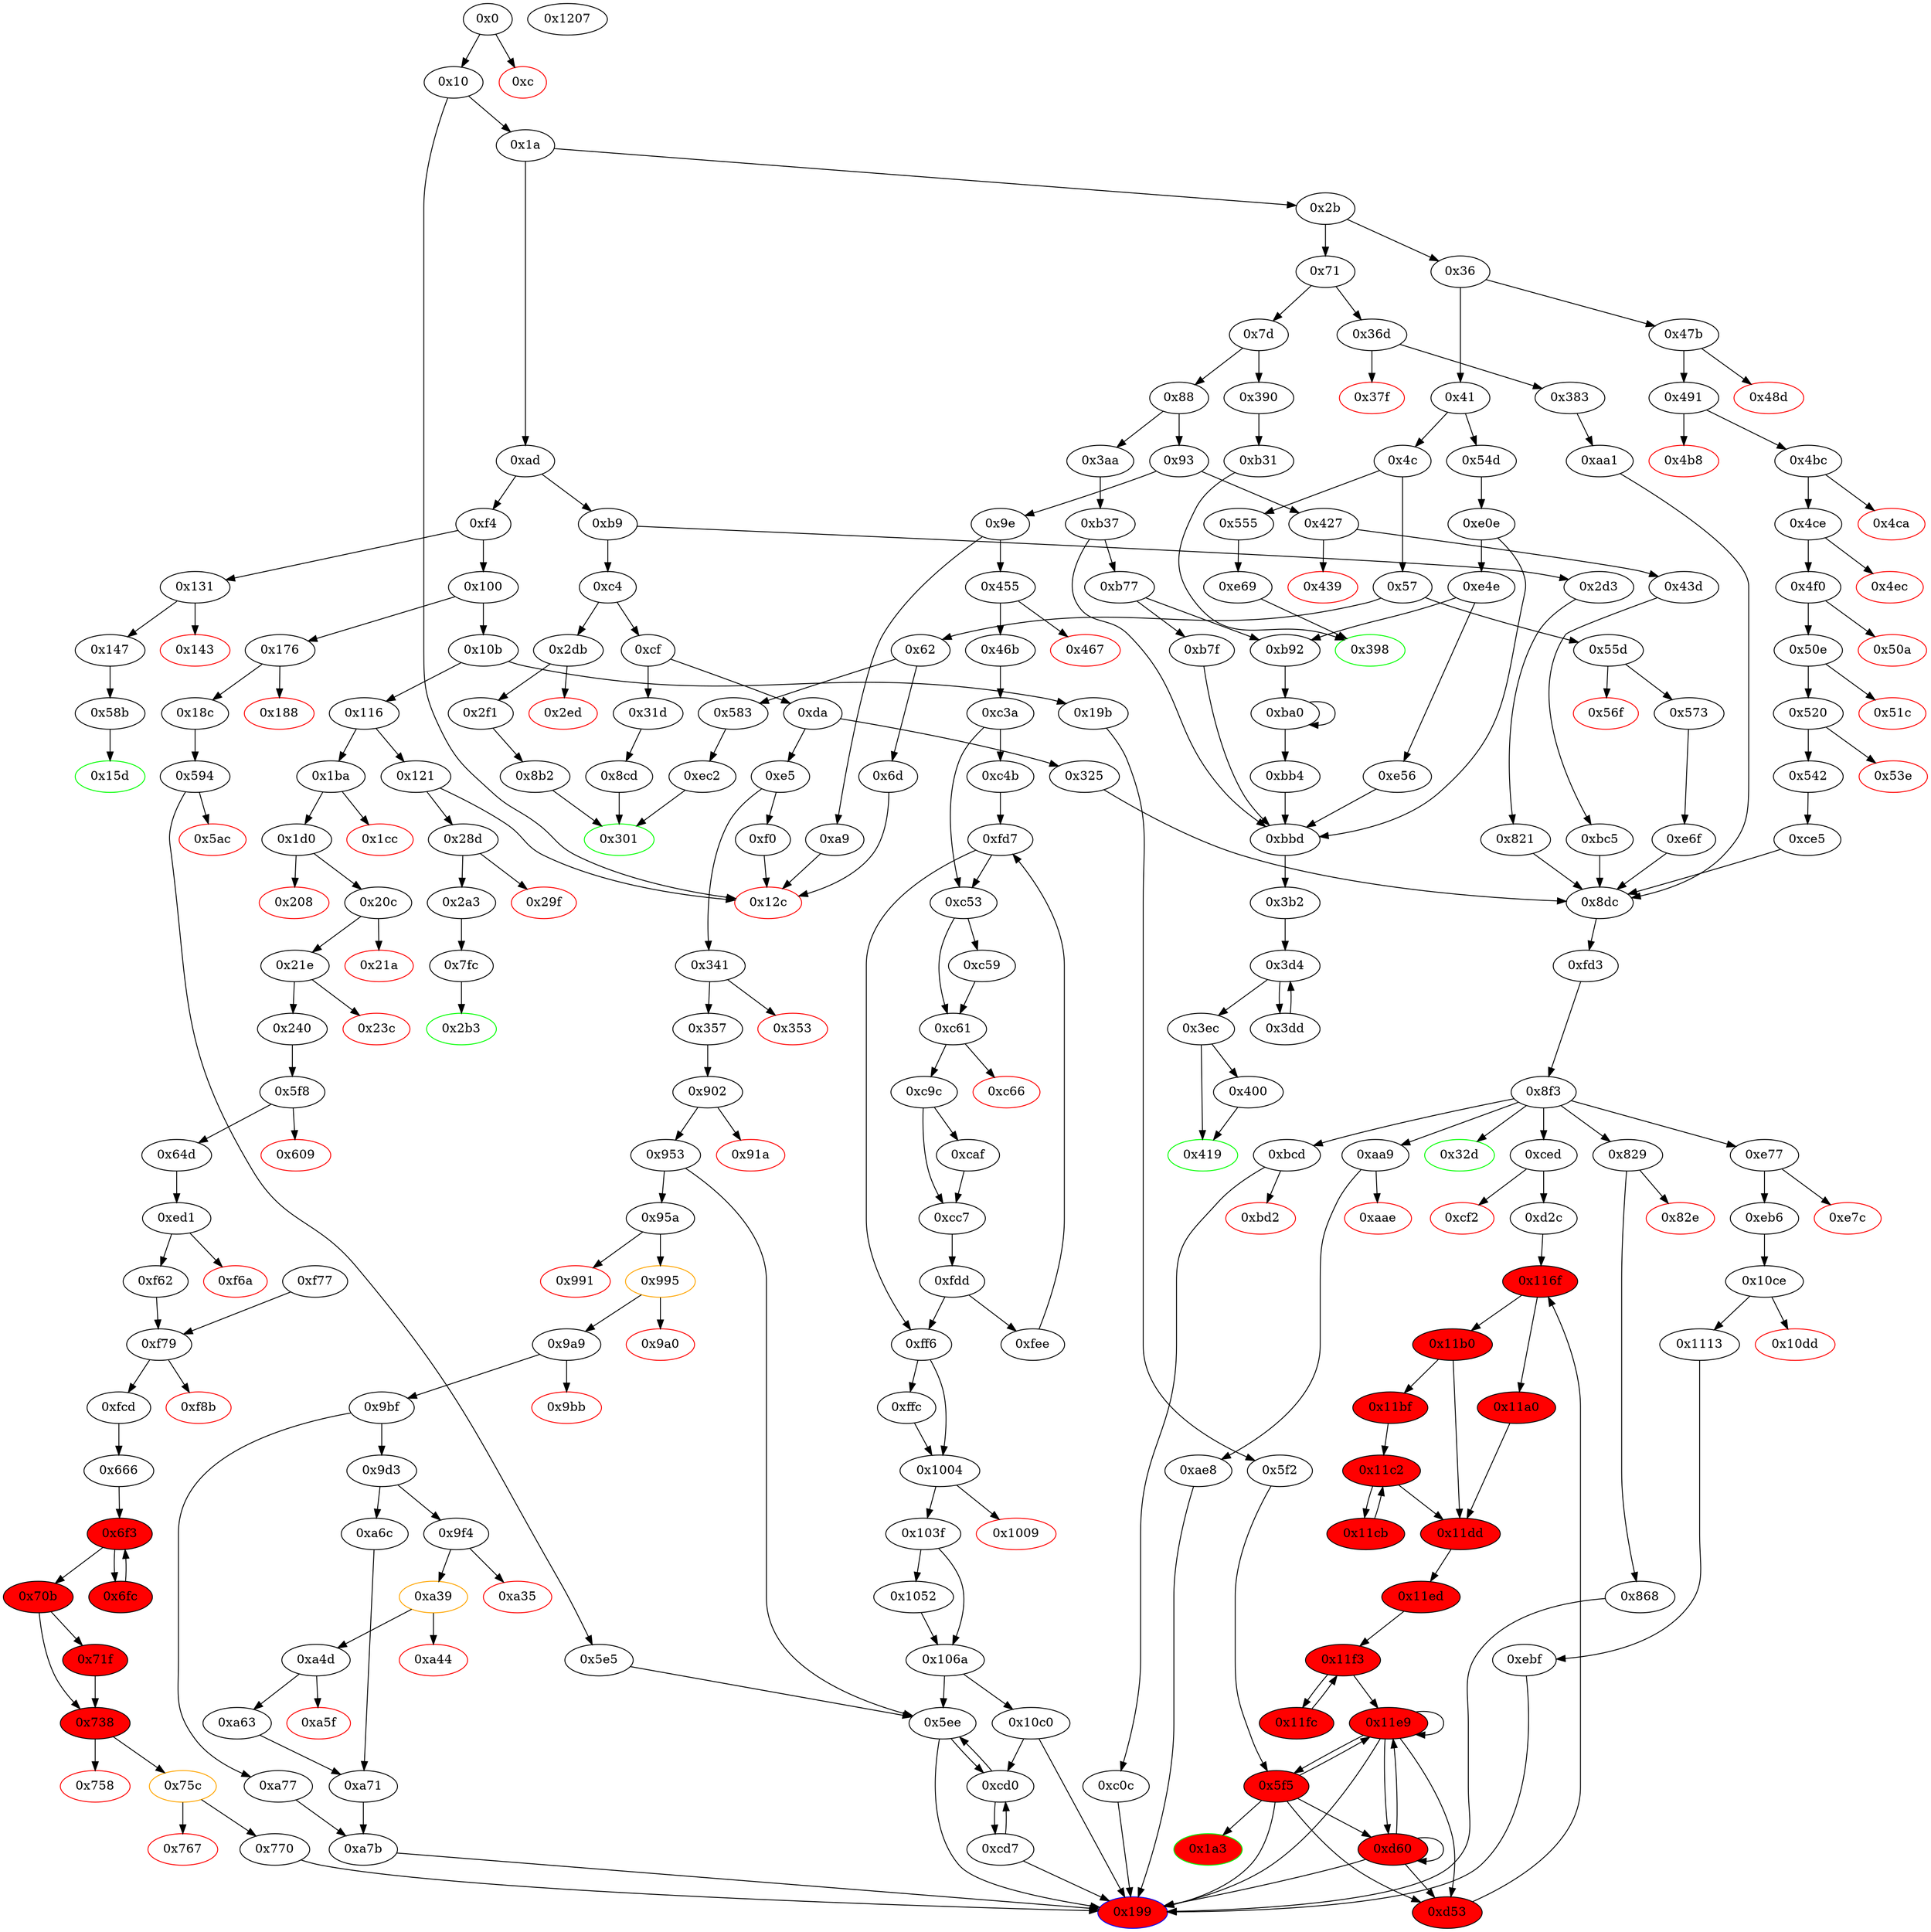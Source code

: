 digraph "" {
"0x62" [fillcolor=white, id="0x62", style=filled, tooltip="Block 0x62\n[0x62:0x6c]\n---\nPredecessors: [0x57]\nSuccessors: [0x6d, 0x583]\n---\n0x62 DUP1\n0x63 PUSH4 0xf8328991\n0x68 EQ\n0x69 PUSH2 0x583\n0x6c JUMPI\n---\n0x63: V32 = 0xf8328991\n0x68: V33 = EQ 0xf8328991 V13\n0x69: V34 = 0x583\n0x6c: JUMPI 0x583 V33\n---\nEntry stack: [V13]\nStack pops: 1\nStack additions: [S0]\nExit stack: [V13]\n\nDef sites:\nV13: {0x1a.0x1f}\n"];
"0x0" [fillcolor=white, id="0x0", style=filled, tooltip="Block 0x0\n[0x0:0xb]\n---\nPredecessors: []\nSuccessors: [0xc, 0x10]\n---\n0x0 PUSH1 0x80\n0x2 PUSH1 0x40\n0x4 MSTORE\n0x5 CALLVALUE\n0x6 DUP1\n0x7 ISZERO\n0x8 PUSH2 0x10\n0xb JUMPI\n---\n0x0: V0 = 0x80\n0x2: V1 = 0x40\n0x4: M[0x40] = 0x80\n0x5: V2 = CALLVALUE\n0x7: V3 = ISZERO V2\n0x8: V4 = 0x10\n0xb: JUMPI 0x10 V3\n---\nEntry stack: []\nStack pops: 0\nStack additions: [V2]\nExit stack: [V2]\n\nDef sites:\n"];
"0x43d" [fillcolor=white, id="0x43d", style=filled, tooltip="Block 0x43d\n[0x43d:0x454]\n---\nPredecessors: [0x427]\nSuccessors: [0xbc5]\n---\n0x43d JUMPDEST\n0x43e POP\n0x43f PUSH1 0x1\n0x441 PUSH1 0x1\n0x443 PUSH1 0xa0\n0x445 SHL\n0x446 SUB\n0x447 DUP2\n0x448 CALLDATALOAD\n0x449 DUP2\n0x44a AND\n0x44b SWAP2\n0x44c PUSH1 0x20\n0x44e ADD\n0x44f CALLDATALOAD\n0x450 AND\n0x451 PUSH2 0xbc5\n0x454 JUMP\n---\n0x43d: JUMPDEST \n0x43f: V380 = 0x1\n0x441: V381 = 0x1\n0x443: V382 = 0xa0\n0x445: V383 = SHL 0xa0 0x1\n0x446: V384 = SUB 0x10000000000000000000000000000000000000000 0x1\n0x448: V385 = CALLDATALOAD 0x4\n0x44a: V386 = AND 0xffffffffffffffffffffffffffffffffffffffff V385\n0x44c: V387 = 0x20\n0x44e: V388 = ADD 0x20 0x4\n0x44f: V389 = CALLDATALOAD 0x24\n0x450: V390 = AND V389 0xffffffffffffffffffffffffffffffffffffffff\n0x451: V391 = 0xbc5\n0x454: JUMP 0xbc5\n---\nEntry stack: [V13, 0x199, 0x4, V374]\nStack pops: 2\nStack additions: [V386, V390]\nExit stack: [V13, 0x199, V386, V390]\n\nDef sites:\nV13: {0x1a.0x1f}\n0x199: {0x427.0x428}\n0x4: {0x427.0x42b}\nV374: {0x427.0x42f}\n"];
"0x1a3" [color=green, fillcolor=red, id="0x1a3", style=filled, tooltip="Block 0x1a3\n[0x1a3:0x1b9]\n---\nPredecessors: [0x5f5]\nSuccessors: []\n---\n0x1a3 JUMPDEST\n0x1a4 PUSH1 0x40\n0x1a6 DUP1\n0x1a7 MLOAD\n0x1a8 PUSH2 0xffff\n0x1ab SWAP1\n0x1ac SWAP3\n0x1ad AND\n0x1ae DUP3\n0x1af MSTORE\n0x1b0 MLOAD\n0x1b1 SWAP1\n0x1b2 DUP2\n0x1b3 SWAP1\n0x1b4 SUB\n0x1b5 PUSH1 0x20\n0x1b7 ADD\n0x1b8 SWAP1\n0x1b9 RETURN\n---\n0x1a3: JUMPDEST \n0x1a4: V130 = 0x40\n0x1a7: V131 = M[0x40]\n0x1a8: V132 = 0xffff\n0x1ad: V133 = AND S0 0xffff\n0x1af: M[V131] = V133\n0x1b0: V134 = M[0x40]\n0x1b4: V135 = SUB V131 V134\n0x1b5: V136 = 0x20\n0x1b7: V137 = ADD 0x20 V135\n0x1b9: RETURN V134 V137\n---\nEntry stack: [S24, S23, S22, S21, S20, S19, S18, S17, S16, S15, S14, S13, S12, S11, S10, S9, S8, S7, S6, S5, S4, S3, S2, S1, S0]\nStack pops: 1\nStack additions: []\nExit stack: [S24, S23, S22, S21, S20, S19, S18, S17, S16, S15, S14, S13, S12, S11, S10, S9, S8, S7, S6, S5, S4, S3, S2, S1]\n\nDef sites:\nS24: {0x1a.0x1f, 0x4ce.0x4d4}\nS23: {0x47b.0x47c, 0xd53.0xd55, 0x4ce.0x4d0}\nS22: {0x491.0x49c, 0x520.0x526, 0xd53.0xd58}\nS21: {0x520.0x522, 0x1a.0x1f, 0x11dd.0x11df, 0x4ce.0x4d4}\nS20: {0x47b.0x47c, 0xd2c.0xd48, 0xd53.0xd55, 0x4ce.0x4d0}\nS19: {0x491.0x49c, 0x520.0x526, 0xd53.0xd58, 0xd2c.0xd4b}\nS18: {0x520.0x522, 0x1a.0x1f, 0x11dd.0x11df, 0x4ce.0x4d4}\nS17: {0x47b.0x47c, 0x1a.0x1f, 0x4ce.0x4d0, 0xd2c.0xd48, 0xd53.0xd55}\nS16: {0x491.0x49c, 0x520.0x526, 0x47b.0x47c, 0xd2c.0xd4b, 0xd53.0xd58}\nS15: {0x491.0x49c, 0x520.0x522, 0x1a.0x1f, 0x11dd.0x11df, 0x4ce.0x4d4}\nS14: {0x47b.0x47c, 0x1a.0x1f, 0xd2c.0xd48, 0x4ce.0x4d0, 0xd53.0xd55, 0x4ce.0x4d4}\nS13: {0x47b.0x47c, 0xd2c.0xd4b, 0xd53.0xd55, 0x491.0x49c, 0x520.0x526, 0xd53.0xd58, 0x4ce.0x4d0}\nS12: {0x1a.0x1f, 0x11dd.0x11df, 0x520.0x526, 0x4ce.0x4d4, 0x491.0x49c, 0x520.0x522, 0xd53.0xd58}\nS11: {0x47b.0x47c, 0x1a.0x1f, 0x11dd.0x11df, 0xd53.0xd55, 0x4ce.0x4d0, 0xd2c.0xd48, 0x4ce.0x4d4, 0x520.0x522}\nS10: {0x47b.0x47c, 0x1a.0x1f, 0x491.0x49c, 0xd53.0xd55, 0xd53.0xd58, 0xd2c.0xd48, 0xd2c.0xd4b, 0x4ce.0x4d0, 0x520.0x526}\nS9: {0x47b.0x47c, 0x1a.0x1f, 0x11dd.0x11df, 0x491.0x49c, 0xd53.0xd58, 0xd2c.0xd4b, 0x520.0x526, 0x4ce.0x4d4, 0x520.0x522}\nS8: {0x47b.0x47c, 0x1a.0x1f, 0x11dd.0x11df, 0x491.0x49c, 0xd53.0xd55, 0x4ce.0x4d4, 0xd2c.0xd48, 0x4ce.0x4d0, 0x520.0x522}\nS7: {0x47b.0x47c, 0x1a.0x1f, 0x491.0x49c, 0xd53.0xd55, 0xd53.0xd58, 0x4ce.0x4d0, 0xd2c.0xd48, 0xd2c.0xd4b, 0x4ce.0x4d4, 0x520.0x526}\nS6: {0x47b.0x47c, 0x1a.0x1f, 0x11dd.0x11df, 0x491.0x49c, 0xd53.0xd58, 0xd53.0xd55, 0x4ce.0x4d0, 0xd2c.0xd4b, 0x520.0x522, 0x4ce.0x4d4, 0x520.0x526}\nS5: {0x47b.0x47c, 0x1a.0x1f, 0x11dd.0x11df, 0x491.0x49c, 0xd53.0xd55, 0xd53.0xd58, 0x4ce.0x4d4, 0xd2c.0xd48, 0x520.0x522, 0x4ce.0x4d0, 0x520.0x526}\nS4: {0x47b.0x47c, 0x1a.0x1f, 0x11dd.0x11df, 0x491.0x49c, 0xd53.0xd55, 0xd53.0xd58, 0x4ce.0x4d0, 0xd2c.0xd48, 0xd2c.0xd4b, 0x4ce.0x4d4, 0x520.0x522, 0x520.0x526}\nS3: {0x47b.0x47c, 0x1a.0x1f, 0x11dd.0x11df, 0x491.0x49c, 0xd53.0xd55, 0xd53.0xd58, 0x4ce.0x4d4, 0xd2c.0xd4b, 0xd2c.0xd48, 0x4ce.0x4d0, 0x520.0x526, 0x520.0x522}\nS2: {0x47b.0x47c, 0x1a.0x1f, 0x11dd.0x11df, 0x491.0x49c, 0xd53.0xd55, 0xd53.0xd58, 0x4ce.0x4d0, 0xd2c.0xd48, 0x520.0x526, 0x4ce.0x4d4, 0x520.0x522}\nS1: {0x47b.0x47c, 0x1a.0x1f, 0x11dd.0x11df, 0x491.0x49c, 0xd53.0xd58, 0xd53.0xd55, 0x4ce.0x4d4, 0xd2c.0xd4b, 0xd2c.0xd48, 0x4ce.0x4d0, 0x520.0x522, 0x520.0x526}\nS0: {0x47b.0x47c, 0x1a.0x1f, 0x491.0x49c, 0xd53.0xd58, 0x5f2.0x5f3, 0xd53.0xd55, 0x4ce.0x4d0, 0xd2c.0xd4b, 0x116f.0x1196, 0x4ce.0x4d4, 0xd2c.0xd48, 0x520.0x526}\n"];
"0x995" [color=orange, fillcolor=white, id="0x995", style=filled, tooltip="Block 0x995\n[0x995:0x99f]\n---\nPredecessors: [0x95a]\nSuccessors: [0x9a0, 0x9a9]\n---\n0x995 JUMPDEST\n0x996 POP\n0x997 GAS\n0x998 STATICCALL\n0x999 ISZERO\n0x99a DUP1\n0x99b ISZERO\n0x99c PUSH2 0x9a9\n0x99f JUMPI\n---\n0x995: JUMPDEST \n0x997: V876 = GAS\n0x998: V877 = STATICCALL V876 V857 V869 V870 V869 0x20\n0x999: V878 = ISZERO V877\n0x99b: V879 = ISZERO V878\n0x99c: V880 = 0x9a9\n0x99f: JUMPI 0x9a9 V879\n---\nEntry stack: [V13, 0x199, V298, V307, 0x0, 0x0, V857, 0x9d76ea58, V866, 0x20, V869, V870, V869, V857, V872]\nStack pops: 6\nStack additions: [V878]\nExit stack: [V13, 0x199, V298, V307, 0x0, 0x0, V857, 0x9d76ea58, V866, V878]\n\nDef sites:\nV13: {0x1a.0x1f}\n0x199: {0x341.0x342}\nV298: {0x357.0x35a}\nV307: {0x357.0x368}\n0x0: {0x95a.0x95a}\n0x0: {0x95a.0x95a}\nV857: {0x95a.0x966}\n0x9d76ea58: {0x95a.0x967}\nV866: {0x95a.0x97d}\n0x20: {0x95a.0x97e}\nV869: {0x95a.0x982}\nV870: {0x95a.0x985}\nV869: {0x95a.0x982}\nV857: {0x95a.0x966}\nV872: {0x95a.0x98a}\n"];
"0x208" [color=red, fillcolor=white, id="0x208", style=filled, tooltip="Block 0x208\n[0x208:0x20b]\n---\nPredecessors: [0x1d0]\nSuccessors: []\n---\n0x208 PUSH1 0x0\n0x20a DUP1\n0x20b REVERT\n---\n0x208: V173 = 0x0\n0x20b: REVERT 0x0 0x0\n---\nEntry stack: [V13, 0x199, V147, V156, V159, V162, V163, 0x4, 0xa4, V168]\nStack pops: 0\nStack additions: []\nExit stack: [V13, 0x199, V147, V156, V159, V162, V163, 0x4, 0xa4, V168]\n\nDef sites:\nV13: {0x1a.0x1f}\n0x199: {0x1ba.0x1bb}\nV147: {0x1d0.0x1d2}\nV156: {0x1d0.0x1e1}\nV159: {0x1d0.0x1e7}\nV162: {0x1d0.0x1ed}\nV163: {0x1d0.0x1f0}\n0x4: {0x1ba.0x1be}\n0xa4: {0x1d0.0x1f5}\nV168: {0x1d0.0x1fa}\n"];
"0xcf" [fillcolor=white, id="0xcf", style=filled, tooltip="Block 0xcf\n[0xcf:0xd9]\n---\nPredecessors: [0xc4]\nSuccessors: [0xda, 0x31d]\n---\n0xcf DUP1\n0xd0 PUSH4 0x8da5cb5b\n0xd5 EQ\n0xd6 PUSH2 0x31d\n0xd9 JUMPI\n---\n0xd0: V61 = 0x8da5cb5b\n0xd5: V62 = EQ 0x8da5cb5b V13\n0xd6: V63 = 0x31d\n0xd9: JUMPI 0x31d V62\n---\nEntry stack: [V13]\nStack pops: 1\nStack additions: [S0]\nExit stack: [V13]\n\nDef sites:\nV13: {0x1a.0x1f}\n"];
"0x353" [color=red, fillcolor=white, id="0x353", style=filled, tooltip="Block 0x353\n[0x353:0x356]\n---\nPredecessors: [0x341]\nSuccessors: []\n---\n0x353 PUSH1 0x0\n0x355 DUP1\n0x356 REVERT\n---\n0x353: V297 = 0x0\n0x356: REVERT 0x0 0x0\n---\nEntry stack: [V13, 0x199, 0x4, V292]\nStack pops: 0\nStack additions: []\nExit stack: [V13, 0x199, 0x4, V292]\n\nDef sites:\nV13: {0x1a.0x1f}\n0x199: {0x341.0x342}\n0x4: {0x341.0x345}\nV292: {0x341.0x349}\n"];
"0xae8" [fillcolor=white, id="0xae8", style=filled, tooltip="Block 0xae8\n[0xae8:0xb30]\n---\nPredecessors: [0xaa9]\nSuccessors: [0x199]\n---\n0xae8 JUMPDEST\n0xae9 PUSH1 0x66\n0xaeb DUP3\n0xaec SWAP1\n0xaed SSTORE\n0xaee PUSH1 0x67\n0xaf0 DUP2\n0xaf1 SWAP1\n0xaf2 SSTORE\n0xaf3 PUSH1 0x40\n0xaf5 DUP1\n0xaf6 MLOAD\n0xaf7 DUP4\n0xaf8 DUP2\n0xaf9 MSTORE\n0xafa PUSH1 0x20\n0xafc DUP2\n0xafd ADD\n0xafe DUP4\n0xaff SWAP1\n0xb00 MSTORE\n0xb01 DUP2\n0xb02 MLOAD\n0xb03 PUSH32 0x7b2ce3c83b45f79993ff2cbf5651caff2dfe04010b4846e03066b84e3e4059bb\n0xb24 SWAP3\n0xb25 SWAP2\n0xb26 DUP2\n0xb27 SWAP1\n0xb28 SUB\n0xb29 SWAP1\n0xb2a SWAP2\n0xb2b ADD\n0xb2c SWAP1\n0xb2d LOG1\n0xb2e POP\n0xb2f POP\n0xb30 JUMP\n---\n0xae8: JUMPDEST \n0xae9: V1002 = 0x66\n0xaed: S[0x66] = S1\n0xaee: V1003 = 0x67\n0xaf2: S[0x67] = S0\n0xaf3: V1004 = 0x40\n0xaf6: V1005 = M[0x40]\n0xaf9: M[V1005] = S1\n0xafa: V1006 = 0x20\n0xafd: V1007 = ADD V1005 0x20\n0xb00: M[V1007] = S0\n0xb02: V1008 = M[0x40]\n0xb03: V1009 = 0x7b2ce3c83b45f79993ff2cbf5651caff2dfe04010b4846e03066b84e3e4059bb\n0xb28: V1010 = SUB V1005 V1008\n0xb2b: V1011 = ADD 0x40 V1010\n0xb2d: LOG V1008 V1011 0x7b2ce3c83b45f79993ff2cbf5651caff2dfe04010b4846e03066b84e3e4059bb\n0xb30: JUMP S2\n---\nEntry stack: [V13, 0x199, V424, S3, S2, S1, S0]\nStack pops: 3\nStack additions: []\nExit stack: [V13, 0x199, V424, S3]\n\nDef sites:\nV13: {0x1a.0x1f}\n0x199: {0x47b.0x47c}\nV424: {0x491.0x49c}\nS3: {0x1a.0x1f, 0x4ce.0x4d4}\nS2: {0x1a.0x1f, 0x36d.0x36e, 0x427.0x428, 0x4ce.0x4d0}\nS1: {0x520.0x526, 0x383.0x386, 0x1a.0x1f, 0x43d.0x44a, 0x55d.0x55e}\nS0: {0x1a.0x1f, 0x43d.0x450, 0x383.0x38b, 0x573.0x57e, 0x520.0x522, 0x2d3.0x2d4}\n"];
"0x88" [fillcolor=white, id="0x88", style=filled, tooltip="Block 0x88\n[0x88:0x92]\n---\nPredecessors: [0x7d]\nSuccessors: [0x93, 0x3aa]\n---\n0x88 DUP1\n0x89 PUSH4 0xa998e9fb\n0x8e EQ\n0x8f PUSH2 0x3aa\n0x92 JUMPI\n---\n0x89: V42 = 0xa998e9fb\n0x8e: V43 = EQ 0xa998e9fb V13\n0x8f: V44 = 0x3aa\n0x92: JUMPI 0x3aa V43\n---\nEntry stack: [V13]\nStack pops: 1\nStack additions: [S0]\nExit stack: [V13]\n\nDef sites:\nV13: {0x1a.0x1f}\n"];
"0x47b" [fillcolor=white, id="0x47b", style=filled, tooltip="Block 0x47b\n[0x47b:0x48c]\n---\nPredecessors: [0x36]\nSuccessors: [0x48d, 0x491]\n---\n0x47b JUMPDEST\n0x47c PUSH2 0x199\n0x47f PUSH1 0x4\n0x481 DUP1\n0x482 CALLDATASIZE\n0x483 SUB\n0x484 PUSH1 0x60\n0x486 DUP2\n0x487 LT\n0x488 ISZERO\n0x489 PUSH2 0x491\n0x48c JUMPI\n---\n0x47b: JUMPDEST \n0x47c: V409 = 0x199\n0x47f: V410 = 0x4\n0x482: V411 = CALLDATASIZE\n0x483: V412 = SUB V411 0x4\n0x484: V413 = 0x60\n0x487: V414 = LT V412 0x60\n0x488: V415 = ISZERO V414\n0x489: V416 = 0x491\n0x48c: JUMPI 0x491 V415\n---\nEntry stack: [V13]\nStack pops: 0\nStack additions: [0x199, 0x4, V412]\nExit stack: [V13, 0x199, 0x4, V412]\n\nDef sites:\nV13: {0x1a.0x1f}\n"];
"0x199" [color=blue, fillcolor=red, id="0x199", style=filled, tooltip="Block 0x199\n[0x199:0x19a]\n---\nPredecessors: [0x5ee, 0x5f5, 0x770, 0x868, 0xa7b, 0xae8, 0xc0c, 0xcd7, 0xd60, 0xebf, 0x10c0, 0x11e9]\nSuccessors: []\n---\n0x199 JUMPDEST\n0x19a STOP\n---\n0x199: JUMPDEST \n0x19a: STOP \n---\nEntry stack: [S25, S24, S23, S22, S21, S20, S19, S18, S17, S16, S15, S14, S13, S12, S11, S10, S9, S8, S7, S6, S5, S4, S3, S2, S1, S0]\nStack pops: 0\nStack additions: []\nExit stack: [S25, S24, S23, S22, S21, S20, S19, S18, S17, S16, S15, S14, S13, S12, S11, S10, S9, S8, S7, S6, S5, S4, S3, S2, S1, S0]\n\nDef sites:\nS25: {0x520.0x522, 0x1a.0x1f, 0x11dd.0x11df, 0x4ce.0x4d4}\nS24: {0x47b.0x47c, 0xd2c.0xd48, 0xd53.0xd55, 0x4ce.0x4d0}\nS23: {0x491.0x49c, 0x520.0x526, 0xd53.0xd58, 0xd2c.0xd4b}\nS22: {0x520.0x522, 0x1a.0x1f, 0x11dd.0x11df, 0x4ce.0x4d4}\nS21: {0x47b.0x47c, 0x1a.0x1f, 0xd2c.0xd48, 0x4ce.0x4d4, 0xd53.0xd55, 0x4ce.0x4d0}\nS20: {0x47b.0x47c, 0xd2c.0xd4b, 0xd53.0xd55, 0x491.0x49c, 0x520.0x526, 0xd53.0xd58, 0x4ce.0x4d0}\nS19: {0x1a.0x1f, 0x11dd.0x11df, 0x520.0x522, 0x4ce.0x4d4, 0x491.0x49c, 0x520.0x526, 0xd53.0xd58}\nS18: {0x47b.0x47c, 0x1a.0x1f, 0x11dd.0x11df, 0xd53.0xd55, 0x4ce.0x4d0, 0xd2c.0xd48, 0x4ce.0x4d4, 0x520.0x522}\nS17: {0x47b.0x47c, 0x491.0x49c, 0xd53.0xd55, 0xd53.0xd58, 0xd2c.0xd4b, 0xd2c.0xd48, 0x4ce.0x4d0, 0x520.0x526}\nS16: {0x1a.0x1f, 0x11dd.0x11df, 0x491.0x49c, 0xd53.0xd58, 0xd2c.0xd4b, 0x520.0x522, 0x4ce.0x4d4, 0x520.0x526}\nS15: {0x47b.0x47c, 0x1a.0x1f, 0x11dd.0x11df, 0xd53.0xd55, 0x4ce.0x4d0, 0xd2c.0xd48, 0x4ce.0x4d4, 0x520.0x522}\nS14: {0x47b.0x47c, 0x1a.0x1f, 0x491.0x49c, 0xd53.0xd55, 0xd53.0xd58, 0x4ce.0x4d4, 0xd2c.0xd48, 0xd2c.0xd4b, 0x4ce.0x4d0, 0x520.0x526}\nS13: {0x47b.0x47c, 0x1a.0x1f, 0x11dd.0x11df, 0x491.0x49c, 0xd53.0xd58, 0xd53.0xd55, 0x4ce.0x4d4, 0xd2c.0xd4b, 0x520.0x522, 0x4ce.0x4d0, 0x520.0x526}\nS12: {0x47b.0x47c, 0x1a.0x1f, 0x11dd.0x11df, 0x491.0x49c, 0xd53.0xd55, 0xd53.0xd58, 0x4ce.0x4d0, 0xd2c.0xd48, 0x520.0x526, 0x4ce.0x4d4, 0x520.0x522}\nS11: {0x47b.0x47c, 0x1a.0x1f, 0x11dd.0x11df, 0x491.0x49c, 0xd53.0xd55, 0xd53.0xd58, 0x4ce.0x4d4, 0xd2c.0xd48, 0xd2c.0xd4b, 0x4ce.0x4d0, 0x520.0x526, 0x520.0x522}\nS10: {0x47b.0x47c, 0x1a.0x1f, 0x11dd.0x11df, 0x491.0x49c, 0xd53.0xd58, 0xd53.0xd55, 0x4ce.0x4d4, 0xd2c.0xd4b, 0xd2c.0xd48, 0x4ce.0x4d0, 0x520.0x526, 0x520.0x522}\nS9: {0x47b.0x47c, 0x1a.0x1f, 0x11dd.0x11df, 0x491.0x49c, 0xd53.0xd55, 0xd53.0xd58, 0x4ce.0x4d0, 0xd2c.0xd48, 0xd2c.0xd4b, 0x4ce.0x4d4, 0x520.0x522, 0x520.0x526}\nS8: {0x47b.0x47c, 0x1a.0x1f, 0x11dd.0x11df, 0x491.0x49c, 0xd53.0xd55, 0xd53.0xd58, 0x4ce.0x4d4, 0xd2c.0xd48, 0xd2c.0xd4b, 0x4ce.0x4d0, 0x520.0x522, 0x520.0x526}\nS7: {0x47b.0x47c, 0x1a.0x1f, 0x11dd.0x11df, 0x491.0x49c, 0xd53.0xd55, 0xd53.0xd58, 0x4ce.0x4d4, 0xd2c.0xd4b, 0xd2c.0xd48, 0x4ce.0x4d0, 0x520.0x526, 0x520.0x522}\nS6: {0x47b.0x47c, 0x1a.0x1f, 0x11dd.0x11df, 0x491.0x49c, 0xd53.0xd58, 0xd53.0xd55, 0x4ce.0x4d0, 0x36d.0x36e, 0xd2c.0xd48, 0xd2c.0xd4b, 0x4ce.0x4d4, 0x520.0x526, 0x520.0x522, 0x427.0x428}\nS5: {0x47b.0x47c, 0x1a.0x1f, 0x11dd.0x11df, 0x55d.0x55e, 0x43d.0x44a, 0x491.0x49c, 0xd53.0xd55, 0xd53.0xd58, 0x4ce.0x4d0, 0xd2c.0xd48, 0xd2c.0xd4b, 0x4ce.0x4d4, 0x520.0x522, 0x520.0x526, 0x383.0x386}\nS4: {0x1a.0x1f, 0x11dd.0x11df, 0x491.0x49c, 0xd53.0xd55, 0xd53.0xd58, 0x2d3.0x2d4, 0x4ce.0x4d0, 0x4ce.0x4d4, 0x383.0x38b, 0x47b.0x47c, 0x43d.0x450, 0x573.0x57e, 0xd2c.0xd48, 0xd2c.0xd4b, 0x520.0x522, 0x520.0x526}\nS3: {0x47b.0x47c, 0x1a.0x1f, 0x11dd.0x11df, 0x491.0x49c, 0xd53.0xd58, 0xd53.0xd55, 0x4ce.0x4d0, 0xd2c.0xd4b, 0x520.0x522, 0x4ce.0x4d4, 0xd2c.0xd48, 0x520.0x526}\nS2: {0x47b.0x47c, 0x1a.0x1f, 0x11dd.0x11df, 0x491.0x49c, 0xd53.0xd55, 0xd53.0xd58, 0x455.0x456, 0x4ce.0x4d4, 0xd2c.0xd48, 0xd2c.0xd4b, 0x4ce.0x4d0, 0x520.0x522, 0x520.0x526}\nS1: {0x47b.0x47c, 0x1a.0x1f, 0x11dd.0x11df, 0x491.0x49c, 0xd53.0xd55, 0xd53.0xd58, 0x4ce.0x4d0, 0x46b.0x476, 0x36d.0x36e, 0xd2c.0xd48, 0xd2c.0xd4b, 0x4ce.0x4d4, 0x520.0x526, 0x520.0x522, 0x427.0x428}\nS0: {0x1a.0x1f, 0x55d.0x55e, 0xc9c.0xca8, 0x11dd.0x11df, 0x491.0x49c, 0xd53.0xd58, 0xd53.0xd55, 0x4ce.0x4d0, 0x4ce.0x4d4, 0x383.0x386, 0x47b.0x47c, 0x43d.0x44a, 0xd2c.0xd4b, 0x520.0x522, 0xd2c.0xd48, 0x116f.0x1196, 0x520.0x526}\n"];
"0xc4b" [fillcolor=white, id="0xc4b", style=filled, tooltip="Block 0xc4b\n[0xc4b:0xc52]\n---\nPredecessors: [0xc3a]\nSuccessors: [0xfd7]\n---\n0xc4b POP\n0xc4c PUSH2 0xc53\n0xc4f PUSH2 0xfd7\n0xc52 JUMP\n---\n0xc4c: V1117 = 0xc53\n0xc4f: V1118 = 0xfd7\n0xc52: JUMP 0xfd7\n---\nEntry stack: [V13, 0x199, V407, V1115]\nStack pops: 1\nStack additions: [0xc53]\nExit stack: [V13, 0x199, V407, 0xc53]\n\nDef sites:\nV13: {0x1a.0x1f}\n0x199: {0x455.0x456}\nV407: {0x46b.0x476}\nV1115: {0xc3a.0xc45}\n"];
"0xba0" [fillcolor=white, id="0xba0", style=filled, tooltip="Block 0xba0\n[0xba0:0xbb3]\n---\nPredecessors: [0xb92, 0xba0]\nSuccessors: [0xba0, 0xbb4]\n---\n0xba0 JUMPDEST\n0xba1 DUP2\n0xba2 SLOAD\n0xba3 DUP2\n0xba4 MSTORE\n0xba5 SWAP1\n0xba6 PUSH1 0x1\n0xba8 ADD\n0xba9 SWAP1\n0xbaa PUSH1 0x20\n0xbac ADD\n0xbad DUP1\n0xbae DUP4\n0xbaf GT\n0xbb0 PUSH2 0xba0\n0xbb3 JUMPI\n---\n0xba0: JUMPDEST \n0xba2: V1054 = S[S1]\n0xba4: M[S0] = V1054\n0xba6: V1055 = 0x1\n0xba8: V1056 = ADD 0x1 S1\n0xbaa: V1057 = 0x20\n0xbac: V1058 = ADD 0x20 S0\n0xbaf: V1059 = GT V1049 V1058\n0xbb0: V1060 = 0xba0\n0xbb3: JUMPI 0xba0 V1059\n---\nEntry stack: [V13, 0x3b2, S5, {0x69, 0x6a}, S3, V1049, S1, S0]\nStack pops: 3\nStack additions: [S2, V1056, V1058]\nExit stack: [V13, 0x3b2, S5, {0x69, 0x6a}, S3, V1049, V1056, V1058]\n\nDef sites:\nV13: {0x1a.0x1f}\n0x3b2: {0x3aa.0x3ab, 0x54d.0x54e}\nS5: {0xb37.0xb3f, 0xe0e.0xe16}\n{0x69, 0x6a}: {0xb37.0xb38, 0xe0e.0xe0f}\nS3: {0xb37.0xb57, 0xe0e.0xe2e}\nV1049: {0xb92.0xb94}\nS1: {0xba0.0xba8, 0xb92.0xb9e}\nS0: {0xba0.0xbac, 0xb37.0xb6e, 0xe0e.0xe45}\n"];
"0xcf2" [color=red, fillcolor=white, id="0xcf2", style=filled, tooltip="Block 0xcf2\n[0xcf2:0xd2b]\n---\nPredecessors: [0xced]\nSuccessors: []\n---\n0xcf2 PUSH1 0x40\n0xcf4 DUP1\n0xcf5 MLOAD\n0xcf6 PUSH3 0x461bcd\n0xcfa PUSH1 0xe5\n0xcfc SHL\n0xcfd DUP2\n0xcfe MSTORE\n0xcff PUSH1 0x20\n0xd01 PUSH1 0x4\n0xd03 DUP3\n0xd04 ADD\n0xd05 DUP2\n0xd06 SWAP1\n0xd07 MSTORE\n0xd08 PUSH1 0x24\n0xd0a DUP3\n0xd0b ADD\n0xd0c MSTORE\n0xd0d PUSH1 0x0\n0xd0f DUP1\n0xd10 MLOAD\n0xd11 PUSH1 0x20\n0xd13 PUSH2 0x122e\n0xd16 DUP4\n0xd17 CODECOPY\n0xd18 DUP2\n0xd19 MLOAD\n0xd1a SWAP2\n0xd1b MSTORE\n0xd1c PUSH1 0x44\n0xd1e DUP3\n0xd1f ADD\n0xd20 MSTORE\n0xd21 SWAP1\n0xd22 MLOAD\n0xd23 SWAP1\n0xd24 DUP2\n0xd25 SWAP1\n0xd26 SUB\n0xd27 PUSH1 0x64\n0xd29 ADD\n0xd2a SWAP1\n0xd2b REVERT\n---\n0xcf2: V1179 = 0x40\n0xcf5: V1180 = M[0x40]\n0xcf6: V1181 = 0x461bcd\n0xcfa: V1182 = 0xe5\n0xcfc: V1183 = SHL 0xe5 0x461bcd\n0xcfe: M[V1180] = 0x8c379a000000000000000000000000000000000000000000000000000000000\n0xcff: V1184 = 0x20\n0xd01: V1185 = 0x4\n0xd04: V1186 = ADD V1180 0x4\n0xd07: M[V1186] = 0x20\n0xd08: V1187 = 0x24\n0xd0b: V1188 = ADD V1180 0x24\n0xd0c: M[V1188] = 0x20\n0xd0d: V1189 = 0x0\n0xd10: V1190 = M[0x0]\n0xd11: V1191 = 0x20\n0xd13: V1192 = 0x122e\n0xd17: CODECOPY 0x0 0x122e 0x20\n0xd19: V1193 = M[0x0]\n0xd1b: M[0x0] = V1190\n0xd1c: V1194 = 0x44\n0xd1f: V1195 = ADD V1180 0x44\n0xd20: M[V1195] = V1193\n0xd22: V1196 = M[0x40]\n0xd26: V1197 = SUB V1180 V1196\n0xd27: V1198 = 0x64\n0xd29: V1199 = ADD 0x64 V1197\n0xd2b: REVERT V1196 V1199\n---\nEntry stack: [V13, 0x199, V424, S3, S2, S1, S0]\nStack pops: 0\nStack additions: []\nExit stack: [V13, 0x199, V424, S3, S2, S1, S0]\n\nDef sites:\nV13: {0x1a.0x1f}\n0x199: {0x47b.0x47c}\nV424: {0x491.0x49c}\nS3: {0x1a.0x1f, 0x4ce.0x4d4}\nS2: {0x1a.0x1f, 0x36d.0x36e, 0x427.0x428, 0x4ce.0x4d0}\nS1: {0x520.0x526, 0x383.0x386, 0x1a.0x1f, 0x43d.0x44a, 0x55d.0x55e}\nS0: {0x1a.0x1f, 0x43d.0x450, 0x383.0x38b, 0x573.0x57e, 0x520.0x522, 0x2d3.0x2d4}\n"];
"0x3aa" [fillcolor=white, id="0x3aa", style=filled, tooltip="Block 0x3aa\n[0x3aa:0x3b1]\n---\nPredecessors: [0x88]\nSuccessors: [0xb37]\n---\n0x3aa JUMPDEST\n0x3ab PUSH2 0x3b2\n0x3ae PUSH2 0xb37\n0x3b1 JUMP\n---\n0x3aa: JUMPDEST \n0x3ab: V331 = 0x3b2\n0x3ae: V332 = 0xb37\n0x3b1: JUMP 0xb37\n---\nEntry stack: [V13]\nStack pops: 0\nStack additions: [0x3b2]\nExit stack: [V13, 0x3b2]\n\nDef sites:\nV13: {0x1a.0x1f}\n"];
"0x21e" [fillcolor=white, id="0x21e", style=filled, tooltip="Block 0x21e\n[0x21e:0x23b]\n---\nPredecessors: [0x20c]\nSuccessors: [0x23c, 0x240]\n---\n0x21e JUMPDEST\n0x21f DUP1\n0x220 CALLDATALOAD\n0x221 SWAP1\n0x222 PUSH1 0x20\n0x224 ADD\n0x225 SWAP2\n0x226 DUP5\n0x227 PUSH1 0x1\n0x229 DUP4\n0x22a MUL\n0x22b DUP5\n0x22c ADD\n0x22d GT\n0x22e PUSH5 0x100000000\n0x234 DUP4\n0x235 GT\n0x236 OR\n0x237 ISZERO\n0x238 PUSH2 0x240\n0x23b JUMPI\n---\n0x21e: JUMPDEST \n0x220: V181 = CALLDATALOAD V174\n0x222: V182 = 0x20\n0x224: V183 = ADD 0x20 V174\n0x227: V184 = 0x1\n0x22a: V185 = MUL V181 0x1\n0x22c: V186 = ADD V183 V185\n0x22d: V187 = GT V186 V163\n0x22e: V188 = 0x100000000\n0x235: V189 = GT V181 0x100000000\n0x236: V190 = OR V189 V187\n0x237: V191 = ISZERO V190\n0x238: V192 = 0x240\n0x23b: JUMPI 0x240 V191\n---\nEntry stack: [V13, 0x199, V147, V156, V159, V162, V163, 0x4, 0xa4, V174]\nStack pops: 4\nStack additions: [S3, S2, V183, V181, S1]\nExit stack: [V13, 0x199, V147, V156, V159, V162, V163, 0x4, V183, V181, 0xa4]\n\nDef sites:\nV13: {0x1a.0x1f}\n0x199: {0x1ba.0x1bb}\nV147: {0x1d0.0x1d2}\nV156: {0x1d0.0x1e1}\nV159: {0x1d0.0x1e7}\nV162: {0x1d0.0x1ed}\nV163: {0x1d0.0x1f0}\n0x4: {0x1ba.0x1be}\n0xa4: {0x1d0.0x1f5}\nV174: {0x20c.0x20e}\n"];
"0x400" [fillcolor=white, id="0x400", style=filled, tooltip="Block 0x400\n[0x400:0x418]\n---\nPredecessors: [0x3ec]\nSuccessors: [0x419]\n---\n0x400 DUP1\n0x401 DUP3\n0x402 SUB\n0x403 DUP1\n0x404 MLOAD\n0x405 PUSH1 0x1\n0x407 DUP4\n0x408 PUSH1 0x20\n0x40a SUB\n0x40b PUSH2 0x100\n0x40e EXP\n0x40f SUB\n0x410 NOT\n0x411 AND\n0x412 DUP2\n0x413 MSTORE\n0x414 PUSH1 0x20\n0x416 ADD\n0x417 SWAP2\n0x418 POP\n---\n0x402: V356 = SUB V351 V353\n0x404: V357 = M[V356]\n0x405: V358 = 0x1\n0x408: V359 = 0x20\n0x40a: V360 = SUB 0x20 V353\n0x40b: V361 = 0x100\n0x40e: V362 = EXP 0x100 V360\n0x40f: V363 = SUB V362 0x1\n0x410: V364 = NOT V363\n0x411: V365 = AND V364 V357\n0x413: M[V356] = V365\n0x414: V366 = 0x20\n0x416: V367 = ADD 0x20 V356\n---\nEntry stack: [V13, 0x3b2, S4, V334, V334, V351, V353]\nStack pops: 2\nStack additions: [V367, S0]\nExit stack: [V13, 0x3b2, S4, V334, V334, V367, V353]\n\nDef sites:\nV13: {0x1a.0x1f}\n0x3b2: {0x3aa.0x3ab, 0x54d.0x54e}\nS4: {0xb37.0xb3f, 0xe0e.0xe16}\nV334: {0x3b2.0x3b6}\nV334: {0x3b2.0x3b6}\nV351: {0x3ec.0x3f5}\nV353: {0x3ec.0x3f9}\n"];
"0x91a" [color=red, fillcolor=white, id="0x91a", style=filled, tooltip="Block 0x91a\n[0x91a:0x952]\n---\nPredecessors: [0x902]\nSuccessors: []\n---\n0x91a PUSH1 0x40\n0x91c DUP1\n0x91d MLOAD\n0x91e PUSH3 0x461bcd\n0x922 PUSH1 0xe5\n0x924 SHL\n0x925 DUP2\n0x926 MSTORE\n0x927 PUSH1 0x20\n0x929 PUSH1 0x4\n0x92b DUP3\n0x92c ADD\n0x92d MSTORE\n0x92e PUSH1 0xa\n0x930 PUSH1 0x24\n0x932 DUP3\n0x933 ADD\n0x934 MSTORE\n0x935 PUSH10 0x4f4e4c595f4c4f434b53\n0x940 PUSH1 0xb0\n0x942 SHL\n0x943 PUSH1 0x44\n0x945 DUP3\n0x946 ADD\n0x947 MSTORE\n0x948 SWAP1\n0x949 MLOAD\n0x94a SWAP1\n0x94b DUP2\n0x94c SWAP1\n0x94d SUB\n0x94e PUSH1 0x64\n0x950 ADD\n0x951 SWAP1\n0x952 REVERT\n---\n0x91a: V828 = 0x40\n0x91d: V829 = M[0x40]\n0x91e: V830 = 0x461bcd\n0x922: V831 = 0xe5\n0x924: V832 = SHL 0xe5 0x461bcd\n0x926: M[V829] = 0x8c379a000000000000000000000000000000000000000000000000000000000\n0x927: V833 = 0x20\n0x929: V834 = 0x4\n0x92c: V835 = ADD V829 0x4\n0x92d: M[V835] = 0x20\n0x92e: V836 = 0xa\n0x930: V837 = 0x24\n0x933: V838 = ADD V829 0x24\n0x934: M[V838] = 0xa\n0x935: V839 = 0x4f4e4c595f4c4f434b53\n0x940: V840 = 0xb0\n0x942: V841 = SHL 0xb0 0x4f4e4c595f4c4f434b53\n0x943: V842 = 0x44\n0x946: V843 = ADD V829 0x44\n0x947: M[V843] = 0x4f4e4c595f4c4f434b5300000000000000000000000000000000000000000000\n0x949: V844 = M[0x40]\n0x94d: V845 = SUB V829 V844\n0x94e: V846 = 0x64\n0x950: V847 = ADD 0x64 V845\n0x952: REVERT V844 V847\n---\nEntry stack: [V13, 0x199, V298, V307]\nStack pops: 0\nStack additions: []\nExit stack: [V13, 0x199, V298, V307]\n\nDef sites:\nV13: {0x1a.0x1f}\n0x199: {0x341.0x342}\nV298: {0x357.0x35a}\nV307: {0x357.0x368}\n"];
"0x594" [fillcolor=white, id="0x594", style=filled, tooltip="Block 0x594\n[0x594:0x5ab]\n---\nPredecessors: [0x18c]\nSuccessors: [0x5ac, 0x5e5]\n---\n0x594 JUMPDEST\n0x595 CALLER\n0x596 PUSH1 0x0\n0x598 SWAP1\n0x599 DUP2\n0x59a MSTORE\n0x59b PUSH1 0x68\n0x59d PUSH1 0x20\n0x59f MSTORE\n0x5a0 PUSH1 0x40\n0x5a2 SWAP1\n0x5a3 SHA3\n0x5a4 SLOAD\n0x5a5 PUSH1 0xff\n0x5a7 AND\n0x5a8 PUSH2 0x5e5\n0x5ab JUMPI\n---\n0x594: JUMPDEST \n0x595: V509 = CALLER\n0x596: V510 = 0x0\n0x59a: M[0x0] = V509\n0x59b: V511 = 0x68\n0x59d: V512 = 0x20\n0x59f: M[0x20] = 0x68\n0x5a0: V513 = 0x40\n0x5a3: V514 = SHA3 0x0 0x40\n0x5a4: V515 = S[V514]\n0x5a5: V516 = 0xff\n0x5a7: V517 = AND 0xff V515\n0x5a8: V518 = 0x5e5\n0x5ab: JUMPI 0x5e5 V517\n---\nEntry stack: [V13, 0x199, V123, V126]\nStack pops: 0\nStack additions: []\nExit stack: [V13, 0x199, V123, V126]\n\nDef sites:\nV13: {0x1a.0x1f}\n0x199: {0x176.0x177}\nV123: {0x18c.0x18f}\nV126: {0x18c.0x194}\n"];
"0xc59" [fillcolor=white, id="0xc59", style=filled, tooltip="Block 0xc59\n[0xc59:0xc60]\n---\nPredecessors: [0xc53]\nSuccessors: [0xc61]\n---\n0xc59 POP\n0xc5a PUSH1 0x0\n0xc5c SLOAD\n0xc5d PUSH1 0xff\n0xc5f AND\n0xc60 ISZERO\n---\n0xc5a: V1120 = 0x0\n0xc5c: V1121 = S[0x0]\n0xc5d: V1122 = 0xff\n0xc5f: V1123 = AND 0xff V1121\n0xc60: V1124 = ISZERO V1123\n---\nEntry stack: [V13, 0x199, V407, S6, {0x199, 0xcd0}, V407, S3, {0x199, 0xcd0}, V407, S0]\nStack pops: 1\nStack additions: [V1124]\nExit stack: [V13, 0x199, V407, S6, {0x199, 0xcd0}, V407, S3, {0x199, 0xcd0}, V407, V1124]\n\nDef sites:\nV13: {0x1a.0x1f}\n0x199: {0x455.0x456}\nV407: {0x46b.0x476}\nS6: {0x1a.0x1f, 0xc9c.0xca8}\n{0x199, 0xcd0}: {0x455.0x456, 0xcc7.0xcc8}\nV407: {0x46b.0x476}\nS3: {0x1a.0x1f, 0xc9c.0xca8}\n{0x199, 0xcd0}: {0x455.0x456, 0xcc7.0xcc8}\nV407: {0x46b.0x476}\nS0: {0xc3a.0xc45, 0xfd7.0xfda}\n"];
"0x9a0" [color=red, fillcolor=white, id="0x9a0", style=filled, tooltip="Block 0x9a0\n[0x9a0:0x9a8]\n---\nPredecessors: [0x995]\nSuccessors: []\n---\n0x9a0 RETURNDATASIZE\n0x9a1 PUSH1 0x0\n0x9a3 DUP1\n0x9a4 RETURNDATACOPY\n0x9a5 RETURNDATASIZE\n0x9a6 PUSH1 0x0\n0x9a8 REVERT\n---\n0x9a0: V881 = RETURNDATASIZE\n0x9a1: V882 = 0x0\n0x9a4: RETURNDATACOPY 0x0 0x0 V881\n0x9a5: V883 = RETURNDATASIZE\n0x9a6: V884 = 0x0\n0x9a8: REVERT 0x0 V883\n---\nEntry stack: [V13, 0x199, V298, V307, 0x0, 0x0, V857, 0x9d76ea58, V866, V878]\nStack pops: 0\nStack additions: []\nExit stack: [V13, 0x199, V298, V307, 0x0, 0x0, V857, 0x9d76ea58, V866, V878]\n\nDef sites:\nV13: {0x1a.0x1f}\n0x199: {0x341.0x342}\nV298: {0x357.0x35a}\nV307: {0x357.0x368}\n0x0: {0x95a.0x95a}\n0x0: {0x95a.0x95a}\nV857: {0x95a.0x966}\n0x9d76ea58: {0x95a.0x967}\nV866: {0x95a.0x97d}\nV878: {0x995.0x999}\n"];
"0x8cd" [fillcolor=white, id="0x8cd", style=filled, tooltip="Block 0x8cd\n[0x8cd:0x8db]\n---\nPredecessors: [0x31d]\nSuccessors: [0x301]\n---\n0x8cd JUMPDEST\n0x8ce PUSH1 0x33\n0x8d0 SLOAD\n0x8d1 PUSH1 0x1\n0x8d3 PUSH1 0x1\n0x8d5 PUSH1 0xa0\n0x8d7 SHL\n0x8d8 SUB\n0x8d9 AND\n0x8da SWAP1\n0x8db JUMP\n---\n0x8cd: JUMPDEST \n0x8ce: V792 = 0x33\n0x8d0: V793 = S[0x33]\n0x8d1: V794 = 0x1\n0x8d3: V795 = 0x1\n0x8d5: V796 = 0xa0\n0x8d7: V797 = SHL 0xa0 0x1\n0x8d8: V798 = SUB 0x10000000000000000000000000000000000000000 0x1\n0x8d9: V799 = AND 0xffffffffffffffffffffffffffffffffffffffff V793\n0x8db: JUMP 0x301\n---\nEntry stack: [V13, 0x301]\nStack pops: 1\nStack additions: [V799]\nExit stack: [V13, V799]\n\nDef sites:\nV13: {0x1a.0x1f}\n0x301: {0x31d.0x31e}\n"];
"0x11f3" [fillcolor=red, id="0x11f3", style=filled, tooltip="Block 0x11f3\n[0x11f3:0x11fb]\n---\nPredecessors: [0x11ed, 0x11fc]\nSuccessors: [0x11e9, 0x11fc]\n---\n0x11f3 JUMPDEST\n0x11f4 DUP1\n0x11f5 DUP3\n0x11f6 GT\n0x11f7 ISZERO\n0x11f8 PUSH2 0x11e9\n0x11fb JUMPI\n---\n0x11f3: JUMPDEST \n0x11f6: V1618 = GT V1589 S0\n0x11f7: V1619 = ISZERO V1618\n0x11f8: V1620 = 0x11e9\n0x11fb: JUMPI 0x11e9 V1619\n---\nEntry stack: [S27, S26, S25, S24, S23, S22, S21, S20, S19, S18, S17, S16, S15, S14, S13, S12, S11, S10, S9, S8, S7, S6, {0xd53, 0xd60}, {0x69, 0x6a}, 0x11e9, 0x5f5, V1589, S0]\nStack pops: 2\nStack additions: [S1, S0]\nExit stack: [S27, S26, S25, S24, S23, S22, S21, S20, S19, S18, S17, S16, S15, S14, S13, S12, S11, S10, S9, S8, S7, S6, {0xd53, 0xd60}, {0x69, 0x6a}, 0x11e9, 0x5f5, V1589, S0]\n\nDef sites:\nS27: {0x520.0x522, 0x1a.0x1f, 0x11dd.0x11df, 0x4ce.0x4d4}\nS26: {0x47b.0x47c, 0x1a.0x1f, 0xd2c.0xd48, 0x4ce.0x4d4, 0xd53.0xd55, 0x4ce.0x4d0}\nS25: {0x47b.0x47c, 0xd2c.0xd4b, 0xd53.0xd58, 0x491.0x49c, 0x520.0x526, 0xd53.0xd55, 0x4ce.0x4d0}\nS24: {0x1a.0x1f, 0x11dd.0x11df, 0x520.0x522, 0x4ce.0x4d4, 0x491.0x49c, 0x520.0x526, 0xd53.0xd58}\nS23: {0x47b.0x47c, 0x1a.0x1f, 0x11dd.0x11df, 0xd53.0xd55, 0x4ce.0x4d0, 0xd2c.0xd48, 0x4ce.0x4d4, 0x520.0x522}\nS22: {0x47b.0x47c, 0x491.0x49c, 0xd53.0xd55, 0xd53.0xd58, 0xd2c.0xd4b, 0xd2c.0xd48, 0x4ce.0x4d0, 0x520.0x526}\nS21: {0x1a.0x1f, 0x11dd.0x11df, 0x491.0x49c, 0xd53.0xd58, 0xd2c.0xd4b, 0x520.0x522, 0x4ce.0x4d4, 0x520.0x526}\nS20: {0x47b.0x47c, 0x1a.0x1f, 0x11dd.0x11df, 0xd53.0xd55, 0x4ce.0x4d0, 0xd2c.0xd48, 0x4ce.0x4d4, 0x520.0x522}\nS19: {0x47b.0x47c, 0x1a.0x1f, 0x491.0x49c, 0xd53.0xd55, 0xd53.0xd58, 0x4ce.0x4d4, 0xd2c.0xd48, 0xd2c.0xd4b, 0x4ce.0x4d0, 0x520.0x526}\nS18: {0x47b.0x47c, 0x1a.0x1f, 0x11dd.0x11df, 0x491.0x49c, 0xd53.0xd58, 0xd53.0xd55, 0x4ce.0x4d4, 0xd2c.0xd4b, 0x520.0x522, 0x4ce.0x4d0, 0x520.0x526}\nS17: {0x47b.0x47c, 0x1a.0x1f, 0x11dd.0x11df, 0x491.0x49c, 0xd53.0xd55, 0xd53.0xd58, 0x4ce.0x4d0, 0xd2c.0xd48, 0x520.0x526, 0x4ce.0x4d4, 0x520.0x522}\nS16: {0x47b.0x47c, 0x1a.0x1f, 0x11dd.0x11df, 0x491.0x49c, 0xd53.0xd55, 0xd53.0xd58, 0x4ce.0x4d0, 0xd2c.0xd48, 0xd2c.0xd4b, 0x4ce.0x4d4, 0x520.0x526, 0x520.0x522}\nS15: {0x47b.0x47c, 0x1a.0x1f, 0x11dd.0x11df, 0x491.0x49c, 0xd53.0xd58, 0xd53.0xd55, 0x4ce.0x4d0, 0xd2c.0xd4b, 0xd2c.0xd48, 0x4ce.0x4d4, 0x520.0x526, 0x520.0x522}\nS14: {0x47b.0x47c, 0x1a.0x1f, 0x11dd.0x11df, 0x491.0x49c, 0xd53.0xd55, 0xd53.0xd58, 0x4ce.0x4d4, 0xd2c.0xd48, 0xd2c.0xd4b, 0x4ce.0x4d0, 0x520.0x522, 0x520.0x526}\nS13: {0x47b.0x47c, 0x1a.0x1f, 0x11dd.0x11df, 0x491.0x49c, 0xd53.0xd55, 0xd53.0xd58, 0x4ce.0x4d0, 0xd2c.0xd48, 0xd2c.0xd4b, 0x4ce.0x4d4, 0x520.0x522, 0x520.0x526}\nS12: {0x47b.0x47c, 0x1a.0x1f, 0x11dd.0x11df, 0x491.0x49c, 0xd53.0xd55, 0xd53.0xd58, 0x4ce.0x4d4, 0xd2c.0xd4b, 0xd2c.0xd48, 0x4ce.0x4d0, 0x520.0x522, 0x520.0x526}\nS11: {0x47b.0x47c, 0x1a.0x1f, 0x11dd.0x11df, 0x491.0x49c, 0xd53.0xd58, 0xd53.0xd55, 0x4ce.0x4d0, 0x36d.0x36e, 0xd2c.0xd48, 0xd2c.0xd4b, 0x4ce.0x4d4, 0x520.0x522, 0x520.0x526, 0x427.0x428}\nS10: {0x47b.0x47c, 0x1a.0x1f, 0x11dd.0x11df, 0x55d.0x55e, 0x43d.0x44a, 0x491.0x49c, 0xd53.0xd55, 0xd53.0xd58, 0x4ce.0x4d4, 0xd2c.0xd48, 0xd2c.0xd4b, 0x4ce.0x4d0, 0x520.0x522, 0x520.0x526, 0x383.0x386}\nS9: {0x1a.0x1f, 0x11dd.0x11df, 0x491.0x49c, 0xd53.0xd55, 0xd53.0xd58, 0x2d3.0x2d4, 0x4ce.0x4d4, 0x4ce.0x4d0, 0x383.0x38b, 0x47b.0x47c, 0x43d.0x450, 0x573.0x57e, 0xd2c.0xd48, 0xd2c.0xd4b, 0x520.0x526, 0x520.0x522}\nS8: {0x47b.0x47c, 0x1a.0x1f, 0x11dd.0x11df, 0x491.0x49c, 0xd53.0xd58, 0xd53.0xd55, 0x4ce.0x4d0, 0x36d.0x36e, 0xd2c.0xd4b, 0xd2c.0xd48, 0x4ce.0x4d4, 0x520.0x526, 0x520.0x522, 0x427.0x428}\nS7: {0x47b.0x47c, 0x1a.0x1f, 0x55d.0x55e, 0x11dd.0x11df, 0x43d.0x44a, 0x491.0x49c, 0xd53.0xd55, 0xd53.0xd58, 0x4ce.0x4d4, 0xd2c.0xd48, 0xd2c.0xd4b, 0x4ce.0x4d0, 0x520.0x526, 0x520.0x522, 0x383.0x386}\nS6: {0x1a.0x1f, 0x11dd.0x11df, 0x491.0x49c, 0x2d3.0x2d4, 0xd53.0xd55, 0xd53.0xd58, 0x4ce.0x4d4, 0x4ce.0x4d0, 0x383.0x38b, 0x47b.0x47c, 0x43d.0x450, 0x573.0x57e, 0xd2c.0xd48, 0xd2c.0xd4b, 0x520.0x526, 0x520.0x522}\n{0xd53, 0xd60}: {0xd53.0xd55, 0xd2c.0xd48}\n{0x69, 0x6a}: {0xd53.0xd58, 0xd2c.0xd4b}\n0x11e9: {0x11dd.0x11df}\n0x5f5: {0x11ed.0x11ee}\nV1589: {0x116f.0x1196}\nS0: {0x11cb.0x11d7, 0x11fc.0x1202, 0x116f.0x118c}\n"];
"0x542" [fillcolor=white, id="0x542", style=filled, tooltip="Block 0x542\n[0x542:0x54c]\n---\nPredecessors: [0x520]\nSuccessors: [0xce5]\n---\n0x542 JUMPDEST\n0x543 POP\n0x544 SWAP1\n0x545 SWAP3\n0x546 POP\n0x547 SWAP1\n0x548 POP\n0x549 PUSH2 0xce5\n0x54c JUMP\n---\n0x542: JUMPDEST \n0x549: V484 = 0xce5\n0x54c: JUMP 0xce5\n---\nEntry stack: [V13, 0x199, V424, V445, V443, V425, 0x4, V473, V471, 0x64]\nStack pops: 5\nStack additions: [S2, S1]\nExit stack: [V13, 0x199, V424, V445, V443, V473, V471]\n\nDef sites:\nV13: {0x1a.0x1f}\n0x199: {0x47b.0x47c}\nV424: {0x491.0x49c}\nV445: {0x4ce.0x4d4}\nV443: {0x4ce.0x4d0}\nV425: {0x491.0x4a0}\n0x4: {0x47b.0x47f}\nV473: {0x520.0x526}\nV471: {0x520.0x522}\n0x64: {0x4f0.0x4fa}\n"];
"0xfd3" [fillcolor=white, id="0xfd3", style=filled, tooltip="Block 0xfd3\n[0xfd3:0xfd6]\n---\nPredecessors: [0x8dc]\nSuccessors: [0x8f3]\n---\n0xfd3 JUMPDEST\n0xfd4 CALLER\n0xfd5 SWAP1\n0xfd6 JUMP\n---\n0xfd3: JUMPDEST \n0xfd4: V1425 = CALLER\n0xfd6: JUMP 0x8f3\n---\nEntry stack: [V13, 0x199, V424, S7, S6, S5, S4, {0x32d, 0x829, 0xaa9, 0xbcd, 0xced, 0xe77}, 0x0, V808, 0x8f3]\nStack pops: 1\nStack additions: [V1425]\nExit stack: [V13, 0x199, V424, S7, S6, S5, S4, {0x32d, 0x829, 0xaa9, 0xbcd, 0xced, 0xe77}, 0x0, V808, V1425]\n\nDef sites:\nV13: {0x1a.0x1f}\n0x199: {0x47b.0x47c}\nV424: {0x491.0x49c}\nS7: {0x1a.0x1f, 0x4ce.0x4d4}\nS6: {0x1a.0x1f, 0x36d.0x36e, 0x427.0x428, 0x4ce.0x4d0}\nS5: {0x520.0x526, 0x383.0x386, 0x1a.0x1f, 0x43d.0x44a, 0x55d.0x55e}\nS4: {0x1a.0x1f, 0x43d.0x450, 0x383.0x38b, 0x573.0x57e, 0x520.0x522, 0x2d3.0x2d4}\n{0x32d, 0x829, 0xaa9, 0xbcd, 0xced, 0xe77}: {0xaa1.0xaa2, 0xce5.0xce6, 0xe6f.0xe70, 0x821.0x822, 0x325.0x326, 0xbc5.0xbc6}\n0x0: {0x8dc.0x8e0}\nV808: {0x8dc.0x8eb}\n0x8f3: {0x8dc.0x8ec}\n"];
"0xb92" [fillcolor=white, id="0xb92", style=filled, tooltip="Block 0xb92\n[0xb92:0xb9f]\n---\nPredecessors: [0xb77, 0xe4e]\nSuccessors: [0xba0]\n---\n0xb92 JUMPDEST\n0xb93 DUP3\n0xb94 ADD\n0xb95 SWAP2\n0xb96 SWAP1\n0xb97 PUSH1 0x0\n0xb99 MSTORE\n0xb9a PUSH1 0x20\n0xb9c PUSH1 0x0\n0xb9e SHA3\n0xb9f SWAP1\n---\n0xb92: JUMPDEST \n0xb94: V1049 = ADD S2 S0\n0xb97: V1050 = 0x0\n0xb99: M[0x0] = {0x69, 0x6a}\n0xb9a: V1051 = 0x20\n0xb9c: V1052 = 0x0\n0xb9e: V1053 = SHA3 0x0 0x20\n---\nEntry stack: [V13, 0x3b2, S5, {0x69, 0x6a}, S3, S2, {0x69, 0x6a}, S0]\nStack pops: 3\nStack additions: [V1049, V1053, S2]\nExit stack: [V13, 0x3b2, S5, {0x69, 0x6a}, S3, V1049, V1053, S2]\n\nDef sites:\nV13: {0x1a.0x1f}\n0x3b2: {0x3aa.0x3ab, 0x54d.0x54e}\nS5: {0xb37.0xb3f, 0xe0e.0xe16}\n{0x69, 0x6a}: {0xb37.0xb38, 0xe0e.0xe0f}\nS3: {0xb37.0xb57, 0xe0e.0xe2e}\nS2: {0xb37.0xb6e, 0xe0e.0xe45}\n{0x69, 0x6a}: {0xb37.0xb38, 0xe0e.0xe0f}\nS0: {0xb37.0xb57, 0xe0e.0xe2e}\n"];
"0x5ee" [fillcolor=white, id="0x5ee", style=filled, tooltip="Block 0x5ee\n[0x5ee:0x5f1]\n---\nPredecessors: [0x5e5, 0x953, 0xcd0, 0x106a]\nSuccessors: [0x199, 0xcd0]\n---\n0x5ee JUMPDEST\n0x5ef POP\n0x5f0 POP\n0x5f1 JUMP\n---\n0x5ee: JUMPDEST \n0x5f1: JUMP {0x199, 0xcd0}\n---\nEntry stack: [V13, 0x199, V407, S6, {0x199, 0xcd0}, V407, S3, {0x199, 0xcd0}, S1, S0]\nStack pops: 3\nStack additions: []\nExit stack: [V13, 0x199, V407, S6, {0x199, 0xcd0}, V407, S3]\n\nDef sites:\nV13: {0x1a.0x1f}\n0x199: {0x455.0x456}\nV407: {0x46b.0x476}\nS6: {0x1a.0x1f, 0xc9c.0xca8}\n{0x199, 0xcd0}: {0x455.0x456, 0xcc7.0xcc8}\nV407: {0x46b.0x476}\nS3: {0x1a.0x1f, 0xc9c.0xca8}\n{0x199, 0xcd0}: {0x341.0x342, 0x455.0x456, 0xcc7.0xcc8, 0x176.0x177}\nS1: {0x46b.0x476, 0x18c.0x18f, 0x357.0x35a}\nS0: {0x1a.0x1f, 0xc9c.0xca8, 0x18c.0x194, 0x357.0x368, 0x103f.0x104b}\n"];
"0xfd7" [fillcolor=white, id="0xfd7", style=filled, tooltip="Block 0xfd7\n[0xfd7:0xfdc]\n---\nPredecessors: [0xc4b, 0xfee]\nSuccessors: [0xc53, 0xff6]\n---\n0xfd7 JUMPDEST\n0xfd8 ADDRESS\n0xfd9 EXTCODESIZE\n0xfda ISZERO\n0xfdb SWAP1\n0xfdc JUMP\n---\n0xfd7: JUMPDEST \n0xfd8: V1426 = ADDRESS\n0xfd9: V1427 = EXTCODESIZE V1426\n0xfda: V1428 = ISZERO V1427\n0xfdc: JUMP {0xc53, 0xff6}\n---\nEntry stack: [V13, 0x199, V407, S9, {0x199, 0xcd0}, V407, S6, {0x199, 0xcd0}, V407, S3, {0x199, 0xcd0}, V407, {0xc53, 0xff6}]\nStack pops: 1\nStack additions: [V1428]\nExit stack: [V13, 0x199, V407, S9, {0x199, 0xcd0}, V407, S6, {0x199, 0xcd0}, V407, S3, {0x199, 0xcd0}, V407, V1428]\n\nDef sites:\nV13: {0x1a.0x1f}\n0x199: {0x455.0x456}\nV407: {0x46b.0x476}\nS9: {0x1a.0x1f, 0xc9c.0xca8}\n{0x199, 0xcd0}: {0x455.0x456, 0xcc7.0xcc8}\nV407: {0x46b.0x476}\nS6: {0x1a.0x1f, 0xc9c.0xca8}\n{0x199, 0xcd0}: {0x455.0x456, 0xcc7.0xcc8}\nV407: {0x46b.0x476}\nS3: {0x1a.0x1f, 0xc9c.0xca8}\n{0x199, 0xcd0}: {0x455.0x456, 0xcc7.0xcc8}\nV407: {0x46b.0x476}\n{0xc53, 0xff6}: {0xc4b.0xc4c, 0xfee.0xfef}\n"];
"0xc" [color=red, fillcolor=white, id="0xc", style=filled, tooltip="Block 0xc\n[0xc:0xf]\n---\nPredecessors: [0x0]\nSuccessors: []\n---\n0xc PUSH1 0x0\n0xe DUP1\n0xf REVERT\n---\n0xc: V5 = 0x0\n0xf: REVERT 0x0 0x0\n---\nEntry stack: [V2]\nStack pops: 0\nStack additions: []\nExit stack: [V2]\n\nDef sites:\nV2: {0x0.0x5}\n"];
"0x609" [color=red, fillcolor=white, id="0x609", style=filled, tooltip="Block 0x609\n[0x609:0x64c]\n---\nPredecessors: [0x5f8]\nSuccessors: []\n---\n0x609 PUSH1 0x40\n0x60b DUP1\n0x60c MLOAD\n0x60d PUSH3 0x461bcd\n0x611 PUSH1 0xe5\n0x613 SHL\n0x614 DUP2\n0x615 MSTORE\n0x616 PUSH1 0x20\n0x618 PUSH1 0x4\n0x61a DUP3\n0x61b ADD\n0x61c MSTORE\n0x61d PUSH1 0x15\n0x61f PUSH1 0x24\n0x621 DUP3\n0x622 ADD\n0x623 MSTORE\n0x624 PUSH21 0x4d495353494e475f4c4f434b5f54454d504c415445\n0x63a PUSH1 0x58\n0x63c SHL\n0x63d PUSH1 0x44\n0x63f DUP3\n0x640 ADD\n0x641 MSTORE\n0x642 SWAP1\n0x643 MLOAD\n0x644 SWAP1\n0x645 DUP2\n0x646 SWAP1\n0x647 SUB\n0x648 PUSH1 0x64\n0x64a ADD\n0x64b SWAP1\n0x64c REVERT\n---\n0x609: V552 = 0x40\n0x60c: V553 = M[0x40]\n0x60d: V554 = 0x461bcd\n0x611: V555 = 0xe5\n0x613: V556 = SHL 0xe5 0x461bcd\n0x615: M[V553] = 0x8c379a000000000000000000000000000000000000000000000000000000000\n0x616: V557 = 0x20\n0x618: V558 = 0x4\n0x61b: V559 = ADD V553 0x4\n0x61c: M[V559] = 0x20\n0x61d: V560 = 0x15\n0x61f: V561 = 0x24\n0x622: V562 = ADD V553 0x24\n0x623: M[V562] = 0x15\n0x624: V563 = 0x4d495353494e475f4c4f434b5f54454d504c415445\n0x63a: V564 = 0x58\n0x63c: V565 = SHL 0x58 0x4d495353494e475f4c4f434b5f54454d504c415445\n0x63d: V566 = 0x44\n0x640: V567 = ADD V553 0x44\n0x641: M[V567] = 0x4d495353494e475f4c4f434b5f54454d504c4154450000000000000000000000\n0x643: V568 = M[0x40]\n0x647: V569 = SUB V553 V568\n0x648: V570 = 0x64\n0x64a: V571 = ADD 0x64 V569\n0x64c: REVERT V568 V571\n---\nEntry stack: [V13, 0x199, V147, V156, V159, V162, V202, V216]\nStack pops: 0\nStack additions: []\nExit stack: [V13, 0x199, V147, V156, V159, V162, V202, V216]\n\nDef sites:\nV13: {0x1a.0x1f}\n0x199: {0x1ba.0x1bb}\nV147: {0x1d0.0x1d2}\nV156: {0x1d0.0x1e1}\nV159: {0x1d0.0x1e7}\nV162: {0x1d0.0x1ed}\nV202: {0x240.0x253}\nV216: {0x240.0x284}\n"];
"0x301" [color=green, fillcolor=white, id="0x301", style=filled, tooltip="Block 0x301\n[0x301:0x31c]\n---\nPredecessors: [0x8b2, 0x8cd, 0xec2]\nSuccessors: []\n---\n0x301 JUMPDEST\n0x302 PUSH1 0x40\n0x304 DUP1\n0x305 MLOAD\n0x306 PUSH1 0x1\n0x308 PUSH1 0x1\n0x30a PUSH1 0xa0\n0x30c SHL\n0x30d SUB\n0x30e SWAP1\n0x30f SWAP3\n0x310 AND\n0x311 DUP3\n0x312 MSTORE\n0x313 MLOAD\n0x314 SWAP1\n0x315 DUP2\n0x316 SWAP1\n0x317 SUB\n0x318 PUSH1 0x20\n0x31a ADD\n0x31b SWAP1\n0x31c RETURN\n---\n0x301: JUMPDEST \n0x302: V265 = 0x40\n0x305: V266 = M[0x40]\n0x306: V267 = 0x1\n0x308: V268 = 0x1\n0x30a: V269 = 0xa0\n0x30c: V270 = SHL 0xa0 0x1\n0x30d: V271 = SUB 0x10000000000000000000000000000000000000000 0x1\n0x310: V272 = AND S0 0xffffffffffffffffffffffffffffffffffffffff\n0x312: M[V266] = V272\n0x313: V273 = M[0x40]\n0x317: V274 = SUB V266 V273\n0x318: V275 = 0x20\n0x31a: V276 = ADD 0x20 V274\n0x31c: RETURN V273 V276\n---\nEntry stack: [V13, S1, S0]\nStack pops: 1\nStack additions: []\nExit stack: [V13, S1]\n\nDef sites:\nV13: {0x1a.0x1f}\nS1: {0x2db.0x2dc, 0x1a.0x1f, 0x583.0x584}\nS0: {0xec2.0xece, 0x8b2.0x8ca, 0x8cd.0x8d9}\n"];
"0x1004" [fillcolor=white, id="0x1004", style=filled, tooltip="Block 0x1004\n[0x1004:0x1008]\n---\nPredecessors: [0xff6, 0xffc]\nSuccessors: [0x1009, 0x103f]\n---\n0x1004 JUMPDEST\n0x1005 PUSH2 0x103f\n0x1008 JUMPI\n---\n0x1004: JUMPDEST \n0x1005: V1444 = 0x103f\n0x1008: JUMPI 0x103f S0\n---\nEntry stack: [V13, 0x199, V407, S9, {0x199, 0xcd0}, V407, S6, {0x199, 0xcd0}, V407, S3, {0x199, 0xcd0}, V407, S0]\nStack pops: 1\nStack additions: []\nExit stack: [V13, 0x199, V407, S9, {0x199, 0xcd0}, V407, S6, {0x199, 0xcd0}, V407, S3, {0x199, 0xcd0}, V407]\n\nDef sites:\nV13: {0x1a.0x1f}\n0x199: {0x455.0x456}\nV407: {0x46b.0x476}\nS9: {0x1a.0x1f, 0xc9c.0xca8}\n{0x199, 0xcd0}: {0x455.0x456, 0xcc7.0xcc8}\nV407: {0x46b.0x476}\nS6: {0x1a.0x1f, 0xc9c.0xca8}\n{0x199, 0xcd0}: {0x455.0x456, 0xcc7.0xcc8}\nV407: {0x46b.0x476}\nS3: {0x1a.0x1f, 0xc9c.0xca8}\n{0x199, 0xcd0}: {0x455.0x456, 0xcc7.0xcc8}\nV407: {0x46b.0x476}\nS0: {0xffc.0x1003, 0xfdd.0xfe8, 0xfd7.0xfda}\n"];
"0xf77" [fillcolor=white, id="0xf77", style=filled, tooltip="Block 0xf77\n[0xf77:0xf78]\n---\nPredecessors: []\nSuccessors: [0xf79]\n---\n0xf77 SWAP4\n0xf78 POP\n---\n0xf77: NOP \n---\nEntry stack: []\nStack pops: 5\nStack additions: [S0, S3, S2, S1]\nExit stack: [S0, S3, S2, S1]\n\nDef sites:\n"];
"0x5ac" [color=red, fillcolor=white, id="0x5ac", style=filled, tooltip="Block 0x5ac\n[0x5ac:0x5e4]\n---\nPredecessors: [0x594]\nSuccessors: []\n---\n0x5ac PUSH1 0x40\n0x5ae DUP1\n0x5af MLOAD\n0x5b0 PUSH3 0x461bcd\n0x5b4 PUSH1 0xe5\n0x5b6 SHL\n0x5b7 DUP2\n0x5b8 MSTORE\n0x5b9 PUSH1 0x20\n0x5bb PUSH1 0x4\n0x5bd DUP3\n0x5be ADD\n0x5bf MSTORE\n0x5c0 PUSH1 0xa\n0x5c2 PUSH1 0x24\n0x5c4 DUP3\n0x5c5 ADD\n0x5c6 MSTORE\n0x5c7 PUSH10 0x4f4e4c595f4c4f434b53\n0x5d2 PUSH1 0xb0\n0x5d4 SHL\n0x5d5 PUSH1 0x44\n0x5d7 DUP3\n0x5d8 ADD\n0x5d9 MSTORE\n0x5da SWAP1\n0x5db MLOAD\n0x5dc SWAP1\n0x5dd DUP2\n0x5de SWAP1\n0x5df SUB\n0x5e0 PUSH1 0x64\n0x5e2 ADD\n0x5e3 SWAP1\n0x5e4 REVERT\n---\n0x5ac: V519 = 0x40\n0x5af: V520 = M[0x40]\n0x5b0: V521 = 0x461bcd\n0x5b4: V522 = 0xe5\n0x5b6: V523 = SHL 0xe5 0x461bcd\n0x5b8: M[V520] = 0x8c379a000000000000000000000000000000000000000000000000000000000\n0x5b9: V524 = 0x20\n0x5bb: V525 = 0x4\n0x5be: V526 = ADD V520 0x4\n0x5bf: M[V526] = 0x20\n0x5c0: V527 = 0xa\n0x5c2: V528 = 0x24\n0x5c5: V529 = ADD V520 0x24\n0x5c6: M[V529] = 0xa\n0x5c7: V530 = 0x4f4e4c595f4c4f434b53\n0x5d2: V531 = 0xb0\n0x5d4: V532 = SHL 0xb0 0x4f4e4c595f4c4f434b53\n0x5d5: V533 = 0x44\n0x5d8: V534 = ADD V520 0x44\n0x5d9: M[V534] = 0x4f4e4c595f4c4f434b5300000000000000000000000000000000000000000000\n0x5db: V535 = M[0x40]\n0x5df: V536 = SUB V520 V535\n0x5e0: V537 = 0x64\n0x5e2: V538 = ADD 0x64 V536\n0x5e4: REVERT V535 V538\n---\nEntry stack: [V13, 0x199, V123, V126]\nStack pops: 0\nStack additions: []\nExit stack: [V13, 0x199, V123, V126]\n\nDef sites:\nV13: {0x1a.0x1f}\n0x199: {0x176.0x177}\nV123: {0x18c.0x18f}\nV126: {0x18c.0x194}\n"];
"0xcd0" [fillcolor=white, id="0xcd0", style=filled, tooltip="Block 0xcd0\n[0xcd0:0xcd6]\n---\nPredecessors: [0x5ee, 0xcd7, 0x10c0]\nSuccessors: [0x5ee, 0xcd7]\n---\n0xcd0 JUMPDEST\n0xcd1 DUP1\n0xcd2 ISZERO\n0xcd3 PUSH2 0x5ee\n0xcd6 JUMPI\n---\n0xcd0: JUMPDEST \n0xcd2: V1169 = ISZERO S0\n0xcd3: V1170 = 0x5ee\n0xcd6: JUMPI 0x5ee V1169\n---\nEntry stack: [V13, 0x199, V407, S0]\nStack pops: 1\nStack additions: [S0]\nExit stack: [V13, 0x199, V407, S0]\n\nDef sites:\nV13: {0x1a.0x1f}\n0x199: {0x455.0x456}\nV407: {0x46b.0x476}\nS0: {0x1a.0x1f, 0xc9c.0xca8}\n"];
"0xe4e" [fillcolor=white, id="0xe4e", style=filled, tooltip="Block 0xe4e\n[0xe4e:0xe55]\n---\nPredecessors: [0xe0e]\nSuccessors: [0xb92, 0xe56]\n---\n0xe4e DUP1\n0xe4f PUSH1 0x1f\n0xe51 LT\n0xe52 PUSH2 0xb92\n0xe55 JUMPI\n---\n0xe4f: V1293 = 0x1f\n0xe51: V1294 = LT 0x1f V1283\n0xe52: V1295 = 0xb92\n0xe55: JUMPI 0xb92 V1294\n---\nEntry stack: [V13, 0x3b2, V1271, 0x6a, V1283, V1290, 0x6a, V1283]\nStack pops: 1\nStack additions: [S0]\nExit stack: [V13, 0x3b2, V1271, 0x6a, V1283, V1290, 0x6a, V1283]\n\nDef sites:\nV13: {0x1a.0x1f}\n0x3b2: {0x54d.0x54e}\nV1271: {0xe0e.0xe16}\n0x6a: {0xe0e.0xe0f}\nV1283: {0xe0e.0xe2e}\nV1290: {0xe0e.0xe45}\n0x6a: {0xe0e.0xe0f}\nV1283: {0xe0e.0xe2e}\n"];
"0xc3a" [fillcolor=white, id="0xc3a", style=filled, tooltip="Block 0xc3a\n[0xc3a:0xc4a]\n---\nPredecessors: [0x46b]\nSuccessors: [0xc4b, 0xc53]\n---\n0xc3a JUMPDEST\n0xc3b PUSH1 0x0\n0xc3d SLOAD\n0xc3e PUSH2 0x100\n0xc41 SWAP1\n0xc42 DIV\n0xc43 PUSH1 0xff\n0xc45 AND\n0xc46 DUP1\n0xc47 PUSH2 0xc53\n0xc4a JUMPI\n---\n0xc3a: JUMPDEST \n0xc3b: V1110 = 0x0\n0xc3d: V1111 = S[0x0]\n0xc3e: V1112 = 0x100\n0xc42: V1113 = DIV V1111 0x100\n0xc43: V1114 = 0xff\n0xc45: V1115 = AND 0xff V1113\n0xc47: V1116 = 0xc53\n0xc4a: JUMPI 0xc53 V1115\n---\nEntry stack: [V13, 0x199, V407]\nStack pops: 0\nStack additions: [V1115]\nExit stack: [V13, 0x199, V407, V1115]\n\nDef sites:\nV13: {0x1a.0x1f}\n0x199: {0x455.0x456}\nV407: {0x46b.0x476}\n"];
"0x57" [fillcolor=white, id="0x57", style=filled, tooltip="Block 0x57\n[0x57:0x61]\n---\nPredecessors: [0x4c]\nSuccessors: [0x62, 0x55d]\n---\n0x57 DUP1\n0x58 PUSH4 0xf2fde38b\n0x5d EQ\n0x5e PUSH2 0x55d\n0x61 JUMPI\n---\n0x58: V29 = 0xf2fde38b\n0x5d: V30 = EQ 0xf2fde38b V13\n0x5e: V31 = 0x55d\n0x61: JUMPI 0x55d V30\n---\nEntry stack: [V13]\nStack pops: 1\nStack additions: [S0]\nExit stack: [V13]\n\nDef sites:\nV13: {0x1a.0x1f}\n"];
"0x54d" [fillcolor=white, id="0x54d", style=filled, tooltip="Block 0x54d\n[0x54d:0x554]\n---\nPredecessors: [0x41]\nSuccessors: [0xe0e]\n---\n0x54d JUMPDEST\n0x54e PUSH2 0x3b2\n0x551 PUSH2 0xe0e\n0x554 JUMP\n---\n0x54d: JUMPDEST \n0x54e: V485 = 0x3b2\n0x551: V486 = 0xe0e\n0x554: JUMP 0xe0e\n---\nEntry stack: [V13]\nStack pops: 0\nStack additions: [0x3b2]\nExit stack: [V13, 0x3b2]\n\nDef sites:\nV13: {0x1a.0x1f}\n"];
"0xe69" [fillcolor=white, id="0xe69", style=filled, tooltip="Block 0xe69\n[0xe69:0xe6e]\n---\nPredecessors: [0x555]\nSuccessors: [0x398]\n---\n0xe69 JUMPDEST\n0xe6a PUSH1 0x66\n0xe6c SLOAD\n0xe6d DUP2\n0xe6e JUMP\n---\n0xe69: JUMPDEST \n0xe6a: V1303 = 0x66\n0xe6c: V1304 = S[0x66]\n0xe6e: JUMP 0x398\n---\nEntry stack: [V13, 0x398]\nStack pops: 1\nStack additions: [S0, V1304]\nExit stack: [V13, 0x398, V1304]\n\nDef sites:\nV13: {0x1a.0x1f}\n0x398: {0x555.0x556}\n"];
"0xbcd" [fillcolor=white, id="0xbcd", style=filled, tooltip="Block 0xbcd\n[0xbcd:0xbd1]\n---\nPredecessors: [0x8f3]\nSuccessors: [0xbd2, 0xc0c]\n---\n0xbcd JUMPDEST\n0xbce PUSH2 0xc0c\n0xbd1 JUMPI\n---\n0xbcd: JUMPDEST \n0xbce: V1067 = 0xc0c\n0xbd1: JUMPI 0xc0c V817\n---\nEntry stack: [V13, 0x199, V424, S4, S3, S2, S1, V817]\nStack pops: 1\nStack additions: []\nExit stack: [V13, 0x199, V424, S4, S3, S2, S1]\n\nDef sites:\nV13: {0x1a.0x1f}\n0x199: {0x47b.0x47c}\nV424: {0x491.0x49c}\nS4: {0x1a.0x1f, 0x4ce.0x4d4}\nS3: {0x1a.0x1f, 0x36d.0x36e, 0x427.0x428, 0x4ce.0x4d0}\nS2: {0x520.0x526, 0x383.0x386, 0x1a.0x1f, 0x43d.0x44a, 0x55d.0x55e}\nS1: {0x1a.0x1f, 0x43d.0x450, 0x383.0x38b, 0x573.0x57e, 0x520.0x522, 0x2d3.0x2d4}\nV817: {0x8f3.0x8fd}\n"];
"0x1009" [color=red, fillcolor=white, id="0x1009", style=filled, tooltip="Block 0x1009\n[0x1009:0x103e]\n---\nPredecessors: [0x1004]\nSuccessors: []\n---\n0x1009 PUSH1 0x40\n0x100b MLOAD\n0x100c PUSH3 0x461bcd\n0x1010 PUSH1 0xe5\n0x1012 SHL\n0x1013 DUP2\n0x1014 MSTORE\n0x1015 PUSH1 0x4\n0x1017 ADD\n0x1018 DUP1\n0x1019 DUP1\n0x101a PUSH1 0x20\n0x101c ADD\n0x101d DUP3\n0x101e DUP2\n0x101f SUB\n0x1020 DUP3\n0x1021 MSTORE\n0x1022 PUSH1 0x2e\n0x1024 DUP2\n0x1025 MSTORE\n0x1026 PUSH1 0x20\n0x1028 ADD\n0x1029 DUP1\n0x102a PUSH2 0x124e\n0x102d PUSH1 0x2e\n0x102f SWAP2\n0x1030 CODECOPY\n0x1031 PUSH1 0x40\n0x1033 ADD\n0x1034 SWAP2\n0x1035 POP\n0x1036 POP\n0x1037 PUSH1 0x40\n0x1039 MLOAD\n0x103a DUP1\n0x103b SWAP2\n0x103c SUB\n0x103d SWAP1\n0x103e REVERT\n---\n0x1009: V1445 = 0x40\n0x100b: V1446 = M[0x40]\n0x100c: V1447 = 0x461bcd\n0x1010: V1448 = 0xe5\n0x1012: V1449 = SHL 0xe5 0x461bcd\n0x1014: M[V1446] = 0x8c379a000000000000000000000000000000000000000000000000000000000\n0x1015: V1450 = 0x4\n0x1017: V1451 = ADD 0x4 V1446\n0x101a: V1452 = 0x20\n0x101c: V1453 = ADD 0x20 V1451\n0x101f: V1454 = SUB V1453 V1451\n0x1021: M[V1451] = V1454\n0x1022: V1455 = 0x2e\n0x1025: M[V1453] = 0x2e\n0x1026: V1456 = 0x20\n0x1028: V1457 = ADD 0x20 V1453\n0x102a: V1458 = 0x124e\n0x102d: V1459 = 0x2e\n0x1030: CODECOPY V1457 0x124e 0x2e\n0x1031: V1460 = 0x40\n0x1033: V1461 = ADD 0x40 V1457\n0x1037: V1462 = 0x40\n0x1039: V1463 = M[0x40]\n0x103c: V1464 = SUB V1461 V1463\n0x103e: REVERT V1463 V1464\n---\nEntry stack: [V13, 0x199, V407, S8, {0x199, 0xcd0}, V407, S5, {0x199, 0xcd0}, V407, S2, {0x199, 0xcd0}, V407]\nStack pops: 0\nStack additions: []\nExit stack: [V13, 0x199, V407, S8, {0x199, 0xcd0}, V407, S5, {0x199, 0xcd0}, V407, S2, {0x199, 0xcd0}, V407]\n\nDef sites:\nV13: {0x1a.0x1f}\n0x199: {0x455.0x456}\nV407: {0x46b.0x476}\nS8: {0x1a.0x1f, 0xc9c.0xca8}\n{0x199, 0xcd0}: {0x455.0x456, 0xcc7.0xcc8}\nV407: {0x46b.0x476}\nS5: {0x1a.0x1f, 0xc9c.0xca8}\n{0x199, 0xcd0}: {0x455.0x456, 0xcc7.0xcc8}\nV407: {0x46b.0x476}\nS2: {0x1a.0x1f, 0xc9c.0xca8}\n{0x199, 0xcd0}: {0x455.0x456, 0xcc7.0xcc8}\nV407: {0x46b.0x476}\n"];
"0x1207" [fillcolor=white, id="0x1207", style=filled, tooltip="Block 0x1207\n[0x1207:0x12b7]\n---\nPredecessors: []\nSuccessors: []\n---\n0x1207 INVALID\n0x1208 MISSING 0x4f\n0x1209 PUSH24 0x6e61626c653a206e6577206f776e65722069732074686520\n0x1222 PUSH27 0x65726f20616464726573734f776e61626c653a2063616c6c657220\n0x123e PUSH10 0x73206e6f742074686520\n0x1249 PUSH16 0x776e6572436f6e747261637420696e73\n0x125a PUSH21 0x616e63652068617320616c7265616479206265656e\n0x1270 SHA3\n0x1271 PUSH10 0x6e697469616c697a6564\n0x127c LOG2\n0x127d PUSH6 0x627a7a723158\n0x1284 SHA3\n0x1285 MISSING 0x28\n0x1286 STOP\n0x1287 MISSING 0xc6\n0x1288 MISSING 0xa8\n0x1289 LOG4\n0x128a SWAP6\n0x128b MISSING 0xdc\n0x128c MISSING 0xc1\n0x128d MISSING 0xc2\n0x128e MISSING 0xa7\n0x128f SUB\n0x1290 PUSH22 0xdeb9c87af977055057a33ee48a055140213ac8ea6473\n0x12a7 PUSH16 0x6c634300050c0032\n---\n0x1207: INVALID \n0x1208: MISSING 0x4f\n0x1209: V1625 = 0x6e61626c653a206e6577206f776e65722069732074686520\n0x1222: V1626 = 0x65726f20616464726573734f776e61626c653a2063616c6c657220\n0x123e: V1627 = 0x73206e6f742074686520\n0x1249: V1628 = 0x776e6572436f6e747261637420696e73\n0x125a: V1629 = 0x616e63652068617320616c7265616479206265656e\n0x1270: V1630 = SHA3 0x616e63652068617320616c7265616479206265656e 0x776e6572436f6e747261637420696e73\n0x1271: V1631 = 0x6e697469616c697a6564\n0x127c: LOG 0x6e697469616c697a6564 V1630 0x73206e6f742074686520 0x65726f20616464726573734f776e61626c653a2063616c6c657220\n0x127d: V1632 = 0x627a7a723158\n0x1284: V1633 = SHA3 0x627a7a723158 0x6e61626c653a206e6577206f776e65722069732074686520\n0x1285: MISSING 0x28\n0x1286: STOP \n0x1287: MISSING 0xc6\n0x1288: MISSING 0xa8\n0x1289: LOG S0 S1 S2 S3 S4 S5\n0x128b: MISSING 0xdc\n0x128c: MISSING 0xc1\n0x128d: MISSING 0xc2\n0x128e: MISSING 0xa7\n0x128f: V1634 = SUB S0 S1\n0x1290: V1635 = 0xdeb9c87af977055057a33ee48a055140213ac8ea6473\n0x12a7: V1636 = 0x6c634300050c0032\n---\nEntry stack: []\nStack pops: 0\nStack additions: [V1633, S12, S7, S8, S9, S10, S11, S6, 0x6c634300050c0032, 0xdeb9c87af977055057a33ee48a055140213ac8ea6473, V1634]\nExit stack: []\n\nDef sites:\n"];
"0x18c" [fillcolor=white, id="0x18c", style=filled, tooltip="Block 0x18c\n[0x18c:0x198]\n---\nPredecessors: [0x176]\nSuccessors: [0x594]\n---\n0x18c JUMPDEST\n0x18d POP\n0x18e DUP1\n0x18f CALLDATALOAD\n0x190 SWAP1\n0x191 PUSH1 0x20\n0x193 ADD\n0x194 CALLDATALOAD\n0x195 PUSH2 0x594\n0x198 JUMP\n---\n0x18c: JUMPDEST \n0x18f: V123 = CALLDATALOAD 0x4\n0x191: V124 = 0x20\n0x193: V125 = ADD 0x20 0x4\n0x194: V126 = CALLDATALOAD 0x24\n0x195: V127 = 0x594\n0x198: JUMP 0x594\n---\nEntry stack: [V13, 0x199, 0x4, V117]\nStack pops: 2\nStack additions: [V123, V126]\nExit stack: [V13, 0x199, V123, V126]\n\nDef sites:\nV13: {0x1a.0x1f}\n0x199: {0x176.0x177}\n0x4: {0x176.0x17a}\nV117: {0x176.0x17e}\n"];
"0x19b" [fillcolor=white, id="0x19b", style=filled, tooltip="Block 0x19b\n[0x19b:0x1a2]\n---\nPredecessors: [0x10b]\nSuccessors: [0x5f2]\n---\n0x19b JUMPDEST\n0x19c PUSH2 0x1a3\n0x19f PUSH2 0x5f2\n0x1a2 JUMP\n---\n0x19b: JUMPDEST \n0x19c: V128 = 0x1a3\n0x19f: V129 = 0x5f2\n0x1a2: JUMP 0x5f2\n---\nEntry stack: [V13]\nStack pops: 0\nStack additions: [0x1a3]\nExit stack: [V13, 0x1a3]\n\nDef sites:\nV13: {0x1a.0x1f}\n"];
"0x11bf" [fillcolor=red, id="0x11bf", style=filled, tooltip="Block 0x11bf\n[0x11bf:0x11c1]\n---\nPredecessors: [0x11b0]\nSuccessors: [0x11c2]\n---\n0x11bf SWAP2\n0x11c0 DUP3\n0x11c1 ADD\n---\n0x11c1: V1605 = ADD S0 S2\n---\nEntry stack: [S27, S26, S25, S24, S23, S22, S21, S20, S19, S18, S17, S16, S15, S14, S13, S12, S11, S10, S9, S8, S7, S6, {0xd53, 0xd60}, {0x69, 0x6a}, V1589, S2, V1584, S0]\nStack pops: 3\nStack additions: [S0, S1, V1605]\nExit stack: [S27, S26, S25, S24, S23, S22, S21, S20, S19, S18, S17, S16, S15, S14, S13, S12, S11, S10, S9, S8, S7, S6, {0xd53, 0xd60}, {0x69, 0x6a}, V1589, S0, V1584, V1605]\n\nDef sites:\nS27: {0x520.0x522, 0x1a.0x1f, 0x11dd.0x11df, 0x4ce.0x4d4}\nS26: {0x47b.0x47c, 0x1a.0x1f, 0xd2c.0xd48, 0x4ce.0x4d4, 0xd53.0xd55, 0x4ce.0x4d0}\nS25: {0x47b.0x47c, 0xd2c.0xd4b, 0xd53.0xd55, 0x491.0x49c, 0x520.0x526, 0xd53.0xd58, 0x4ce.0x4d0}\nS24: {0x1a.0x1f, 0x11dd.0x11df, 0x520.0x522, 0x4ce.0x4d4, 0x491.0x49c, 0x520.0x526, 0xd53.0xd58}\nS23: {0x47b.0x47c, 0x1a.0x1f, 0x11dd.0x11df, 0xd53.0xd55, 0x4ce.0x4d0, 0xd2c.0xd48, 0x4ce.0x4d4, 0x520.0x522}\nS22: {0x47b.0x47c, 0x491.0x49c, 0xd53.0xd55, 0xd53.0xd58, 0xd2c.0xd4b, 0xd2c.0xd48, 0x4ce.0x4d0, 0x520.0x526}\nS21: {0x1a.0x1f, 0x11dd.0x11df, 0x491.0x49c, 0xd53.0xd58, 0xd2c.0xd4b, 0x520.0x522, 0x4ce.0x4d4, 0x520.0x526}\nS20: {0x47b.0x47c, 0x1a.0x1f, 0x11dd.0x11df, 0xd53.0xd55, 0x4ce.0x4d0, 0xd2c.0xd48, 0x4ce.0x4d4, 0x520.0x522}\nS19: {0x47b.0x47c, 0x1a.0x1f, 0x491.0x49c, 0xd53.0xd55, 0xd53.0xd58, 0x4ce.0x4d4, 0xd2c.0xd48, 0xd2c.0xd4b, 0x4ce.0x4d0, 0x520.0x526}\nS18: {0x47b.0x47c, 0x1a.0x1f, 0x11dd.0x11df, 0x491.0x49c, 0xd53.0xd58, 0xd53.0xd55, 0x4ce.0x4d4, 0xd2c.0xd4b, 0x520.0x522, 0x4ce.0x4d0, 0x520.0x526}\nS17: {0x47b.0x47c, 0x1a.0x1f, 0x11dd.0x11df, 0x491.0x49c, 0xd53.0xd55, 0xd53.0xd58, 0x4ce.0x4d0, 0xd2c.0xd48, 0x520.0x526, 0x4ce.0x4d4, 0x520.0x522}\nS16: {0x47b.0x47c, 0x1a.0x1f, 0x11dd.0x11df, 0x491.0x49c, 0xd53.0xd55, 0xd53.0xd58, 0x4ce.0x4d4, 0xd2c.0xd48, 0xd2c.0xd4b, 0x4ce.0x4d0, 0x520.0x526, 0x520.0x522}\nS15: {0x47b.0x47c, 0x1a.0x1f, 0x11dd.0x11df, 0x491.0x49c, 0xd53.0xd58, 0xd53.0xd55, 0x4ce.0x4d4, 0xd2c.0xd4b, 0xd2c.0xd48, 0x4ce.0x4d0, 0x520.0x526, 0x520.0x522}\nS14: {0x47b.0x47c, 0x1a.0x1f, 0x11dd.0x11df, 0x491.0x49c, 0xd53.0xd55, 0xd53.0xd58, 0x4ce.0x4d0, 0xd2c.0xd48, 0xd2c.0xd4b, 0x4ce.0x4d4, 0x520.0x522, 0x520.0x526}\nS13: {0x47b.0x47c, 0x1a.0x1f, 0x11dd.0x11df, 0x491.0x49c, 0xd53.0xd55, 0xd53.0xd58, 0x4ce.0x4d4, 0xd2c.0xd48, 0xd2c.0xd4b, 0x4ce.0x4d0, 0x520.0x522, 0x520.0x526}\nS12: {0x47b.0x47c, 0x1a.0x1f, 0x11dd.0x11df, 0x491.0x49c, 0xd53.0xd55, 0xd53.0xd58, 0x4ce.0x4d0, 0xd2c.0xd4b, 0xd2c.0xd48, 0x4ce.0x4d4, 0x520.0x522, 0x520.0x526}\nS11: {0x47b.0x47c, 0x1a.0x1f, 0x11dd.0x11df, 0x491.0x49c, 0xd53.0xd58, 0xd53.0xd55, 0x4ce.0x4d4, 0x36d.0x36e, 0xd2c.0xd48, 0xd2c.0xd4b, 0x4ce.0x4d0, 0x520.0x522, 0x520.0x526, 0x427.0x428}\nS10: {0x47b.0x47c, 0x1a.0x1f, 0x11dd.0x11df, 0x55d.0x55e, 0x43d.0x44a, 0x491.0x49c, 0xd53.0xd55, 0xd53.0xd58, 0x4ce.0x4d0, 0xd2c.0xd48, 0xd2c.0xd4b, 0x4ce.0x4d4, 0x520.0x522, 0x520.0x526, 0x383.0x386}\nS9: {0x1a.0x1f, 0x11dd.0x11df, 0x491.0x49c, 0xd53.0xd55, 0xd53.0xd58, 0x2d3.0x2d4, 0x4ce.0x4d4, 0x4ce.0x4d0, 0x383.0x38b, 0x47b.0x47c, 0x43d.0x450, 0x573.0x57e, 0xd2c.0xd48, 0xd2c.0xd4b, 0x520.0x526, 0x520.0x522}\nS8: {0x47b.0x47c, 0x1a.0x1f, 0x11dd.0x11df, 0x491.0x49c, 0xd53.0xd58, 0xd53.0xd55, 0x4ce.0x4d4, 0x36d.0x36e, 0xd2c.0xd4b, 0xd2c.0xd48, 0x4ce.0x4d0, 0x520.0x526, 0x520.0x522, 0x427.0x428}\nS7: {0x47b.0x47c, 0x1a.0x1f, 0x55d.0x55e, 0x11dd.0x11df, 0x43d.0x44a, 0x491.0x49c, 0xd53.0xd55, 0xd53.0xd58, 0x4ce.0x4d0, 0xd2c.0xd48, 0xd2c.0xd4b, 0x4ce.0x4d4, 0x520.0x526, 0x520.0x522, 0x383.0x386}\nS6: {0x1a.0x1f, 0x11dd.0x11df, 0x491.0x49c, 0x2d3.0x2d4, 0xd53.0xd55, 0xd53.0xd58, 0x4ce.0x4d4, 0x4ce.0x4d0, 0x383.0x38b, 0x47b.0x47c, 0x43d.0x450, 0x573.0x57e, 0xd2c.0xd48, 0xd2c.0xd4b, 0x520.0x526, 0x520.0x522}\n{0xd53, 0xd60}: {0xd53.0xd55, 0xd2c.0xd48}\n{0x69, 0x6a}: {0xd53.0xd58, 0xd2c.0xd4b}\nV1589: {0x116f.0x1196}\nS2: {0x47b.0x47c, 0x1a.0x1f, 0x11dd.0x11df, 0x491.0x49c, 0xd53.0xd55, 0xd53.0xd58, 0x4ce.0x4d4, 0x36d.0x36e, 0xd2c.0xd48, 0xd2c.0xd4b, 0x4ce.0x4d0, 0x520.0x526, 0x520.0x522, 0x427.0x428}\nV1584: {0x116f.0x118c}\nS0: {0x47b.0x47c, 0x1a.0x1f, 0x11dd.0x11df, 0x491.0x49c, 0xd53.0xd55, 0xd53.0xd58, 0x4ce.0x4d0, 0xd2c.0xd48, 0xd2c.0xd4b, 0x4ce.0x4d4, 0x520.0x522, 0x520.0x526}\n"];
"0x666" [fillcolor=white, id="0x666", style=filled, tooltip="Block 0x666\n[0x666:0x6f2]\n---\nPredecessors: [0xfcd]\nSuccessors: [0x6f3]\n---\n0x666 JUMPDEST\n0x667 SWAP1\n0x668 POP\n0x669 DUP1\n0x66a PUSH1 0x1\n0x66c PUSH1 0x1\n0x66e PUSH1 0xa0\n0x670 SHL\n0x671 SUB\n0x672 AND\n0x673 PUSH4 0x6eadde43\n0x678 CALLER\n0x679 DUP10\n0x67a DUP10\n0x67b DUP10\n0x67c DUP10\n0x67d DUP10\n0x67e PUSH1 0x40\n0x680 MLOAD\n0x681 DUP8\n0x682 PUSH4 0xffffffff\n0x687 AND\n0x688 PUSH1 0xe0\n0x68a SHL\n0x68b DUP2\n0x68c MSTORE\n0x68d PUSH1 0x4\n0x68f ADD\n0x690 DUP1\n0x691 DUP8\n0x692 PUSH1 0x1\n0x694 PUSH1 0x1\n0x696 PUSH1 0xa0\n0x698 SHL\n0x699 SUB\n0x69a AND\n0x69b PUSH1 0x1\n0x69d PUSH1 0x1\n0x69f PUSH1 0xa0\n0x6a1 SHL\n0x6a2 SUB\n0x6a3 AND\n0x6a4 DUP2\n0x6a5 MSTORE\n0x6a6 PUSH1 0x20\n0x6a8 ADD\n0x6a9 DUP7\n0x6aa DUP2\n0x6ab MSTORE\n0x6ac PUSH1 0x20\n0x6ae ADD\n0x6af DUP6\n0x6b0 PUSH1 0x1\n0x6b2 PUSH1 0x1\n0x6b4 PUSH1 0xa0\n0x6b6 SHL\n0x6b7 SUB\n0x6b8 AND\n0x6b9 PUSH1 0x1\n0x6bb PUSH1 0x1\n0x6bd PUSH1 0xa0\n0x6bf SHL\n0x6c0 SUB\n0x6c1 AND\n0x6c2 DUP2\n0x6c3 MSTORE\n0x6c4 PUSH1 0x20\n0x6c6 ADD\n0x6c7 DUP5\n0x6c8 DUP2\n0x6c9 MSTORE\n0x6ca PUSH1 0x20\n0x6cc ADD\n0x6cd DUP4\n0x6ce DUP2\n0x6cf MSTORE\n0x6d0 PUSH1 0x20\n0x6d2 ADD\n0x6d3 DUP1\n0x6d4 PUSH1 0x20\n0x6d6 ADD\n0x6d7 DUP3\n0x6d8 DUP2\n0x6d9 SUB\n0x6da DUP3\n0x6db MSTORE\n0x6dc DUP4\n0x6dd DUP2\n0x6de DUP2\n0x6df MLOAD\n0x6e0 DUP2\n0x6e1 MSTORE\n0x6e2 PUSH1 0x20\n0x6e4 ADD\n0x6e5 SWAP2\n0x6e6 POP\n0x6e7 DUP1\n0x6e8 MLOAD\n0x6e9 SWAP1\n0x6ea PUSH1 0x20\n0x6ec ADD\n0x6ed SWAP1\n0x6ee DUP1\n0x6ef DUP4\n0x6f0 DUP4\n0x6f1 PUSH1 0x0\n---\n0x666: JUMPDEST \n0x66a: V583 = 0x1\n0x66c: V584 = 0x1\n0x66e: V585 = 0xa0\n0x670: V586 = SHL 0xa0 0x1\n0x671: V587 = SUB 0x10000000000000000000000000000000000000000 0x1\n0x672: V588 = AND 0xffffffffffffffffffffffffffffffffffffffff 0x0\n0x673: V589 = 0x6eadde43\n0x678: V590 = CALLER\n0x67e: V591 = 0x40\n0x680: V592 = M[0x40]\n0x682: V593 = 0xffffffff\n0x687: V594 = AND 0xffffffff 0x6eadde43\n0x688: V595 = 0xe0\n0x68a: V596 = SHL 0xe0 0x6eadde43\n0x68c: M[V592] = 0x6eadde4300000000000000000000000000000000000000000000000000000000\n0x68d: V597 = 0x4\n0x68f: V598 = ADD 0x4 V592\n0x692: V599 = 0x1\n0x694: V600 = 0x1\n0x696: V601 = 0xa0\n0x698: V602 = SHL 0xa0 0x1\n0x699: V603 = SUB 0x10000000000000000000000000000000000000000 0x1\n0x69a: V604 = AND 0xffffffffffffffffffffffffffffffffffffffff V590\n0x69b: V605 = 0x1\n0x69d: V606 = 0x1\n0x69f: V607 = 0xa0\n0x6a1: V608 = SHL 0xa0 0x1\n0x6a2: V609 = SUB 0x10000000000000000000000000000000000000000 0x1\n0x6a3: V610 = AND 0xffffffffffffffffffffffffffffffffffffffff V604\n0x6a5: M[V598] = V610\n0x6a6: V611 = 0x20\n0x6a8: V612 = ADD 0x20 V598\n0x6ab: M[V612] = V147\n0x6ac: V613 = 0x20\n0x6ae: V614 = ADD 0x20 V612\n0x6b0: V615 = 0x1\n0x6b2: V616 = 0x1\n0x6b4: V617 = 0xa0\n0x6b6: V618 = SHL 0xa0 0x1\n0x6b7: V619 = SUB 0x10000000000000000000000000000000000000000 0x1\n0x6b8: V620 = AND 0xffffffffffffffffffffffffffffffffffffffff V156\n0x6b9: V621 = 0x1\n0x6bb: V622 = 0x1\n0x6bd: V623 = 0xa0\n0x6bf: V624 = SHL 0xa0 0x1\n0x6c0: V625 = SUB 0x10000000000000000000000000000000000000000 0x1\n0x6c1: V626 = AND 0xffffffffffffffffffffffffffffffffffffffff V620\n0x6c3: M[V614] = V626\n0x6c4: V627 = 0x20\n0x6c6: V628 = ADD 0x20 V614\n0x6c9: M[V628] = V159\n0x6ca: V629 = 0x20\n0x6cc: V630 = ADD 0x20 V628\n0x6cf: M[V630] = V162\n0x6d0: V631 = 0x20\n0x6d2: V632 = ADD 0x20 V630\n0x6d4: V633 = 0x20\n0x6d6: V634 = ADD 0x20 V632\n0x6d9: V635 = SUB V634 V598\n0x6db: M[V632] = V635\n0x6df: V636 = M[V202]\n0x6e1: M[V634] = V636\n0x6e2: V637 = 0x20\n0x6e4: V638 = ADD 0x20 V634\n0x6e8: V639 = M[V202]\n0x6ea: V640 = 0x20\n0x6ec: V641 = ADD 0x20 V202\n0x6f1: V642 = 0x0\n---\nEntry stack: [V13, 0x199, V147, V156, V159, V162, V202, V216, 0x0, 0x0]\nStack pops: 8\nStack additions: [S7, S6, S5, S4, S3, S2, S0, V588, 0x6eadde43, V590, S7, S6, S5, S4, S3, V598, V632, V638, V641, V639, V639, V638, V641, 0x0]\nExit stack: [V13, 0x199, V147, V156, V159, V162, V202, V216, 0x0, V588, 0x6eadde43, V590, V147, V156, V159, V162, V202, V598, V632, V638, V641, V639, V639, V638, V641, 0x0]\n\nDef sites:\nV13: {0x1a.0x1f}\n0x199: {0x1ba.0x1bb}\nV147: {0x1d0.0x1d2}\nV156: {0x1d0.0x1e1}\nV159: {0x1d0.0x1e7}\nV162: {0x1d0.0x1ed}\nV202: {0x240.0x253}\nV216: {0x240.0x284}\n0x0: {0x64d.0x651}\n0x0: {0xf62.0xf62}\n"];
"0x2b" [fillcolor=white, id="0x2b", style=filled, tooltip="Block 0x2b\n[0x2b:0x35]\n---\nPredecessors: [0x1a]\nSuccessors: [0x36, 0x71]\n---\n0x2b DUP1\n0x2c PUSH4 0xcbdd9d86\n0x31 GT\n0x32 PUSH2 0x71\n0x35 JUMPI\n---\n0x2c: V17 = 0xcbdd9d86\n0x31: V18 = GT 0xcbdd9d86 V13\n0x32: V19 = 0x71\n0x35: JUMPI 0x71 V18\n---\nEntry stack: [V13]\nStack pops: 1\nStack additions: [S0]\nExit stack: [V13]\n\nDef sites:\nV13: {0x1a.0x1f}\n"];
"0xcd7" [fillcolor=white, id="0xcd7", style=filled, tooltip="Block 0xcd7\n[0xcd7:0xce4]\n---\nPredecessors: [0xcd0]\nSuccessors: [0x199, 0xcd0]\n---\n0xcd7 PUSH1 0x0\n0xcd9 DUP1\n0xcda SLOAD\n0xcdb PUSH2 0xff00\n0xcde NOT\n0xcdf AND\n0xce0 SWAP1\n0xce1 SSTORE\n0xce2 POP\n0xce3 POP\n0xce4 JUMP\n---\n0xcd7: V1171 = 0x0\n0xcda: V1172 = S[0x0]\n0xcdb: V1173 = 0xff00\n0xcde: V1174 = NOT 0xff00\n0xcdf: V1175 = AND 0xffffffffffffffffffffffffffffffffffffffffffffffffffffffffffff00ff V1172\n0xce1: S[0x0] = V1175\n0xce4: JUMP 0x199\n---\nEntry stack: [V13, 0x199, V407, S0]\nStack pops: 3\nStack additions: []\nExit stack: [V13]\n\nDef sites:\nV13: {0x1a.0x1f}\n0x199: {0x455.0x456}\nV407: {0x46b.0x476}\nS0: {0x1a.0x1f, 0xc9c.0xca8}\n"];
"0x10" [fillcolor=white, id="0x10", style=filled, tooltip="Block 0x10\n[0x10:0x19]\n---\nPredecessors: [0x0]\nSuccessors: [0x1a, 0x12c]\n---\n0x10 JUMPDEST\n0x11 POP\n0x12 PUSH1 0x4\n0x14 CALLDATASIZE\n0x15 LT\n0x16 PUSH2 0x12c\n0x19 JUMPI\n---\n0x10: JUMPDEST \n0x12: V6 = 0x4\n0x14: V7 = CALLDATASIZE\n0x15: V8 = LT V7 0x4\n0x16: V9 = 0x12c\n0x19: JUMPI 0x12c V8\n---\nEntry stack: [V2]\nStack pops: 1\nStack additions: []\nExit stack: []\n\nDef sites:\nV2: {0x0.0x5}\n"];
"0x555" [fillcolor=white, id="0x555", style=filled, tooltip="Block 0x555\n[0x555:0x55c]\n---\nPredecessors: [0x4c]\nSuccessors: [0xe69]\n---\n0x555 JUMPDEST\n0x556 PUSH2 0x398\n0x559 PUSH2 0xe69\n0x55c JUMP\n---\n0x555: JUMPDEST \n0x556: V487 = 0x398\n0x559: V488 = 0xe69\n0x55c: JUMP 0xe69\n---\nEntry stack: [V13]\nStack pops: 0\nStack additions: [0x398]\nExit stack: [V13, 0x398]\n\nDef sites:\nV13: {0x1a.0x1f}\n"];
"0xbbd" [fillcolor=white, id="0xbbd", style=filled, tooltip="Block 0xbbd\n[0xbbd:0xbc4]\n---\nPredecessors: [0xb37, 0xb7f, 0xbb4, 0xe0e, 0xe56]\nSuccessors: [0x3b2]\n---\n0xbbd JUMPDEST\n0xbbe POP\n0xbbf POP\n0xbc0 POP\n0xbc1 POP\n0xbc2 POP\n0xbc3 DUP2\n0xbc4 JUMP\n---\n0xbbd: JUMPDEST \n0xbc4: JUMP 0x3b2\n---\nEntry stack: [V13, 0x3b2, S5, {0x69, 0x6a}, S3, S2, S1, S0]\nStack pops: 7\nStack additions: [S6, S5]\nExit stack: [V13, 0x3b2, S5]\n\nDef sites:\nV13: {0x1a.0x1f}\n0x3b2: {0x3aa.0x3ab, 0x54d.0x54e}\nS5: {0xb37.0xb3f, 0xe0e.0xe16}\n{0x69, 0x6a}: {0xb37.0xb38, 0xe0e.0xe0f}\nS3: {0xb37.0xb57, 0xe0e.0xe2e}\nS2: {0xe56.0xe63, 0xb7f.0xb8c, 0xbb4.0xbbb, 0xb37.0xb6e, 0xe0e.0xe45}\nS1: {0xba0.0xba8, 0xb37.0xb38, 0xe0e.0xe0f}\nS0: {0xb92.0xb94, 0xb37.0xb57, 0xe0e.0xe2e}\n"];
"0xa39" [color=orange, fillcolor=white, id="0xa39", style=filled, tooltip="Block 0xa39\n[0xa39:0xa43]\n---\nPredecessors: [0x9f4]\nSuccessors: [0xa44, 0xa4d]\n---\n0xa39 JUMPDEST\n0xa3a POP\n0xa3b GAS\n0xa3c CALL\n0xa3d ISZERO\n0xa3e DUP1\n0xa3f ISZERO\n0xa40 PUSH2 0xa4d\n0xa43 JUMPI\n---\n0xa39: JUMPDEST \n0xa3b: V944 = GAS\n0xa3c: V945 = CALL V944 V922 0x0 V936 V937 V936 0x20\n0xa3d: V946 = ISZERO V945\n0xa3f: V947 = ISZERO V946\n0xa40: V948 = 0xa4d\n0xa43: JUMPI 0xa4d V947\n---\nEntry stack: [V13, 0x199, V298, V307, 0x0, V893, V914, V922, 0x95b68fe7, V933, 0x20, V936, V937, V936, 0x0, V922, V940]\nStack pops: 7\nStack additions: [V946]\nExit stack: [V13, 0x199, V298, V307, 0x0, V893, V914, V922, 0x95b68fe7, V933, V946]\n\nDef sites:\nV13: {0x1a.0x1f}\n0x199: {0x341.0x342}\nV298: {0x357.0x35a}\nV307: {0x357.0x368}\n0x0: {0x95a.0x95a}\nV893: {0x9bf.0x9c1}\nV914: {0x9d3.0x9ed}\nV922: {0x9f4.0x9fd}\n0x95b68fe7: {0x9f4.0x9fe}\nV933: {0x9f4.0xa1c}\n0x20: {0x9f4.0xa20}\nV936: {0x9f4.0xa24}\nV937: {0x9f4.0xa27}\nV936: {0x9f4.0xa24}\n0x0: {0x9f4.0xa29}\nV922: {0x9f4.0x9fd}\nV940: {0x9f4.0xa2e}\n"];
"0xe6f" [fillcolor=white, id="0xe6f", style=filled, tooltip="Block 0xe6f\n[0xe6f:0xe76]\n---\nPredecessors: [0x573]\nSuccessors: [0x8dc]\n---\n0xe6f JUMPDEST\n0xe70 PUSH2 0xe77\n0xe73 PUSH2 0x8dc\n0xe76 JUMP\n---\n0xe6f: JUMPDEST \n0xe70: V1305 = 0xe77\n0xe73: V1306 = 0x8dc\n0xe76: JUMP 0x8dc\n---\nEntry stack: [V13, 0x199, V504]\nStack pops: 0\nStack additions: [0xe77]\nExit stack: [V13, 0x199, V504, 0xe77]\n\nDef sites:\nV13: {0x1a.0x1f}\n0x199: {0x55d.0x55e}\nV504: {0x573.0x57e}\n"];
"0x28d" [fillcolor=white, id="0x28d", style=filled, tooltip="Block 0x28d\n[0x28d:0x29e]\n---\nPredecessors: [0x121]\nSuccessors: [0x29f, 0x2a3]\n---\n0x28d JUMPDEST\n0x28e PUSH2 0x2b3\n0x291 PUSH1 0x4\n0x293 DUP1\n0x294 CALLDATASIZE\n0x295 SUB\n0x296 PUSH1 0x20\n0x298 DUP2\n0x299 LT\n0x29a ISZERO\n0x29b PUSH2 0x2a3\n0x29e JUMPI\n---\n0x28d: JUMPDEST \n0x28e: V218 = 0x2b3\n0x291: V219 = 0x4\n0x294: V220 = CALLDATASIZE\n0x295: V221 = SUB V220 0x4\n0x296: V222 = 0x20\n0x299: V223 = LT V221 0x20\n0x29a: V224 = ISZERO V223\n0x29b: V225 = 0x2a3\n0x29e: JUMPI 0x2a3 V224\n---\nEntry stack: [V13]\nStack pops: 0\nStack additions: [0x2b3, 0x4, V221]\nExit stack: [V13, 0x2b3, 0x4, V221]\n\nDef sites:\nV13: {0x1a.0x1f}\n"];
"0x9d3" [fillcolor=white, id="0x9d3", style=filled, tooltip="Block 0x9d3\n[0x9d3:0x9f3]\n---\nPredecessors: [0x9bf]\nSuccessors: [0x9f4, 0xa6c]\n---\n0x9d3 PUSH1 0x1\n0x9d5 PUSH1 0x1\n0x9d7 PUSH1 0xa0\n0x9d9 SHL\n0x9da SUB\n0x9db DUP1\n0x9dc DUP3\n0x9dd AND\n0x9de PUSH1 0x0\n0x9e0 SWAP1\n0x9e1 DUP2\n0x9e2 MSTORE\n0x9e3 PUSH1 0x6c\n0x9e5 PUSH1 0x20\n0x9e7 MSTORE\n0x9e8 PUSH1 0x40\n0x9ea SWAP1\n0x9eb SHA3\n0x9ec SLOAD\n0x9ed AND\n0x9ee DUP1\n0x9ef ISZERO\n0x9f0 PUSH2 0xa6c\n0x9f3 JUMPI\n---\n0x9d3: V902 = 0x1\n0x9d5: V903 = 0x1\n0x9d7: V904 = 0xa0\n0x9d9: V905 = SHL 0xa0 0x1\n0x9da: V906 = SUB 0x10000000000000000000000000000000000000000 0x1\n0x9dd: V907 = AND V893 0xffffffffffffffffffffffffffffffffffffffff\n0x9de: V908 = 0x0\n0x9e2: M[0x0] = V907\n0x9e3: V909 = 0x6c\n0x9e5: V910 = 0x20\n0x9e7: M[0x20] = 0x6c\n0x9e8: V911 = 0x40\n0x9eb: V912 = SHA3 0x0 0x40\n0x9ec: V913 = S[V912]\n0x9ed: V914 = AND V913 0xffffffffffffffffffffffffffffffffffffffff\n0x9ef: V915 = ISZERO V914\n0x9f0: V916 = 0xa6c\n0x9f3: JUMPI 0xa6c V915\n---\nEntry stack: [V13, 0x199, V298, V307, 0x0, V893]\nStack pops: 1\nStack additions: [S0, V914]\nExit stack: [V13, 0x199, V298, V307, 0x0, V893, V914]\n\nDef sites:\nV13: {0x1a.0x1f}\n0x199: {0x341.0x342}\nV298: {0x357.0x35a}\nV307: {0x357.0x368}\n0x0: {0x95a.0x95a}\nV893: {0x9bf.0x9c1}\n"];
"0xb77" [fillcolor=white, id="0xb77", style=filled, tooltip="Block 0xb77\n[0xb77:0xb7e]\n---\nPredecessors: [0xb37]\nSuccessors: [0xb7f, 0xb92]\n---\n0xb77 DUP1\n0xb78 PUSH1 0x1f\n0xb7a LT\n0xb7b PUSH2 0xb92\n0xb7e JUMPI\n---\n0xb78: V1039 = 0x1f\n0xb7a: V1040 = LT 0x1f V1029\n0xb7b: V1041 = 0xb92\n0xb7e: JUMPI 0xb92 V1040\n---\nEntry stack: [V13, 0x3b2, V1017, 0x69, V1029, V1036, 0x69, V1029]\nStack pops: 1\nStack additions: [S0]\nExit stack: [V13, 0x3b2, V1017, 0x69, V1029, V1036, 0x69, V1029]\n\nDef sites:\nV13: {0x1a.0x1f}\n0x3b2: {0x3aa.0x3ab}\nV1017: {0xb37.0xb3f}\n0x69: {0xb37.0xb38}\nV1029: {0xb37.0xb57}\nV1036: {0xb37.0xb6e}\n0x69: {0xb37.0xb38}\nV1029: {0xb37.0xb57}\n"];
"0x953" [fillcolor=white, id="0x953", style=filled, tooltip="Block 0x953\n[0x953:0x959]\n---\nPredecessors: [0x902]\nSuccessors: [0x5ee, 0x95a]\n---\n0x953 JUMPDEST\n0x954 DUP2\n0x955 ISZERO\n0x956 PUSH2 0x5ee\n0x959 JUMPI\n---\n0x953: JUMPDEST \n0x955: V848 = ISZERO V298\n0x956: V849 = 0x5ee\n0x959: JUMPI 0x5ee V848\n---\nEntry stack: [V13, 0x199, V298, V307]\nStack pops: 2\nStack additions: [S1, S0]\nExit stack: [V13, 0x199, V298, V307]\n\nDef sites:\nV13: {0x1a.0x1f}\n0x199: {0x341.0x342}\nV298: {0x357.0x35a}\nV307: {0x357.0x368}\n"];
"0x3dd" [fillcolor=white, id="0x3dd", style=filled, tooltip="Block 0x3dd\n[0x3dd:0x3eb]\n---\nPredecessors: [0x3d4]\nSuccessors: [0x3d4]\n---\n0x3dd DUP2\n0x3de DUP2\n0x3df ADD\n0x3e0 MLOAD\n0x3e1 DUP4\n0x3e2 DUP3\n0x3e3 ADD\n0x3e4 MSTORE\n0x3e5 PUSH1 0x20\n0x3e7 ADD\n0x3e8 PUSH2 0x3d4\n0x3eb JUMP\n---\n0x3df: V345 = ADD S0 V340\n0x3e0: V346 = M[V345]\n0x3e3: V347 = ADD S0 V339\n0x3e4: M[V347] = V346\n0x3e5: V348 = 0x20\n0x3e7: V349 = ADD 0x20 S0\n0x3e8: V350 = 0x3d4\n0x3eb: JUMP 0x3d4\n---\nEntry stack: [V13, 0x3b2, S9, V334, V334, V339, V340, V338, V338, V339, V340, S0]\nStack pops: 3\nStack additions: [S2, S1, V349]\nExit stack: [V13, 0x3b2, S9, V334, V334, V339, V340, V338, V338, V339, V340, V349]\n\nDef sites:\nV13: {0x1a.0x1f}\n0x3b2: {0x3aa.0x3ab, 0x54d.0x54e}\nS9: {0xb37.0xb3f, 0xe0e.0xe16}\nV334: {0x3b2.0x3b6}\nV334: {0x3b2.0x3b6}\nV339: {0x3b2.0x3ca}\nV340: {0x3b2.0x3cd}\nV338: {0x3b2.0x3c3}\nV338: {0x3b2.0x3c3}\nV339: {0x3b2.0x3ca}\nV340: {0x3b2.0x3cd}\nS0: {0x3b2.0x3d2, 0x3dd.0x3e7}\n"];
"0x398" [color=green, fillcolor=white, id="0x398", style=filled, tooltip="Block 0x398\n[0x398:0x3a9]\n---\nPredecessors: [0xb31, 0xe69]\nSuccessors: []\n---\n0x398 JUMPDEST\n0x399 PUSH1 0x40\n0x39b DUP1\n0x39c MLOAD\n0x39d SWAP2\n0x39e DUP3\n0x39f MSTORE\n0x3a0 MLOAD\n0x3a1 SWAP1\n0x3a2 DUP2\n0x3a3 SWAP1\n0x3a4 SUB\n0x3a5 PUSH1 0x20\n0x3a7 ADD\n0x3a8 SWAP1\n0x3a9 RETURN\n---\n0x398: JUMPDEST \n0x399: V325 = 0x40\n0x39c: V326 = M[0x40]\n0x39f: M[V326] = S0\n0x3a0: V327 = M[0x40]\n0x3a4: V328 = SUB V326 V327\n0x3a5: V329 = 0x20\n0x3a7: V330 = ADD 0x20 V328\n0x3a9: RETURN V327 V330\n---\nEntry stack: [V13, 0x398, S0]\nStack pops: 1\nStack additions: []\nExit stack: [V13, 0x398]\n\nDef sites:\nV13: {0x1a.0x1f}\n0x398: {0x390.0x391, 0x555.0x556}\nS0: {0xb31.0xb34, 0xe69.0xe6c}\n"];
"0x15d" [color=green, fillcolor=white, id="0x15d", style=filled, tooltip="Block 0x15d\n[0x15d:0x175]\n---\nPredecessors: [0x58b]\nSuccessors: []\n---\n0x15d JUMPDEST\n0x15e PUSH1 0x40\n0x160 DUP1\n0x161 MLOAD\n0x162 SWAP3\n0x163 DUP4\n0x164 MSTORE\n0x165 PUSH1 0x20\n0x167 DUP4\n0x168 ADD\n0x169 SWAP2\n0x16a SWAP1\n0x16b SWAP2\n0x16c MSTORE\n0x16d DUP1\n0x16e MLOAD\n0x16f SWAP2\n0x170 DUP3\n0x171 SWAP1\n0x172 SUB\n0x173 ADD\n0x174 SWAP1\n0x175 RETURN\n---\n0x15d: JUMPDEST \n0x15e: V107 = 0x40\n0x161: V108 = M[0x40]\n0x164: M[V108] = 0x0\n0x165: V109 = 0x20\n0x168: V110 = ADD V108 0x20\n0x16c: M[V110] = 0x0\n0x16e: V111 = M[0x40]\n0x172: V112 = SUB V108 V111\n0x173: V113 = ADD V112 0x40\n0x175: RETURN V111 V113\n---\nEntry stack: [V13, 0x0, 0x0]\nStack pops: 2\nStack additions: []\nExit stack: [V13]\n\nDef sites:\nV13: {0x1a.0x1f}\n0x0: {0x58b.0x58d}\n0x0: {0x58b.0x58d}\n"];
"0x9bb" [color=red, fillcolor=white, id="0x9bb", style=filled, tooltip="Block 0x9bb\n[0x9bb:0x9be]\n---\nPredecessors: [0x9a9]\nSuccessors: []\n---\n0x9bb PUSH1 0x0\n0x9bd DUP1\n0x9be REVERT\n---\n0x9bb: V892 = 0x0\n0x9be: REVERT 0x0 0x0\n---\nEntry stack: [V13, 0x199, V298, V307, 0x0, 0x0, V886, V887]\nStack pops: 0\nStack additions: []\nExit stack: [V13, 0x199, V298, V307, 0x0, 0x0, V886, V887]\n\nDef sites:\nV13: {0x1a.0x1f}\n0x199: {0x341.0x342}\nV298: {0x357.0x35a}\nV307: {0x357.0x368}\n0x0: {0x95a.0x95a}\n0x0: {0x95a.0x95a}\nV886: {0x9a9.0x9b0}\nV887: {0x9a9.0x9b1}\n"];
"0xa7b" [fillcolor=white, id="0xa7b", style=filled, tooltip="Block 0xa7b\n[0xa7b:0xaa0]\n---\nPredecessors: [0xa71, 0xa77]\nSuccessors: [0x199]\n---\n0xa7b JUMPDEST\n0xa7c POP\n0xa7d PUSH1 0x66\n0xa7f DUP1\n0xa80 SLOAD\n0xa81 DUP3\n0xa82 ADD\n0xa83 SWAP1\n0xa84 SSTORE\n0xa85 CALLER\n0xa86 PUSH1 0x0\n0xa88 SWAP1\n0xa89 DUP2\n0xa8a MSTORE\n0xa8b PUSH1 0x68\n0xa8d PUSH1 0x20\n0xa8f MSTORE\n0xa90 PUSH1 0x40\n0xa92 SWAP1\n0xa93 SHA3\n0xa94 PUSH1 0x1\n0xa96 ADD\n0xa97 DUP1\n0xa98 SLOAD\n0xa99 SWAP1\n0xa9a SWAP2\n0xa9b ADD\n0xa9c SWAP1\n0xa9d SSTORE\n0xa9e POP\n0xa9f POP\n0xaa0 JUMP\n---\n0xa7b: JUMPDEST \n0xa7d: V965 = 0x66\n0xa80: V966 = S[0x66]\n0xa82: V967 = ADD S1 V966\n0xa84: S[0x66] = V967\n0xa85: V968 = CALLER\n0xa86: V969 = 0x0\n0xa8a: M[0x0] = V968\n0xa8b: V970 = 0x68\n0xa8d: V971 = 0x20\n0xa8f: M[0x20] = 0x68\n0xa90: V972 = 0x40\n0xa93: V973 = SHA3 0x0 0x40\n0xa94: V974 = 0x1\n0xa96: V975 = ADD 0x1 V973\n0xa98: V976 = S[V975]\n0xa9b: V977 = ADD S1 V976\n0xa9d: S[V975] = V977\n0xaa0: JUMP 0x199\n---\nEntry stack: [V13, 0x199, V298, V307, S1, V893]\nStack pops: 5\nStack additions: []\nExit stack: [V13]\n\nDef sites:\nV13: {0x1a.0x1f}\n0x199: {0x341.0x342}\nV298: {0x357.0x35a}\nV307: {0x357.0x368}\nS1: {0xa63.0xa65, 0xa6c.0xa6d, 0x357.0x35a}\nV893: {0x9bf.0x9c1}\n"];
"0xe7c" [color=red, fillcolor=white, id="0xe7c", style=filled, tooltip="Block 0xe7c\n[0xe7c:0xeb5]\n---\nPredecessors: [0xe77]\nSuccessors: []\n---\n0xe7c PUSH1 0x40\n0xe7e DUP1\n0xe7f MLOAD\n0xe80 PUSH3 0x461bcd\n0xe84 PUSH1 0xe5\n0xe86 SHL\n0xe87 DUP2\n0xe88 MSTORE\n0xe89 PUSH1 0x20\n0xe8b PUSH1 0x4\n0xe8d DUP3\n0xe8e ADD\n0xe8f DUP2\n0xe90 SWAP1\n0xe91 MSTORE\n0xe92 PUSH1 0x24\n0xe94 DUP3\n0xe95 ADD\n0xe96 MSTORE\n0xe97 PUSH1 0x0\n0xe99 DUP1\n0xe9a MLOAD\n0xe9b PUSH1 0x20\n0xe9d PUSH2 0x122e\n0xea0 DUP4\n0xea1 CODECOPY\n0xea2 DUP2\n0xea3 MLOAD\n0xea4 SWAP2\n0xea5 MSTORE\n0xea6 PUSH1 0x44\n0xea8 DUP3\n0xea9 ADD\n0xeaa MSTORE\n0xeab SWAP1\n0xeac MLOAD\n0xead SWAP1\n0xeae DUP2\n0xeaf SWAP1\n0xeb0 SUB\n0xeb1 PUSH1 0x64\n0xeb3 ADD\n0xeb4 SWAP1\n0xeb5 REVERT\n---\n0xe7c: V1308 = 0x40\n0xe7f: V1309 = M[0x40]\n0xe80: V1310 = 0x461bcd\n0xe84: V1311 = 0xe5\n0xe86: V1312 = SHL 0xe5 0x461bcd\n0xe88: M[V1309] = 0x8c379a000000000000000000000000000000000000000000000000000000000\n0xe89: V1313 = 0x20\n0xe8b: V1314 = 0x4\n0xe8e: V1315 = ADD V1309 0x4\n0xe91: M[V1315] = 0x20\n0xe92: V1316 = 0x24\n0xe95: V1317 = ADD V1309 0x24\n0xe96: M[V1317] = 0x20\n0xe97: V1318 = 0x0\n0xe9a: V1319 = M[0x0]\n0xe9b: V1320 = 0x20\n0xe9d: V1321 = 0x122e\n0xea1: CODECOPY 0x0 0x122e 0x20\n0xea3: V1322 = M[0x0]\n0xea5: M[0x0] = V1319\n0xea6: V1323 = 0x44\n0xea9: V1324 = ADD V1309 0x44\n0xeaa: M[V1324] = V1322\n0xeac: V1325 = M[0x40]\n0xeb0: V1326 = SUB V1309 V1325\n0xeb1: V1327 = 0x64\n0xeb3: V1328 = ADD 0x64 V1326\n0xeb5: REVERT V1325 V1328\n---\nEntry stack: [V13, 0x199, V424, S3, S2, S1, S0]\nStack pops: 0\nStack additions: []\nExit stack: [V13, 0x199, V424, S3, S2, S1, S0]\n\nDef sites:\nV13: {0x1a.0x1f}\n0x199: {0x47b.0x47c}\nV424: {0x491.0x49c}\nS3: {0x1a.0x1f, 0x4ce.0x4d4}\nS2: {0x1a.0x1f, 0x36d.0x36e, 0x427.0x428, 0x4ce.0x4d0}\nS1: {0x520.0x526, 0x383.0x386, 0x1a.0x1f, 0x43d.0x44a, 0x55d.0x55e}\nS0: {0x1a.0x1f, 0x43d.0x450, 0x383.0x38b, 0x573.0x57e, 0x520.0x522, 0x2d3.0x2d4}\n"];
"0x902" [fillcolor=white, id="0x902", style=filled, tooltip="Block 0x902\n[0x902:0x919]\n---\nPredecessors: [0x357]\nSuccessors: [0x91a, 0x953]\n---\n0x902 JUMPDEST\n0x903 CALLER\n0x904 PUSH1 0x0\n0x906 SWAP1\n0x907 DUP2\n0x908 MSTORE\n0x909 PUSH1 0x68\n0x90b PUSH1 0x20\n0x90d MSTORE\n0x90e PUSH1 0x40\n0x910 SWAP1\n0x911 SHA3\n0x912 SLOAD\n0x913 PUSH1 0xff\n0x915 AND\n0x916 PUSH2 0x953\n0x919 JUMPI\n---\n0x902: JUMPDEST \n0x903: V818 = CALLER\n0x904: V819 = 0x0\n0x908: M[0x0] = V818\n0x909: V820 = 0x68\n0x90b: V821 = 0x20\n0x90d: M[0x20] = 0x68\n0x90e: V822 = 0x40\n0x911: V823 = SHA3 0x0 0x40\n0x912: V824 = S[V823]\n0x913: V825 = 0xff\n0x915: V826 = AND 0xff V824\n0x916: V827 = 0x953\n0x919: JUMPI 0x953 V826\n---\nEntry stack: [V13, 0x199, V298, V307]\nStack pops: 0\nStack additions: []\nExit stack: [V13, 0x199, V298, V307]\n\nDef sites:\nV13: {0x1a.0x1f}\n0x199: {0x341.0x342}\nV298: {0x357.0x35a}\nV307: {0x357.0x368}\n"];
"0xec2" [fillcolor=white, id="0xec2", style=filled, tooltip="Block 0xec2\n[0xec2:0xed0]\n---\nPredecessors: [0x583]\nSuccessors: [0x301]\n---\n0xec2 JUMPDEST\n0xec3 PUSH1 0x6b\n0xec5 SLOAD\n0xec6 PUSH1 0x1\n0xec8 PUSH1 0x1\n0xeca PUSH1 0xa0\n0xecc SHL\n0xecd SUB\n0xece AND\n0xecf DUP2\n0xed0 JUMP\n---\n0xec2: JUMPDEST \n0xec3: V1331 = 0x6b\n0xec5: V1332 = S[0x6b]\n0xec6: V1333 = 0x1\n0xec8: V1334 = 0x1\n0xeca: V1335 = 0xa0\n0xecc: V1336 = SHL 0xa0 0x1\n0xecd: V1337 = SUB 0x10000000000000000000000000000000000000000 0x1\n0xece: V1338 = AND 0xffffffffffffffffffffffffffffffffffffffff V1332\n0xed0: JUMP 0x301\n---\nEntry stack: [V13, 0x301]\nStack pops: 1\nStack additions: [S0, V1338]\nExit stack: [V13, 0x301, V1338]\n\nDef sites:\nV13: {0x1a.0x1f}\n0x301: {0x583.0x584}\n"];
"0x143" [color=red, fillcolor=white, id="0x143", style=filled, tooltip="Block 0x143\n[0x143:0x146]\n---\nPredecessors: [0x131]\nSuccessors: []\n---\n0x143 PUSH1 0x0\n0x145 DUP1\n0x146 REVERT\n---\n0x143: V95 = 0x0\n0x146: REVERT 0x0 0x0\n---\nEntry stack: [V13, 0x15d, 0x4, V90]\nStack pops: 0\nStack additions: []\nExit stack: [V13, 0x15d, 0x4, V90]\n\nDef sites:\nV13: {0x1a.0x1f}\n0x15d: {0x131.0x132}\n0x4: {0x131.0x135}\nV90: {0x131.0x139}\n"];
"0x767" [color=red, fillcolor=white, id="0x767", style=filled, tooltip="Block 0x767\n[0x767:0x76f]\n---\nPredecessors: [0x75c]\nSuccessors: []\n---\n0x767 RETURNDATASIZE\n0x768 PUSH1 0x0\n0x76a DUP1\n0x76b RETURNDATACOPY\n0x76c RETURNDATASIZE\n0x76d PUSH1 0x0\n0x76f REVERT\n---\n0x767: V684 = RETURNDATASIZE\n0x768: V685 = 0x0\n0x76b: RETURNDATACOPY 0x0 0x0 V684\n0x76c: V686 = RETURNDATASIZE\n0x76d: V687 = 0x0\n0x76f: REVERT 0x0 V686\n---\nEntry stack: [V13, 0x199, V147, V156, V159, V162, V202, V216, 0x0, V588, 0x6eadde43, S1, V681]\nStack pops: 0\nStack additions: []\nExit stack: [V13, 0x199, V147, V156, V159, V162, V202, V216, 0x0, V588, 0x6eadde43, S1, V681]\n\nDef sites:\nV13: {0x1a.0x1f}\n0x199: {0x1ba.0x1bb}\nV147: {0x1d0.0x1d2}\nV156: {0x1d0.0x1e1}\nV159: {0x1d0.0x1e7}\nV162: {0x1d0.0x1ed}\nV202: {0x240.0x253}\nV216: {0x240.0x284}\n0x0: {0xf62.0xf62}\nV588: {0x666.0x672}\n0x6eadde43: {0x666.0x673}\nS1: {0x70b.0x714, 0x71f.0x735}\nV681: {0x75c.0x760}\n"];
"0x7fc" [fillcolor=white, id="0x7fc", style=filled, tooltip="Block 0x7fc\n[0x7fc:0x820]\n---\nPredecessors: [0x2a3]\nSuccessors: [0x2b3]\n---\n0x7fc JUMPDEST\n0x7fd PUSH1 0x68\n0x7ff PUSH1 0x20\n0x801 MSTORE\n0x802 PUSH1 0x0\n0x804 SWAP1\n0x805 DUP2\n0x806 MSTORE\n0x807 PUSH1 0x40\n0x809 SWAP1\n0x80a SHA3\n0x80b DUP1\n0x80c SLOAD\n0x80d PUSH1 0x1\n0x80f DUP3\n0x810 ADD\n0x811 SLOAD\n0x812 PUSH1 0x2\n0x814 SWAP1\n0x815 SWAP3\n0x816 ADD\n0x817 SLOAD\n0x818 PUSH1 0xff\n0x81a SWAP1\n0x81b SWAP2\n0x81c AND\n0x81d SWAP2\n0x81e SWAP1\n0x81f DUP4\n0x820 JUMP\n---\n0x7fc: JUMPDEST \n0x7fd: V721 = 0x68\n0x7ff: V722 = 0x20\n0x801: M[0x20] = 0x68\n0x802: V723 = 0x0\n0x806: M[0x0] = V233\n0x807: V724 = 0x40\n0x80a: V725 = SHA3 0x0 0x40\n0x80c: V726 = S[V725]\n0x80d: V727 = 0x1\n0x810: V728 = ADD V725 0x1\n0x811: V729 = S[V728]\n0x812: V730 = 0x2\n0x816: V731 = ADD V725 0x2\n0x817: V732 = S[V731]\n0x818: V733 = 0xff\n0x81c: V734 = AND V726 0xff\n0x820: JUMP 0x2b3\n---\nEntry stack: [V13, 0x2b3, V233]\nStack pops: 2\nStack additions: [S1, V734, V729, V732]\nExit stack: [V13, 0x2b3, V734, V729, V732]\n\nDef sites:\nV13: {0x1a.0x1f}\n0x2b3: {0x28d.0x28e}\nV233: {0x2a3.0x2ae}\n"];
"0x10c0" [fillcolor=white, id="0x10c0", style=filled, tooltip="Block 0x10c0\n[0x10c0:0x10cd]\n---\nPredecessors: [0x106a]\nSuccessors: [0x199, 0xcd0]\n---\n0x10c0 PUSH1 0x0\n0x10c2 DUP1\n0x10c3 SLOAD\n0x10c4 PUSH2 0xff00\n0x10c7 NOT\n0x10c8 AND\n0x10c9 SWAP1\n0x10ca SSTORE\n0x10cb POP\n0x10cc POP\n0x10cd JUMP\n---\n0x10c0: V1509 = 0x0\n0x10c3: V1510 = S[0x0]\n0x10c4: V1511 = 0xff00\n0x10c7: V1512 = NOT 0xff00\n0x10c8: V1513 = AND 0xffffffffffffffffffffffffffffffffffffffffffffffffffffffffffff00ff V1510\n0x10ca: S[0x0] = V1513\n0x10cd: JUMP {0x199, 0xcd0}\n---\nEntry stack: [V13, 0x199, V407, S6, {0x199, 0xcd0}, V407, S3, {0x199, 0xcd0}, V407, V1471]\nStack pops: 3\nStack additions: []\nExit stack: [V13, 0x199, V407, S6, {0x199, 0xcd0}, V407, S3]\n\nDef sites:\nV13: {0x1a.0x1f}\n0x199: {0x455.0x456}\nV407: {0x46b.0x476}\nS6: {0x1a.0x1f, 0xc9c.0xca8}\n{0x199, 0xcd0}: {0x455.0x456, 0xcc7.0xcc8}\nV407: {0x46b.0x476}\nS3: {0x1a.0x1f, 0xc9c.0xca8}\n{0x199, 0xcd0}: {0x455.0x456, 0xcc7.0xcc8}\nV407: {0x46b.0x476}\nV1471: {0x103f.0x104b}\n"];
"0x4f0" [fillcolor=white, id="0x4f0", style=filled, tooltip="Block 0x4f0\n[0x4f0:0x509]\n---\nPredecessors: [0x4ce]\nSuccessors: [0x50a, 0x50e]\n---\n0x4f0 JUMPDEST\n0x4f1 SWAP2\n0x4f2 SWAP4\n0x4f3 SWAP1\n0x4f4 SWAP3\n0x4f5 SWAP1\n0x4f6 SWAP2\n0x4f7 PUSH1 0x20\n0x4f9 DUP2\n0x4fa ADD\n0x4fb SWAP1\n0x4fc CALLDATALOAD\n0x4fd PUSH5 0x100000000\n0x503 DUP2\n0x504 GT\n0x505 ISZERO\n0x506 PUSH2 0x50e\n0x509 JUMPI\n---\n0x4f0: JUMPDEST \n0x4f7: V456 = 0x20\n0x4fa: V457 = ADD 0x44 0x20\n0x4fc: V458 = CALLDATALOAD 0x44\n0x4fd: V459 = 0x100000000\n0x504: V460 = GT V458 0x100000000\n0x505: V461 = ISZERO V460\n0x506: V462 = 0x50e\n0x509: JUMPI 0x50e V461\n---\nEntry stack: [V13, 0x199, V424, V425, 0x4, V445, V443, 0x44]\nStack pops: 5\nStack additions: [S2, S1, S4, S3, 0x64, V458]\nExit stack: [V13, 0x199, V424, V445, V443, V425, 0x4, 0x64, V458]\n\nDef sites:\nV13: {0x1a.0x1f}\n0x199: {0x47b.0x47c}\nV424: {0x491.0x49c}\nV425: {0x491.0x4a0}\n0x4: {0x47b.0x47f}\nV445: {0x4ce.0x4d4}\nV443: {0x4ce.0x4d0}\n0x44: {0x491.0x4a5}\n"];
"0x50e" [fillcolor=white, id="0x50e", style=filled, tooltip="Block 0x50e\n[0x50e:0x51b]\n---\nPredecessors: [0x4f0]\nSuccessors: [0x51c, 0x520]\n---\n0x50e JUMPDEST\n0x50f DUP3\n0x510 ADD\n0x511 DUP4\n0x512 PUSH1 0x20\n0x514 DUP3\n0x515 ADD\n0x516 GT\n0x517 ISZERO\n0x518 PUSH2 0x520\n0x51b JUMPI\n---\n0x50e: JUMPDEST \n0x510: V464 = ADD 0x4 V458\n0x512: V465 = 0x20\n0x515: V466 = ADD V464 0x20\n0x516: V467 = GT V466 V425\n0x517: V468 = ISZERO V467\n0x518: V469 = 0x520\n0x51b: JUMPI 0x520 V468\n---\nEntry stack: [V13, 0x199, V424, V445, V443, V425, 0x4, 0x64, V458]\nStack pops: 4\nStack additions: [S3, S2, S1, V464]\nExit stack: [V13, 0x199, V424, V445, V443, V425, 0x4, 0x64, V464]\n\nDef sites:\nV13: {0x1a.0x1f}\n0x199: {0x47b.0x47c}\nV424: {0x491.0x49c}\nV445: {0x4ce.0x4d4}\nV443: {0x4ce.0x4d0}\nV425: {0x491.0x4a0}\n0x4: {0x47b.0x47f}\n0x64: {0x4f0.0x4fa}\nV458: {0x4f0.0x4fc}\n"];
"0x8f3" [fillcolor=white, id="0x8f3", style=filled, tooltip="Block 0x8f3\n[0x8f3:0x901]\n---\nPredecessors: [0xfd3]\nSuccessors: [0x32d, 0x829, 0xaa9, 0xbcd, 0xced, 0xe77]\n---\n0x8f3 JUMPDEST\n0x8f4 PUSH1 0x1\n0x8f6 PUSH1 0x1\n0x8f8 PUSH1 0xa0\n0x8fa SHL\n0x8fb SUB\n0x8fc AND\n0x8fd EQ\n0x8fe SWAP1\n0x8ff POP\n0x900 SWAP1\n0x901 JUMP\n---\n0x8f3: JUMPDEST \n0x8f4: V811 = 0x1\n0x8f6: V812 = 0x1\n0x8f8: V813 = 0xa0\n0x8fa: V814 = SHL 0xa0 0x1\n0x8fb: V815 = SUB 0x10000000000000000000000000000000000000000 0x1\n0x8fc: V816 = AND 0xffffffffffffffffffffffffffffffffffffffff V1425\n0x8fd: V817 = EQ V816 S1\n0x901: JUMP {0x32d, 0x829, 0xaa9, 0xbcd, 0xced, 0xe77}\n---\nEntry stack: [V13, 0x199, V424, S7, S6, S5, S4, {0x32d, 0x829, 0xaa9, 0xbcd, 0xced, 0xe77}, 0x0, S1, V1425]\nStack pops: 4\nStack additions: [V817]\nExit stack: [V13, 0x199, V424, S7, S6, S5, S4, V817]\n\nDef sites:\nV13: {0x1a.0x1f}\n0x199: {0x47b.0x47c}\nV424: {0x491.0x49c}\nS7: {0x1a.0x1f, 0x4ce.0x4d4}\nS6: {0x1a.0x1f, 0x36d.0x36e, 0x427.0x428, 0x4ce.0x4d0}\nS5: {0x520.0x526, 0x383.0x386, 0x1a.0x1f, 0x43d.0x44a, 0x55d.0x55e}\nS4: {0x1a.0x1f, 0x43d.0x450, 0x383.0x38b, 0x573.0x57e, 0x520.0x522, 0x2d3.0x2d4}\n{0x32d, 0x829, 0xaa9, 0xbcd, 0xced, 0xe77}: {0xaa1.0xaa2, 0xce5.0xce6, 0xe6f.0xe70, 0x821.0x822, 0x325.0x326, 0xbc5.0xbc6}\n0x0: {0x8dc_0xbc5.0x8e0, 0x8dc_0xe6f.0x8e0, 0x8dc_0x821.0x8e0, 0x8dc_0x325.0x8e0, 0x8dc_0xce5.0x8e0, 0x8dc_0xaa1.0x8e0}\nS1: {0x8dc_0xaa1.0x8eb, 0x8dc_0x325.0x8eb, 0x8dc_0xce5.0x8eb, 0x8dc_0x821.0x8eb, 0x8dc_0xbc5.0x8eb, 0x8dc_0xe6f.0x8eb}\nV1425: {0xfd3.0xfd4}\n"];
"0xd60" [fillcolor=red, id="0xd60", style=filled, tooltip="Block 0xd60\n[0xd60:0xe0d]\n---\nPredecessors: [0x5f5, 0xd60, 0x11e9]\nSuccessors: [0x199, 0xd53, 0xd60, 0x11e9]\n---\n0xd60 JUMPDEST\n0xd61 POP\n0xd62 PUSH32 0xcd64a32e52b6b3ef25429757f08a77c9b72b7184c121b57603db7248c3b0b59c\n0xd83 DUP6\n0xd84 DUP6\n0xd85 DUP6\n0xd86 DUP6\n0xd87 DUP6\n0xd88 PUSH1 0x40\n0xd8a MLOAD\n0xd8b DUP1\n0xd8c DUP7\n0xd8d PUSH1 0x1\n0xd8f PUSH1 0x1\n0xd91 PUSH1 0xa0\n0xd93 SHL\n0xd94 SUB\n0xd95 AND\n0xd96 PUSH1 0x1\n0xd98 PUSH1 0x1\n0xd9a PUSH1 0xa0\n0xd9c SHL\n0xd9d SUB\n0xd9e AND\n0xd9f DUP2\n0xda0 MSTORE\n0xda1 PUSH1 0x20\n0xda3 ADD\n0xda4 DUP1\n0xda5 PUSH1 0x20\n0xda7 ADD\n0xda8 DUP1\n0xda9 PUSH1 0x20\n0xdab ADD\n0xdac DUP4\n0xdad DUP2\n0xdae SUB\n0xdaf DUP4\n0xdb0 MSTORE\n0xdb1 DUP8\n0xdb2 DUP8\n0xdb3 DUP3\n0xdb4 DUP2\n0xdb5 DUP2\n0xdb6 MSTORE\n0xdb7 PUSH1 0x20\n0xdb9 ADD\n0xdba SWAP3\n0xdbb POP\n0xdbc DUP1\n0xdbd DUP3\n0xdbe DUP5\n0xdbf CALLDATACOPY\n0xdc0 PUSH1 0x0\n0xdc2 DUP4\n0xdc3 DUP3\n0xdc4 ADD\n0xdc5 MSTORE\n0xdc6 PUSH1 0x1f\n0xdc8 ADD\n0xdc9 PUSH1 0x1f\n0xdcb NOT\n0xdcc AND\n0xdcd SWAP1\n0xdce SWAP2\n0xdcf ADD\n0xdd0 DUP5\n0xdd1 DUP2\n0xdd2 SUB\n0xdd3 DUP4\n0xdd4 MSTORE\n0xdd5 DUP6\n0xdd6 DUP2\n0xdd7 MSTORE\n0xdd8 PUSH1 0x20\n0xdda ADD\n0xddb SWAP1\n0xddc POP\n0xddd DUP6\n0xdde DUP6\n0xddf DUP1\n0xde0 DUP3\n0xde1 DUP5\n0xde2 CALLDATACOPY\n0xde3 PUSH1 0x0\n0xde5 DUP4\n0xde6 DUP3\n0xde7 ADD\n0xde8 MSTORE\n0xde9 PUSH1 0x40\n0xdeb MLOAD\n0xdec PUSH1 0x1f\n0xdee SWAP1\n0xdef SWAP2\n0xdf0 ADD\n0xdf1 PUSH1 0x1f\n0xdf3 NOT\n0xdf4 AND\n0xdf5 SWAP1\n0xdf6 SWAP3\n0xdf7 ADD\n0xdf8 DUP3\n0xdf9 SWAP1\n0xdfa SUB\n0xdfb SWAP10\n0xdfc POP\n0xdfd SWAP1\n0xdfe SWAP8\n0xdff POP\n0xe00 POP\n0xe01 POP\n0xe02 POP\n0xe03 POP\n0xe04 POP\n0xe05 POP\n0xe06 POP\n0xe07 LOG1\n0xe08 POP\n0xe09 POP\n0xe0a POP\n0xe0b POP\n0xe0c POP\n0xe0d JUMP\n---\n0xd60: JUMPDEST \n0xd62: V1222 = 0xcd64a32e52b6b3ef25429757f08a77c9b72b7184c121b57603db7248c3b0b59c\n0xd88: V1223 = 0x40\n0xd8a: V1224 = M[0x40]\n0xd8d: V1225 = 0x1\n0xd8f: V1226 = 0x1\n0xd91: V1227 = 0xa0\n0xd93: V1228 = SHL 0xa0 0x1\n0xd94: V1229 = SUB 0x10000000000000000000000000000000000000000 0x1\n0xd95: V1230 = AND 0xffffffffffffffffffffffffffffffffffffffff S5\n0xd96: V1231 = 0x1\n0xd98: V1232 = 0x1\n0xd9a: V1233 = 0xa0\n0xd9c: V1234 = SHL 0xa0 0x1\n0xd9d: V1235 = SUB 0x10000000000000000000000000000000000000000 0x1\n0xd9e: V1236 = AND 0xffffffffffffffffffffffffffffffffffffffff V1230\n0xda0: M[V1224] = V1236\n0xda1: V1237 = 0x20\n0xda3: V1238 = ADD 0x20 V1224\n0xda5: V1239 = 0x20\n0xda7: V1240 = ADD 0x20 V1238\n0xda9: V1241 = 0x20\n0xdab: V1242 = ADD 0x20 V1240\n0xdae: V1243 = SUB V1242 V1224\n0xdb0: M[V1238] = V1243\n0xdb6: M[V1242] = S3\n0xdb7: V1244 = 0x20\n0xdb9: V1245 = ADD 0x20 V1242\n0xdbf: CALLDATACOPY V1245 S4 S3\n0xdc0: V1246 = 0x0\n0xdc4: V1247 = ADD S3 V1245\n0xdc5: M[V1247] = 0x0\n0xdc6: V1248 = 0x1f\n0xdc8: V1249 = ADD 0x1f S3\n0xdc9: V1250 = 0x1f\n0xdcb: V1251 = NOT 0x1f\n0xdcc: V1252 = AND 0xffffffffffffffffffffffffffffffffffffffffffffffffffffffffffffffe0 V1249\n0xdcf: V1253 = ADD V1245 V1252\n0xdd2: V1254 = SUB V1253 V1224\n0xdd4: M[V1240] = V1254\n0xdd7: M[V1253] = S1\n0xdd8: V1255 = 0x20\n0xdda: V1256 = ADD 0x20 V1253\n0xde2: CALLDATACOPY V1256 S2 S1\n0xde3: V1257 = 0x0\n0xde7: V1258 = ADD S1 V1256\n0xde8: M[V1258] = 0x0\n0xde9: V1259 = 0x40\n0xdeb: V1260 = M[0x40]\n0xdec: V1261 = 0x1f\n0xdf0: V1262 = ADD S1 0x1f\n0xdf1: V1263 = 0x1f\n0xdf3: V1264 = NOT 0x1f\n0xdf4: V1265 = AND 0xffffffffffffffffffffffffffffffffffffffffffffffffffffffffffffffe0 V1262\n0xdf7: V1266 = ADD V1256 V1265\n0xdfa: V1267 = SUB V1266 V1260\n0xe07: LOG V1260 V1267 0xcd64a32e52b6b3ef25429757f08a77c9b72b7184c121b57603db7248c3b0b59c\n0xe0d: JUMP S6\n---\nEntry stack: [S25, S24, S23, S22, S21, S20, S19, S18, S17, S16, S15, S14, S13, S12, S11, S10, S9, S8, S7, S6, S5, S4, S3, S2, S1, S0]\nStack pops: 7\nStack additions: []\nExit stack: [S25, S24, S23, S22, S21, S20, S19, S18, S17, S16, S15, S14, S13, S12, S11, S10, S9, S8, S7]\n\nDef sites:\nS25: {0x520.0x522, 0x1a.0x1f, 0x11dd.0x11df, 0x4ce.0x4d4}\nS24: {0x47b.0x47c, 0xd2c.0xd48, 0xd53.0xd55, 0x4ce.0x4d0}\nS23: {0x491.0x49c, 0x520.0x526, 0xd53.0xd58, 0xd2c.0xd4b}\nS22: {0x520.0x522, 0x1a.0x1f, 0x11dd.0x11df, 0x4ce.0x4d4}\nS21: {0x47b.0x47c, 0x1a.0x1f, 0xd2c.0xd48, 0x4ce.0x4d4, 0xd53.0xd55, 0x4ce.0x4d0}\nS20: {0x47b.0x47c, 0xd2c.0xd4b, 0xd53.0xd55, 0x491.0x49c, 0x520.0x526, 0xd53.0xd58, 0x4ce.0x4d0}\nS19: {0x1a.0x1f, 0x11dd.0x11df, 0x520.0x522, 0x4ce.0x4d4, 0x491.0x49c, 0x520.0x526, 0xd53.0xd58}\nS18: {0x47b.0x47c, 0x1a.0x1f, 0x11dd.0x11df, 0xd53.0xd55, 0x4ce.0x4d4, 0xd2c.0xd48, 0x4ce.0x4d0, 0x520.0x522}\nS17: {0x47b.0x47c, 0x491.0x49c, 0xd53.0xd58, 0xd53.0xd55, 0xd2c.0xd4b, 0xd2c.0xd48, 0x4ce.0x4d0, 0x520.0x526}\nS16: {0x1a.0x1f, 0x11dd.0x11df, 0x491.0x49c, 0xd53.0xd58, 0xd2c.0xd4b, 0x520.0x526, 0x4ce.0x4d4, 0x520.0x522}\nS15: {0x47b.0x47c, 0x1a.0x1f, 0x11dd.0x11df, 0xd53.0xd55, 0x4ce.0x4d4, 0xd2c.0xd48, 0x4ce.0x4d0, 0x520.0x522}\nS14: {0x47b.0x47c, 0x1a.0x1f, 0x491.0x49c, 0xd53.0xd58, 0xd53.0xd55, 0x4ce.0x4d4, 0xd2c.0xd4b, 0xd2c.0xd48, 0x4ce.0x4d0, 0x520.0x526}\nS13: {0x47b.0x47c, 0x1a.0x1f, 0x11dd.0x11df, 0x491.0x49c, 0xd53.0xd55, 0xd53.0xd58, 0x4ce.0x4d0, 0xd2c.0xd4b, 0x520.0x522, 0x4ce.0x4d4, 0x520.0x526}\nS12: {0x47b.0x47c, 0x1a.0x1f, 0x11dd.0x11df, 0x491.0x49c, 0xd53.0xd55, 0xd53.0xd58, 0x4ce.0x4d4, 0xd2c.0xd48, 0x520.0x522, 0x4ce.0x4d0, 0x520.0x526}\nS11: {0x47b.0x47c, 0x1a.0x1f, 0x11dd.0x11df, 0x491.0x49c, 0xd53.0xd55, 0xd53.0xd58, 0x4ce.0x4d4, 0xd2c.0xd4b, 0xd2c.0xd48, 0x4ce.0x4d0, 0x520.0x526, 0x520.0x522}\nS10: {0x47b.0x47c, 0x1a.0x1f, 0x11dd.0x11df, 0x491.0x49c, 0xd53.0xd58, 0xd53.0xd55, 0x4ce.0x4d0, 0xd2c.0xd4b, 0xd2c.0xd48, 0x4ce.0x4d4, 0x520.0x526, 0x520.0x522}\nS9: {0x47b.0x47c, 0x1a.0x1f, 0x11dd.0x11df, 0x491.0x49c, 0xd53.0xd55, 0xd53.0xd58, 0x4ce.0x4d0, 0xd2c.0xd48, 0xd2c.0xd4b, 0x4ce.0x4d4, 0x520.0x526, 0x520.0x522}\nS8: {0x47b.0x47c, 0x1a.0x1f, 0x11dd.0x11df, 0x491.0x49c, 0xd53.0xd55, 0xd53.0xd58, 0x4ce.0x4d4, 0xd2c.0xd48, 0xd2c.0xd4b, 0x4ce.0x4d0, 0x520.0x522, 0x520.0x526}\nS7: {0x47b.0x47c, 0x1a.0x1f, 0x11dd.0x11df, 0x491.0x49c, 0xd53.0xd58, 0xd53.0xd55, 0x4ce.0x4d0, 0xd2c.0xd4b, 0x520.0x526, 0x4ce.0x4d4, 0xd2c.0xd48, 0x520.0x522}\nS6: {0x47b.0x47c, 0x1a.0x1f, 0x11dd.0x11df, 0x491.0x49c, 0xd53.0xd55, 0xd53.0xd58, 0x4ce.0x4d0, 0x36d.0x36e, 0xd2c.0xd48, 0xd2c.0xd4b, 0x4ce.0x4d4, 0x520.0x522, 0x520.0x526, 0x427.0x428}\nS5: {0x47b.0x47c, 0x1a.0x1f, 0x55d.0x55e, 0x11dd.0x11df, 0x43d.0x44a, 0x491.0x49c, 0xd53.0xd55, 0xd53.0xd58, 0x4ce.0x4d4, 0xd2c.0xd48, 0xd2c.0xd4b, 0x4ce.0x4d0, 0x520.0x526, 0x520.0x522, 0x383.0x386}\nS4: {0x1a.0x1f, 0x11dd.0x11df, 0x491.0x49c, 0xd53.0xd58, 0xd53.0xd55, 0x2d3.0x2d4, 0x4ce.0x4d0, 0x4ce.0x4d4, 0x383.0x38b, 0x47b.0x47c, 0x43d.0x450, 0x573.0x57e, 0xd2c.0xd4b, 0x520.0x526, 0xd2c.0xd48, 0x520.0x522}\nS3: {0x47b.0x47c, 0x1a.0x1f, 0x11dd.0x11df, 0x491.0x49c, 0xd53.0xd55, 0xd53.0xd58, 0x4ce.0x4d4, 0xd2c.0xd48, 0x520.0x522, 0x4ce.0x4d0, 0x520.0x526}\nS2: {0x47b.0x47c, 0x1a.0x1f, 0x11dd.0x11df, 0x491.0x49c, 0xd53.0xd55, 0xd53.0xd58, 0x4ce.0x4d0, 0xd2c.0xd48, 0xd2c.0xd4b, 0x4ce.0x4d4, 0x520.0x522, 0x520.0x526}\nS1: {0x47b.0x47c, 0x1a.0x1f, 0x11dd.0x11df, 0x491.0x49c, 0xd53.0xd55, 0xd53.0xd58, 0x4ce.0x4d4, 0xd2c.0xd4b, 0xd2c.0xd48, 0x4ce.0x4d0, 0x520.0x526, 0x520.0x522}\nS0: {0x47b.0x47c, 0x1a.0x1f, 0x11dd.0x11df, 0x491.0x49c, 0xd53.0xd58, 0xd53.0xd55, 0x4ce.0x4d4, 0xd2c.0xd4b, 0xd2c.0xd48, 0x4ce.0x4d0, 0x520.0x522, 0x520.0x526, 0x116f.0x1196}\n"];
"0x2db" [fillcolor=white, id="0x2db", style=filled, tooltip="Block 0x2db\n[0x2db:0x2ec]\n---\nPredecessors: [0xc4]\nSuccessors: [0x2ed, 0x2f1]\n---\n0x2db JUMPDEST\n0x2dc PUSH2 0x301\n0x2df PUSH1 0x4\n0x2e1 DUP1\n0x2e2 CALLDATASIZE\n0x2e3 SUB\n0x2e4 PUSH1 0x20\n0x2e6 DUP2\n0x2e7 LT\n0x2e8 ISZERO\n0x2e9 PUSH2 0x2f1\n0x2ec JUMPI\n---\n0x2db: JUMPDEST \n0x2dc: V248 = 0x301\n0x2df: V249 = 0x4\n0x2e2: V250 = CALLDATASIZE\n0x2e3: V251 = SUB V250 0x4\n0x2e4: V252 = 0x20\n0x2e7: V253 = LT V251 0x20\n0x2e8: V254 = ISZERO V253\n0x2e9: V255 = 0x2f1\n0x2ec: JUMPI 0x2f1 V254\n---\nEntry stack: [V13]\nStack pops: 0\nStack additions: [0x301, 0x4, V251]\nExit stack: [V13, 0x301, 0x4, V251]\n\nDef sites:\nV13: {0x1a.0x1f}\n"];
"0xf4" [fillcolor=white, id="0xf4", style=filled, tooltip="Block 0xf4\n[0xf4:0xff]\n---\nPredecessors: [0xad]\nSuccessors: [0x100, 0x131]\n---\n0xf4 JUMPDEST\n0xf5 DUP1\n0xf6 PUSH4 0xcb175e3\n0xfb EQ\n0xfc PUSH2 0x131\n0xff JUMPI\n---\n0xf4: JUMPDEST \n0xf6: V71 = 0xcb175e3\n0xfb: V72 = EQ 0xcb175e3 V13\n0xfc: V73 = 0x131\n0xff: JUMPI 0x131 V72\n---\nEntry stack: [V13]\nStack pops: 1\nStack additions: [S0]\nExit stack: [V13]\n\nDef sites:\nV13: {0x1a.0x1f}\n"];
"0xbb4" [fillcolor=white, id="0xbb4", style=filled, tooltip="Block 0xbb4\n[0xbb4:0xbbc]\n---\nPredecessors: [0xba0]\nSuccessors: [0xbbd]\n---\n0xbb4 DUP3\n0xbb5 SWAP1\n0xbb6 SUB\n0xbb7 PUSH1 0x1f\n0xbb9 AND\n0xbba DUP3\n0xbbb ADD\n0xbbc SWAP2\n---\n0xbb6: V1061 = SUB V1058 V1049\n0xbb7: V1062 = 0x1f\n0xbb9: V1063 = AND 0x1f V1061\n0xbbb: V1064 = ADD V1049 V1063\n---\nEntry stack: [V13, 0x3b2, S5, {0x69, 0x6a}, S3, V1049, V1056, V1058]\nStack pops: 3\nStack additions: [V1064, S1, S2]\nExit stack: [V13, 0x3b2, S5, {0x69, 0x6a}, S3, V1064, V1056, V1049]\n\nDef sites:\nV13: {0x1a.0x1f}\n0x3b2: {0x3aa.0x3ab, 0x54d.0x54e}\nS5: {0xb37.0xb3f, 0xe0e.0xe16}\n{0x69, 0x6a}: {0xb37.0xb38, 0xe0e.0xe0f}\nS3: {0xb37.0xb57, 0xe0e.0xe2e}\nV1049: {0xb92.0xb94}\nV1056: {0xba0.0xba8}\nV1058: {0xba0.0xbac}\n"];
"0xa9" [fillcolor=white, id="0xa9", style=filled, tooltip="Block 0xa9\n[0xa9:0xac]\n---\nPredecessors: [0x9e]\nSuccessors: [0x12c]\n---\n0xa9 PUSH2 0x12c\n0xac JUMP\n---\n0xa9: V51 = 0x12c\n0xac: JUMP 0x12c\n---\nEntry stack: [V13]\nStack pops: 0\nStack additions: []\nExit stack: [V13]\n\nDef sites:\nV13: {0x1a.0x1f}\n"];
"0x4c" [fillcolor=white, id="0x4c", style=filled, tooltip="Block 0x4c\n[0x4c:0x56]\n---\nPredecessors: [0x41]\nSuccessors: [0x57, 0x555]\n---\n0x4c DUP1\n0x4d PUSH4 0xd6e9e803\n0x52 EQ\n0x53 PUSH2 0x555\n0x56 JUMPI\n---\n0x4d: V26 = 0xd6e9e803\n0x52: V27 = EQ 0xd6e9e803 V13\n0x53: V28 = 0x555\n0x56: JUMPI 0x555 V27\n---\nEntry stack: [V13]\nStack pops: 1\nStack additions: [S0]\nExit stack: [V13]\n\nDef sites:\nV13: {0x1a.0x1f}\n"];
"0x829" [fillcolor=white, id="0x829", style=filled, tooltip="Block 0x829\n[0x829:0x82d]\n---\nPredecessors: [0x8f3]\nSuccessors: [0x82e, 0x868]\n---\n0x829 JUMPDEST\n0x82a PUSH2 0x868\n0x82d JUMPI\n---\n0x829: JUMPDEST \n0x82a: V737 = 0x868\n0x82d: JUMPI 0x868 V817\n---\nEntry stack: [V13, 0x199, V424, S4, S3, S2, S1, V817]\nStack pops: 1\nStack additions: []\nExit stack: [V13, 0x199, V424, S4, S3, S2, S1]\n\nDef sites:\nV13: {0x1a.0x1f}\n0x199: {0x47b.0x47c}\nV424: {0x491.0x49c}\nS4: {0x1a.0x1f, 0x4ce.0x4d4}\nS3: {0x1a.0x1f, 0x36d.0x36e, 0x427.0x428, 0x4ce.0x4d0}\nS2: {0x520.0x526, 0x383.0x386, 0x1a.0x1f, 0x43d.0x44a, 0x55d.0x55e}\nS1: {0x1a.0x1f, 0x43d.0x450, 0x383.0x38b, 0x573.0x57e, 0x520.0x522, 0x2d3.0x2d4}\nV817: {0x8f3.0x8fd}\n"];
"0x36" [fillcolor=white, id="0x36", style=filled, tooltip="Block 0x36\n[0x36:0x40]\n---\nPredecessors: [0x2b]\nSuccessors: [0x41, 0x47b]\n---\n0x36 DUP1\n0x37 PUSH4 0xcbdd9d86\n0x3c EQ\n0x3d PUSH2 0x47b\n0x40 JUMPI\n---\n0x37: V20 = 0xcbdd9d86\n0x3c: V21 = EQ 0xcbdd9d86 V13\n0x3d: V22 = 0x47b\n0x40: JUMPI 0x47b V21\n---\nEntry stack: [V13]\nStack pops: 1\nStack additions: [S0]\nExit stack: [V13]\n\nDef sites:\nV13: {0x1a.0x1f}\n"];
"0x738" [fillcolor=red, id="0x738", style=filled, tooltip="Block 0x738\n[0x738:0x757]\n---\nPredecessors: [0x70b, 0x71f]\nSuccessors: [0x758, 0x75c]\n---\n0x738 JUMPDEST\n0x739 POP\n0x73a SWAP8\n0x73b POP\n0x73c POP\n0x73d POP\n0x73e POP\n0x73f POP\n0x740 POP\n0x741 POP\n0x742 POP\n0x743 PUSH1 0x0\n0x745 PUSH1 0x40\n0x747 MLOAD\n0x748 DUP1\n0x749 DUP4\n0x74a SUB\n0x74b DUP2\n0x74c PUSH1 0x0\n0x74e DUP8\n0x74f DUP1\n0x750 EXTCODESIZE\n0x751 ISZERO\n0x752 DUP1\n0x753 ISZERO\n0x754 PUSH2 0x75c\n0x757 JUMPI\n---\n0x738: JUMPDEST \n0x743: V669 = 0x0\n0x745: V670 = 0x40\n0x747: V671 = M[0x40]\n0x74a: V672 = SUB S1 V671\n0x74c: V673 = 0x0\n0x750: V674 = EXTCODESIZE V588\n0x751: V675 = ISZERO V674\n0x753: V676 = ISZERO V675\n0x754: V677 = 0x75c\n0x757: JUMPI 0x75c V676\n---\nEntry stack: [V13, 0x199, V147, V156, V159, V162, V202, V216, 0x0, V588, 0x6eadde43, V590, V147, V156, V159, V162, V202, V598, V632, S1, V654]\nStack pops: 12\nStack additions: [S11, S10, S1, 0x0, V671, V672, V671, 0x0, S11, V675]\nExit stack: [V13, 0x199, V147, V156, V159, V162, V202, V216, 0x0, V588, 0x6eadde43, S1, 0x0, V671, V672, V671, 0x0, V588, V675]\n\nDef sites:\nV13: {0x1a.0x1f}\n0x199: {0x1ba.0x1bb}\nV147: {0x1d0.0x1d2}\nV156: {0x1d0.0x1e1}\nV159: {0x1d0.0x1e7}\nV162: {0x1d0.0x1ed}\nV202: {0x240.0x253}\nV216: {0x240.0x284}\n0x0: {0xf62.0xf62}\nV588: {0x666.0x672}\n0x6eadde43: {0x666.0x673}\nV590: {0x666.0x678}\nV147: {0x1d0.0x1d2}\nV156: {0x1d0.0x1e1}\nV159: {0x1d0.0x1e7}\nV162: {0x1d0.0x1ed}\nV202: {0x240.0x253}\nV598: {0x666.0x68f}\nV632: {0x666.0x6d2}\nS1: {0x70b.0x714, 0x71f.0x735}\nV654: {0x70b.0x718}\n"];
"0x21a" [color=red, fillcolor=white, id="0x21a", style=filled, tooltip="Block 0x21a\n[0x21a:0x21d]\n---\nPredecessors: [0x20c]\nSuccessors: []\n---\n0x21a PUSH1 0x0\n0x21c DUP1\n0x21d REVERT\n---\n0x21a: V180 = 0x0\n0x21d: REVERT 0x0 0x0\n---\nEntry stack: [V13, 0x199, V147, V156, V159, V162, V163, 0x4, 0xa4, V174]\nStack pops: 0\nStack additions: []\nExit stack: [V13, 0x199, V147, V156, V159, V162, V163, 0x4, 0xa4, V174]\n\nDef sites:\nV13: {0x1a.0x1f}\n0x199: {0x1ba.0x1bb}\nV147: {0x1d0.0x1d2}\nV156: {0x1d0.0x1e1}\nV159: {0x1d0.0x1e7}\nV162: {0x1d0.0x1ed}\nV163: {0x1d0.0x1f0}\n0x4: {0x1ba.0x1be}\n0xa4: {0x1d0.0x1f5}\nV174: {0x20c.0x20e}\n"];
"0xad" [fillcolor=white, id="0xad", style=filled, tooltip="Block 0xad\n[0xad:0xb8]\n---\nPredecessors: [0x1a]\nSuccessors: [0xb9, 0xf4]\n---\n0xad JUMPDEST\n0xae DUP1\n0xaf PUSH4 0x715018a6\n0xb4 GT\n0xb5 PUSH2 0xf4\n0xb8 JUMPI\n---\n0xad: JUMPDEST \n0xaf: V52 = 0x715018a6\n0xb4: V53 = GT 0x715018a6 V13\n0xb5: V54 = 0xf4\n0xb8: JUMPI 0xf4 V53\n---\nEntry stack: [V13]\nStack pops: 1\nStack additions: [S0]\nExit stack: [V13]\n\nDef sites:\nV13: {0x1a.0x1f}\n"];
"0x11c2" [fillcolor=red, id="0x11c2", style=filled, tooltip="Block 0x11c2\n[0x11c2:0x11ca]\n---\nPredecessors: [0x11bf, 0x11cb]\nSuccessors: [0x11cb, 0x11dd]\n---\n0x11c2 JUMPDEST\n0x11c3 DUP3\n0x11c4 DUP2\n0x11c5 GT\n0x11c6 ISZERO\n0x11c7 PUSH2 0x11dd\n0x11ca JUMPI\n---\n0x11c2: JUMPDEST \n0x11c5: V1606 = GT V1605 S2\n0x11c6: V1607 = ISZERO V1606\n0x11c7: V1608 = 0x11dd\n0x11ca: JUMPI 0x11dd V1607\n---\nEntry stack: [S27, S26, S25, S24, S23, S22, S21, S20, S19, S18, S17, S16, S15, S14, S13, S12, S11, S10, S9, S8, S7, S6, {0xd53, 0xd60}, {0x69, 0x6a}, V1589, S2, S1, V1605]\nStack pops: 3\nStack additions: [S2, S1, S0]\nExit stack: [S27, S26, S25, S24, S23, S22, S21, S20, S19, S18, S17, S16, S15, S14, S13, S12, S11, S10, S9, S8, S7, S6, {0xd53, 0xd60}, {0x69, 0x6a}, V1589, S2, S1, V1605]\n\nDef sites:\nS27: {0x520.0x522, 0x1a.0x1f, 0x11dd.0x11df, 0x4ce.0x4d4}\nS26: {0x47b.0x47c, 0x1a.0x1f, 0xd2c.0xd48, 0x4ce.0x4d4, 0xd53.0xd55, 0x4ce.0x4d0}\nS25: {0x47b.0x47c, 0xd2c.0xd4b, 0xd53.0xd58, 0x491.0x49c, 0x520.0x526, 0xd53.0xd55, 0x4ce.0x4d0}\nS24: {0x1a.0x1f, 0x11dd.0x11df, 0x520.0x522, 0x4ce.0x4d4, 0x491.0x49c, 0x520.0x526, 0xd53.0xd58}\nS23: {0x47b.0x47c, 0x1a.0x1f, 0x11dd.0x11df, 0xd53.0xd55, 0x4ce.0x4d0, 0xd2c.0xd48, 0x4ce.0x4d4, 0x520.0x522}\nS22: {0x47b.0x47c, 0x491.0x49c, 0xd53.0xd55, 0xd53.0xd58, 0xd2c.0xd4b, 0xd2c.0xd48, 0x4ce.0x4d0, 0x520.0x526}\nS21: {0x1a.0x1f, 0x11dd.0x11df, 0x491.0x49c, 0xd53.0xd58, 0xd2c.0xd4b, 0x520.0x522, 0x4ce.0x4d4, 0x520.0x526}\nS20: {0x47b.0x47c, 0x1a.0x1f, 0x11dd.0x11df, 0xd53.0xd55, 0x4ce.0x4d0, 0xd2c.0xd48, 0x4ce.0x4d4, 0x520.0x522}\nS19: {0x47b.0x47c, 0x1a.0x1f, 0x491.0x49c, 0xd53.0xd55, 0xd53.0xd58, 0x4ce.0x4d4, 0xd2c.0xd48, 0xd2c.0xd4b, 0x4ce.0x4d0, 0x520.0x526}\nS18: {0x47b.0x47c, 0x1a.0x1f, 0x11dd.0x11df, 0x491.0x49c, 0xd53.0xd58, 0xd53.0xd55, 0x4ce.0x4d4, 0xd2c.0xd4b, 0x520.0x522, 0x4ce.0x4d0, 0x520.0x526}\nS17: {0x47b.0x47c, 0x1a.0x1f, 0x11dd.0x11df, 0x491.0x49c, 0xd53.0xd55, 0xd53.0xd58, 0x4ce.0x4d0, 0xd2c.0xd48, 0x520.0x526, 0x4ce.0x4d4, 0x520.0x522}\nS16: {0x47b.0x47c, 0x1a.0x1f, 0x11dd.0x11df, 0x491.0x49c, 0xd53.0xd55, 0xd53.0xd58, 0x4ce.0x4d0, 0xd2c.0xd48, 0xd2c.0xd4b, 0x4ce.0x4d4, 0x520.0x526, 0x520.0x522}\nS15: {0x47b.0x47c, 0x1a.0x1f, 0x11dd.0x11df, 0x491.0x49c, 0xd53.0xd58, 0xd53.0xd55, 0x4ce.0x4d0, 0xd2c.0xd4b, 0xd2c.0xd48, 0x4ce.0x4d4, 0x520.0x526, 0x520.0x522}\nS14: {0x47b.0x47c, 0x1a.0x1f, 0x11dd.0x11df, 0x491.0x49c, 0xd53.0xd55, 0xd53.0xd58, 0x4ce.0x4d4, 0xd2c.0xd48, 0xd2c.0xd4b, 0x4ce.0x4d0, 0x520.0x522, 0x520.0x526}\nS13: {0x47b.0x47c, 0x1a.0x1f, 0x11dd.0x11df, 0x491.0x49c, 0xd53.0xd55, 0xd53.0xd58, 0x4ce.0x4d0, 0xd2c.0xd48, 0xd2c.0xd4b, 0x4ce.0x4d4, 0x520.0x522, 0x520.0x526}\nS12: {0x47b.0x47c, 0x1a.0x1f, 0x11dd.0x11df, 0x491.0x49c, 0xd53.0xd55, 0xd53.0xd58, 0x4ce.0x4d4, 0xd2c.0xd4b, 0xd2c.0xd48, 0x4ce.0x4d0, 0x520.0x522, 0x520.0x526}\nS11: {0x47b.0x47c, 0x1a.0x1f, 0x11dd.0x11df, 0x491.0x49c, 0xd53.0xd58, 0xd53.0xd55, 0x4ce.0x4d0, 0x36d.0x36e, 0xd2c.0xd48, 0xd2c.0xd4b, 0x4ce.0x4d4, 0x520.0x522, 0x520.0x526, 0x427.0x428}\nS10: {0x47b.0x47c, 0x1a.0x1f, 0x11dd.0x11df, 0x55d.0x55e, 0x43d.0x44a, 0x491.0x49c, 0xd53.0xd55, 0xd53.0xd58, 0x4ce.0x4d4, 0xd2c.0xd48, 0xd2c.0xd4b, 0x4ce.0x4d0, 0x520.0x522, 0x520.0x526, 0x383.0x386}\nS9: {0x1a.0x1f, 0x11dd.0x11df, 0x491.0x49c, 0xd53.0xd55, 0xd53.0xd58, 0x2d3.0x2d4, 0x4ce.0x4d4, 0x4ce.0x4d0, 0x383.0x38b, 0x47b.0x47c, 0x43d.0x450, 0x573.0x57e, 0xd2c.0xd48, 0xd2c.0xd4b, 0x520.0x526, 0x520.0x522}\nS8: {0x47b.0x47c, 0x1a.0x1f, 0x11dd.0x11df, 0x491.0x49c, 0xd53.0xd58, 0xd53.0xd55, 0x4ce.0x4d0, 0x36d.0x36e, 0xd2c.0xd4b, 0xd2c.0xd48, 0x4ce.0x4d4, 0x520.0x526, 0x520.0x522, 0x427.0x428}\nS7: {0x47b.0x47c, 0x1a.0x1f, 0x55d.0x55e, 0x11dd.0x11df, 0x43d.0x44a, 0x491.0x49c, 0xd53.0xd55, 0xd53.0xd58, 0x4ce.0x4d4, 0xd2c.0xd48, 0xd2c.0xd4b, 0x4ce.0x4d0, 0x520.0x526, 0x520.0x522, 0x383.0x386}\nS6: {0x1a.0x1f, 0x11dd.0x11df, 0x491.0x49c, 0x2d3.0x2d4, 0xd53.0xd55, 0xd53.0xd58, 0x4ce.0x4d4, 0x4ce.0x4d0, 0x383.0x38b, 0x47b.0x47c, 0x43d.0x450, 0x573.0x57e, 0xd2c.0xd48, 0xd2c.0xd4b, 0x520.0x526, 0x520.0x522}\n{0xd53, 0xd60}: {0xd53.0xd55, 0xd2c.0xd48}\n{0x69, 0x6a}: {0xd53.0xd58, 0xd2c.0xd4b}\nV1589: {0x116f.0x1196}\nS2: {0x47b.0x47c, 0x1a.0x1f, 0x11dd.0x11df, 0x491.0x49c, 0xd53.0xd55, 0xd53.0xd58, 0x4ce.0x4d0, 0x11cb.0x11d2, 0xd2c.0xd48, 0xd2c.0xd4b, 0x4ce.0x4d4, 0x520.0x522, 0x520.0x526}\nS1: {0x11cb.0x11d7, 0x116f.0x118c}\nV1605: {0x11bf.0x11c1}\n"];
"0x419" [color=green, fillcolor=white, id="0x419", style=filled, tooltip="Block 0x419\n[0x419:0x426]\n---\nPredecessors: [0x3ec, 0x400]\nSuccessors: []\n---\n0x419 JUMPDEST\n0x41a POP\n0x41b SWAP3\n0x41c POP\n0x41d POP\n0x41e POP\n0x41f PUSH1 0x40\n0x421 MLOAD\n0x422 DUP1\n0x423 SWAP2\n0x424 SUB\n0x425 SWAP1\n0x426 RETURN\n---\n0x419: JUMPDEST \n0x41f: V368 = 0x40\n0x421: V369 = M[0x40]\n0x424: V370 = SUB S1 V369\n0x426: RETURN V369 V370\n---\nEntry stack: [V13, 0x3b2, S4, V334, V334, S1, V353]\nStack pops: 5\nStack additions: []\nExit stack: [V13, 0x3b2]\n\nDef sites:\nV13: {0x1a.0x1f}\n0x3b2: {0x3aa.0x3ab, 0x54d.0x54e}\nS4: {0xb37.0xb3f, 0xe0e.0xe16}\nV334: {0x3b2.0x3b6}\nV334: {0x3b2.0x3b6}\nS1: {0x400.0x416, 0x3ec.0x3f5}\nV353: {0x3ec.0x3f9}\n"];
"0x4b8" [color=red, fillcolor=white, id="0x4b8", style=filled, tooltip="Block 0x4b8\n[0x4b8:0x4bb]\n---\nPredecessors: [0x491]\nSuccessors: []\n---\n0x4b8 PUSH1 0x0\n0x4ba DUP1\n0x4bb REVERT\n---\n0x4b8: V435 = 0x0\n0x4bb: REVERT 0x0 0x0\n---\nEntry stack: [V13, 0x199, V424, V425, 0x4, 0x44, V430]\nStack pops: 0\nStack additions: []\nExit stack: [V13, 0x199, V424, V425, 0x4, 0x44, V430]\n\nDef sites:\nV13: {0x1a.0x1f}\n0x199: {0x47b.0x47c}\nV424: {0x491.0x49c}\nV425: {0x491.0x4a0}\n0x4: {0x47b.0x47f}\n0x44: {0x491.0x4a5}\nV430: {0x491.0x4aa}\n"];
"0xebf" [fillcolor=white, id="0xebf", style=filled, tooltip="Block 0xebf\n[0xebf:0xec1]\n---\nPredecessors: [0x1113]\nSuccessors: [0x199]\n---\n0xebf JUMPDEST\n0xec0 POP\n0xec1 JUMP\n---\n0xebf: JUMPDEST \n0xec1: JUMP S1\n---\nEntry stack: [V13, 0x199, V424, S3, S2, S1, S0]\nStack pops: 2\nStack additions: []\nExit stack: [V13, 0x199, V424, S3, S2]\n\nDef sites:\nV13: {0x1a.0x1f}\n0x199: {0x47b.0x47c}\nV424: {0x491.0x49c}\nS3: {0x1a.0x1f, 0x4ce.0x4d4}\nS2: {0x1a.0x1f, 0x36d.0x36e, 0x427.0x428, 0x4ce.0x4d0}\nS1: {0x520.0x526, 0x383.0x386, 0x1a.0x1f, 0x43d.0x44a, 0x55d.0x55e}\nS0: {0x1a.0x1f, 0x43d.0x450, 0x383.0x38b, 0x573.0x57e, 0x520.0x522, 0x2d3.0x2d4}\n"];
"0xe77" [fillcolor=white, id="0xe77", style=filled, tooltip="Block 0xe77\n[0xe77:0xe7b]\n---\nPredecessors: [0x8f3]\nSuccessors: [0xe7c, 0xeb6]\n---\n0xe77 JUMPDEST\n0xe78 PUSH2 0xeb6\n0xe7b JUMPI\n---\n0xe77: JUMPDEST \n0xe78: V1307 = 0xeb6\n0xe7b: JUMPI 0xeb6 V817\n---\nEntry stack: [V13, 0x199, V424, S4, S3, S2, S1, V817]\nStack pops: 1\nStack additions: []\nExit stack: [V13, 0x199, V424, S4, S3, S2, S1]\n\nDef sites:\nV13: {0x1a.0x1f}\n0x199: {0x47b.0x47c}\nV424: {0x491.0x49c}\nS4: {0x1a.0x1f, 0x4ce.0x4d4}\nS3: {0x1a.0x1f, 0x36d.0x36e, 0x427.0x428, 0x4ce.0x4d0}\nS2: {0x520.0x526, 0x383.0x386, 0x1a.0x1f, 0x43d.0x44a, 0x55d.0x55e}\nS1: {0x1a.0x1f, 0x43d.0x450, 0x383.0x38b, 0x573.0x57e, 0x520.0x522, 0x2d3.0x2d4}\nV817: {0x8f3.0x8fd}\n"];
"0x390" [fillcolor=white, id="0x390", style=filled, tooltip="Block 0x390\n[0x390:0x397]\n---\nPredecessors: [0x7d]\nSuccessors: [0xb31]\n---\n0x390 JUMPDEST\n0x391 PUSH2 0x398\n0x394 PUSH2 0xb31\n0x397 JUMP\n---\n0x390: JUMPDEST \n0x391: V323 = 0x398\n0x394: V324 = 0xb31\n0x397: JUMP 0xb31\n---\nEntry stack: [V13]\nStack pops: 0\nStack additions: [0x398]\nExit stack: [V13, 0x398]\n\nDef sites:\nV13: {0x1a.0x1f}\n"];
"0xf8b" [color=red, fillcolor=white, id="0xf8b", style=filled, tooltip="Block 0xf8b\n[0xf8b:0xfcc]\n---\nPredecessors: [0xf79]\nSuccessors: []\n---\n0xf8b PUSH1 0x40\n0xf8d DUP1\n0xf8e MLOAD\n0xf8f PUSH3 0x461bcd\n0xf93 PUSH1 0xe5\n0xf95 SHL\n0xf96 DUP2\n0xf97 MSTORE\n0xf98 PUSH1 0x20\n0xf9a PUSH1 0x4\n0xf9c DUP3\n0xf9d ADD\n0xf9e MSTORE\n0xf9f PUSH1 0x13\n0xfa1 PUSH1 0x24\n0xfa3 DUP3\n0xfa4 ADD\n0xfa5 MSTORE\n0xfa6 PUSH19 0x141493d61657d111541313d657d19052531151\n0xfba PUSH1 0x6a\n0xfbc SHL\n0xfbd PUSH1 0x44\n0xfbf DUP3\n0xfc0 ADD\n0xfc1 MSTORE\n0xfc2 SWAP1\n0xfc3 MLOAD\n0xfc4 SWAP1\n0xfc5 DUP2\n0xfc6 SWAP1\n0xfc7 SUB\n0xfc8 PUSH1 0x64\n0xfca ADD\n0xfcb SWAP1\n0xfcc REVERT\n---\n0xf8b: V1405 = 0x40\n0xf8e: V1406 = M[0x40]\n0xf8f: V1407 = 0x461bcd\n0xf93: V1408 = 0xe5\n0xf95: V1409 = SHL 0xe5 0x461bcd\n0xf97: M[V1406] = 0x8c379a000000000000000000000000000000000000000000000000000000000\n0xf98: V1410 = 0x20\n0xf9a: V1411 = 0x4\n0xf9d: V1412 = ADD V1406 0x4\n0xf9e: M[V1412] = 0x20\n0xf9f: V1413 = 0x13\n0xfa1: V1414 = 0x24\n0xfa4: V1415 = ADD V1406 0x24\n0xfa5: M[V1415] = 0x13\n0xfa6: V1416 = 0x141493d61657d111541313d657d19052531151\n0xfba: V1417 = 0x6a\n0xfbc: V1418 = SHL 0x6a 0x141493d61657d111541313d657d19052531151\n0xfbd: V1419 = 0x44\n0xfc0: V1420 = ADD V1406 0x44\n0xfc1: M[V1420] = 0x50524f58595f4445504c4f595f4641494c454400000000000000000000000000\n0xfc3: V1421 = M[0x40]\n0xfc7: V1422 = SUB V1406 V1421\n0xfc8: V1423 = 0x64\n0xfca: V1424 = ADD 0x64 V1422\n0xfcc: REVERT V1421 V1424\n---\nEntry stack: [V13, 0x199, V147, V156, V159, V162, V202, V216, 0x0, 0x666, V581, V216, 0x0]\nStack pops: 0\nStack additions: []\nExit stack: [V13, 0x199, V147, V156, V159, V162, V202, V216, 0x0, 0x666, V581, V216, 0x0]\n\nDef sites:\nV13: {0x1a.0x1f}\n0x199: {0x1ba.0x1bb}\nV147: {0x1d0.0x1d2}\nV156: {0x1d0.0x1e1}\nV159: {0x1d0.0x1e7}\nV162: {0x1d0.0x1ed}\nV202: {0x240.0x253}\nV216: {0x240.0x284}\n0x0: {0x64d.0x651}\n0x666: {0x64d.0x654}\nV581: {0x64d.0x660}\nV216: {0x240.0x284}\n0x0: {0xf62.0xf62}\n"];
"0x100" [fillcolor=white, id="0x100", style=filled, tooltip="Block 0x100\n[0x100:0x10a]\n---\nPredecessors: [0xf4]\nSuccessors: [0x10b, 0x176]\n---\n0x100 DUP1\n0x101 PUSH4 0x36524663\n0x106 EQ\n0x107 PUSH2 0x176\n0x10a JUMPI\n---\n0x101: V74 = 0x36524663\n0x106: V75 = EQ 0x36524663 V13\n0x107: V76 = 0x176\n0x10a: JUMPI 0x176 V75\n---\nEntry stack: [V13]\nStack pops: 1\nStack additions: [S0]\nExit stack: [V13]\n\nDef sites:\nV13: {0x1a.0x1f}\n"];
"0xaa9" [fillcolor=white, id="0xaa9", style=filled, tooltip="Block 0xaa9\n[0xaa9:0xaad]\n---\nPredecessors: [0x8f3]\nSuccessors: [0xaae, 0xae8]\n---\n0xaa9 JUMPDEST\n0xaaa PUSH2 0xae8\n0xaad JUMPI\n---\n0xaa9: JUMPDEST \n0xaaa: V980 = 0xae8\n0xaad: JUMPI 0xae8 V817\n---\nEntry stack: [V13, 0x199, V424, S4, S3, S2, S1, V817]\nStack pops: 1\nStack additions: []\nExit stack: [V13, 0x199, V424, S4, S3, S2, S1]\n\nDef sites:\nV13: {0x1a.0x1f}\n0x199: {0x47b.0x47c}\nV424: {0x491.0x49c}\nS4: {0x1a.0x1f, 0x4ce.0x4d4}\nS3: {0x1a.0x1f, 0x36d.0x36e, 0x427.0x428, 0x4ce.0x4d0}\nS2: {0x520.0x526, 0x383.0x386, 0x1a.0x1f, 0x43d.0x44a, 0x55d.0x55e}\nS1: {0x1a.0x1f, 0x43d.0x450, 0x383.0x38b, 0x573.0x57e, 0x520.0x522, 0x2d3.0x2d4}\nV817: {0x8f3.0x8fd}\n"];
"0xa6c" [fillcolor=white, id="0xa6c", style=filled, tooltip="Block 0xa6c\n[0xa6c:0xa70]\n---\nPredecessors: [0x9d3]\nSuccessors: [0xa71]\n---\n0xa6c JUMPDEST\n0xa6d PUSH1 0x0\n0xa6f SWAP3\n0xa70 POP\n---\n0xa6c: JUMPDEST \n0xa6d: V963 = 0x0\n---\nEntry stack: [V13, 0x199, V298, V307, 0x0, V893, V914]\nStack pops: 3\nStack additions: [0x0, S1, S0]\nExit stack: [V13, 0x199, V298, V307, 0x0, V893, V914]\n\nDef sites:\nV13: {0x1a.0x1f}\n0x199: {0x341.0x342}\nV298: {0x357.0x35a}\nV307: {0x357.0x368}\n0x0: {0x95a.0x95a}\nV893: {0x9bf.0x9c1}\nV914: {0x9d3.0x9ed}\n"];
"0x12c" [color=red, fillcolor=white, id="0x12c", style=filled, tooltip="Block 0x12c\n[0x12c:0x130]\n---\nPredecessors: [0x10, 0x6d, 0xa9, 0xf0, 0x121]\nSuccessors: []\n---\n0x12c JUMPDEST\n0x12d PUSH1 0x0\n0x12f DUP1\n0x130 REVERT\n---\n0x12c: JUMPDEST \n0x12d: V86 = 0x0\n0x130: REVERT 0x0 0x0\n---\nEntry stack: [V13]\nStack pops: 0\nStack additions: []\nExit stack: [V13]\n\nDef sites:\nV13: {0x1a.0x1f}\n"];
"0x23c" [color=red, fillcolor=white, id="0x23c", style=filled, tooltip="Block 0x23c\n[0x23c:0x23f]\n---\nPredecessors: [0x21e]\nSuccessors: []\n---\n0x23c PUSH1 0x0\n0x23e DUP1\n0x23f REVERT\n---\n0x23c: V193 = 0x0\n0x23f: REVERT 0x0 0x0\n---\nEntry stack: [V13, 0x199, V147, V156, V159, V162, V163, 0x4, V183, V181, 0xa4]\nStack pops: 0\nStack additions: []\nExit stack: [V13, 0x199, V147, V156, V159, V162, V163, 0x4, V183, V181, 0xa4]\n\nDef sites:\nV13: {0x1a.0x1f}\n0x199: {0x1ba.0x1bb}\nV147: {0x1d0.0x1d2}\nV156: {0x1d0.0x1e1}\nV159: {0x1d0.0x1e7}\nV162: {0x1d0.0x1ed}\nV163: {0x1d0.0x1f0}\n0x4: {0x1ba.0x1be}\nV183: {0x21e.0x224}\nV181: {0x21e.0x220}\n0xa4: {0x1d0.0x1f5}\n"];
"0xc61" [fillcolor=white, id="0xc61", style=filled, tooltip="Block 0xc61\n[0xc61:0xc65]\n---\nPredecessors: [0xc53, 0xc59]\nSuccessors: [0xc66, 0xc9c]\n---\n0xc61 JUMPDEST\n0xc62 PUSH2 0xc9c\n0xc65 JUMPI\n---\n0xc61: JUMPDEST \n0xc62: V1125 = 0xc9c\n0xc65: JUMPI 0xc9c S0\n---\nEntry stack: [V13, 0x199, V407, S6, {0x199, 0xcd0}, V407, S3, {0x199, 0xcd0}, V407, S0]\nStack pops: 1\nStack additions: []\nExit stack: [V13, 0x199, V407, S6, {0x199, 0xcd0}, V407, S3, {0x199, 0xcd0}, V407]\n\nDef sites:\nV13: {0x1a.0x1f}\n0x199: {0x455.0x456}\nV407: {0x46b.0x476}\nS6: {0x1a.0x1f, 0xc9c.0xca8}\n{0x199, 0xcd0}: {0x455.0x456, 0xcc7.0xcc8}\nV407: {0x46b.0x476}\nS3: {0x1a.0x1f, 0xc9c.0xca8}\n{0x199, 0xcd0}: {0x455.0x456, 0xcc7.0xcc8}\nV407: {0x46b.0x476}\nS0: {0xc59.0xc60, 0xc3a.0xc45, 0xfd7.0xfda}\n"];
"0xfdd" [fillcolor=white, id="0xfdd", style=filled, tooltip="Block 0xfdd\n[0xfdd:0xfed]\n---\nPredecessors: [0xcc7]\nSuccessors: [0xfee, 0xff6]\n---\n0xfdd JUMPDEST\n0xfde PUSH1 0x0\n0xfe0 SLOAD\n0xfe1 PUSH2 0x100\n0xfe4 SWAP1\n0xfe5 DIV\n0xfe6 PUSH1 0xff\n0xfe8 AND\n0xfe9 DUP1\n0xfea PUSH2 0xff6\n0xfed JUMPI\n---\n0xfdd: JUMPDEST \n0xfde: V1429 = 0x0\n0xfe0: V1430 = S[0x0]\n0xfe1: V1431 = 0x100\n0xfe5: V1432 = DIV V1430 0x100\n0xfe6: V1433 = 0xff\n0xfe8: V1434 = AND 0xff V1432\n0xfea: V1435 = 0xff6\n0xfed: JUMPI 0xff6 V1434\n---\nEntry stack: [V13, 0x199, V407, S8, {0x199, 0xcd0}, V407, S5, {0x199, 0xcd0}, V407, V1152, 0xcd0, V407]\nStack pops: 0\nStack additions: [V1434]\nExit stack: [V13, 0x199, V407, S8, {0x199, 0xcd0}, V407, S5, {0x199, 0xcd0}, V407, V1152, 0xcd0, V407, V1434]\n\nDef sites:\nV13: {0x1a.0x1f}\n0x199: {0x455.0x456}\nV407: {0x46b.0x476}\nS8: {0x1a.0x1f, 0xc9c.0xca8}\n{0x199, 0xcd0}: {0x455.0x456, 0xcc7.0xcc8}\nV407: {0x46b.0x476}\nS5: {0x1a.0x1f, 0xc9c.0xca8}\n{0x199, 0xcd0}: {0x455.0x456, 0xcc7.0xcc8}\nV407: {0x46b.0x476}\nV1152: {0xc9c.0xca8}\n0xcd0: {0xcc7.0xcc8}\nV407: {0x46b.0x476}\n"];
"0x37f" [color=red, fillcolor=white, id="0x37f", style=filled, tooltip="Block 0x37f\n[0x37f:0x382]\n---\nPredecessors: [0x36d]\nSuccessors: []\n---\n0x37f PUSH1 0x0\n0x381 DUP1\n0x382 REVERT\n---\n0x37f: V317 = 0x0\n0x382: REVERT 0x0 0x0\n---\nEntry stack: [V13, 0x199, 0x4, V312]\nStack pops: 0\nStack additions: []\nExit stack: [V13, 0x199, 0x4, V312]\n\nDef sites:\nV13: {0x1a.0x1f}\n0x199: {0x36d.0x36e}\n0x4: {0x36d.0x371}\nV312: {0x36d.0x375}\n"];
"0x58b" [fillcolor=white, id="0x58b", style=filled, tooltip="Block 0x58b\n[0x58b:0x593]\n---\nPredecessors: [0x147]\nSuccessors: [0x15d]\n---\n0x58b JUMPDEST\n0x58c POP\n0x58d PUSH1 0x0\n0x58f SWAP2\n0x590 DUP3\n0x591 SWAP2\n0x592 POP\n0x593 JUMP\n---\n0x58b: JUMPDEST \n0x58d: V508 = 0x0\n0x593: JUMP 0x15d\n---\nEntry stack: [V13, 0x15d, V102, V105]\nStack pops: 3\nStack additions: [0x0, 0x0]\nExit stack: [V13, 0x0, 0x0]\n\nDef sites:\nV13: {0x1a.0x1f}\n0x15d: {0x131.0x132}\nV102: {0x147.0x153}\nV105: {0x147.0x158}\n"];
"0x93" [fillcolor=white, id="0x93", style=filled, tooltip="Block 0x93\n[0x93:0x9d]\n---\nPredecessors: [0x88]\nSuccessors: [0x9e, 0x427]\n---\n0x93 DUP1\n0x94 PUSH4 0xbb60160e\n0x99 EQ\n0x9a PUSH2 0x427\n0x9d JUMPI\n---\n0x94: V45 = 0xbb60160e\n0x99: V46 = EQ 0xbb60160e V13\n0x9a: V47 = 0x427\n0x9d: JUMPI 0x427 V46\n---\nEntry stack: [V13]\nStack pops: 1\nStack additions: [S0]\nExit stack: [V13]\n\nDef sites:\nV13: {0x1a.0x1f}\n"];
"0x71f" [fillcolor=red, id="0x71f", style=filled, tooltip="Block 0x71f\n[0x71f:0x737]\n---\nPredecessors: [0x70b]\nSuccessors: [0x738]\n---\n0x71f DUP1\n0x720 DUP3\n0x721 SUB\n0x722 DUP1\n0x723 MLOAD\n0x724 PUSH1 0x1\n0x726 DUP4\n0x727 PUSH1 0x20\n0x729 SUB\n0x72a PUSH2 0x100\n0x72d EXP\n0x72e SUB\n0x72f NOT\n0x730 AND\n0x731 DUP2\n0x732 MSTORE\n0x733 PUSH1 0x20\n0x735 ADD\n0x736 SWAP2\n0x737 POP\n---\n0x721: V657 = SUB V652 V654\n0x723: V658 = M[V657]\n0x724: V659 = 0x1\n0x727: V660 = 0x20\n0x729: V661 = SUB 0x20 V654\n0x72a: V662 = 0x100\n0x72d: V663 = EXP 0x100 V661\n0x72e: V664 = SUB V663 0x1\n0x72f: V665 = NOT V664\n0x730: V666 = AND V665 V658\n0x732: M[V657] = V666\n0x733: V667 = 0x20\n0x735: V668 = ADD 0x20 V657\n---\nEntry stack: [V13, 0x199, V147, V156, V159, V162, V202, V216, 0x0, V588, 0x6eadde43, V590, V147, V156, V159, V162, V202, V598, V632, V652, V654]\nStack pops: 2\nStack additions: [V668, S0]\nExit stack: [V13, 0x199, V147, V156, V159, V162, V202, V216, 0x0, V588, 0x6eadde43, V590, V147, V156, V159, V162, V202, V598, V632, V668, V654]\n\nDef sites:\nV13: {0x1a.0x1f}\n0x199: {0x1ba.0x1bb}\nV147: {0x1d0.0x1d2}\nV156: {0x1d0.0x1e1}\nV159: {0x1d0.0x1e7}\nV162: {0x1d0.0x1ed}\nV202: {0x240.0x253}\nV216: {0x240.0x284}\n0x0: {0xf62.0xf62}\nV588: {0x666.0x672}\n0x6eadde43: {0x666.0x673}\nV590: {0x666.0x678}\nV147: {0x1d0.0x1d2}\nV156: {0x1d0.0x1e1}\nV159: {0x1d0.0x1e7}\nV162: {0x1d0.0x1ed}\nV202: {0x240.0x253}\nV598: {0x666.0x68f}\nV632: {0x666.0x6d2}\nV652: {0x70b.0x714}\nV654: {0x70b.0x718}\n"];
"0x455" [fillcolor=white, id="0x455", style=filled, tooltip="Block 0x455\n[0x455:0x466]\n---\nPredecessors: [0x9e]\nSuccessors: [0x467, 0x46b]\n---\n0x455 JUMPDEST\n0x456 PUSH2 0x199\n0x459 PUSH1 0x4\n0x45b DUP1\n0x45c CALLDATASIZE\n0x45d SUB\n0x45e PUSH1 0x20\n0x460 DUP2\n0x461 LT\n0x462 ISZERO\n0x463 PUSH2 0x46b\n0x466 JUMPI\n---\n0x455: JUMPDEST \n0x456: V392 = 0x199\n0x459: V393 = 0x4\n0x45c: V394 = CALLDATASIZE\n0x45d: V395 = SUB V394 0x4\n0x45e: V396 = 0x20\n0x461: V397 = LT V395 0x20\n0x462: V398 = ISZERO V397\n0x463: V399 = 0x46b\n0x466: JUMPI 0x46b V398\n---\nEntry stack: [V13]\nStack pops: 0\nStack additions: [0x199, 0x4, V395]\nExit stack: [V13, 0x199, 0x4, V395]\n\nDef sites:\nV13: {0x1a.0x1f}\n"];
"0xda" [fillcolor=white, id="0xda", style=filled, tooltip="Block 0xda\n[0xda:0xe4]\n---\nPredecessors: [0xcf]\nSuccessors: [0xe5, 0x325]\n---\n0xda DUP1\n0xdb PUSH4 0x8f32d59b\n0xe0 EQ\n0xe1 PUSH2 0x325\n0xe4 JUMPI\n---\n0xdb: V64 = 0x8f32d59b\n0xe0: V65 = EQ 0x8f32d59b V13\n0xe1: V66 = 0x325\n0xe4: JUMPI 0x325 V65\n---\nEntry stack: [V13]\nStack pops: 1\nStack additions: [S0]\nExit stack: [V13]\n\nDef sites:\nV13: {0x1a.0x1f}\n"];
"0x46b" [fillcolor=white, id="0x46b", style=filled, tooltip="Block 0x46b\n[0x46b:0x47a]\n---\nPredecessors: [0x455]\nSuccessors: [0xc3a]\n---\n0x46b JUMPDEST\n0x46c POP\n0x46d CALLDATALOAD\n0x46e PUSH1 0x1\n0x470 PUSH1 0x1\n0x472 PUSH1 0xa0\n0x474 SHL\n0x475 SUB\n0x476 AND\n0x477 PUSH2 0xc3a\n0x47a JUMP\n---\n0x46b: JUMPDEST \n0x46d: V401 = CALLDATALOAD 0x4\n0x46e: V402 = 0x1\n0x470: V403 = 0x1\n0x472: V404 = 0xa0\n0x474: V405 = SHL 0xa0 0x1\n0x475: V406 = SUB 0x10000000000000000000000000000000000000000 0x1\n0x476: V407 = AND 0xffffffffffffffffffffffffffffffffffffffff V401\n0x477: V408 = 0xc3a\n0x47a: JUMP 0xc3a\n---\nEntry stack: [V13, 0x199, 0x4, V395]\nStack pops: 2\nStack additions: [V407]\nExit stack: [V13, 0x199, V407]\n\nDef sites:\nV13: {0x1a.0x1f}\n0x199: {0x455.0x456}\n0x4: {0x455.0x459}\nV395: {0x455.0x45d}\n"];
"0x5f8" [fillcolor=white, id="0x5f8", style=filled, tooltip="Block 0x5f8\n[0x5f8:0x608]\n---\nPredecessors: [0x240]\nSuccessors: [0x609, 0x64d]\n---\n0x5f8 JUMPDEST\n0x5f9 PUSH1 0x6b\n0x5fb SLOAD\n0x5fc PUSH1 0x1\n0x5fe PUSH1 0x1\n0x600 PUSH1 0xa0\n0x602 SHL\n0x603 SUB\n0x604 AND\n0x605 PUSH2 0x64d\n0x608 JUMPI\n---\n0x5f8: JUMPDEST \n0x5f9: V543 = 0x6b\n0x5fb: V544 = S[0x6b]\n0x5fc: V545 = 0x1\n0x5fe: V546 = 0x1\n0x600: V547 = 0xa0\n0x602: V548 = SHL 0xa0 0x1\n0x603: V549 = SUB 0x10000000000000000000000000000000000000000 0x1\n0x604: V550 = AND 0xffffffffffffffffffffffffffffffffffffffff V544\n0x605: V551 = 0x64d\n0x608: JUMPI 0x64d V550\n---\nEntry stack: [V13, 0x199, V147, V156, V159, V162, V202, V216]\nStack pops: 0\nStack additions: []\nExit stack: [V13, 0x199, V147, V156, V159, V162, V202, V216]\n\nDef sites:\nV13: {0x1a.0x1f}\n0x199: {0x1ba.0x1bb}\nV147: {0x1d0.0x1d2}\nV156: {0x1d0.0x1e1}\nV159: {0x1d0.0x1e7}\nV162: {0x1d0.0x1ed}\nV202: {0x240.0x253}\nV216: {0x240.0x284}\n"];
"0x51c" [color=red, fillcolor=white, id="0x51c", style=filled, tooltip="Block 0x51c\n[0x51c:0x51f]\n---\nPredecessors: [0x50e]\nSuccessors: []\n---\n0x51c PUSH1 0x0\n0x51e DUP1\n0x51f REVERT\n---\n0x51c: V470 = 0x0\n0x51f: REVERT 0x0 0x0\n---\nEntry stack: [V13, 0x199, V424, V445, V443, V425, 0x4, 0x64, V464]\nStack pops: 0\nStack additions: []\nExit stack: [V13, 0x199, V424, V445, V443, V425, 0x4, 0x64, V464]\n\nDef sites:\nV13: {0x1a.0x1f}\n0x199: {0x47b.0x47c}\nV424: {0x491.0x49c}\nV445: {0x4ce.0x4d4}\nV443: {0x4ce.0x4d0}\nV425: {0x491.0x4a0}\n0x4: {0x47b.0x47f}\n0x64: {0x4f0.0x4fa}\nV464: {0x50e.0x510}\n"];
"0x2b3" [color=green, fillcolor=white, id="0x2b3", style=filled, tooltip="Block 0x2b3\n[0x2b3:0x2d2]\n---\nPredecessors: [0x7fc]\nSuccessors: []\n---\n0x2b3 JUMPDEST\n0x2b4 PUSH1 0x40\n0x2b6 DUP1\n0x2b7 MLOAD\n0x2b8 SWAP4\n0x2b9 ISZERO\n0x2ba ISZERO\n0x2bb DUP5\n0x2bc MSTORE\n0x2bd PUSH1 0x20\n0x2bf DUP5\n0x2c0 ADD\n0x2c1 SWAP3\n0x2c2 SWAP1\n0x2c3 SWAP3\n0x2c4 MSTORE\n0x2c5 DUP3\n0x2c6 DUP3\n0x2c7 ADD\n0x2c8 MSTORE\n0x2c9 MLOAD\n0x2ca SWAP1\n0x2cb DUP2\n0x2cc SWAP1\n0x2cd SUB\n0x2ce PUSH1 0x60\n0x2d0 ADD\n0x2d1 SWAP1\n0x2d2 RETURN\n---\n0x2b3: JUMPDEST \n0x2b4: V235 = 0x40\n0x2b7: V236 = M[0x40]\n0x2b9: V237 = ISZERO V734\n0x2ba: V238 = ISZERO V237\n0x2bc: M[V236] = V238\n0x2bd: V239 = 0x20\n0x2c0: V240 = ADD V236 0x20\n0x2c4: M[V240] = V729\n0x2c7: V241 = ADD 0x40 V236\n0x2c8: M[V241] = V732\n0x2c9: V242 = M[0x40]\n0x2cd: V243 = SUB V236 V242\n0x2ce: V244 = 0x60\n0x2d0: V245 = ADD 0x60 V243\n0x2d2: RETURN V242 V245\n---\nEntry stack: [V13, 0x2b3, V734, V729, V732]\nStack pops: 3\nStack additions: []\nExit stack: [V13, 0x2b3]\n\nDef sites:\nV13: {0x1a.0x1f}\n0x2b3: {0x28d.0x28e}\nV734: {0x7fc.0x81c}\nV729: {0x7fc.0x811}\nV732: {0x7fc.0x817}\n"];
"0x1a" [fillcolor=white, id="0x1a", style=filled, tooltip="Block 0x1a\n[0x1a:0x2a]\n---\nPredecessors: [0x10]\nSuccessors: [0x2b, 0xad]\n---\n0x1a PUSH1 0x0\n0x1c CALLDATALOAD\n0x1d PUSH1 0xe0\n0x1f SHR\n0x20 DUP1\n0x21 PUSH4 0x963a9478\n0x26 GT\n0x27 PUSH2 0xad\n0x2a JUMPI\n---\n0x1a: V10 = 0x0\n0x1c: V11 = CALLDATALOAD 0x0\n0x1d: V12 = 0xe0\n0x1f: V13 = SHR 0xe0 V11\n0x21: V14 = 0x963a9478\n0x26: V15 = GT 0x963a9478 V13\n0x27: V16 = 0xad\n0x2a: JUMPI 0xad V15\n---\nEntry stack: []\nStack pops: 0\nStack additions: [V13]\nExit stack: [V13]\n\nDef sites:\n"];
"0xd2c" [fillcolor=white, id="0xd2c", style=filled, tooltip="Block 0xd2c\n[0xd2c:0xd52]\n---\nPredecessors: [0xced]\nSuccessors: [0x116f]\n---\n0xd2c JUMPDEST\n0xd2d PUSH1 0x6b\n0xd2f DUP1\n0xd30 SLOAD\n0xd31 PUSH1 0x1\n0xd33 PUSH1 0x1\n0xd35 PUSH1 0xa0\n0xd37 SHL\n0xd38 SUB\n0xd39 NOT\n0xd3a AND\n0xd3b PUSH1 0x1\n0xd3d PUSH1 0x1\n0xd3f PUSH1 0xa0\n0xd41 SHL\n0xd42 SUB\n0xd43 DUP8\n0xd44 AND\n0xd45 OR\n0xd46 SWAP1\n0xd47 SSTORE\n0xd48 PUSH2 0xd53\n0xd4b PUSH1 0x6a\n0xd4d DUP6\n0xd4e DUP6\n0xd4f PUSH2 0x116f\n0xd52 JUMP\n---\n0xd2c: JUMPDEST \n0xd2d: V1200 = 0x6b\n0xd30: V1201 = S[0x6b]\n0xd31: V1202 = 0x1\n0xd33: V1203 = 0x1\n0xd35: V1204 = 0xa0\n0xd37: V1205 = SHL 0xa0 0x1\n0xd38: V1206 = SUB 0x10000000000000000000000000000000000000000 0x1\n0xd39: V1207 = NOT 0xffffffffffffffffffffffffffffffffffffffff\n0xd3a: V1208 = AND 0xffffffffffffffffffffffff0000000000000000000000000000000000000000 V1201\n0xd3b: V1209 = 0x1\n0xd3d: V1210 = 0x1\n0xd3f: V1211 = 0xa0\n0xd41: V1212 = SHL 0xa0 0x1\n0xd42: V1213 = SUB 0x10000000000000000000000000000000000000000 0x1\n0xd44: V1214 = AND V424 0xffffffffffffffffffffffffffffffffffffffff\n0xd45: V1215 = OR V1214 V1208\n0xd47: S[0x6b] = V1215\n0xd48: V1216 = 0xd53\n0xd4b: V1217 = 0x6a\n0xd4f: V1218 = 0x116f\n0xd52: JUMP 0x116f\n---\nEntry stack: [V13, 0x199, V424, S3, S2, S1, S0]\nStack pops: 5\nStack additions: [S4, S3, S2, S1, S0, 0xd53, 0x6a, S3, S2]\nExit stack: [V13, 0x199, V424, S3, S2, S1, S0, 0xd53, 0x6a, S3, S2]\n\nDef sites:\nV13: {0x1a.0x1f}\n0x199: {0x47b.0x47c}\nV424: {0x491.0x49c}\nS3: {0x1a.0x1f, 0x4ce.0x4d4}\nS2: {0x1a.0x1f, 0x36d.0x36e, 0x427.0x428, 0x4ce.0x4d0}\nS1: {0x520.0x526, 0x383.0x386, 0x1a.0x1f, 0x43d.0x44a, 0x55d.0x55e}\nS0: {0x1a.0x1f, 0x43d.0x450, 0x383.0x38b, 0x573.0x57e, 0x520.0x522, 0x2d3.0x2d4}\n"];
"0x36d" [fillcolor=white, id="0x36d", style=filled, tooltip="Block 0x36d\n[0x36d:0x37e]\n---\nPredecessors: [0x71]\nSuccessors: [0x37f, 0x383]\n---\n0x36d JUMPDEST\n0x36e PUSH2 0x199\n0x371 PUSH1 0x4\n0x373 DUP1\n0x374 CALLDATASIZE\n0x375 SUB\n0x376 PUSH1 0x40\n0x378 DUP2\n0x379 LT\n0x37a ISZERO\n0x37b PUSH2 0x383\n0x37e JUMPI\n---\n0x36d: JUMPDEST \n0x36e: V309 = 0x199\n0x371: V310 = 0x4\n0x374: V311 = CALLDATASIZE\n0x375: V312 = SUB V311 0x4\n0x376: V313 = 0x40\n0x379: V314 = LT V312 0x40\n0x37a: V315 = ISZERO V314\n0x37b: V316 = 0x383\n0x37e: JUMPI 0x383 V315\n---\nEntry stack: [V13]\nStack pops: 0\nStack additions: [0x199, 0x4, V312]\nExit stack: [V13, 0x199, 0x4, V312]\n\nDef sites:\nV13: {0x1a.0x1f}\n"];
"0x55d" [fillcolor=white, id="0x55d", style=filled, tooltip="Block 0x55d\n[0x55d:0x56e]\n---\nPredecessors: [0x57]\nSuccessors: [0x56f, 0x573]\n---\n0x55d JUMPDEST\n0x55e PUSH2 0x199\n0x561 PUSH1 0x4\n0x563 DUP1\n0x564 CALLDATASIZE\n0x565 SUB\n0x566 PUSH1 0x20\n0x568 DUP2\n0x569 LT\n0x56a ISZERO\n0x56b PUSH2 0x573\n0x56e JUMPI\n---\n0x55d: JUMPDEST \n0x55e: V489 = 0x199\n0x561: V490 = 0x4\n0x564: V491 = CALLDATASIZE\n0x565: V492 = SUB V491 0x4\n0x566: V493 = 0x20\n0x569: V494 = LT V492 0x20\n0x56a: V495 = ISZERO V494\n0x56b: V496 = 0x573\n0x56e: JUMPI 0x573 V495\n---\nEntry stack: [V13]\nStack pops: 0\nStack additions: [0x199, 0x4, V492]\nExit stack: [V13, 0x199, 0x4, V492]\n\nDef sites:\nV13: {0x1a.0x1f}\n"];
"0xc53" [fillcolor=white, id="0xc53", style=filled, tooltip="Block 0xc53\n[0xc53:0xc58]\n---\nPredecessors: [0xc3a, 0xfd7]\nSuccessors: [0xc59, 0xc61]\n---\n0xc53 JUMPDEST\n0xc54 DUP1\n0xc55 PUSH2 0xc61\n0xc58 JUMPI\n---\n0xc53: JUMPDEST \n0xc55: V1119 = 0xc61\n0xc58: JUMPI 0xc61 S0\n---\nEntry stack: [V13, 0x199, V407, S6, {0x199, 0xcd0}, V407, S3, {0x199, 0xcd0}, V407, S0]\nStack pops: 1\nStack additions: [S0]\nExit stack: [V13, 0x199, V407, S6, {0x199, 0xcd0}, V407, S3, {0x199, 0xcd0}, V407, S0]\n\nDef sites:\nV13: {0x1a.0x1f}\n0x199: {0x455.0x456}\nV407: {0x46b.0x476}\nS6: {0x1a.0x1f, 0xc9c.0xca8}\n{0x199, 0xcd0}: {0x455.0x456, 0xcc7.0xcc8}\nV407: {0x46b.0x476}\nS3: {0x1a.0x1f, 0xc9c.0xca8}\n{0x199, 0xcd0}: {0x455.0x456, 0xcc7.0xcc8}\nV407: {0x46b.0x476}\nS0: {0xc3a.0xc45, 0xfd7.0xfda}\n"];
"0x116" [fillcolor=white, id="0x116", style=filled, tooltip="Block 0x116\n[0x116:0x120]\n---\nPredecessors: [0x10b]\nSuccessors: [0x121, 0x1ba]\n---\n0x116 DUP1\n0x117 PUSH4 0x42d92106\n0x11c EQ\n0x11d PUSH2 0x1ba\n0x120 JUMPI\n---\n0x117: V80 = 0x42d92106\n0x11c: V81 = EQ 0x42d92106 V13\n0x11d: V82 = 0x1ba\n0x120: JUMPI 0x1ba V81\n---\nEntry stack: [V13]\nStack pops: 1\nStack additions: [S0]\nExit stack: [V13]\n\nDef sites:\nV13: {0x1a.0x1f}\n"];
"0xc9c" [fillcolor=white, id="0xc9c", style=filled, tooltip="Block 0xc9c\n[0xc9c:0xcae]\n---\nPredecessors: [0xc61]\nSuccessors: [0xcaf, 0xcc7]\n---\n0xc9c JUMPDEST\n0xc9d PUSH1 0x0\n0xc9f SLOAD\n0xca0 PUSH2 0x100\n0xca3 SWAP1\n0xca4 DIV\n0xca5 PUSH1 0xff\n0xca7 AND\n0xca8 ISZERO\n0xca9 DUP1\n0xcaa ISZERO\n0xcab PUSH2 0xcc7\n0xcae JUMPI\n---\n0xc9c: JUMPDEST \n0xc9d: V1146 = 0x0\n0xc9f: V1147 = S[0x0]\n0xca0: V1148 = 0x100\n0xca4: V1149 = DIV V1147 0x100\n0xca5: V1150 = 0xff\n0xca7: V1151 = AND 0xff V1149\n0xca8: V1152 = ISZERO V1151\n0xcaa: V1153 = ISZERO V1152\n0xcab: V1154 = 0xcc7\n0xcae: JUMPI 0xcc7 V1153\n---\nEntry stack: [V13, 0x199, V407, S5, {0x199, 0xcd0}, V407, S2, {0x199, 0xcd0}, V407]\nStack pops: 0\nStack additions: [V1152]\nExit stack: [V13, 0x199, V407, S5, {0x199, 0xcd0}, V407, S2, {0x199, 0xcd0}, V407, V1152]\n\nDef sites:\nV13: {0x1a.0x1f}\n0x199: {0x455.0x456}\nV407: {0x46b.0x476}\nS5: {0x1a.0x1f, 0xc9c.0xca8}\n{0x199, 0xcd0}: {0x455.0x456, 0xcc7.0xcc8}\nV407: {0x46b.0x476}\nS2: {0x1a.0x1f, 0xc9c.0xca8}\n{0x199, 0xcd0}: {0x455.0x456, 0xcc7.0xcc8}\nV407: {0x46b.0x476}\n"];
"0x2ed" [color=red, fillcolor=white, id="0x2ed", style=filled, tooltip="Block 0x2ed\n[0x2ed:0x2f0]\n---\nPredecessors: [0x2db]\nSuccessors: []\n---\n0x2ed PUSH1 0x0\n0x2ef DUP1\n0x2f0 REVERT\n---\n0x2ed: V256 = 0x0\n0x2f0: REVERT 0x0 0x0\n---\nEntry stack: [V13, 0x301, 0x4, V251]\nStack pops: 0\nStack additions: []\nExit stack: [V13, 0x301, 0x4, V251]\n\nDef sites:\nV13: {0x1a.0x1f}\n0x301: {0x2db.0x2dc}\n0x4: {0x2db.0x2df}\nV251: {0x2db.0x2e3}\n"];
"0x9bf" [fillcolor=white, id="0x9bf", style=filled, tooltip="Block 0x9bf\n[0x9bf:0x9d2]\n---\nPredecessors: [0x9a9]\nSuccessors: [0x9d3, 0xa77]\n---\n0x9bf JUMPDEST\n0x9c0 POP\n0x9c1 MLOAD\n0x9c2 SWAP1\n0x9c3 POP\n0x9c4 PUSH1 0x1\n0x9c6 PUSH1 0x1\n0x9c8 PUSH1 0xa0\n0x9ca SHL\n0x9cb SUB\n0x9cc DUP2\n0x9cd AND\n0x9ce ISZERO\n0x9cf PUSH2 0xa77\n0x9d2 JUMPI\n---\n0x9bf: JUMPDEST \n0x9c1: V893 = M[V886]\n0x9c4: V894 = 0x1\n0x9c6: V895 = 0x1\n0x9c8: V896 = 0xa0\n0x9ca: V897 = SHL 0xa0 0x1\n0x9cb: V898 = SUB 0x10000000000000000000000000000000000000000 0x1\n0x9cd: V899 = AND V893 0xffffffffffffffffffffffffffffffffffffffff\n0x9ce: V900 = ISZERO V899\n0x9cf: V901 = 0xa77\n0x9d2: JUMPI 0xa77 V900\n---\nEntry stack: [V13, 0x199, V298, V307, 0x0, 0x0, V886, V887]\nStack pops: 3\nStack additions: [V893]\nExit stack: [V13, 0x199, V298, V307, 0x0, V893]\n\nDef sites:\nV13: {0x1a.0x1f}\n0x199: {0x341.0x342}\nV298: {0x357.0x35a}\nV307: {0x357.0x368}\n0x0: {0x95a.0x95a}\n0x0: {0x95a.0x95a}\nV886: {0x9a9.0x9b0}\nV887: {0x9a9.0x9b1}\n"];
"0xeb6" [fillcolor=white, id="0xeb6", style=filled, tooltip="Block 0xeb6\n[0xeb6:0xebe]\n---\nPredecessors: [0xe77]\nSuccessors: [0x10ce]\n---\n0xeb6 JUMPDEST\n0xeb7 PUSH2 0xebf\n0xeba DUP2\n0xebb PUSH2 0x10ce\n0xebe JUMP\n---\n0xeb6: JUMPDEST \n0xeb7: V1329 = 0xebf\n0xebb: V1330 = 0x10ce\n0xebe: JUMP 0x10ce\n---\nEntry stack: [V13, 0x199, V424, S3, S2, S1, S0]\nStack pops: 1\nStack additions: [S0, 0xebf, S0]\nExit stack: [V13, 0x199, V424, S3, S2, S1, S0, 0xebf, S0]\n\nDef sites:\nV13: {0x1a.0x1f}\n0x199: {0x47b.0x47c}\nV424: {0x491.0x49c}\nS3: {0x1a.0x1f, 0x4ce.0x4d4}\nS2: {0x1a.0x1f, 0x36d.0x36e, 0x427.0x428, 0x4ce.0x4d0}\nS1: {0x520.0x526, 0x383.0x386, 0x1a.0x1f, 0x43d.0x44a, 0x55d.0x55e}\nS0: {0x1a.0x1f, 0x43d.0x450, 0x383.0x38b, 0x573.0x57e, 0x520.0x522, 0x2d3.0x2d4}\n"];
"0x9f4" [fillcolor=white, id="0x9f4", style=filled, tooltip="Block 0x9f4\n[0x9f4:0xa34]\n---\nPredecessors: [0x9d3]\nSuccessors: [0xa35, 0xa39]\n---\n0x9f4 DUP1\n0x9f5 PUSH1 0x1\n0x9f7 PUSH1 0x1\n0x9f9 PUSH1 0xa0\n0x9fb SHL\n0x9fc SUB\n0x9fd AND\n0x9fe PUSH4 0x95b68fe7\n0xa03 DUP7\n0xa04 PUSH1 0x40\n0xa06 MLOAD\n0xa07 DUP3\n0xa08 PUSH4 0xffffffff\n0xa0d AND\n0xa0e PUSH1 0xe0\n0xa10 SHL\n0xa11 DUP2\n0xa12 MSTORE\n0xa13 PUSH1 0x4\n0xa15 ADD\n0xa16 DUP1\n0xa17 DUP3\n0xa18 DUP2\n0xa19 MSTORE\n0xa1a PUSH1 0x20\n0xa1c ADD\n0xa1d SWAP2\n0xa1e POP\n0xa1f POP\n0xa20 PUSH1 0x20\n0xa22 PUSH1 0x40\n0xa24 MLOAD\n0xa25 DUP1\n0xa26 DUP4\n0xa27 SUB\n0xa28 DUP2\n0xa29 PUSH1 0x0\n0xa2b DUP8\n0xa2c DUP1\n0xa2d EXTCODESIZE\n0xa2e ISZERO\n0xa2f DUP1\n0xa30 ISZERO\n0xa31 PUSH2 0xa39\n0xa34 JUMPI\n---\n0x9f5: V917 = 0x1\n0x9f7: V918 = 0x1\n0x9f9: V919 = 0xa0\n0x9fb: V920 = SHL 0xa0 0x1\n0x9fc: V921 = SUB 0x10000000000000000000000000000000000000000 0x1\n0x9fd: V922 = AND 0xffffffffffffffffffffffffffffffffffffffff V914\n0x9fe: V923 = 0x95b68fe7\n0xa04: V924 = 0x40\n0xa06: V925 = M[0x40]\n0xa08: V926 = 0xffffffff\n0xa0d: V927 = AND 0xffffffff 0x95b68fe7\n0xa0e: V928 = 0xe0\n0xa10: V929 = SHL 0xe0 0x95b68fe7\n0xa12: M[V925] = 0x95b68fe700000000000000000000000000000000000000000000000000000000\n0xa13: V930 = 0x4\n0xa15: V931 = ADD 0x4 V925\n0xa19: M[V931] = V298\n0xa1a: V932 = 0x20\n0xa1c: V933 = ADD 0x20 V931\n0xa20: V934 = 0x20\n0xa22: V935 = 0x40\n0xa24: V936 = M[0x40]\n0xa27: V937 = SUB V933 V936\n0xa29: V938 = 0x0\n0xa2d: V939 = EXTCODESIZE V922\n0xa2e: V940 = ISZERO V939\n0xa30: V941 = ISZERO V940\n0xa31: V942 = 0xa39\n0xa34: JUMPI 0xa39 V941\n---\nEntry stack: [V13, 0x199, V298, V307, 0x0, V893, V914]\nStack pops: 5\nStack additions: [S4, S3, S2, S1, S0, V922, 0x95b68fe7, V933, 0x20, V936, V937, V936, 0x0, V922, V940]\nExit stack: [V13, 0x199, V298, V307, 0x0, V893, V914, V922, 0x95b68fe7, V933, 0x20, V936, V937, V936, 0x0, V922, V940]\n\nDef sites:\nV13: {0x1a.0x1f}\n0x199: {0x341.0x342}\nV298: {0x357.0x35a}\nV307: {0x357.0x368}\n0x0: {0x95a.0x95a}\nV893: {0x9bf.0x9c1}\nV914: {0x9d3.0x9ed}\n"];
"0xc4" [fillcolor=white, id="0xc4", style=filled, tooltip="Block 0xc4\n[0xc4:0xce]\n---\nPredecessors: [0xb9]\nSuccessors: [0xcf, 0x2db]\n---\n0xc4 DUP1\n0xc5 PUSH4 0x88fa91f9\n0xca EQ\n0xcb PUSH2 0x2db\n0xce JUMPI\n---\n0xc5: V58 = 0x88fa91f9\n0xca: V59 = EQ 0x88fa91f9 V13\n0xcb: V60 = 0x2db\n0xce: JUMPI 0x2db V59\n---\nEntry stack: [V13]\nStack pops: 1\nStack additions: [S0]\nExit stack: [V13]\n\nDef sites:\nV13: {0x1a.0x1f}\n"];
"0xd53" [fillcolor=red, id="0xd53", style=filled, tooltip="Block 0xd53\n[0xd53:0xd5f]\n---\nPredecessors: [0x5f5, 0xd60, 0x11e9]\nSuccessors: [0x116f]\n---\n0xd53 JUMPDEST\n0xd54 POP\n0xd55 PUSH2 0xd60\n0xd58 PUSH1 0x69\n0xd5a DUP4\n0xd5b DUP4\n0xd5c PUSH2 0x116f\n0xd5f JUMP\n---\n0xd53: JUMPDEST \n0xd55: V1219 = 0xd60\n0xd58: V1220 = 0x69\n0xd5c: V1221 = 0x116f\n0xd5f: JUMP 0x116f\n---\nEntry stack: [S25, S24, S23, S22, S21, S20, S19, S18, S17, S16, S15, S14, S13, S12, S11, S10, S9, S8, S7, S6, S5, S4, S3, S2, S1, S0]\nStack pops: 3\nStack additions: [S2, S1, 0xd60, 0x69, S2, S1]\nExit stack: [S25, S24, S23, S22, S21, S20, S19, S18, S17, S16, S15, S14, S13, S12, S11, S10, S9, S8, S7, S6, S5, S4, S3, S2, S1, 0xd60, 0x69, S2, S1]\n\nDef sites:\nS25: {0x520.0x522, 0x1a.0x1f, 0x11dd.0x11df, 0x4ce.0x4d4}\nS24: {0x47b.0x47c, 0xd2c.0xd48, 0xd53.0xd55, 0x4ce.0x4d0}\nS23: {0x491.0x49c, 0x520.0x526, 0xd53.0xd58, 0xd2c.0xd4b}\nS22: {0x520.0x522, 0x1a.0x1f, 0x11dd.0x11df, 0x4ce.0x4d4}\nS21: {0x47b.0x47c, 0x1a.0x1f, 0xd2c.0xd48, 0x4ce.0x4d4, 0xd53.0xd55, 0x4ce.0x4d0}\nS20: {0x47b.0x47c, 0xd2c.0xd4b, 0xd53.0xd55, 0x491.0x49c, 0x520.0x526, 0xd53.0xd58, 0x4ce.0x4d0}\nS19: {0x1a.0x1f, 0x11dd.0x11df, 0x520.0x522, 0x4ce.0x4d4, 0x491.0x49c, 0x520.0x526, 0xd53.0xd58}\nS18: {0x47b.0x47c, 0x1a.0x1f, 0x11dd.0x11df, 0xd53.0xd55, 0x4ce.0x4d0, 0xd2c.0xd48, 0x4ce.0x4d4, 0x520.0x522}\nS17: {0x47b.0x47c, 0x491.0x49c, 0xd53.0xd55, 0xd53.0xd58, 0xd2c.0xd4b, 0xd2c.0xd48, 0x4ce.0x4d0, 0x520.0x526}\nS16: {0x1a.0x1f, 0x11dd.0x11df, 0x491.0x49c, 0xd53.0xd58, 0xd2c.0xd4b, 0x520.0x522, 0x4ce.0x4d4, 0x520.0x526}\nS15: {0x47b.0x47c, 0x1a.0x1f, 0x11dd.0x11df, 0xd53.0xd55, 0x4ce.0x4d0, 0xd2c.0xd48, 0x4ce.0x4d4, 0x520.0x522}\nS14: {0x47b.0x47c, 0x1a.0x1f, 0x491.0x49c, 0xd53.0xd55, 0xd53.0xd58, 0x4ce.0x4d4, 0xd2c.0xd48, 0xd2c.0xd4b, 0x4ce.0x4d0, 0x520.0x526}\nS13: {0x47b.0x47c, 0x1a.0x1f, 0x11dd.0x11df, 0x491.0x49c, 0xd53.0xd58, 0xd53.0xd55, 0x4ce.0x4d4, 0xd2c.0xd4b, 0x520.0x522, 0x4ce.0x4d0, 0x520.0x526}\nS12: {0x47b.0x47c, 0x1a.0x1f, 0x11dd.0x11df, 0x491.0x49c, 0xd53.0xd55, 0xd53.0xd58, 0x4ce.0x4d0, 0xd2c.0xd48, 0x520.0x526, 0x4ce.0x4d4, 0x520.0x522}\nS11: {0x47b.0x47c, 0x1a.0x1f, 0x11dd.0x11df, 0x491.0x49c, 0xd53.0xd55, 0xd53.0xd58, 0x4ce.0x4d4, 0xd2c.0xd48, 0xd2c.0xd4b, 0x4ce.0x4d0, 0x520.0x526, 0x520.0x522}\nS10: {0x47b.0x47c, 0x1a.0x1f, 0x11dd.0x11df, 0x491.0x49c, 0xd53.0xd58, 0xd53.0xd55, 0x4ce.0x4d4, 0xd2c.0xd4b, 0xd2c.0xd48, 0x4ce.0x4d0, 0x520.0x526, 0x520.0x522}\nS9: {0x47b.0x47c, 0x1a.0x1f, 0x11dd.0x11df, 0x491.0x49c, 0xd53.0xd55, 0xd53.0xd58, 0x4ce.0x4d0, 0xd2c.0xd48, 0xd2c.0xd4b, 0x4ce.0x4d4, 0x520.0x522, 0x520.0x526}\nS8: {0x47b.0x47c, 0x1a.0x1f, 0x11dd.0x11df, 0x491.0x49c, 0xd53.0xd55, 0xd53.0xd58, 0x4ce.0x4d4, 0xd2c.0xd48, 0xd2c.0xd4b, 0x4ce.0x4d0, 0x520.0x522, 0x520.0x526}\nS7: {0x47b.0x47c, 0x1a.0x1f, 0x11dd.0x11df, 0x491.0x49c, 0xd53.0xd55, 0xd53.0xd58, 0x4ce.0x4d4, 0xd2c.0xd4b, 0xd2c.0xd48, 0x4ce.0x4d0, 0x520.0x526, 0x520.0x522}\nS6: {0x47b.0x47c, 0x1a.0x1f, 0x11dd.0x11df, 0x491.0x49c, 0xd53.0xd58, 0xd53.0xd55, 0x4ce.0x4d0, 0x36d.0x36e, 0xd2c.0xd48, 0xd2c.0xd4b, 0x4ce.0x4d4, 0x520.0x526, 0x520.0x522, 0x427.0x428}\nS5: {0x47b.0x47c, 0x1a.0x1f, 0x11dd.0x11df, 0x55d.0x55e, 0x43d.0x44a, 0x491.0x49c, 0xd53.0xd55, 0xd53.0xd58, 0x4ce.0x4d4, 0xd2c.0xd48, 0xd2c.0xd4b, 0x4ce.0x4d0, 0x520.0x522, 0x520.0x526, 0x383.0x386}\nS4: {0x1a.0x1f, 0x11dd.0x11df, 0x491.0x49c, 0xd53.0xd55, 0xd53.0xd58, 0x2d3.0x2d4, 0x4ce.0x4d0, 0x4ce.0x4d4, 0x383.0x38b, 0x47b.0x47c, 0x43d.0x450, 0x573.0x57e, 0xd2c.0xd48, 0xd2c.0xd4b, 0x520.0x522, 0x520.0x526}\nS3: {0x47b.0x47c, 0x1a.0x1f, 0x11dd.0x11df, 0x491.0x49c, 0xd53.0xd58, 0xd53.0xd55, 0x4ce.0x4d0, 0xd2c.0xd4b, 0x520.0x526, 0x4ce.0x4d4, 0xd2c.0xd48, 0x520.0x522}\nS2: {0x47b.0x47c, 0x1a.0x1f, 0x11dd.0x11df, 0x491.0x49c, 0xd53.0xd55, 0xd53.0xd58, 0x4ce.0x4d4, 0xd2c.0xd48, 0xd2c.0xd4b, 0x4ce.0x4d0, 0x520.0x526, 0x520.0x522}\nS1: {0x47b.0x47c, 0x1a.0x1f, 0x11dd.0x11df, 0x491.0x49c, 0xd53.0xd55, 0xd53.0xd58, 0x4ce.0x4d4, 0xd2c.0xd48, 0xd2c.0xd4b, 0x4ce.0x4d0, 0x520.0x526, 0x520.0x522}\nS0: {0x47b.0x47c, 0x1a.0x1f, 0x11dd.0x11df, 0x491.0x49c, 0xd53.0xd58, 0xd53.0xd55, 0x4ce.0x4d4, 0xd2c.0xd4b, 0xd2c.0xd48, 0x4ce.0x4d0, 0x116f.0x1196, 0x520.0x526, 0x520.0x522}\n"];
"0xa35" [color=red, fillcolor=white, id="0xa35", style=filled, tooltip="Block 0xa35\n[0xa35:0xa38]\n---\nPredecessors: [0x9f4]\nSuccessors: []\n---\n0xa35 PUSH1 0x0\n0xa37 DUP1\n0xa38 REVERT\n---\n0xa35: V943 = 0x0\n0xa38: REVERT 0x0 0x0\n---\nEntry stack: [V13, 0x199, V298, V307, 0x0, V893, V914, V922, 0x95b68fe7, V933, 0x20, V936, V937, V936, 0x0, V922, V940]\nStack pops: 0\nStack additions: []\nExit stack: [V13, 0x199, V298, V307, 0x0, V893, V914, V922, 0x95b68fe7, V933, 0x20, V936, V937, V936, 0x0, V922, V940]\n\nDef sites:\nV13: {0x1a.0x1f}\n0x199: {0x341.0x342}\nV298: {0x357.0x35a}\nV307: {0x357.0x368}\n0x0: {0x95a.0x95a}\nV893: {0x9bf.0x9c1}\nV914: {0x9d3.0x9ed}\nV922: {0x9f4.0x9fd}\n0x95b68fe7: {0x9f4.0x9fe}\nV933: {0x9f4.0xa1c}\n0x20: {0x9f4.0xa20}\nV936: {0x9f4.0xa24}\nV937: {0x9f4.0xa27}\nV936: {0x9f4.0xa24}\n0x0: {0x9f4.0xa29}\nV922: {0x9f4.0x9fd}\nV940: {0x9f4.0xa2e}\n"];
"0x48d" [color=red, fillcolor=white, id="0x48d", style=filled, tooltip="Block 0x48d\n[0x48d:0x490]\n---\nPredecessors: [0x47b]\nSuccessors: []\n---\n0x48d PUSH1 0x0\n0x48f DUP1\n0x490 REVERT\n---\n0x48d: V417 = 0x0\n0x490: REVERT 0x0 0x0\n---\nEntry stack: [V13, 0x199, 0x4, V412]\nStack pops: 0\nStack additions: []\nExit stack: [V13, 0x199, 0x4, V412]\n\nDef sites:\nV13: {0x1a.0x1f}\n0x199: {0x47b.0x47c}\n0x4: {0x47b.0x47f}\nV412: {0x47b.0x483}\n"];
"0xfee" [fillcolor=white, id="0xfee", style=filled, tooltip="Block 0xfee\n[0xfee:0xff5]\n---\nPredecessors: [0xfdd]\nSuccessors: [0xfd7]\n---\n0xfee POP\n0xfef PUSH2 0xff6\n0xff2 PUSH2 0xfd7\n0xff5 JUMP\n---\n0xfef: V1436 = 0xff6\n0xff2: V1437 = 0xfd7\n0xff5: JUMP 0xfd7\n---\nEntry stack: [V13, 0x199, V407, S9, {0x199, 0xcd0}, V407, S6, {0x199, 0xcd0}, V407, V1152, 0xcd0, V407, V1434]\nStack pops: 1\nStack additions: [0xff6]\nExit stack: [V13, 0x199, V407, S9, {0x199, 0xcd0}, V407, S6, {0x199, 0xcd0}, V407, V1152, 0xcd0, V407, 0xff6]\n\nDef sites:\nV13: {0x1a.0x1f}\n0x199: {0x455.0x456}\nV407: {0x46b.0x476}\nS9: {0x1a.0x1f, 0xc9c.0xca8}\n{0x199, 0xcd0}: {0x455.0x456, 0xcc7.0xcc8}\nV407: {0x46b.0x476}\nS6: {0x1a.0x1f, 0xc9c.0xca8}\n{0x199, 0xcd0}: {0x455.0x456, 0xcc7.0xcc8}\nV407: {0x46b.0x476}\nV1152: {0xc9c.0xca8}\n0xcd0: {0xcc7.0xcc8}\nV407: {0x46b.0x476}\nV1434: {0xfdd.0xfe8}\n"];
"0x70b" [fillcolor=red, id="0x70b", style=filled, tooltip="Block 0x70b\n[0x70b:0x71e]\n---\nPredecessors: [0x6f3]\nSuccessors: [0x71f, 0x738]\n---\n0x70b JUMPDEST\n0x70c POP\n0x70d POP\n0x70e POP\n0x70f POP\n0x710 SWAP1\n0x711 POP\n0x712 SWAP1\n0x713 DUP2\n0x714 ADD\n0x715 SWAP1\n0x716 PUSH1 0x1f\n0x718 AND\n0x719 DUP1\n0x71a ISZERO\n0x71b PUSH2 0x738\n0x71e JUMPI\n---\n0x70b: JUMPDEST \n0x714: V652 = ADD V639 V638\n0x716: V653 = 0x1f\n0x718: V654 = AND 0x1f V639\n0x71a: V655 = ISZERO V654\n0x71b: V656 = 0x738\n0x71e: JUMPI 0x738 V655\n---\nEntry stack: [V13, 0x199, V147, V156, V159, V162, V202, V216, 0x0, V588, 0x6eadde43, V590, V147, V156, V159, V162, V202, V598, V632, V638, V641, V639, V639, V638, V641, S0]\nStack pops: 7\nStack additions: [V652, V654]\nExit stack: [V13, 0x199, V147, V156, V159, V162, V202, V216, 0x0, V588, 0x6eadde43, V590, V147, V156, V159, V162, V202, V598, V632, V652, V654]\n\nDef sites:\nV13: {0x1a.0x1f}\n0x199: {0x1ba.0x1bb}\nV147: {0x1d0.0x1d2}\nV156: {0x1d0.0x1e1}\nV159: {0x1d0.0x1e7}\nV162: {0x1d0.0x1ed}\nV202: {0x240.0x253}\nV216: {0x240.0x284}\n0x0: {0xf62.0xf62}\nV588: {0x666.0x672}\n0x6eadde43: {0x666.0x673}\nV590: {0x666.0x678}\nV147: {0x1d0.0x1d2}\nV156: {0x1d0.0x1e1}\nV159: {0x1d0.0x1e7}\nV162: {0x1d0.0x1ed}\nV202: {0x240.0x253}\nV598: {0x666.0x68f}\nV632: {0x666.0x6d2}\nV638: {0x666.0x6e4}\nV641: {0x666.0x6ec}\nV639: {0x666.0x6e8}\nV639: {0x666.0x6e8}\nV638: {0x666.0x6e4}\nV641: {0x666.0x6ec}\nS0: {0x6fc.0x706, 0x666.0x6f1}\n"];
"0x50a" [color=red, fillcolor=white, id="0x50a", style=filled, tooltip="Block 0x50a\n[0x50a:0x50d]\n---\nPredecessors: [0x4f0]\nSuccessors: []\n---\n0x50a PUSH1 0x0\n0x50c DUP1\n0x50d REVERT\n---\n0x50a: V463 = 0x0\n0x50d: REVERT 0x0 0x0\n---\nEntry stack: [V13, 0x199, V424, V445, V443, V425, 0x4, 0x64, V458]\nStack pops: 0\nStack additions: []\nExit stack: [V13, 0x199, V424, V445, V443, V425, 0x4, 0x64, V458]\n\nDef sites:\nV13: {0x1a.0x1f}\n0x199: {0x47b.0x47c}\nV424: {0x491.0x49c}\nV445: {0x4ce.0x4d4}\nV443: {0x4ce.0x4d0}\nV425: {0x491.0x4a0}\n0x4: {0x47b.0x47f}\n0x64: {0x4f0.0x4fa}\nV458: {0x4f0.0x4fc}\n"];
"0x325" [fillcolor=white, id="0x325", style=filled, tooltip="Block 0x325\n[0x325:0x32c]\n---\nPredecessors: [0xda]\nSuccessors: [0x8dc]\n---\n0x325 JUMPDEST\n0x326 PUSH2 0x32d\n0x329 PUSH2 0x8dc\n0x32c JUMP\n---\n0x325: JUMPDEST \n0x326: V279 = 0x32d\n0x329: V280 = 0x8dc\n0x32c: JUMP 0x8dc\n---\nEntry stack: [V13]\nStack pops: 0\nStack additions: [0x32d]\nExit stack: [V13, 0x32d]\n\nDef sites:\nV13: {0x1a.0x1f}\n"];
"0x4ca" [color=red, fillcolor=white, id="0x4ca", style=filled, tooltip="Block 0x4ca\n[0x4ca:0x4cd]\n---\nPredecessors: [0x4bc]\nSuccessors: []\n---\n0x4ca PUSH1 0x0\n0x4cc DUP1\n0x4cd REVERT\n---\n0x4ca: V442 = 0x0\n0x4cd: REVERT 0x0 0x0\n---\nEntry stack: [V13, 0x199, V424, V425, 0x4, 0x44, V436]\nStack pops: 0\nStack additions: []\nExit stack: [V13, 0x199, V424, V425, 0x4, 0x44, V436]\n\nDef sites:\nV13: {0x1a.0x1f}\n0x199: {0x47b.0x47c}\nV424: {0x491.0x49c}\nV425: {0x491.0x4a0}\n0x4: {0x47b.0x47f}\n0x44: {0x491.0x4a5}\nV436: {0x4bc.0x4be}\n"];
"0x2a3" [fillcolor=white, id="0x2a3", style=filled, tooltip="Block 0x2a3\n[0x2a3:0x2b2]\n---\nPredecessors: [0x28d]\nSuccessors: [0x7fc]\n---\n0x2a3 JUMPDEST\n0x2a4 POP\n0x2a5 CALLDATALOAD\n0x2a6 PUSH1 0x1\n0x2a8 PUSH1 0x1\n0x2aa PUSH1 0xa0\n0x2ac SHL\n0x2ad SUB\n0x2ae AND\n0x2af PUSH2 0x7fc\n0x2b2 JUMP\n---\n0x2a3: JUMPDEST \n0x2a5: V227 = CALLDATALOAD 0x4\n0x2a6: V228 = 0x1\n0x2a8: V229 = 0x1\n0x2aa: V230 = 0xa0\n0x2ac: V231 = SHL 0xa0 0x1\n0x2ad: V232 = SUB 0x10000000000000000000000000000000000000000 0x1\n0x2ae: V233 = AND 0xffffffffffffffffffffffffffffffffffffffff V227\n0x2af: V234 = 0x7fc\n0x2b2: JUMP 0x7fc\n---\nEntry stack: [V13, 0x2b3, 0x4, V221]\nStack pops: 2\nStack additions: [V233]\nExit stack: [V13, 0x2b3, V233]\n\nDef sites:\nV13: {0x1a.0x1f}\n0x2b3: {0x28d.0x28e}\n0x4: {0x28d.0x291}\nV221: {0x28d.0x295}\n"];
"0xced" [fillcolor=white, id="0xced", style=filled, tooltip="Block 0xced\n[0xced:0xcf1]\n---\nPredecessors: [0x8f3]\nSuccessors: [0xcf2, 0xd2c]\n---\n0xced JUMPDEST\n0xcee PUSH2 0xd2c\n0xcf1 JUMPI\n---\n0xced: JUMPDEST \n0xcee: V1178 = 0xd2c\n0xcf1: JUMPI 0xd2c V817\n---\nEntry stack: [V13, 0x199, V424, S4, S3, S2, S1, V817]\nStack pops: 1\nStack additions: []\nExit stack: [V13, 0x199, V424, S4, S3, S2, S1]\n\nDef sites:\nV13: {0x1a.0x1f}\n0x199: {0x47b.0x47c}\nV424: {0x491.0x49c}\nS4: {0x1a.0x1f, 0x4ce.0x4d4}\nS3: {0x1a.0x1f, 0x36d.0x36e, 0x427.0x428, 0x4ce.0x4d0}\nS2: {0x520.0x526, 0x383.0x386, 0x1a.0x1f, 0x43d.0x44a, 0x55d.0x55e}\nS1: {0x1a.0x1f, 0x43d.0x450, 0x383.0x38b, 0x573.0x57e, 0x520.0x522, 0x2d3.0x2d4}\nV817: {0x8f3.0x8fd}\n"];
"0xe0e" [fillcolor=white, id="0xe0e", style=filled, tooltip="Block 0xe0e\n[0xe0e:0xe4d]\n---\nPredecessors: [0x54d]\nSuccessors: [0xbbd, 0xe4e]\n---\n0xe0e JUMPDEST\n0xe0f PUSH1 0x6a\n0xe11 DUP1\n0xe12 SLOAD\n0xe13 PUSH1 0x40\n0xe15 DUP1\n0xe16 MLOAD\n0xe17 PUSH1 0x20\n0xe19 PUSH1 0x2\n0xe1b PUSH1 0x1\n0xe1d DUP6\n0xe1e AND\n0xe1f ISZERO\n0xe20 PUSH2 0x100\n0xe23 MUL\n0xe24 PUSH1 0x0\n0xe26 NOT\n0xe27 ADD\n0xe28 SWAP1\n0xe29 SWAP5\n0xe2a AND\n0xe2b SWAP4\n0xe2c SWAP1\n0xe2d SWAP4\n0xe2e DIV\n0xe2f PUSH1 0x1f\n0xe31 DUP2\n0xe32 ADD\n0xe33 DUP5\n0xe34 SWAP1\n0xe35 DIV\n0xe36 DUP5\n0xe37 MUL\n0xe38 DUP3\n0xe39 ADD\n0xe3a DUP5\n0xe3b ADD\n0xe3c SWAP1\n0xe3d SWAP3\n0xe3e MSTORE\n0xe3f DUP2\n0xe40 DUP2\n0xe41 MSTORE\n0xe42 SWAP3\n0xe43 SWAP2\n0xe44 DUP4\n0xe45 ADD\n0xe46 DUP3\n0xe47 DUP3\n0xe48 DUP1\n0xe49 ISZERO\n0xe4a PUSH2 0xbbd\n0xe4d JUMPI\n---\n0xe0e: JUMPDEST \n0xe0f: V1268 = 0x6a\n0xe12: V1269 = S[0x6a]\n0xe13: V1270 = 0x40\n0xe16: V1271 = M[0x40]\n0xe17: V1272 = 0x20\n0xe19: V1273 = 0x2\n0xe1b: V1274 = 0x1\n0xe1e: V1275 = AND V1269 0x1\n0xe1f: V1276 = ISZERO V1275\n0xe20: V1277 = 0x100\n0xe23: V1278 = MUL 0x100 V1276\n0xe24: V1279 = 0x0\n0xe26: V1280 = NOT 0x0\n0xe27: V1281 = ADD 0xffffffffffffffffffffffffffffffffffffffffffffffffffffffffffffffff V1278\n0xe2a: V1282 = AND V1269 V1281\n0xe2e: V1283 = DIV V1282 0x2\n0xe2f: V1284 = 0x1f\n0xe32: V1285 = ADD V1283 0x1f\n0xe35: V1286 = DIV V1285 0x20\n0xe37: V1287 = MUL 0x20 V1286\n0xe39: V1288 = ADD V1271 V1287\n0xe3b: V1289 = ADD 0x20 V1288\n0xe3e: M[0x40] = V1289\n0xe41: M[V1271] = V1283\n0xe45: V1290 = ADD V1271 0x20\n0xe49: V1291 = ISZERO V1283\n0xe4a: V1292 = 0xbbd\n0xe4d: JUMPI 0xbbd V1291\n---\nEntry stack: [V13, 0x3b2]\nStack pops: 0\nStack additions: [V1271, 0x6a, V1283, V1290, 0x6a, V1283]\nExit stack: [V13, 0x3b2, V1271, 0x6a, V1283, V1290, 0x6a, V1283]\n\nDef sites:\nV13: {0x1a.0x1f}\n0x3b2: {0x54d.0x54e}\n"];
"0x8dc" [fillcolor=white, id="0x8dc", style=filled, tooltip="Block 0x8dc\n[0x8dc:0x8f2]\n---\nPredecessors: [0x325, 0x821, 0xaa1, 0xbc5, 0xce5, 0xe6f]\nSuccessors: [0xfd3]\n---\n0x8dc JUMPDEST\n0x8dd PUSH1 0x33\n0x8df SLOAD\n0x8e0 PUSH1 0x0\n0x8e2 SWAP1\n0x8e3 PUSH1 0x1\n0x8e5 PUSH1 0x1\n0x8e7 PUSH1 0xa0\n0x8e9 SHL\n0x8ea SUB\n0x8eb AND\n0x8ec PUSH2 0x8f3\n0x8ef PUSH2 0xfd3\n0x8f2 JUMP\n---\n0x8dc: JUMPDEST \n0x8dd: V800 = 0x33\n0x8df: V801 = S[0x33]\n0x8e0: V802 = 0x0\n0x8e3: V803 = 0x1\n0x8e5: V804 = 0x1\n0x8e7: V805 = 0xa0\n0x8e9: V806 = SHL 0xa0 0x1\n0x8ea: V807 = SUB 0x10000000000000000000000000000000000000000 0x1\n0x8eb: V808 = AND 0xffffffffffffffffffffffffffffffffffffffff V801\n0x8ec: V809 = 0x8f3\n0x8ef: V810 = 0xfd3\n0x8f2: JUMP 0xfd3\n---\nEntry stack: [V13, 0x199, V424, S4, S3, S2, S1, {0x32d, 0x829, 0xaa9, 0xbcd, 0xced, 0xe77}]\nStack pops: 0\nStack additions: [0x0, V808, 0x8f3]\nExit stack: [V13, 0x199, V424, S4, S3, S2, S1, {0x32d, 0x829, 0xaa9, 0xbcd, 0xced, 0xe77}, 0x0, V808, 0x8f3]\n\nDef sites:\nV13: {0x1a.0x1f}\n0x199: {0x47b.0x47c}\nV424: {0x491.0x49c}\nS4: {0x1a.0x1f, 0x4ce.0x4d4}\nS3: {0x1a.0x1f, 0x36d.0x36e, 0x427.0x428, 0x4ce.0x4d0}\nS2: {0x520.0x526, 0x383.0x386, 0x1a.0x1f, 0x43d.0x44a, 0x55d.0x55e}\nS1: {0x1a.0x1f, 0x43d.0x450, 0x383.0x38b, 0x573.0x57e, 0x520.0x522, 0x2d3.0x2d4}\n{0x32d, 0x829, 0xaa9, 0xbcd, 0xced, 0xe77}: {0xaa1.0xaa2, 0xce5.0xce6, 0xe6f.0xe70, 0x821.0x822, 0x325.0x326, 0xbc5.0xbc6}\n"];
"0x71" [fillcolor=white, id="0x71", style=filled, tooltip="Block 0x71\n[0x71:0x7c]\n---\nPredecessors: [0x2b]\nSuccessors: [0x7d, 0x36d]\n---\n0x71 JUMPDEST\n0x72 DUP1\n0x73 PUSH4 0x963a9478\n0x78 EQ\n0x79 PUSH2 0x36d\n0x7c JUMPI\n---\n0x71: JUMPDEST \n0x73: V36 = 0x963a9478\n0x78: V37 = EQ 0x963a9478 V13\n0x79: V38 = 0x36d\n0x7c: JUMPI 0x36d V37\n---\nEntry stack: [V13]\nStack pops: 1\nStack additions: [S0]\nExit stack: [V13]\n\nDef sites:\nV13: {0x1a.0x1f}\n"];
"0xa44" [color=red, fillcolor=white, id="0xa44", style=filled, tooltip="Block 0xa44\n[0xa44:0xa4c]\n---\nPredecessors: [0xa39]\nSuccessors: []\n---\n0xa44 RETURNDATASIZE\n0xa45 PUSH1 0x0\n0xa47 DUP1\n0xa48 RETURNDATACOPY\n0xa49 RETURNDATASIZE\n0xa4a PUSH1 0x0\n0xa4c REVERT\n---\n0xa44: V949 = RETURNDATASIZE\n0xa45: V950 = 0x0\n0xa48: RETURNDATACOPY 0x0 0x0 V949\n0xa49: V951 = RETURNDATASIZE\n0xa4a: V952 = 0x0\n0xa4c: REVERT 0x0 V951\n---\nEntry stack: [V13, 0x199, V298, V307, 0x0, V893, V914, V922, 0x95b68fe7, V933, V946]\nStack pops: 0\nStack additions: []\nExit stack: [V13, 0x199, V298, V307, 0x0, V893, V914, V922, 0x95b68fe7, V933, V946]\n\nDef sites:\nV13: {0x1a.0x1f}\n0x199: {0x341.0x342}\nV298: {0x357.0x35a}\nV307: {0x357.0x368}\n0x0: {0x95a.0x95a}\nV893: {0x9bf.0x9c1}\nV914: {0x9d3.0x9ed}\nV922: {0x9f4.0x9fd}\n0x95b68fe7: {0x9f4.0x9fe}\nV933: {0x9f4.0xa1c}\nV946: {0xa39.0xa3d}\n"];
"0x758" [color=red, fillcolor=white, id="0x758", style=filled, tooltip="Block 0x758\n[0x758:0x75b]\n---\nPredecessors: [0x738]\nSuccessors: []\n---\n0x758 PUSH1 0x0\n0x75a DUP1\n0x75b REVERT\n---\n0x758: V678 = 0x0\n0x75b: REVERT 0x0 0x0\n---\nEntry stack: [V13, 0x199, V147, V156, V159, V162, V202, V216, 0x0, V588, 0x6eadde43, S7, 0x0, V671, V672, V671, 0x0, V588, V675]\nStack pops: 0\nStack additions: []\nExit stack: [V13, 0x199, V147, V156, V159, V162, V202, V216, 0x0, V588, 0x6eadde43, S7, 0x0, V671, V672, V671, 0x0, V588, V675]\n\nDef sites:\nV13: {0x1a.0x1f}\n0x199: {0x1ba.0x1bb}\nV147: {0x1d0.0x1d2}\nV156: {0x1d0.0x1e1}\nV159: {0x1d0.0x1e7}\nV162: {0x1d0.0x1ed}\nV202: {0x240.0x253}\nV216: {0x240.0x284}\n0x0: {0xf62.0xf62}\nV588: {0x666.0x672}\n0x6eadde43: {0x666.0x673}\nS7: {0x70b.0x714, 0x71f.0x735}\n0x0: {0x738.0x743}\nV671: {0x738.0x747}\nV672: {0x738.0x74a}\nV671: {0x738.0x747}\n0x0: {0x738.0x74c}\nV588: {0x666.0x672}\nV675: {0x738.0x751}\n"];
"0x991" [color=red, fillcolor=white, id="0x991", style=filled, tooltip="Block 0x991\n[0x991:0x994]\n---\nPredecessors: [0x95a]\nSuccessors: []\n---\n0x991 PUSH1 0x0\n0x993 DUP1\n0x994 REVERT\n---\n0x991: V875 = 0x0\n0x994: REVERT 0x0 0x0\n---\nEntry stack: [V13, 0x199, V298, V307, 0x0, 0x0, V857, 0x9d76ea58, V866, 0x20, V869, V870, V869, V857, V872]\nStack pops: 0\nStack additions: []\nExit stack: [V13, 0x199, V298, V307, 0x0, 0x0, V857, 0x9d76ea58, V866, 0x20, V869, V870, V869, V857, V872]\n\nDef sites:\nV13: {0x1a.0x1f}\n0x199: {0x341.0x342}\nV298: {0x357.0x35a}\nV307: {0x357.0x368}\n0x0: {0x95a.0x95a}\n0x0: {0x95a.0x95a}\nV857: {0x95a.0x966}\n0x9d76ea58: {0x95a.0x967}\nV866: {0x95a.0x97d}\n0x20: {0x95a.0x97e}\nV869: {0x95a.0x982}\nV870: {0x95a.0x985}\nV869: {0x95a.0x982}\nV857: {0x95a.0x966}\nV872: {0x95a.0x98a}\n"];
"0xf62" [fillcolor=white, id="0xf62", style=filled, tooltip="Block 0xf62\n[0xf62:0xf69]\n---\nPredecessors: [0xed1]\nSuccessors: [0xf79]\n---\n0xf62 PUSH1 0x0\n0xf64 SWAP4\n0xf65 POP\n0xf66 PUSH2 0xf79\n0xf69 JUMP\n---\n0xf62: V1391 = 0x0\n0xf66: V1392 = 0xf79\n0xf69: JUMP 0xf79\n---\nEntry stack: [V13, 0x199, V147, V156, V159, V162, V202, V216, 0x0, 0x666, V581, V216, V1386, V1341, V1355, V1387]\nStack pops: 4\nStack additions: [0x0, S2, S1, S0]\nExit stack: [V13, 0x199, V147, V156, V159, V162, V202, V216, 0x0, 0x666, V581, V216, 0x0, V1341, V1355, V1387]\n\nDef sites:\nV13: {0x1a.0x1f}\n0x199: {0x1ba.0x1bb}\nV147: {0x1d0.0x1d2}\nV156: {0x1d0.0x1e1}\nV159: {0x1d0.0x1e7}\nV162: {0x1d0.0x1ed}\nV202: {0x240.0x253}\nV216: {0x240.0x284}\n0x0: {0x64d.0x651}\n0x666: {0x64d.0x654}\nV581: {0x64d.0x660}\nV216: {0x240.0x284}\nV1386: {0xed1.0xf55}\nV1341: {0xed1.0xed6}\nV1355: {0xed1.0xf15}\nV1387: {0xed1.0xf59}\n"];
"0xb31" [fillcolor=white, id="0xb31", style=filled, tooltip="Block 0xb31\n[0xb31:0xb36]\n---\nPredecessors: [0x390]\nSuccessors: [0x398]\n---\n0xb31 JUMPDEST\n0xb32 PUSH1 0x67\n0xb34 SLOAD\n0xb35 DUP2\n0xb36 JUMP\n---\n0xb31: JUMPDEST \n0xb32: V1012 = 0x67\n0xb34: V1013 = S[0x67]\n0xb36: JUMP 0x398\n---\nEntry stack: [V13, 0x398]\nStack pops: 1\nStack additions: [S0, V1013]\nExit stack: [V13, 0x398, V1013]\n\nDef sites:\nV13: {0x1a.0x1f}\n0x398: {0x390.0x391}\n"];
"0xb7f" [fillcolor=white, id="0xb7f", style=filled, tooltip="Block 0xb7f\n[0xb7f:0xb91]\n---\nPredecessors: [0xb77]\nSuccessors: [0xbbd]\n---\n0xb7f PUSH2 0x100\n0xb82 DUP1\n0xb83 DUP4\n0xb84 SLOAD\n0xb85 DIV\n0xb86 MUL\n0xb87 DUP4\n0xb88 MSTORE\n0xb89 SWAP2\n0xb8a PUSH1 0x20\n0xb8c ADD\n0xb8d SWAP2\n0xb8e PUSH2 0xbbd\n0xb91 JUMP\n---\n0xb7f: V1042 = 0x100\n0xb84: V1043 = S[0x69]\n0xb85: V1044 = DIV V1043 0x100\n0xb86: V1045 = MUL V1044 0x100\n0xb88: M[V1036] = V1045\n0xb8a: V1046 = 0x20\n0xb8c: V1047 = ADD 0x20 V1036\n0xb8e: V1048 = 0xbbd\n0xb91: JUMP 0xbbd\n---\nEntry stack: [V13, 0x3b2, V1017, 0x69, V1029, V1036, 0x69, V1029]\nStack pops: 3\nStack additions: [V1047, S1, S0]\nExit stack: [V13, 0x3b2, V1017, 0x69, V1029, V1047, 0x69, V1029]\n\nDef sites:\nV13: {0x1a.0x1f}\n0x3b2: {0x3aa.0x3ab}\nV1017: {0xb37.0xb3f}\n0x69: {0xb37.0xb38}\nV1029: {0xb37.0xb57}\nV1036: {0xb37.0xb6e}\n0x69: {0xb37.0xb38}\nV1029: {0xb37.0xb57}\n"];
"0x31d" [fillcolor=white, id="0x31d", style=filled, tooltip="Block 0x31d\n[0x31d:0x324]\n---\nPredecessors: [0xcf]\nSuccessors: [0x8cd]\n---\n0x31d JUMPDEST\n0x31e PUSH2 0x301\n0x321 PUSH2 0x8cd\n0x324 JUMP\n---\n0x31d: JUMPDEST \n0x31e: V277 = 0x301\n0x321: V278 = 0x8cd\n0x324: JUMP 0x8cd\n---\nEntry stack: [V13]\nStack pops: 0\nStack additions: [0x301]\nExit stack: [V13, 0x301]\n\nDef sites:\nV13: {0x1a.0x1f}\n"];
"0x10ce" [fillcolor=white, id="0x10ce", style=filled, tooltip="Block 0x10ce\n[0x10ce:0x10dc]\n---\nPredecessors: [0xeb6]\nSuccessors: [0x10dd, 0x1113]\n---\n0x10ce JUMPDEST\n0x10cf PUSH1 0x1\n0x10d1 PUSH1 0x1\n0x10d3 PUSH1 0xa0\n0x10d5 SHL\n0x10d6 SUB\n0x10d7 DUP2\n0x10d8 AND\n0x10d9 PUSH2 0x1113\n0x10dc JUMPI\n---\n0x10ce: JUMPDEST \n0x10cf: V1514 = 0x1\n0x10d1: V1515 = 0x1\n0x10d3: V1516 = 0xa0\n0x10d5: V1517 = SHL 0xa0 0x1\n0x10d6: V1518 = SUB 0x10000000000000000000000000000000000000000 0x1\n0x10d8: V1519 = AND S0 0xffffffffffffffffffffffffffffffffffffffff\n0x10d9: V1520 = 0x1113\n0x10dc: JUMPI 0x1113 V1519\n---\nEntry stack: [V13, 0x199, V424, S5, S4, S3, S2, 0xebf, S0]\nStack pops: 1\nStack additions: [S0]\nExit stack: [V13, 0x199, V424, S5, S4, S3, S2, 0xebf, S0]\n\nDef sites:\nV13: {0x1a.0x1f}\n0x199: {0x47b.0x47c}\nV424: {0x491.0x49c}\nS5: {0x1a.0x1f, 0x4ce.0x4d4}\nS4: {0x1a.0x1f, 0x36d.0x36e, 0x427.0x428, 0x4ce.0x4d0}\nS3: {0x520.0x526, 0x383.0x386, 0x1a.0x1f, 0x43d.0x44a, 0x55d.0x55e}\nS2: {0x1a.0x1f, 0x43d.0x450, 0x383.0x38b, 0x573.0x57e, 0x520.0x522, 0x2d3.0x2d4}\n0xebf: {0xeb6.0xeb7}\nS0: {0x1a.0x1f, 0x43d.0x450, 0x383.0x38b, 0x573.0x57e, 0x520.0x522, 0x2d3.0x2d4}\n"];
"0x240" [fillcolor=white, id="0x240", style=filled, tooltip="Block 0x240\n[0x240:0x28c]\n---\nPredecessors: [0x21e]\nSuccessors: [0x5f8]\n---\n0x240 JUMPDEST\n0x241 SWAP2\n0x242 SWAP1\n0x243 DUP1\n0x244 DUP1\n0x245 PUSH1 0x1f\n0x247 ADD\n0x248 PUSH1 0x20\n0x24a DUP1\n0x24b SWAP2\n0x24c DIV\n0x24d MUL\n0x24e PUSH1 0x20\n0x250 ADD\n0x251 PUSH1 0x40\n0x253 MLOAD\n0x254 SWAP1\n0x255 DUP2\n0x256 ADD\n0x257 PUSH1 0x40\n0x259 MSTORE\n0x25a DUP1\n0x25b SWAP4\n0x25c SWAP3\n0x25d SWAP2\n0x25e SWAP1\n0x25f DUP2\n0x260 DUP2\n0x261 MSTORE\n0x262 PUSH1 0x20\n0x264 ADD\n0x265 DUP4\n0x266 DUP4\n0x267 DUP1\n0x268 DUP3\n0x269 DUP5\n0x26a CALLDATACOPY\n0x26b PUSH1 0x0\n0x26d SWAP3\n0x26e ADD\n0x26f SWAP2\n0x270 SWAP1\n0x271 SWAP2\n0x272 MSTORE\n0x273 POP\n0x274 SWAP3\n0x275 SWAP6\n0x276 POP\n0x277 POP\n0x278 POP\n0x279 SWAP1\n0x27a CALLDATALOAD\n0x27b PUSH1 0x1\n0x27d PUSH1 0x1\n0x27f PUSH1 0xa0\n0x281 SHL\n0x282 SUB\n0x283 NOT\n0x284 AND\n0x285 SWAP2\n0x286 POP\n0x287 PUSH2 0x5f8\n0x28a SWAP1\n0x28b POP\n0x28c JUMP\n---\n0x240: JUMPDEST \n0x245: V194 = 0x1f\n0x247: V195 = ADD 0x1f V181\n0x248: V196 = 0x20\n0x24c: V197 = DIV V195 0x20\n0x24d: V198 = MUL V197 0x20\n0x24e: V199 = 0x20\n0x250: V200 = ADD 0x20 V198\n0x251: V201 = 0x40\n0x253: V202 = M[0x40]\n0x256: V203 = ADD V202 V200\n0x257: V204 = 0x40\n0x259: M[0x40] = V203\n0x261: M[V202] = V181\n0x262: V205 = 0x20\n0x264: V206 = ADD 0x20 V202\n0x26a: CALLDATACOPY V206 V183 V181\n0x26b: V207 = 0x0\n0x26e: V208 = ADD V206 V181\n0x272: M[V208] = 0x0\n0x27a: V209 = CALLDATALOAD 0xa4\n0x27b: V210 = 0x1\n0x27d: V211 = 0x1\n0x27f: V212 = 0xa0\n0x281: V213 = SHL 0xa0 0x1\n0x282: V214 = SUB 0x10000000000000000000000000000000000000000 0x1\n0x283: V215 = NOT 0xffffffffffffffffffffffffffffffffffffffff\n0x284: V216 = AND 0xffffffffffffffffffffffff0000000000000000000000000000000000000000 V209\n0x287: V217 = 0x5f8\n0x28c: JUMP 0x5f8\n---\nEntry stack: [V13, 0x199, V147, V156, V159, V162, V163, 0x4, V183, V181, 0xa4]\nStack pops: 5\nStack additions: [V202, V216]\nExit stack: [V13, 0x199, V147, V156, V159, V162, V202, V216]\n\nDef sites:\nV13: {0x1a.0x1f}\n0x199: {0x1ba.0x1bb}\nV147: {0x1d0.0x1d2}\nV156: {0x1d0.0x1e1}\nV159: {0x1d0.0x1e7}\nV162: {0x1d0.0x1ed}\nV163: {0x1d0.0x1f0}\n0x4: {0x1ba.0x1be}\nV183: {0x21e.0x224}\nV181: {0x21e.0x220}\n0xa4: {0x1d0.0x1f5}\n"];
"0x383" [fillcolor=white, id="0x383", style=filled, tooltip="Block 0x383\n[0x383:0x38f]\n---\nPredecessors: [0x36d]\nSuccessors: [0xaa1]\n---\n0x383 JUMPDEST\n0x384 POP\n0x385 DUP1\n0x386 CALLDATALOAD\n0x387 SWAP1\n0x388 PUSH1 0x20\n0x38a ADD\n0x38b CALLDATALOAD\n0x38c PUSH2 0xaa1\n0x38f JUMP\n---\n0x383: JUMPDEST \n0x386: V318 = CALLDATALOAD 0x4\n0x388: V319 = 0x20\n0x38a: V320 = ADD 0x20 0x4\n0x38b: V321 = CALLDATALOAD 0x24\n0x38c: V322 = 0xaa1\n0x38f: JUMP 0xaa1\n---\nEntry stack: [V13, 0x199, 0x4, V312]\nStack pops: 2\nStack additions: [V318, V321]\nExit stack: [V13, 0x199, V318, V321]\n\nDef sites:\nV13: {0x1a.0x1f}\n0x199: {0x36d.0x36e}\n0x4: {0x36d.0x371}\nV312: {0x36d.0x375}\n"];
"0x53e" [color=red, fillcolor=white, id="0x53e", style=filled, tooltip="Block 0x53e\n[0x53e:0x541]\n---\nPredecessors: [0x520]\nSuccessors: []\n---\n0x53e PUSH1 0x0\n0x540 DUP1\n0x541 REVERT\n---\n0x53e: V483 = 0x0\n0x541: REVERT 0x0 0x0\n---\nEntry stack: [V13, 0x199, V424, V445, V443, V425, 0x4, V473, V471, 0x64]\nStack pops: 0\nStack additions: []\nExit stack: [V13, 0x199, V424, V445, V443, V425, 0x4, V473, V471, 0x64]\n\nDef sites:\nV13: {0x1a.0x1f}\n0x199: {0x47b.0x47c}\nV424: {0x491.0x49c}\nV445: {0x4ce.0x4d4}\nV443: {0x4ce.0x4d0}\nV425: {0x491.0x4a0}\n0x4: {0x47b.0x47f}\nV473: {0x520.0x526}\nV471: {0x520.0x522}\n0x64: {0x4f0.0x4fa}\n"];
"0x4ec" [color=red, fillcolor=white, id="0x4ec", style=filled, tooltip="Block 0x4ec\n[0x4ec:0x4ef]\n---\nPredecessors: [0x4ce]\nSuccessors: []\n---\n0x4ec PUSH1 0x0\n0x4ee DUP1\n0x4ef REVERT\n---\n0x4ec: V455 = 0x0\n0x4ef: REVERT 0x0 0x0\n---\nEntry stack: [V13, 0x199, V424, V425, 0x4, V445, V443, 0x44]\nStack pops: 0\nStack additions: []\nExit stack: [V13, 0x199, V424, V425, 0x4, V445, V443, 0x44]\n\nDef sites:\nV13: {0x1a.0x1f}\n0x199: {0x47b.0x47c}\nV424: {0x491.0x49c}\nV425: {0x491.0x4a0}\n0x4: {0x47b.0x47f}\nV445: {0x4ce.0x4d4}\nV443: {0x4ce.0x4d0}\n0x44: {0x491.0x4a5}\n"];
"0xe56" [fillcolor=white, id="0xe56", style=filled, tooltip="Block 0xe56\n[0xe56:0xe68]\n---\nPredecessors: [0xe4e]\nSuccessors: [0xbbd]\n---\n0xe56 PUSH2 0x100\n0xe59 DUP1\n0xe5a DUP4\n0xe5b SLOAD\n0xe5c DIV\n0xe5d MUL\n0xe5e DUP4\n0xe5f MSTORE\n0xe60 SWAP2\n0xe61 PUSH1 0x20\n0xe63 ADD\n0xe64 SWAP2\n0xe65 PUSH2 0xbbd\n0xe68 JUMP\n---\n0xe56: V1296 = 0x100\n0xe5b: V1297 = S[0x6a]\n0xe5c: V1298 = DIV V1297 0x100\n0xe5d: V1299 = MUL V1298 0x100\n0xe5f: M[V1290] = V1299\n0xe61: V1300 = 0x20\n0xe63: V1301 = ADD 0x20 V1290\n0xe65: V1302 = 0xbbd\n0xe68: JUMP 0xbbd\n---\nEntry stack: [V13, 0x3b2, V1271, 0x6a, V1283, V1290, 0x6a, V1283]\nStack pops: 3\nStack additions: [V1301, S1, S0]\nExit stack: [V13, 0x3b2, V1271, 0x6a, V1283, V1301, 0x6a, V1283]\n\nDef sites:\nV13: {0x1a.0x1f}\n0x3b2: {0x54d.0x54e}\nV1271: {0xe0e.0xe16}\n0x6a: {0xe0e.0xe0f}\nV1283: {0xe0e.0xe2e}\nV1290: {0xe0e.0xe45}\n0x6a: {0xe0e.0xe0f}\nV1283: {0xe0e.0xe2e}\n"];
"0x1052" [fillcolor=white, id="0x1052", style=filled, tooltip="Block 0x1052\n[0x1052:0x1069]\n---\nPredecessors: [0x103f]\nSuccessors: [0x106a]\n---\n0x1052 PUSH1 0x0\n0x1054 DUP1\n0x1055 SLOAD\n0x1056 PUSH1 0xff\n0x1058 NOT\n0x1059 PUSH2 0xff00\n0x105c NOT\n0x105d SWAP1\n0x105e SWAP2\n0x105f AND\n0x1060 PUSH2 0x100\n0x1063 OR\n0x1064 AND\n0x1065 PUSH1 0x1\n0x1067 OR\n0x1068 SWAP1\n0x1069 SSTORE\n---\n0x1052: V1474 = 0x0\n0x1055: V1475 = S[0x0]\n0x1056: V1476 = 0xff\n0x1058: V1477 = NOT 0xff\n0x1059: V1478 = 0xff00\n0x105c: V1479 = NOT 0xff00\n0x105f: V1480 = AND V1475 0xffffffffffffffffffffffffffffffffffffffffffffffffffffffffffff00ff\n0x1060: V1481 = 0x100\n0x1063: V1482 = OR 0x100 V1480\n0x1064: V1483 = AND V1482 0xffffffffffffffffffffffffffffffffffffffffffffffffffffffffffffff00\n0x1065: V1484 = 0x1\n0x1067: V1485 = OR 0x1 V1483\n0x1069: S[0x0] = V1485\n---\nEntry stack: [V13, 0x199, V407, S9, {0x199, 0xcd0}, V407, S6, {0x199, 0xcd0}, V407, S3, {0x199, 0xcd0}, V407, V1471]\nStack pops: 0\nStack additions: []\nExit stack: [V13, 0x199, V407, S9, {0x199, 0xcd0}, V407, S6, {0x199, 0xcd0}, V407, S3, {0x199, 0xcd0}, V407, V1471]\n\nDef sites:\nV13: {0x1a.0x1f}\n0x199: {0x455.0x456}\nV407: {0x46b.0x476}\nS9: {0x1a.0x1f, 0xc9c.0xca8}\n{0x199, 0xcd0}: {0x455.0x456, 0xcc7.0xcc8}\nV407: {0x46b.0x476}\nS6: {0x1a.0x1f, 0xc9c.0xca8}\n{0x199, 0xcd0}: {0x455.0x456, 0xcc7.0xcc8}\nV407: {0x46b.0x476}\nS3: {0x1a.0x1f, 0xc9c.0xca8}\n{0x199, 0xcd0}: {0x455.0x456, 0xcc7.0xcc8}\nV407: {0x46b.0x476}\nV1471: {0x103f.0x104b}\n"];
"0x357" [fillcolor=white, id="0x357", style=filled, tooltip="Block 0x357\n[0x357:0x36c]\n---\nPredecessors: [0x341]\nSuccessors: [0x902]\n---\n0x357 JUMPDEST\n0x358 POP\n0x359 DUP1\n0x35a CALLDATALOAD\n0x35b SWAP1\n0x35c PUSH1 0x20\n0x35e ADD\n0x35f CALLDATALOAD\n0x360 PUSH1 0x1\n0x362 PUSH1 0x1\n0x364 PUSH1 0xa0\n0x366 SHL\n0x367 SUB\n0x368 AND\n0x369 PUSH2 0x902\n0x36c JUMP\n---\n0x357: JUMPDEST \n0x35a: V298 = CALLDATALOAD 0x4\n0x35c: V299 = 0x20\n0x35e: V300 = ADD 0x20 0x4\n0x35f: V301 = CALLDATALOAD 0x24\n0x360: V302 = 0x1\n0x362: V303 = 0x1\n0x364: V304 = 0xa0\n0x366: V305 = SHL 0xa0 0x1\n0x367: V306 = SUB 0x10000000000000000000000000000000000000000 0x1\n0x368: V307 = AND 0xffffffffffffffffffffffffffffffffffffffff V301\n0x369: V308 = 0x902\n0x36c: JUMP 0x902\n---\nEntry stack: [V13, 0x199, 0x4, V292]\nStack pops: 2\nStack additions: [V298, V307]\nExit stack: [V13, 0x199, V298, V307]\n\nDef sites:\nV13: {0x1a.0x1f}\n0x199: {0x341.0x342}\n0x4: {0x341.0x345}\nV292: {0x341.0x349}\n"];
"0x29f" [color=red, fillcolor=white, id="0x29f", style=filled, tooltip="Block 0x29f\n[0x29f:0x2a2]\n---\nPredecessors: [0x28d]\nSuccessors: []\n---\n0x29f PUSH1 0x0\n0x2a1 DUP1\n0x2a2 REVERT\n---\n0x29f: V226 = 0x0\n0x2a2: REVERT 0x0 0x0\n---\nEntry stack: [V13, 0x2b3, 0x4, V221]\nStack pops: 0\nStack additions: []\nExit stack: [V13, 0x2b3, 0x4, V221]\n\nDef sites:\nV13: {0x1a.0x1f}\n0x2b3: {0x28d.0x28e}\n0x4: {0x28d.0x291}\nV221: {0x28d.0x295}\n"];
"0x32d" [color=green, fillcolor=white, id="0x32d", style=filled, tooltip="Block 0x32d\n[0x32d:0x340]\n---\nPredecessors: [0x8f3]\nSuccessors: []\n---\n0x32d JUMPDEST\n0x32e PUSH1 0x40\n0x330 DUP1\n0x331 MLOAD\n0x332 SWAP2\n0x333 ISZERO\n0x334 ISZERO\n0x335 DUP3\n0x336 MSTORE\n0x337 MLOAD\n0x338 SWAP1\n0x339 DUP2\n0x33a SWAP1\n0x33b SUB\n0x33c PUSH1 0x20\n0x33e ADD\n0x33f SWAP1\n0x340 RETURN\n---\n0x32d: JUMPDEST \n0x32e: V281 = 0x40\n0x331: V282 = M[0x40]\n0x333: V283 = ISZERO V817\n0x334: V284 = ISZERO V283\n0x336: M[V282] = V284\n0x337: V285 = M[0x40]\n0x33b: V286 = SUB V282 V285\n0x33c: V287 = 0x20\n0x33e: V288 = ADD 0x20 V286\n0x340: RETURN V285 V288\n---\nEntry stack: [V13, 0x199, V424, S4, S3, S2, S1, V817]\nStack pops: 1\nStack additions: []\nExit stack: [V13, 0x199, V424, S4, S3, S2, S1]\n\nDef sites:\nV13: {0x1a.0x1f}\n0x199: {0x47b.0x47c}\nV424: {0x491.0x49c}\nS4: {0x1a.0x1f, 0x4ce.0x4d4}\nS3: {0x1a.0x1f, 0x36d.0x36e, 0x427.0x428, 0x4ce.0x4d0}\nS2: {0x520.0x526, 0x383.0x386, 0x1a.0x1f, 0x43d.0x44a, 0x55d.0x55e}\nS1: {0x1a.0x1f, 0x43d.0x450, 0x383.0x38b, 0x573.0x57e, 0x520.0x522, 0x2d3.0x2d4}\nV817: {0x8f3.0x8fd}\n"];
"0x10dd" [color=red, fillcolor=white, id="0x10dd", style=filled, tooltip="Block 0x10dd\n[0x10dd:0x1112]\n---\nPredecessors: [0x10ce]\nSuccessors: []\n---\n0x10dd PUSH1 0x40\n0x10df MLOAD\n0x10e0 PUSH3 0x461bcd\n0x10e4 PUSH1 0xe5\n0x10e6 SHL\n0x10e7 DUP2\n0x10e8 MSTORE\n0x10e9 PUSH1 0x4\n0x10eb ADD\n0x10ec DUP1\n0x10ed DUP1\n0x10ee PUSH1 0x20\n0x10f0 ADD\n0x10f1 DUP3\n0x10f2 DUP2\n0x10f3 SUB\n0x10f4 DUP3\n0x10f5 MSTORE\n0x10f6 PUSH1 0x26\n0x10f8 DUP2\n0x10f9 MSTORE\n0x10fa PUSH1 0x20\n0x10fc ADD\n0x10fd DUP1\n0x10fe PUSH2 0x1208\n0x1101 PUSH1 0x26\n0x1103 SWAP2\n0x1104 CODECOPY\n0x1105 PUSH1 0x40\n0x1107 ADD\n0x1108 SWAP2\n0x1109 POP\n0x110a POP\n0x110b PUSH1 0x40\n0x110d MLOAD\n0x110e DUP1\n0x110f SWAP2\n0x1110 SUB\n0x1111 SWAP1\n0x1112 REVERT\n---\n0x10dd: V1521 = 0x40\n0x10df: V1522 = M[0x40]\n0x10e0: V1523 = 0x461bcd\n0x10e4: V1524 = 0xe5\n0x10e6: V1525 = SHL 0xe5 0x461bcd\n0x10e8: M[V1522] = 0x8c379a000000000000000000000000000000000000000000000000000000000\n0x10e9: V1526 = 0x4\n0x10eb: V1527 = ADD 0x4 V1522\n0x10ee: V1528 = 0x20\n0x10f0: V1529 = ADD 0x20 V1527\n0x10f3: V1530 = SUB V1529 V1527\n0x10f5: M[V1527] = V1530\n0x10f6: V1531 = 0x26\n0x10f9: M[V1529] = 0x26\n0x10fa: V1532 = 0x20\n0x10fc: V1533 = ADD 0x20 V1529\n0x10fe: V1534 = 0x1208\n0x1101: V1535 = 0x26\n0x1104: CODECOPY V1533 0x1208 0x26\n0x1105: V1536 = 0x40\n0x1107: V1537 = ADD 0x40 V1533\n0x110b: V1538 = 0x40\n0x110d: V1539 = M[0x40]\n0x1110: V1540 = SUB V1537 V1539\n0x1112: REVERT V1539 V1540\n---\nEntry stack: [V13, 0x199, V424, S5, S4, S3, S2, 0xebf, S0]\nStack pops: 0\nStack additions: []\nExit stack: [V13, 0x199, V424, S5, S4, S3, S2, 0xebf, S0]\n\nDef sites:\nV13: {0x1a.0x1f}\n0x199: {0x47b.0x47c}\nV424: {0x491.0x49c}\nS5: {0x1a.0x1f, 0x4ce.0x4d4}\nS4: {0x1a.0x1f, 0x36d.0x36e, 0x427.0x428, 0x4ce.0x4d0}\nS3: {0x520.0x526, 0x383.0x386, 0x1a.0x1f, 0x43d.0x44a, 0x55d.0x55e}\nS2: {0x1a.0x1f, 0x43d.0x450, 0x383.0x38b, 0x573.0x57e, 0x520.0x522, 0x2d3.0x2d4}\n0xebf: {0xeb6.0xeb7}\nS0: {0x1a.0x1f, 0x43d.0x450, 0x383.0x38b, 0x573.0x57e, 0x520.0x522, 0x2d3.0x2d4}\n"];
"0xffc" [fillcolor=white, id="0xffc", style=filled, tooltip="Block 0xffc\n[0xffc:0x1003]\n---\nPredecessors: [0xff6]\nSuccessors: [0x1004]\n---\n0xffc POP\n0xffd PUSH1 0x0\n0xfff SLOAD\n0x1000 PUSH1 0xff\n0x1002 AND\n0x1003 ISZERO\n---\n0xffd: V1439 = 0x0\n0xfff: V1440 = S[0x0]\n0x1000: V1441 = 0xff\n0x1002: V1442 = AND 0xff V1440\n0x1003: V1443 = ISZERO V1442\n---\nEntry stack: [V13, 0x199, V407, S9, {0x199, 0xcd0}, V407, S6, {0x199, 0xcd0}, V407, S3, {0x199, 0xcd0}, V407, S0]\nStack pops: 1\nStack additions: [V1443]\nExit stack: [V13, 0x199, V407, S9, {0x199, 0xcd0}, V407, S6, {0x199, 0xcd0}, V407, S3, {0x199, 0xcd0}, V407, V1443]\n\nDef sites:\nV13: {0x1a.0x1f}\n0x199: {0x455.0x456}\nV407: {0x46b.0x476}\nS9: {0x1a.0x1f, 0xc9c.0xca8}\n{0x199, 0xcd0}: {0x455.0x456, 0xcc7.0xcc8}\nV407: {0x46b.0x476}\nS6: {0x1a.0x1f, 0xc9c.0xca8}\n{0x199, 0xcd0}: {0x455.0x456, 0xcc7.0xcc8}\nV407: {0x46b.0x476}\nS3: {0x1a.0x1f, 0xc9c.0xca8}\n{0x199, 0xcd0}: {0x455.0x456, 0xcc7.0xcc8}\nV407: {0x46b.0x476}\nS0: {0xfdd.0xfe8, 0xfd7.0xfda}\n"];
"0x2d3" [fillcolor=white, id="0x2d3", style=filled, tooltip="Block 0x2d3\n[0x2d3:0x2da]\n---\nPredecessors: [0xb9]\nSuccessors: [0x821]\n---\n0x2d3 JUMPDEST\n0x2d4 PUSH2 0x199\n0x2d7 PUSH2 0x821\n0x2da JUMP\n---\n0x2d3: JUMPDEST \n0x2d4: V246 = 0x199\n0x2d7: V247 = 0x821\n0x2da: JUMP 0x821\n---\nEntry stack: [V13]\nStack pops: 0\nStack additions: [0x199]\nExit stack: [V13, 0x199]\n\nDef sites:\nV13: {0x1a.0x1f}\n"];
"0x20c" [fillcolor=white, id="0x20c", style=filled, tooltip="Block 0x20c\n[0x20c:0x219]\n---\nPredecessors: [0x1d0]\nSuccessors: [0x21a, 0x21e]\n---\n0x20c JUMPDEST\n0x20d DUP3\n0x20e ADD\n0x20f DUP4\n0x210 PUSH1 0x20\n0x212 DUP3\n0x213 ADD\n0x214 GT\n0x215 ISZERO\n0x216 PUSH2 0x21e\n0x219 JUMPI\n---\n0x20c: JUMPDEST \n0x20e: V174 = ADD 0x4 V168\n0x210: V175 = 0x20\n0x213: V176 = ADD V174 0x20\n0x214: V177 = GT V176 V163\n0x215: V178 = ISZERO V177\n0x216: V179 = 0x21e\n0x219: JUMPI 0x21e V178\n---\nEntry stack: [V13, 0x199, V147, V156, V159, V162, V163, 0x4, 0xa4, V168]\nStack pops: 4\nStack additions: [S3, S2, S1, V174]\nExit stack: [V13, 0x199, V147, V156, V159, V162, V163, 0x4, 0xa4, V174]\n\nDef sites:\nV13: {0x1a.0x1f}\n0x199: {0x1ba.0x1bb}\nV147: {0x1d0.0x1d2}\nV156: {0x1d0.0x1e1}\nV159: {0x1d0.0x1e7}\nV162: {0x1d0.0x1ed}\nV163: {0x1d0.0x1f0}\n0x4: {0x1ba.0x1be}\n0xa4: {0x1d0.0x1f5}\nV168: {0x1d0.0x1fa}\n"];
"0x147" [fillcolor=white, id="0x147", style=filled, tooltip="Block 0x147\n[0x147:0x15c]\n---\nPredecessors: [0x131]\nSuccessors: [0x58b]\n---\n0x147 JUMPDEST\n0x148 POP\n0x149 PUSH1 0x1\n0x14b PUSH1 0x1\n0x14d PUSH1 0xa0\n0x14f SHL\n0x150 SUB\n0x151 DUP2\n0x152 CALLDATALOAD\n0x153 AND\n0x154 SWAP1\n0x155 PUSH1 0x20\n0x157 ADD\n0x158 CALLDATALOAD\n0x159 PUSH2 0x58b\n0x15c JUMP\n---\n0x147: JUMPDEST \n0x149: V96 = 0x1\n0x14b: V97 = 0x1\n0x14d: V98 = 0xa0\n0x14f: V99 = SHL 0xa0 0x1\n0x150: V100 = SUB 0x10000000000000000000000000000000000000000 0x1\n0x152: V101 = CALLDATALOAD 0x4\n0x153: V102 = AND V101 0xffffffffffffffffffffffffffffffffffffffff\n0x155: V103 = 0x20\n0x157: V104 = ADD 0x20 0x4\n0x158: V105 = CALLDATALOAD 0x24\n0x159: V106 = 0x58b\n0x15c: JUMP 0x58b\n---\nEntry stack: [V13, 0x15d, 0x4, V90]\nStack pops: 2\nStack additions: [V102, V105]\nExit stack: [V13, 0x15d, V102, V105]\n\nDef sites:\nV13: {0x1a.0x1f}\n0x15d: {0x131.0x132}\n0x4: {0x131.0x135}\nV90: {0x131.0x139}\n"];
"0x10b" [fillcolor=white, id="0x10b", style=filled, tooltip="Block 0x10b\n[0x10b:0x115]\n---\nPredecessors: [0x100]\nSuccessors: [0x116, 0x19b]\n---\n0x10b DUP1\n0x10c PUSH4 0x4220bd46\n0x111 EQ\n0x112 PUSH2 0x19b\n0x115 JUMPI\n---\n0x10c: V77 = 0x4220bd46\n0x111: V78 = EQ 0x4220bd46 V13\n0x112: V79 = 0x19b\n0x115: JUMPI 0x19b V78\n---\nEntry stack: [V13]\nStack pops: 1\nStack additions: [S0]\nExit stack: [V13]\n\nDef sites:\nV13: {0x1a.0x1f}\n"];
"0x95a" [fillcolor=white, id="0x95a", style=filled, tooltip="Block 0x95a\n[0x95a:0x990]\n---\nPredecessors: [0x953]\nSuccessors: [0x991, 0x995]\n---\n0x95a PUSH1 0x0\n0x95c DUP1\n0x95d CALLER\n0x95e PUSH1 0x1\n0x960 PUSH1 0x1\n0x962 PUSH1 0xa0\n0x964 SHL\n0x965 SUB\n0x966 AND\n0x967 PUSH4 0x9d76ea58\n0x96c PUSH1 0x40\n0x96e MLOAD\n0x96f DUP2\n0x970 PUSH4 0xffffffff\n0x975 AND\n0x976 PUSH1 0xe0\n0x978 SHL\n0x979 DUP2\n0x97a MSTORE\n0x97b PUSH1 0x4\n0x97d ADD\n0x97e PUSH1 0x20\n0x980 PUSH1 0x40\n0x982 MLOAD\n0x983 DUP1\n0x984 DUP4\n0x985 SUB\n0x986 DUP2\n0x987 DUP7\n0x988 DUP1\n0x989 EXTCODESIZE\n0x98a ISZERO\n0x98b DUP1\n0x98c ISZERO\n0x98d PUSH2 0x995\n0x990 JUMPI\n---\n0x95a: V850 = 0x0\n0x95d: V851 = CALLER\n0x95e: V852 = 0x1\n0x960: V853 = 0x1\n0x962: V854 = 0xa0\n0x964: V855 = SHL 0xa0 0x1\n0x965: V856 = SUB 0x10000000000000000000000000000000000000000 0x1\n0x966: V857 = AND 0xffffffffffffffffffffffffffffffffffffffff V851\n0x967: V858 = 0x9d76ea58\n0x96c: V859 = 0x40\n0x96e: V860 = M[0x40]\n0x970: V861 = 0xffffffff\n0x975: V862 = AND 0xffffffff 0x9d76ea58\n0x976: V863 = 0xe0\n0x978: V864 = SHL 0xe0 0x9d76ea58\n0x97a: M[V860] = 0x9d76ea5800000000000000000000000000000000000000000000000000000000\n0x97b: V865 = 0x4\n0x97d: V866 = ADD 0x4 V860\n0x97e: V867 = 0x20\n0x980: V868 = 0x40\n0x982: V869 = M[0x40]\n0x985: V870 = SUB V866 V869\n0x989: V871 = EXTCODESIZE V857\n0x98a: V872 = ISZERO V871\n0x98c: V873 = ISZERO V872\n0x98d: V874 = 0x995\n0x990: JUMPI 0x995 V873\n---\nEntry stack: [V13, 0x199, V298, V307]\nStack pops: 0\nStack additions: [0x0, 0x0, V857, 0x9d76ea58, V866, 0x20, V869, V870, V869, V857, V872]\nExit stack: [V13, 0x199, V298, V307, 0x0, 0x0, V857, 0x9d76ea58, V866, 0x20, V869, V870, V869, V857, V872]\n\nDef sites:\nV13: {0x1a.0x1f}\n0x199: {0x341.0x342}\nV298: {0x357.0x35a}\nV307: {0x357.0x368}\n"];
"0xbc5" [fillcolor=white, id="0xbc5", style=filled, tooltip="Block 0xbc5\n[0xbc5:0xbcc]\n---\nPredecessors: [0x43d]\nSuccessors: [0x8dc]\n---\n0xbc5 JUMPDEST\n0xbc6 PUSH2 0xbcd\n0xbc9 PUSH2 0x8dc\n0xbcc JUMP\n---\n0xbc5: JUMPDEST \n0xbc6: V1065 = 0xbcd\n0xbc9: V1066 = 0x8dc\n0xbcc: JUMP 0x8dc\n---\nEntry stack: [V13, 0x199, V386, V390]\nStack pops: 0\nStack additions: [0xbcd]\nExit stack: [V13, 0x199, V386, V390, 0xbcd]\n\nDef sites:\nV13: {0x1a.0x1f}\n0x199: {0x427.0x428}\nV386: {0x43d.0x44a}\nV390: {0x43d.0x450}\n"];
"0xa71" [fillcolor=white, id="0xa71", style=filled, tooltip="Block 0xa71\n[0xa71:0xa76]\n---\nPredecessors: [0xa63, 0xa6c]\nSuccessors: [0xa7b]\n---\n0xa71 JUMPDEST\n0xa72 POP\n0xa73 PUSH2 0xa7b\n0xa76 JUMP\n---\n0xa71: JUMPDEST \n0xa73: V964 = 0xa7b\n0xa76: JUMP 0xa7b\n---\nEntry stack: [V13, 0x199, V298, V307, S2, V893, V914]\nStack pops: 1\nStack additions: []\nExit stack: [V13, 0x199, V298, V307, S2, V893]\n\nDef sites:\nV13: {0x1a.0x1f}\n0x199: {0x341.0x342}\nV298: {0x357.0x35a}\nV307: {0x357.0x368}\nS2: {0xa63.0xa65, 0xa6c.0xa6d}\nV893: {0x9bf.0x9c1}\nV914: {0x9d3.0x9ed}\n"];
"0x5f2" [fillcolor=white, id="0x5f2", style=filled, tooltip="Block 0x5f2\n[0x5f2:0x5f4]\n---\nPredecessors: [0x19b]\nSuccessors: [0x5f5]\n---\n0x5f2 JUMPDEST\n0x5f3 PUSH1 0x5\n---\n0x5f2: JUMPDEST \n0x5f3: V542 = 0x5\n---\nEntry stack: [V13, 0x1a3]\nStack pops: 0\nStack additions: [0x5]\nExit stack: [V13, 0x1a3, 0x5]\n\nDef sites:\nV13: {0x1a.0x1f}\n0x1a3: {0x19b.0x19c}\n"];
"0xb37" [fillcolor=white, id="0xb37", style=filled, tooltip="Block 0xb37\n[0xb37:0xb76]\n---\nPredecessors: [0x3aa]\nSuccessors: [0xb77, 0xbbd]\n---\n0xb37 JUMPDEST\n0xb38 PUSH1 0x69\n0xb3a DUP1\n0xb3b SLOAD\n0xb3c PUSH1 0x40\n0xb3e DUP1\n0xb3f MLOAD\n0xb40 PUSH1 0x20\n0xb42 PUSH1 0x2\n0xb44 PUSH1 0x1\n0xb46 DUP6\n0xb47 AND\n0xb48 ISZERO\n0xb49 PUSH2 0x100\n0xb4c MUL\n0xb4d PUSH1 0x0\n0xb4f NOT\n0xb50 ADD\n0xb51 SWAP1\n0xb52 SWAP5\n0xb53 AND\n0xb54 SWAP4\n0xb55 SWAP1\n0xb56 SWAP4\n0xb57 DIV\n0xb58 PUSH1 0x1f\n0xb5a DUP2\n0xb5b ADD\n0xb5c DUP5\n0xb5d SWAP1\n0xb5e DIV\n0xb5f DUP5\n0xb60 MUL\n0xb61 DUP3\n0xb62 ADD\n0xb63 DUP5\n0xb64 ADD\n0xb65 SWAP1\n0xb66 SWAP3\n0xb67 MSTORE\n0xb68 DUP2\n0xb69 DUP2\n0xb6a MSTORE\n0xb6b SWAP3\n0xb6c SWAP2\n0xb6d DUP4\n0xb6e ADD\n0xb6f DUP3\n0xb70 DUP3\n0xb71 DUP1\n0xb72 ISZERO\n0xb73 PUSH2 0xbbd\n0xb76 JUMPI\n---\n0xb37: JUMPDEST \n0xb38: V1014 = 0x69\n0xb3b: V1015 = S[0x69]\n0xb3c: V1016 = 0x40\n0xb3f: V1017 = M[0x40]\n0xb40: V1018 = 0x20\n0xb42: V1019 = 0x2\n0xb44: V1020 = 0x1\n0xb47: V1021 = AND V1015 0x1\n0xb48: V1022 = ISZERO V1021\n0xb49: V1023 = 0x100\n0xb4c: V1024 = MUL 0x100 V1022\n0xb4d: V1025 = 0x0\n0xb4f: V1026 = NOT 0x0\n0xb50: V1027 = ADD 0xffffffffffffffffffffffffffffffffffffffffffffffffffffffffffffffff V1024\n0xb53: V1028 = AND V1015 V1027\n0xb57: V1029 = DIV V1028 0x2\n0xb58: V1030 = 0x1f\n0xb5b: V1031 = ADD V1029 0x1f\n0xb5e: V1032 = DIV V1031 0x20\n0xb60: V1033 = MUL 0x20 V1032\n0xb62: V1034 = ADD V1017 V1033\n0xb64: V1035 = ADD 0x20 V1034\n0xb67: M[0x40] = V1035\n0xb6a: M[V1017] = V1029\n0xb6e: V1036 = ADD V1017 0x20\n0xb72: V1037 = ISZERO V1029\n0xb73: V1038 = 0xbbd\n0xb76: JUMPI 0xbbd V1037\n---\nEntry stack: [V13, 0x3b2]\nStack pops: 0\nStack additions: [V1017, 0x69, V1029, V1036, 0x69, V1029]\nExit stack: [V13, 0x3b2, V1017, 0x69, V1029, V1036, 0x69, V1029]\n\nDef sites:\nV13: {0x1a.0x1f}\n0x3b2: {0x3aa.0x3ab}\n"];
"0x1d0" [fillcolor=white, id="0x1d0", style=filled, tooltip="Block 0x1d0\n[0x1d0:0x207]\n---\nPredecessors: [0x1ba]\nSuccessors: [0x208, 0x20c]\n---\n0x1d0 JUMPDEST\n0x1d1 DUP2\n0x1d2 CALLDATALOAD\n0x1d3 SWAP2\n0x1d4 PUSH1 0x1\n0x1d6 PUSH1 0x1\n0x1d8 PUSH1 0xa0\n0x1da SHL\n0x1db SUB\n0x1dc PUSH1 0x20\n0x1de DUP3\n0x1df ADD\n0x1e0 CALLDATALOAD\n0x1e1 AND\n0x1e2 SWAP2\n0x1e3 PUSH1 0x40\n0x1e5 DUP3\n0x1e6 ADD\n0x1e7 CALLDATALOAD\n0x1e8 SWAP2\n0x1e9 PUSH1 0x60\n0x1eb DUP2\n0x1ec ADD\n0x1ed CALLDATALOAD\n0x1ee SWAP2\n0x1ef DUP2\n0x1f0 ADD\n0x1f1 SWAP1\n0x1f2 PUSH1 0xa0\n0x1f4 DUP2\n0x1f5 ADD\n0x1f6 PUSH1 0x80\n0x1f8 DUP3\n0x1f9 ADD\n0x1fa CALLDATALOAD\n0x1fb PUSH5 0x100000000\n0x201 DUP2\n0x202 GT\n0x203 ISZERO\n0x204 PUSH2 0x20c\n0x207 JUMPI\n---\n0x1d0: JUMPDEST \n0x1d2: V147 = CALLDATALOAD 0x4\n0x1d4: V148 = 0x1\n0x1d6: V149 = 0x1\n0x1d8: V150 = 0xa0\n0x1da: V151 = SHL 0xa0 0x1\n0x1db: V152 = SUB 0x10000000000000000000000000000000000000000 0x1\n0x1dc: V153 = 0x20\n0x1df: V154 = ADD 0x4 0x20\n0x1e0: V155 = CALLDATALOAD 0x24\n0x1e1: V156 = AND V155 0xffffffffffffffffffffffffffffffffffffffff\n0x1e3: V157 = 0x40\n0x1e6: V158 = ADD 0x4 0x40\n0x1e7: V159 = CALLDATALOAD 0x44\n0x1e9: V160 = 0x60\n0x1ec: V161 = ADD 0x4 0x60\n0x1ed: V162 = CALLDATALOAD 0x64\n0x1f0: V163 = ADD 0x4 V141\n0x1f2: V164 = 0xa0\n0x1f5: V165 = ADD 0x4 0xa0\n0x1f6: V166 = 0x80\n0x1f9: V167 = ADD 0x4 0x80\n0x1fa: V168 = CALLDATALOAD 0x84\n0x1fb: V169 = 0x100000000\n0x202: V170 = GT V168 0x100000000\n0x203: V171 = ISZERO V170\n0x204: V172 = 0x20c\n0x207: JUMPI 0x20c V171\n---\nEntry stack: [V13, 0x199, 0x4, V141]\nStack pops: 2\nStack additions: [V147, V156, V159, V162, V163, S1, 0xa4, V168]\nExit stack: [V13, 0x199, V147, V156, V159, V162, V163, 0x4, 0xa4, V168]\n\nDef sites:\nV13: {0x1a.0x1f}\n0x199: {0x1ba.0x1bb}\n0x4: {0x1ba.0x1be}\nV141: {0x1ba.0x1c2}\n"];
"0x106a" [fillcolor=white, id="0x106a", style=filled, tooltip="Block 0x106a\n[0x106a:0x10bf]\n---\nPredecessors: [0x103f, 0x1052]\nSuccessors: [0x5ee, 0x10c0]\n---\n0x106a JUMPDEST\n0x106b PUSH1 0x33\n0x106d DUP1\n0x106e SLOAD\n0x106f PUSH1 0x1\n0x1071 PUSH1 0x1\n0x1073 PUSH1 0xa0\n0x1075 SHL\n0x1076 SUB\n0x1077 NOT\n0x1078 AND\n0x1079 PUSH1 0x1\n0x107b PUSH1 0x1\n0x107d PUSH1 0xa0\n0x107f SHL\n0x1080 SUB\n0x1081 DUP5\n0x1082 DUP2\n0x1083 AND\n0x1084 SWAP2\n0x1085 SWAP1\n0x1086 SWAP2\n0x1087 OR\n0x1088 SWAP2\n0x1089 DUP3\n0x108a SWAP1\n0x108b SSTORE\n0x108c PUSH1 0x40\n0x108e MLOAD\n0x108f SWAP2\n0x1090 AND\n0x1091 SWAP1\n0x1092 PUSH1 0x0\n0x1094 SWAP1\n0x1095 PUSH32 0x8be0079c531659141344cd1fd0a4f28419497f9722a3daafe3b4186f6b6457e0\n0x10b6 SWAP1\n0x10b7 DUP3\n0x10b8 SWAP1\n0x10b9 LOG3\n0x10ba DUP1\n0x10bb ISZERO\n0x10bc PUSH2 0x5ee\n0x10bf JUMPI\n---\n0x106a: JUMPDEST \n0x106b: V1486 = 0x33\n0x106e: V1487 = S[0x33]\n0x106f: V1488 = 0x1\n0x1071: V1489 = 0x1\n0x1073: V1490 = 0xa0\n0x1075: V1491 = SHL 0xa0 0x1\n0x1076: V1492 = SUB 0x10000000000000000000000000000000000000000 0x1\n0x1077: V1493 = NOT 0xffffffffffffffffffffffffffffffffffffffff\n0x1078: V1494 = AND 0xffffffffffffffffffffffff0000000000000000000000000000000000000000 V1487\n0x1079: V1495 = 0x1\n0x107b: V1496 = 0x1\n0x107d: V1497 = 0xa0\n0x107f: V1498 = SHL 0xa0 0x1\n0x1080: V1499 = SUB 0x10000000000000000000000000000000000000000 0x1\n0x1083: V1500 = AND 0xffffffffffffffffffffffffffffffffffffffff V407\n0x1087: V1501 = OR V1500 V1494\n0x108b: S[0x33] = V1501\n0x108c: V1502 = 0x40\n0x108e: V1503 = M[0x40]\n0x1090: V1504 = AND V1501 0xffffffffffffffffffffffffffffffffffffffff\n0x1092: V1505 = 0x0\n0x1095: V1506 = 0x8be0079c531659141344cd1fd0a4f28419497f9722a3daafe3b4186f6b6457e0\n0x10b9: LOG V1503 0x0 0x8be0079c531659141344cd1fd0a4f28419497f9722a3daafe3b4186f6b6457e0 0x0 V1504\n0x10bb: V1507 = ISZERO V1471\n0x10bc: V1508 = 0x5ee\n0x10bf: JUMPI 0x5ee V1507\n---\nEntry stack: [V13, 0x199, V407, S9, {0x199, 0xcd0}, V407, S6, {0x199, 0xcd0}, V407, S3, {0x199, 0xcd0}, V407, V1471]\nStack pops: 2\nStack additions: [S1, S0]\nExit stack: [V13, 0x199, V407, S9, {0x199, 0xcd0}, V407, S6, {0x199, 0xcd0}, V407, S3, {0x199, 0xcd0}, V407, V1471]\n\nDef sites:\nV13: {0x1a.0x1f}\n0x199: {0x455.0x456}\nV407: {0x46b.0x476}\nS9: {0x1a.0x1f, 0xc9c.0xca8}\n{0x199, 0xcd0}: {0x455.0x456, 0xcc7.0xcc8}\nV407: {0x46b.0x476}\nS6: {0x1a.0x1f, 0xc9c.0xca8}\n{0x199, 0xcd0}: {0x455.0x456, 0xcc7.0xcc8}\nV407: {0x46b.0x476}\nS3: {0x1a.0x1f, 0xc9c.0xca8}\n{0x199, 0xcd0}: {0x455.0x456, 0xcc7.0xcc8}\nV407: {0x46b.0x476}\nV1471: {0x103f.0x104b}\n"];
"0xc66" [color=red, fillcolor=white, id="0xc66", style=filled, tooltip="Block 0xc66\n[0xc66:0xc9b]\n---\nPredecessors: [0xc61]\nSuccessors: []\n---\n0xc66 PUSH1 0x40\n0xc68 MLOAD\n0xc69 PUSH3 0x461bcd\n0xc6d PUSH1 0xe5\n0xc6f SHL\n0xc70 DUP2\n0xc71 MSTORE\n0xc72 PUSH1 0x4\n0xc74 ADD\n0xc75 DUP1\n0xc76 DUP1\n0xc77 PUSH1 0x20\n0xc79 ADD\n0xc7a DUP3\n0xc7b DUP2\n0xc7c SUB\n0xc7d DUP3\n0xc7e MSTORE\n0xc7f PUSH1 0x2e\n0xc81 DUP2\n0xc82 MSTORE\n0xc83 PUSH1 0x20\n0xc85 ADD\n0xc86 DUP1\n0xc87 PUSH2 0x124e\n0xc8a PUSH1 0x2e\n0xc8c SWAP2\n0xc8d CODECOPY\n0xc8e PUSH1 0x40\n0xc90 ADD\n0xc91 SWAP2\n0xc92 POP\n0xc93 POP\n0xc94 PUSH1 0x40\n0xc96 MLOAD\n0xc97 DUP1\n0xc98 SWAP2\n0xc99 SUB\n0xc9a SWAP1\n0xc9b REVERT\n---\n0xc66: V1126 = 0x40\n0xc68: V1127 = M[0x40]\n0xc69: V1128 = 0x461bcd\n0xc6d: V1129 = 0xe5\n0xc6f: V1130 = SHL 0xe5 0x461bcd\n0xc71: M[V1127] = 0x8c379a000000000000000000000000000000000000000000000000000000000\n0xc72: V1131 = 0x4\n0xc74: V1132 = ADD 0x4 V1127\n0xc77: V1133 = 0x20\n0xc79: V1134 = ADD 0x20 V1132\n0xc7c: V1135 = SUB V1134 V1132\n0xc7e: M[V1132] = V1135\n0xc7f: V1136 = 0x2e\n0xc82: M[V1134] = 0x2e\n0xc83: V1137 = 0x20\n0xc85: V1138 = ADD 0x20 V1134\n0xc87: V1139 = 0x124e\n0xc8a: V1140 = 0x2e\n0xc8d: CODECOPY V1138 0x124e 0x2e\n0xc8e: V1141 = 0x40\n0xc90: V1142 = ADD 0x40 V1138\n0xc94: V1143 = 0x40\n0xc96: V1144 = M[0x40]\n0xc99: V1145 = SUB V1142 V1144\n0xc9b: REVERT V1144 V1145\n---\nEntry stack: [V13, 0x199, V407, S5, {0x199, 0xcd0}, V407, S2, {0x199, 0xcd0}, V407]\nStack pops: 0\nStack additions: []\nExit stack: [V13, 0x199, V407, S5, {0x199, 0xcd0}, V407, S2, {0x199, 0xcd0}, V407]\n\nDef sites:\nV13: {0x1a.0x1f}\n0x199: {0x455.0x456}\nV407: {0x46b.0x476}\nS5: {0x1a.0x1f, 0xc9c.0xca8}\n{0x199, 0xcd0}: {0x455.0x456, 0xcc7.0xcc8}\nV407: {0x46b.0x476}\nS2: {0x1a.0x1f, 0xc9c.0xca8}\n{0x199, 0xcd0}: {0x455.0x456, 0xcc7.0xcc8}\nV407: {0x46b.0x476}\n"];
"0x11cb" [fillcolor=red, id="0x11cb", style=filled, tooltip="Block 0x11cb\n[0x11cb:0x11dc]\n---\nPredecessors: [0x11c2]\nSuccessors: [0x11c2]\n---\n0x11cb DUP3\n0x11cc CALLDATALOAD\n0x11cd DUP3\n0x11ce SSTORE\n0x11cf SWAP2\n0x11d0 PUSH1 0x20\n0x11d2 ADD\n0x11d3 SWAP2\n0x11d4 SWAP1\n0x11d5 PUSH1 0x1\n0x11d7 ADD\n0x11d8 SWAP1\n0x11d9 PUSH2 0x11c2\n0x11dc JUMP\n---\n0x11cc: V1609 = CALLDATALOAD S2\n0x11ce: S[S1] = V1609\n0x11d0: V1610 = 0x20\n0x11d2: V1611 = ADD 0x20 S2\n0x11d5: V1612 = 0x1\n0x11d7: V1613 = ADD 0x1 S1\n0x11d9: V1614 = 0x11c2\n0x11dc: JUMP 0x11c2\n---\nEntry stack: [S27, S26, S25, S24, S23, S22, S21, S20, S19, S18, S17, S16, S15, S14, S13, S12, S11, S10, S9, S8, S7, S6, {0xd53, 0xd60}, {0x69, 0x6a}, V1589, S2, S1, V1605]\nStack pops: 3\nStack additions: [V1611, V1613, S0]\nExit stack: [S27, S26, S25, S24, S23, S22, S21, S20, S19, S18, S17, S16, S15, S14, S13, S12, S11, S10, S9, S8, S7, S6, {0xd53, 0xd60}, {0x69, 0x6a}, V1589, V1611, V1613, V1605]\n\nDef sites:\nS27: {0x520.0x522, 0x1a.0x1f, 0x11dd.0x11df, 0x4ce.0x4d4}\nS26: {0x47b.0x47c, 0x1a.0x1f, 0xd2c.0xd48, 0x4ce.0x4d4, 0xd53.0xd55, 0x4ce.0x4d0}\nS25: {0x47b.0x47c, 0xd2c.0xd4b, 0xd53.0xd58, 0x491.0x49c, 0x520.0x526, 0xd53.0xd55, 0x4ce.0x4d0}\nS24: {0x1a.0x1f, 0x11dd.0x11df, 0x520.0x522, 0x4ce.0x4d4, 0x491.0x49c, 0x520.0x526, 0xd53.0xd58}\nS23: {0x47b.0x47c, 0x1a.0x1f, 0x11dd.0x11df, 0xd53.0xd55, 0x4ce.0x4d0, 0xd2c.0xd48, 0x4ce.0x4d4, 0x520.0x522}\nS22: {0x47b.0x47c, 0x491.0x49c, 0xd53.0xd55, 0xd53.0xd58, 0xd2c.0xd4b, 0xd2c.0xd48, 0x4ce.0x4d0, 0x520.0x526}\nS21: {0x1a.0x1f, 0x11dd.0x11df, 0x491.0x49c, 0xd53.0xd58, 0xd2c.0xd4b, 0x520.0x522, 0x4ce.0x4d4, 0x520.0x526}\nS20: {0x47b.0x47c, 0x1a.0x1f, 0x11dd.0x11df, 0xd53.0xd55, 0x4ce.0x4d0, 0xd2c.0xd48, 0x4ce.0x4d4, 0x520.0x522}\nS19: {0x47b.0x47c, 0x1a.0x1f, 0x491.0x49c, 0xd53.0xd55, 0xd53.0xd58, 0x4ce.0x4d4, 0xd2c.0xd48, 0xd2c.0xd4b, 0x4ce.0x4d0, 0x520.0x526}\nS18: {0x47b.0x47c, 0x1a.0x1f, 0x11dd.0x11df, 0x491.0x49c, 0xd53.0xd58, 0xd53.0xd55, 0x4ce.0x4d4, 0xd2c.0xd4b, 0x520.0x522, 0x4ce.0x4d0, 0x520.0x526}\nS17: {0x47b.0x47c, 0x1a.0x1f, 0x11dd.0x11df, 0x491.0x49c, 0xd53.0xd55, 0xd53.0xd58, 0x4ce.0x4d0, 0xd2c.0xd48, 0x520.0x526, 0x4ce.0x4d4, 0x520.0x522}\nS16: {0x47b.0x47c, 0x1a.0x1f, 0x11dd.0x11df, 0x491.0x49c, 0xd53.0xd55, 0xd53.0xd58, 0x4ce.0x4d0, 0xd2c.0xd48, 0xd2c.0xd4b, 0x4ce.0x4d4, 0x520.0x526, 0x520.0x522}\nS15: {0x47b.0x47c, 0x1a.0x1f, 0x11dd.0x11df, 0x491.0x49c, 0xd53.0xd58, 0xd53.0xd55, 0x4ce.0x4d0, 0xd2c.0xd4b, 0xd2c.0xd48, 0x4ce.0x4d4, 0x520.0x526, 0x520.0x522}\nS14: {0x47b.0x47c, 0x1a.0x1f, 0x11dd.0x11df, 0x491.0x49c, 0xd53.0xd55, 0xd53.0xd58, 0x4ce.0x4d4, 0xd2c.0xd48, 0xd2c.0xd4b, 0x4ce.0x4d0, 0x520.0x522, 0x520.0x526}\nS13: {0x47b.0x47c, 0x1a.0x1f, 0x11dd.0x11df, 0x491.0x49c, 0xd53.0xd55, 0xd53.0xd58, 0x4ce.0x4d0, 0xd2c.0xd48, 0xd2c.0xd4b, 0x4ce.0x4d4, 0x520.0x522, 0x520.0x526}\nS12: {0x47b.0x47c, 0x1a.0x1f, 0x11dd.0x11df, 0x491.0x49c, 0xd53.0xd55, 0xd53.0xd58, 0x4ce.0x4d4, 0xd2c.0xd4b, 0xd2c.0xd48, 0x4ce.0x4d0, 0x520.0x522, 0x520.0x526}\nS11: {0x47b.0x47c, 0x1a.0x1f, 0x11dd.0x11df, 0x491.0x49c, 0xd53.0xd58, 0xd53.0xd55, 0x4ce.0x4d0, 0x36d.0x36e, 0xd2c.0xd48, 0xd2c.0xd4b, 0x4ce.0x4d4, 0x520.0x522, 0x520.0x526, 0x427.0x428}\nS10: {0x47b.0x47c, 0x1a.0x1f, 0x11dd.0x11df, 0x55d.0x55e, 0x43d.0x44a, 0x491.0x49c, 0xd53.0xd55, 0xd53.0xd58, 0x4ce.0x4d4, 0xd2c.0xd48, 0xd2c.0xd4b, 0x4ce.0x4d0, 0x520.0x522, 0x520.0x526, 0x383.0x386}\nS9: {0x1a.0x1f, 0x11dd.0x11df, 0x491.0x49c, 0xd53.0xd55, 0xd53.0xd58, 0x2d3.0x2d4, 0x4ce.0x4d4, 0x4ce.0x4d0, 0x383.0x38b, 0x47b.0x47c, 0x43d.0x450, 0x573.0x57e, 0xd2c.0xd48, 0xd2c.0xd4b, 0x520.0x526, 0x520.0x522}\nS8: {0x47b.0x47c, 0x1a.0x1f, 0x11dd.0x11df, 0x491.0x49c, 0xd53.0xd58, 0xd53.0xd55, 0x4ce.0x4d0, 0x36d.0x36e, 0xd2c.0xd4b, 0xd2c.0xd48, 0x4ce.0x4d4, 0x520.0x526, 0x520.0x522, 0x427.0x428}\nS7: {0x47b.0x47c, 0x1a.0x1f, 0x55d.0x55e, 0x11dd.0x11df, 0x43d.0x44a, 0x491.0x49c, 0xd53.0xd55, 0xd53.0xd58, 0x4ce.0x4d4, 0xd2c.0xd48, 0xd2c.0xd4b, 0x4ce.0x4d0, 0x520.0x526, 0x520.0x522, 0x383.0x386}\nS6: {0x1a.0x1f, 0x11dd.0x11df, 0x491.0x49c, 0x2d3.0x2d4, 0xd53.0xd55, 0xd53.0xd58, 0x4ce.0x4d4, 0x4ce.0x4d0, 0x383.0x38b, 0x47b.0x47c, 0x43d.0x450, 0x573.0x57e, 0xd2c.0xd48, 0xd2c.0xd4b, 0x520.0x526, 0x520.0x522}\n{0xd53, 0xd60}: {0xd53.0xd55, 0xd2c.0xd48}\n{0x69, 0x6a}: {0xd53.0xd58, 0xd2c.0xd4b}\nV1589: {0x116f.0x1196}\nS2: {0x47b.0x47c, 0x1a.0x1f, 0x11dd.0x11df, 0x491.0x49c, 0xd53.0xd55, 0xd53.0xd58, 0x4ce.0x4d0, 0x11cb.0x11d2, 0xd2c.0xd48, 0xd2c.0xd4b, 0x4ce.0x4d4, 0x520.0x522, 0x520.0x526}\nS1: {0x11cb.0x11d7, 0x116f.0x118c}\nV1605: {0x11bf.0x11c1}\n"];
"0x6d" [fillcolor=white, id="0x6d", style=filled, tooltip="Block 0x6d\n[0x6d:0x70]\n---\nPredecessors: [0x62]\nSuccessors: [0x12c]\n---\n0x6d PUSH2 0x12c\n0x70 JUMP\n---\n0x6d: V35 = 0x12c\n0x70: JUMP 0x12c\n---\nEntry stack: [V13]\nStack pops: 0\nStack additions: []\nExit stack: [V13]\n\nDef sites:\nV13: {0x1a.0x1f}\n"];
"0x116f" [fillcolor=red, id="0x116f", style=filled, tooltip="Block 0x116f\n[0x116f:0x119f]\n---\nPredecessors: [0xd2c, 0xd53]\nSuccessors: [0x11a0, 0x11b0]\n---\n0x116f JUMPDEST\n0x1170 DUP3\n0x1171 DUP1\n0x1172 SLOAD\n0x1173 PUSH1 0x1\n0x1175 DUP2\n0x1176 PUSH1 0x1\n0x1178 AND\n0x1179 ISZERO\n0x117a PUSH2 0x100\n0x117d MUL\n0x117e SUB\n0x117f AND\n0x1180 PUSH1 0x2\n0x1182 SWAP1\n0x1183 DIV\n0x1184 SWAP1\n0x1185 PUSH1 0x0\n0x1187 MSTORE\n0x1188 PUSH1 0x20\n0x118a PUSH1 0x0\n0x118c SHA3\n0x118d SWAP1\n0x118e PUSH1 0x1f\n0x1190 ADD\n0x1191 PUSH1 0x20\n0x1193 SWAP1\n0x1194 DIV\n0x1195 DUP2\n0x1196 ADD\n0x1197 SWAP3\n0x1198 DUP3\n0x1199 PUSH1 0x1f\n0x119b LT\n0x119c PUSH2 0x11b0\n0x119f JUMPI\n---\n0x116f: JUMPDEST \n0x1172: V1570 = S[{0x69, 0x6a}]\n0x1173: V1571 = 0x1\n0x1176: V1572 = 0x1\n0x1178: V1573 = AND 0x1 V1570\n0x1179: V1574 = ISZERO V1573\n0x117a: V1575 = 0x100\n0x117d: V1576 = MUL 0x100 V1574\n0x117e: V1577 = SUB V1576 0x1\n0x117f: V1578 = AND V1577 V1570\n0x1180: V1579 = 0x2\n0x1183: V1580 = DIV V1578 0x2\n0x1185: V1581 = 0x0\n0x1187: M[0x0] = {0x69, 0x6a}\n0x1188: V1582 = 0x20\n0x118a: V1583 = 0x0\n0x118c: V1584 = SHA3 0x0 0x20\n0x118e: V1585 = 0x1f\n0x1190: V1586 = ADD 0x1f V1580\n0x1191: V1587 = 0x20\n0x1194: V1588 = DIV V1586 0x20\n0x1196: V1589 = ADD V1584 V1588\n0x1199: V1590 = 0x1f\n0x119b: V1591 = LT 0x1f S0\n0x119c: V1592 = 0x11b0\n0x119f: JUMPI 0x11b0 V1591\n---\nEntry stack: [S28, S27, S26, S25, S24, S23, S22, S21, S20, S19, S18, S17, S16, S15, S14, S13, S12, S11, S10, S9, S8, S7, S6, S5, S4, {0xd53, 0xd60}, {0x69, 0x6a}, S1, S0]\nStack pops: 3\nStack additions: [S2, V1589, S0, V1584, S1]\nExit stack: [S28, S27, S26, S25, S24, S23, S22, S21, S20, S19, S18, S17, S16, S15, S14, S13, S12, S11, S10, S9, S8, S7, S6, S5, S4, {0xd53, 0xd60}, {0x69, 0x6a}, V1589, S0, V1584, S1]\n\nDef sites:\nS28: {0x520.0x522, 0x1a.0x1f, 0x11dd.0x11df, 0x4ce.0x4d4}\nS27: {0x47b.0x47c, 0xd2c.0xd48, 0xd53.0xd55, 0x4ce.0x4d0}\nS26: {0x491.0x49c, 0x520.0x526, 0xd53.0xd58, 0xd2c.0xd4b}\nS25: {0x520.0x522, 0x1a.0x1f, 0x11dd.0x11df, 0x4ce.0x4d4}\nS24: {0x47b.0x47c, 0x1a.0x1f, 0xd2c.0xd48, 0x4ce.0x4d4, 0xd53.0xd55, 0x4ce.0x4d0}\nS23: {0x47b.0x47c, 0xd2c.0xd4b, 0xd53.0xd55, 0x491.0x49c, 0x520.0x526, 0xd53.0xd58, 0x4ce.0x4d0}\nS22: {0x1a.0x1f, 0x11dd.0x11df, 0x520.0x522, 0x4ce.0x4d4, 0x491.0x49c, 0x520.0x526, 0xd53.0xd58}\nS21: {0x47b.0x47c, 0x1a.0x1f, 0x11dd.0x11df, 0xd53.0xd55, 0x4ce.0x4d0, 0xd2c.0xd48, 0x4ce.0x4d4, 0x520.0x522}\nS20: {0x47b.0x47c, 0x491.0x49c, 0xd53.0xd55, 0xd53.0xd58, 0xd2c.0xd4b, 0xd2c.0xd48, 0x4ce.0x4d0, 0x520.0x526}\nS19: {0x1a.0x1f, 0x11dd.0x11df, 0x491.0x49c, 0xd53.0xd58, 0xd2c.0xd4b, 0x520.0x522, 0x4ce.0x4d4, 0x520.0x526}\nS18: {0x47b.0x47c, 0x1a.0x1f, 0x11dd.0x11df, 0xd53.0xd55, 0x4ce.0x4d0, 0xd2c.0xd48, 0x4ce.0x4d4, 0x520.0x522}\nS17: {0x47b.0x47c, 0x1a.0x1f, 0x491.0x49c, 0xd53.0xd55, 0xd53.0xd58, 0x4ce.0x4d4, 0xd2c.0xd48, 0xd2c.0xd4b, 0x4ce.0x4d0, 0x520.0x526}\nS16: {0x47b.0x47c, 0x1a.0x1f, 0x11dd.0x11df, 0x491.0x49c, 0xd53.0xd58, 0xd53.0xd55, 0x4ce.0x4d4, 0xd2c.0xd4b, 0x520.0x522, 0x4ce.0x4d0, 0x520.0x526}\nS15: {0x47b.0x47c, 0x1a.0x1f, 0x11dd.0x11df, 0x491.0x49c, 0xd53.0xd55, 0xd53.0xd58, 0x4ce.0x4d0, 0xd2c.0xd48, 0x520.0x526, 0x4ce.0x4d4, 0x520.0x522}\nS14: {0x47b.0x47c, 0x1a.0x1f, 0x11dd.0x11df, 0x491.0x49c, 0xd53.0xd55, 0xd53.0xd58, 0x4ce.0x4d4, 0xd2c.0xd48, 0xd2c.0xd4b, 0x4ce.0x4d0, 0x520.0x526, 0x520.0x522}\nS13: {0x47b.0x47c, 0x1a.0x1f, 0x11dd.0x11df, 0x491.0x49c, 0xd53.0xd58, 0xd53.0xd55, 0x4ce.0x4d4, 0xd2c.0xd4b, 0xd2c.0xd48, 0x4ce.0x4d0, 0x520.0x526, 0x520.0x522}\nS12: {0x47b.0x47c, 0x1a.0x1f, 0x11dd.0x11df, 0x491.0x49c, 0xd53.0xd55, 0xd53.0xd58, 0x4ce.0x4d0, 0xd2c.0xd48, 0xd2c.0xd4b, 0x4ce.0x4d4, 0x520.0x522, 0x520.0x526}\nS11: {0x47b.0x47c, 0x1a.0x1f, 0x11dd.0x11df, 0x491.0x49c, 0xd53.0xd55, 0xd53.0xd58, 0x4ce.0x4d4, 0xd2c.0xd48, 0xd2c.0xd4b, 0x4ce.0x4d0, 0x520.0x522, 0x520.0x526}\nS10: {0x47b.0x47c, 0x1a.0x1f, 0x11dd.0x11df, 0x491.0x49c, 0xd53.0xd55, 0xd53.0xd58, 0x4ce.0x4d0, 0xd2c.0xd4b, 0xd2c.0xd48, 0x4ce.0x4d4, 0x520.0x522, 0x520.0x526}\nS9: {0x47b.0x47c, 0x1a.0x1f, 0x11dd.0x11df, 0x491.0x49c, 0xd53.0xd58, 0xd53.0xd55, 0x4ce.0x4d4, 0x36d.0x36e, 0xd2c.0xd48, 0xd2c.0xd4b, 0x4ce.0x4d0, 0x520.0x522, 0x520.0x526, 0x427.0x428}\nS8: {0x47b.0x47c, 0x1a.0x1f, 0x11dd.0x11df, 0x55d.0x55e, 0x43d.0x44a, 0x491.0x49c, 0xd53.0xd55, 0xd53.0xd58, 0x4ce.0x4d0, 0xd2c.0xd48, 0xd2c.0xd4b, 0x4ce.0x4d4, 0x520.0x522, 0x520.0x526, 0x383.0x386}\nS7: {0x1a.0x1f, 0x11dd.0x11df, 0x491.0x49c, 0xd53.0xd55, 0xd53.0xd58, 0x2d3.0x2d4, 0x4ce.0x4d4, 0x4ce.0x4d0, 0x383.0x38b, 0x47b.0x47c, 0x43d.0x450, 0x573.0x57e, 0xd2c.0xd48, 0xd2c.0xd4b, 0x520.0x526, 0x520.0x522}\nS6: {0x47b.0x47c, 0x1a.0x1f, 0x11dd.0x11df, 0x491.0x49c, 0xd53.0xd58, 0xd53.0xd55, 0x4ce.0x4d4, 0x36d.0x36e, 0xd2c.0xd4b, 0xd2c.0xd48, 0x4ce.0x4d0, 0x520.0x526, 0x520.0x522, 0x427.0x428}\nS5: {0x47b.0x47c, 0x1a.0x1f, 0x55d.0x55e, 0x11dd.0x11df, 0x43d.0x44a, 0x491.0x49c, 0xd53.0xd55, 0xd53.0xd58, 0x4ce.0x4d0, 0xd2c.0xd48, 0xd2c.0xd4b, 0x4ce.0x4d4, 0x520.0x526, 0x520.0x522, 0x383.0x386}\nS4: {0x1a.0x1f, 0x11dd.0x11df, 0x491.0x49c, 0x2d3.0x2d4, 0xd53.0xd55, 0xd53.0xd58, 0x4ce.0x4d4, 0x4ce.0x4d0, 0x383.0x38b, 0x47b.0x47c, 0x43d.0x450, 0x573.0x57e, 0xd2c.0xd48, 0xd2c.0xd4b, 0x520.0x526, 0x520.0x522}\n{0xd53, 0xd60}: {0xd53.0xd55, 0xd2c.0xd48}\n{0x69, 0x6a}: {0xd53.0xd58, 0xd2c.0xd4b}\nS1: {0x47b.0x47c, 0x1a.0x1f, 0x11dd.0x11df, 0x491.0x49c, 0xd53.0xd55, 0xd53.0xd58, 0x4ce.0x4d0, 0xd2c.0xd48, 0xd2c.0xd4b, 0x4ce.0x4d4, 0x520.0x522, 0x520.0x526}\nS0: {0x47b.0x47c, 0x1a.0x1f, 0x11dd.0x11df, 0x491.0x49c, 0xd53.0xd55, 0xd53.0xd58, 0x4ce.0x4d4, 0x36d.0x36e, 0xd2c.0xd48, 0xd2c.0xd4b, 0x4ce.0x4d0, 0x520.0x526, 0x520.0x522, 0x427.0x428}\n"];
"0xf79" [fillcolor=white, id="0xf79", style=filled, tooltip="Block 0xf79\n[0xf79:0xf8a]\n---\nPredecessors: [0xf62, 0xf77]\nSuccessors: [0xf8b, 0xfcd]\n---\n0xf79 JUMPDEST\n0xf7a POP\n0xf7b POP\n0xf7c POP\n0xf7d PUSH1 0x1\n0xf7f PUSH1 0x1\n0xf81 PUSH1 0xa0\n0xf83 SHL\n0xf84 SUB\n0xf85 DUP2\n0xf86 AND\n0xf87 PUSH2 0xfcd\n0xf8a JUMPI\n---\n0xf79: JUMPDEST \n0xf7d: V1398 = 0x1\n0xf7f: V1399 = 0x1\n0xf81: V1400 = 0xa0\n0xf83: V1401 = SHL 0xa0 0x1\n0xf84: V1402 = SUB 0x10000000000000000000000000000000000000000 0x1\n0xf86: V1403 = AND 0x0 0xffffffffffffffffffffffffffffffffffffffff\n0xf87: V1404 = 0xfcd\n0xf8a: JUMPI 0xfcd V1403\n---\nEntry stack: [V13, 0x199, V147, V156, V159, V162, V202, V216, 0x0, 0x666, V581, V216, 0x0, V1341, V1355, V1387]\nStack pops: 4\nStack additions: [S3]\nExit stack: [V13, 0x199, V147, V156, V159, V162, V202, V216, 0x0, 0x666, V581, V216, 0x0]\n\nDef sites:\nV13: {0x1a.0x1f}\n0x199: {0x1ba.0x1bb}\nV147: {0x1d0.0x1d2}\nV156: {0x1d0.0x1e1}\nV159: {0x1d0.0x1e7}\nV162: {0x1d0.0x1ed}\nV202: {0x240.0x253}\nV216: {0x240.0x284}\n0x0: {0x64d.0x651}\n0x666: {0x64d.0x654}\nV581: {0x64d.0x660}\nV216: {0x240.0x284}\n0x0: {0xf62.0xf62}\nV1341: {0xed1.0xed6}\nV1355: {0xed1.0xf15}\nV1387: {0xed1.0xf59}\n"];
"0xce5" [fillcolor=white, id="0xce5", style=filled, tooltip="Block 0xce5\n[0xce5:0xcec]\n---\nPredecessors: [0x542]\nSuccessors: [0x8dc]\n---\n0xce5 JUMPDEST\n0xce6 PUSH2 0xced\n0xce9 PUSH2 0x8dc\n0xcec JUMP\n---\n0xce5: JUMPDEST \n0xce6: V1176 = 0xced\n0xce9: V1177 = 0x8dc\n0xcec: JUMP 0x8dc\n---\nEntry stack: [V13, 0x199, V424, V445, V443, V473, V471]\nStack pops: 0\nStack additions: [0xced]\nExit stack: [V13, 0x199, V424, V445, V443, V473, V471, 0xced]\n\nDef sites:\nV13: {0x1a.0x1f}\n0x199: {0x47b.0x47c}\nV424: {0x491.0x49c}\nV445: {0x4ce.0x4d4}\nV443: {0x4ce.0x4d0}\nV473: {0x520.0x526}\nV471: {0x520.0x522}\n"];
"0x5f5" [fillcolor=red, id="0x5f5", style=filled, tooltip="Block 0x5f5\n[0x5f5:0x5f7]\n---\nPredecessors: [0x5f2, 0x11e9]\nSuccessors: [0x199, 0x1a3, 0xd53, 0xd60, 0x11e9]\n---\n0x5f5 JUMPDEST\n0x5f6 SWAP1\n0x5f7 JUMP\n---\n0x5f5: JUMPDEST \n0x5f7: JUMP S1\n---\nEntry stack: [S25, S24, S23, S22, S21, S20, S19, S18, S17, S16, S15, S14, S13, S12, S11, S10, S9, S8, S7, S6, S5, S4, S3, S2, S1, S0]\nStack pops: 2\nStack additions: [S0]\nExit stack: [S25, S24, S23, S22, S21, S20, S19, S18, S17, S16, S15, S14, S13, S12, S11, S10, S9, S8, S7, S6, S5, S4, S3, S2, S0]\n\nDef sites:\nS25: {0x520.0x522, 0x1a.0x1f, 0x11dd.0x11df, 0x4ce.0x4d4}\nS24: {0x47b.0x47c, 0xd2c.0xd48, 0xd53.0xd55, 0x4ce.0x4d0}\nS23: {0x491.0x49c, 0x520.0x526, 0xd53.0xd58, 0xd2c.0xd4b}\nS22: {0x520.0x522, 0x1a.0x1f, 0x11dd.0x11df, 0x4ce.0x4d4}\nS21: {0x47b.0x47c, 0x1a.0x1f, 0xd2c.0xd48, 0x4ce.0x4d4, 0xd53.0xd55, 0x4ce.0x4d0}\nS20: {0x47b.0x47c, 0xd2c.0xd4b, 0xd53.0xd55, 0x491.0x49c, 0x520.0x526, 0xd53.0xd58, 0x4ce.0x4d0}\nS19: {0x1a.0x1f, 0x11dd.0x11df, 0x520.0x522, 0x4ce.0x4d4, 0x491.0x49c, 0x520.0x526, 0xd53.0xd58}\nS18: {0x47b.0x47c, 0x1a.0x1f, 0x11dd.0x11df, 0xd53.0xd55, 0x4ce.0x4d4, 0xd2c.0xd48, 0x4ce.0x4d0, 0x520.0x522}\nS17: {0x47b.0x47c, 0x491.0x49c, 0xd53.0xd58, 0xd53.0xd55, 0xd2c.0xd4b, 0xd2c.0xd48, 0x4ce.0x4d0, 0x520.0x526}\nS16: {0x1a.0x1f, 0x11dd.0x11df, 0x491.0x49c, 0xd53.0xd58, 0xd2c.0xd4b, 0x520.0x526, 0x4ce.0x4d4, 0x520.0x522}\nS15: {0x47b.0x47c, 0x1a.0x1f, 0x11dd.0x11df, 0xd53.0xd55, 0x4ce.0x4d4, 0xd2c.0xd48, 0x4ce.0x4d0, 0x520.0x522}\nS14: {0x47b.0x47c, 0x1a.0x1f, 0x491.0x49c, 0xd53.0xd58, 0xd53.0xd55, 0x4ce.0x4d4, 0xd2c.0xd4b, 0xd2c.0xd48, 0x4ce.0x4d0, 0x520.0x526}\nS13: {0x47b.0x47c, 0x1a.0x1f, 0x11dd.0x11df, 0x491.0x49c, 0xd53.0xd55, 0xd53.0xd58, 0x4ce.0x4d0, 0xd2c.0xd4b, 0x520.0x522, 0x4ce.0x4d4, 0x520.0x526}\nS12: {0x47b.0x47c, 0x1a.0x1f, 0x11dd.0x11df, 0x491.0x49c, 0xd53.0xd55, 0xd53.0xd58, 0x4ce.0x4d4, 0xd2c.0xd48, 0x520.0x522, 0x4ce.0x4d0, 0x520.0x526}\nS11: {0x47b.0x47c, 0x1a.0x1f, 0x11dd.0x11df, 0x491.0x49c, 0xd53.0xd55, 0xd53.0xd58, 0x4ce.0x4d4, 0xd2c.0xd4b, 0xd2c.0xd48, 0x4ce.0x4d0, 0x520.0x526, 0x520.0x522}\nS10: {0x47b.0x47c, 0x1a.0x1f, 0x11dd.0x11df, 0x491.0x49c, 0xd53.0xd58, 0xd53.0xd55, 0x4ce.0x4d0, 0xd2c.0xd4b, 0xd2c.0xd48, 0x4ce.0x4d4, 0x520.0x526, 0x520.0x522}\nS9: {0x47b.0x47c, 0x1a.0x1f, 0x11dd.0x11df, 0x491.0x49c, 0xd53.0xd55, 0xd53.0xd58, 0x4ce.0x4d0, 0xd2c.0xd48, 0xd2c.0xd4b, 0x4ce.0x4d4, 0x520.0x526, 0x520.0x522}\nS8: {0x47b.0x47c, 0x1a.0x1f, 0x11dd.0x11df, 0x491.0x49c, 0xd53.0xd55, 0xd53.0xd58, 0x4ce.0x4d4, 0xd2c.0xd48, 0xd2c.0xd4b, 0x4ce.0x4d0, 0x520.0x522, 0x520.0x526}\nS7: {0x47b.0x47c, 0x1a.0x1f, 0x11dd.0x11df, 0x491.0x49c, 0xd53.0xd58, 0xd53.0xd55, 0x4ce.0x4d0, 0xd2c.0xd4b, 0x520.0x526, 0x4ce.0x4d4, 0xd2c.0xd48, 0x520.0x522}\nS6: {0x47b.0x47c, 0x1a.0x1f, 0x11dd.0x11df, 0x491.0x49c, 0xd53.0xd55, 0xd53.0xd58, 0x4ce.0x4d0, 0x36d.0x36e, 0xd2c.0xd48, 0xd2c.0xd4b, 0x4ce.0x4d4, 0x520.0x522, 0x520.0x526, 0x427.0x428}\nS5: {0x47b.0x47c, 0x1a.0x1f, 0x55d.0x55e, 0x11dd.0x11df, 0x43d.0x44a, 0x491.0x49c, 0xd53.0xd55, 0xd53.0xd58, 0x4ce.0x4d4, 0xd2c.0xd48, 0xd2c.0xd4b, 0x4ce.0x4d0, 0x520.0x526, 0x520.0x522, 0x383.0x386}\nS4: {0x1a.0x1f, 0x11dd.0x11df, 0x491.0x49c, 0xd53.0xd58, 0xd53.0xd55, 0x2d3.0x2d4, 0x4ce.0x4d0, 0x4ce.0x4d4, 0x383.0x38b, 0x47b.0x47c, 0x43d.0x450, 0x573.0x57e, 0xd2c.0xd4b, 0x520.0x526, 0xd2c.0xd48, 0x520.0x522}\nS3: {0x47b.0x47c, 0x1a.0x1f, 0x11dd.0x11df, 0x491.0x49c, 0xd53.0xd55, 0xd53.0xd58, 0x4ce.0x4d4, 0xd2c.0xd48, 0x520.0x522, 0x4ce.0x4d0, 0x520.0x526}\nS2: {0x47b.0x47c, 0x1a.0x1f, 0x11dd.0x11df, 0x491.0x49c, 0xd53.0xd55, 0xd53.0xd58, 0x4ce.0x4d4, 0xd2c.0xd48, 0xd2c.0xd4b, 0x4ce.0x4d0, 0x520.0x526, 0x520.0x522}\nS1: {0x19b.0x19c, 0x47b.0x47c, 0x1a.0x1f, 0x11dd.0x11df, 0x491.0x49c, 0xd53.0xd55, 0xd53.0xd58, 0x4ce.0x4d0, 0xd2c.0xd4b, 0xd2c.0xd48, 0x4ce.0x4d4, 0x520.0x522, 0x520.0x526}\nS0: {0x47b.0x47c, 0x1a.0x1f, 0x11dd.0x11df, 0x491.0x49c, 0xd53.0xd58, 0x5f2.0x5f3, 0xd53.0xd55, 0x4ce.0x4d0, 0xd2c.0xd4b, 0xd2c.0xd48, 0x4ce.0x4d4, 0x520.0x526, 0x520.0x522, 0x116f.0x1196}\n"];
"0xa5f" [color=red, fillcolor=white, id="0xa5f", style=filled, tooltip="Block 0xa5f\n[0xa5f:0xa62]\n---\nPredecessors: [0xa4d]\nSuccessors: []\n---\n0xa5f PUSH1 0x0\n0xa61 DUP1\n0xa62 REVERT\n---\n0xa5f: V960 = 0x0\n0xa62: REVERT 0x0 0x0\n---\nEntry stack: [V13, 0x199, V298, V307, 0x0, V893, V914, V954, V955]\nStack pops: 0\nStack additions: []\nExit stack: [V13, 0x199, V298, V307, 0x0, V893, V914, V954, V955]\n\nDef sites:\nV13: {0x1a.0x1f}\n0x199: {0x341.0x342}\nV298: {0x357.0x35a}\nV307: {0x357.0x368}\n0x0: {0x95a.0x95a}\nV893: {0x9bf.0x9c1}\nV914: {0x9d3.0x9ed}\nV954: {0xa4d.0xa54}\nV955: {0xa4d.0xa55}\n"];
"0xaae" [color=red, fillcolor=white, id="0xaae", style=filled, tooltip="Block 0xaae\n[0xaae:0xae7]\n---\nPredecessors: [0xaa9]\nSuccessors: []\n---\n0xaae PUSH1 0x40\n0xab0 DUP1\n0xab1 MLOAD\n0xab2 PUSH3 0x461bcd\n0xab6 PUSH1 0xe5\n0xab8 SHL\n0xab9 DUP2\n0xaba MSTORE\n0xabb PUSH1 0x20\n0xabd PUSH1 0x4\n0xabf DUP3\n0xac0 ADD\n0xac1 DUP2\n0xac2 SWAP1\n0xac3 MSTORE\n0xac4 PUSH1 0x24\n0xac6 DUP3\n0xac7 ADD\n0xac8 MSTORE\n0xac9 PUSH1 0x0\n0xacb DUP1\n0xacc MLOAD\n0xacd PUSH1 0x20\n0xacf PUSH2 0x122e\n0xad2 DUP4\n0xad3 CODECOPY\n0xad4 DUP2\n0xad5 MLOAD\n0xad6 SWAP2\n0xad7 MSTORE\n0xad8 PUSH1 0x44\n0xada DUP3\n0xadb ADD\n0xadc MSTORE\n0xadd SWAP1\n0xade MLOAD\n0xadf SWAP1\n0xae0 DUP2\n0xae1 SWAP1\n0xae2 SUB\n0xae3 PUSH1 0x64\n0xae5 ADD\n0xae6 SWAP1\n0xae7 REVERT\n---\n0xaae: V981 = 0x40\n0xab1: V982 = M[0x40]\n0xab2: V983 = 0x461bcd\n0xab6: V984 = 0xe5\n0xab8: V985 = SHL 0xe5 0x461bcd\n0xaba: M[V982] = 0x8c379a000000000000000000000000000000000000000000000000000000000\n0xabb: V986 = 0x20\n0xabd: V987 = 0x4\n0xac0: V988 = ADD V982 0x4\n0xac3: M[V988] = 0x20\n0xac4: V989 = 0x24\n0xac7: V990 = ADD V982 0x24\n0xac8: M[V990] = 0x20\n0xac9: V991 = 0x0\n0xacc: V992 = M[0x0]\n0xacd: V993 = 0x20\n0xacf: V994 = 0x122e\n0xad3: CODECOPY 0x0 0x122e 0x20\n0xad5: V995 = M[0x0]\n0xad7: M[0x0] = V992\n0xad8: V996 = 0x44\n0xadb: V997 = ADD V982 0x44\n0xadc: M[V997] = V995\n0xade: V998 = M[0x40]\n0xae2: V999 = SUB V982 V998\n0xae3: V1000 = 0x64\n0xae5: V1001 = ADD 0x64 V999\n0xae7: REVERT V998 V1001\n---\nEntry stack: [V13, 0x199, V424, S3, S2, S1, S0]\nStack pops: 0\nStack additions: []\nExit stack: [V13, 0x199, V424, S3, S2, S1, S0]\n\nDef sites:\nV13: {0x1a.0x1f}\n0x199: {0x47b.0x47c}\nV424: {0x491.0x49c}\nS3: {0x1a.0x1f, 0x4ce.0x4d4}\nS2: {0x1a.0x1f, 0x36d.0x36e, 0x427.0x428, 0x4ce.0x4d0}\nS1: {0x520.0x526, 0x383.0x386, 0x1a.0x1f, 0x43d.0x44a, 0x55d.0x55e}\nS0: {0x1a.0x1f, 0x43d.0x450, 0x383.0x38b, 0x573.0x57e, 0x520.0x522, 0x2d3.0x2d4}\n"];
"0x11ed" [fillcolor=red, id="0x11ed", style=filled, tooltip="Block 0x11ed\n[0x11ed:0x11f2]\n---\nPredecessors: [0x11dd]\nSuccessors: [0x11f3]\n---\n0x11ed JUMPDEST\n0x11ee PUSH2 0x5f5\n0x11f1 SWAP2\n0x11f2 SWAP1\n---\n0x11ed: JUMPDEST \n0x11ee: V1617 = 0x5f5\n---\nEntry stack: [S26, S25, S24, S23, S22, S21, S20, S19, S18, S17, S16, S15, S14, S13, S12, S11, S10, S9, S8, S7, S6, S5, {0xd53, 0xd60}, {0x69, 0x6a}, 0x11e9, V1589, S0]\nStack pops: 2\nStack additions: [0x5f5, S1, S0]\nExit stack: [S26, S25, S24, S23, S22, S21, S20, S19, S18, S17, S16, S15, S14, S13, S12, S11, S10, S9, S8, S7, S6, S5, {0xd53, 0xd60}, {0x69, 0x6a}, 0x11e9, 0x5f5, V1589, S0]\n\nDef sites:\nS26: {0x520.0x522, 0x1a.0x1f, 0x11dd.0x11df, 0x4ce.0x4d4}\nS25: {0x47b.0x47c, 0x1a.0x1f, 0xd2c.0xd48, 0x4ce.0x4d4, 0xd53.0xd55, 0x4ce.0x4d0}\nS24: {0x47b.0x47c, 0xd2c.0xd4b, 0xd53.0xd55, 0x491.0x49c, 0x520.0x526, 0xd53.0xd58, 0x4ce.0x4d0}\nS23: {0x1a.0x1f, 0x11dd.0x11df, 0x520.0x522, 0x4ce.0x4d4, 0x491.0x49c, 0x520.0x526, 0xd53.0xd58}\nS22: {0x47b.0x47c, 0x1a.0x1f, 0x11dd.0x11df, 0xd53.0xd55, 0x4ce.0x4d0, 0xd2c.0xd48, 0x4ce.0x4d4, 0x520.0x522}\nS21: {0x47b.0x47c, 0x491.0x49c, 0xd53.0xd55, 0xd53.0xd58, 0xd2c.0xd4b, 0xd2c.0xd48, 0x4ce.0x4d0, 0x520.0x526}\nS20: {0x1a.0x1f, 0x11dd.0x11df, 0x491.0x49c, 0xd53.0xd58, 0xd2c.0xd4b, 0x520.0x522, 0x4ce.0x4d4, 0x520.0x526}\nS19: {0x47b.0x47c, 0x1a.0x1f, 0x11dd.0x11df, 0xd53.0xd55, 0x4ce.0x4d0, 0xd2c.0xd48, 0x4ce.0x4d4, 0x520.0x522}\nS18: {0x47b.0x47c, 0x1a.0x1f, 0x491.0x49c, 0xd53.0xd55, 0xd53.0xd58, 0x4ce.0x4d4, 0xd2c.0xd48, 0xd2c.0xd4b, 0x4ce.0x4d0, 0x520.0x526}\nS17: {0x47b.0x47c, 0x1a.0x1f, 0x11dd.0x11df, 0x491.0x49c, 0xd53.0xd58, 0xd53.0xd55, 0x4ce.0x4d4, 0xd2c.0xd4b, 0x520.0x522, 0x4ce.0x4d0, 0x520.0x526}\nS16: {0x47b.0x47c, 0x1a.0x1f, 0x11dd.0x11df, 0x491.0x49c, 0xd53.0xd55, 0xd53.0xd58, 0x4ce.0x4d0, 0xd2c.0xd48, 0x520.0x526, 0x4ce.0x4d4, 0x520.0x522}\nS15: {0x47b.0x47c, 0x1a.0x1f, 0x11dd.0x11df, 0x491.0x49c, 0xd53.0xd55, 0xd53.0xd58, 0x4ce.0x4d4, 0xd2c.0xd48, 0xd2c.0xd4b, 0x4ce.0x4d0, 0x520.0x526, 0x520.0x522}\nS14: {0x47b.0x47c, 0x1a.0x1f, 0x11dd.0x11df, 0x491.0x49c, 0xd53.0xd58, 0xd53.0xd55, 0x4ce.0x4d4, 0xd2c.0xd4b, 0xd2c.0xd48, 0x4ce.0x4d0, 0x520.0x526, 0x520.0x522}\nS13: {0x47b.0x47c, 0x1a.0x1f, 0x11dd.0x11df, 0x491.0x49c, 0xd53.0xd55, 0xd53.0xd58, 0x4ce.0x4d0, 0xd2c.0xd48, 0xd2c.0xd4b, 0x4ce.0x4d4, 0x520.0x522, 0x520.0x526}\nS12: {0x47b.0x47c, 0x1a.0x1f, 0x11dd.0x11df, 0x491.0x49c, 0xd53.0xd55, 0xd53.0xd58, 0x4ce.0x4d4, 0xd2c.0xd48, 0xd2c.0xd4b, 0x4ce.0x4d0, 0x520.0x522, 0x520.0x526}\nS11: {0x47b.0x47c, 0x1a.0x1f, 0x11dd.0x11df, 0x491.0x49c, 0xd53.0xd55, 0xd53.0xd58, 0x4ce.0x4d0, 0xd2c.0xd4b, 0xd2c.0xd48, 0x4ce.0x4d4, 0x520.0x522, 0x520.0x526}\nS10: {0x47b.0x47c, 0x1a.0x1f, 0x11dd.0x11df, 0x491.0x49c, 0xd53.0xd58, 0xd53.0xd55, 0x4ce.0x4d4, 0x36d.0x36e, 0xd2c.0xd48, 0xd2c.0xd4b, 0x4ce.0x4d0, 0x520.0x522, 0x520.0x526, 0x427.0x428}\nS9: {0x47b.0x47c, 0x1a.0x1f, 0x11dd.0x11df, 0x55d.0x55e, 0x43d.0x44a, 0x491.0x49c, 0xd53.0xd55, 0xd53.0xd58, 0x4ce.0x4d0, 0xd2c.0xd48, 0xd2c.0xd4b, 0x4ce.0x4d4, 0x520.0x522, 0x520.0x526, 0x383.0x386}\nS8: {0x1a.0x1f, 0x11dd.0x11df, 0x491.0x49c, 0xd53.0xd55, 0xd53.0xd58, 0x2d3.0x2d4, 0x4ce.0x4d4, 0x4ce.0x4d0, 0x383.0x38b, 0x47b.0x47c, 0x43d.0x450, 0x573.0x57e, 0xd2c.0xd48, 0xd2c.0xd4b, 0x520.0x526, 0x520.0x522}\nS7: {0x47b.0x47c, 0x1a.0x1f, 0x11dd.0x11df, 0x491.0x49c, 0xd53.0xd58, 0xd53.0xd55, 0x4ce.0x4d4, 0x36d.0x36e, 0xd2c.0xd4b, 0xd2c.0xd48, 0x4ce.0x4d0, 0x520.0x526, 0x520.0x522, 0x427.0x428}\nS6: {0x47b.0x47c, 0x1a.0x1f, 0x55d.0x55e, 0x11dd.0x11df, 0x43d.0x44a, 0x491.0x49c, 0xd53.0xd55, 0xd53.0xd58, 0x4ce.0x4d0, 0xd2c.0xd48, 0xd2c.0xd4b, 0x4ce.0x4d4, 0x520.0x526, 0x520.0x522, 0x383.0x386}\nS5: {0x1a.0x1f, 0x11dd.0x11df, 0x491.0x49c, 0x2d3.0x2d4, 0xd53.0xd55, 0xd53.0xd58, 0x4ce.0x4d4, 0x4ce.0x4d0, 0x383.0x38b, 0x47b.0x47c, 0x43d.0x450, 0x573.0x57e, 0xd2c.0xd48, 0xd2c.0xd4b, 0x520.0x526, 0x520.0x522}\n{0xd53, 0xd60}: {0xd53.0xd55, 0xd2c.0xd48}\n{0x69, 0x6a}: {0xd53.0xd58, 0xd2c.0xd4b}\n0x11e9: {0x11dd.0x11df}\nV1589: {0x116f.0x1196}\nS0: {0x11cb.0x11d7, 0x116f.0x118c}\n"];
"0xff6" [fillcolor=white, id="0xff6", style=filled, tooltip="Block 0xff6\n[0xff6:0xffb]\n---\nPredecessors: [0xfd7, 0xfdd]\nSuccessors: [0xffc, 0x1004]\n---\n0xff6 JUMPDEST\n0xff7 DUP1\n0xff8 PUSH2 0x1004\n0xffb JUMPI\n---\n0xff6: JUMPDEST \n0xff8: V1438 = 0x1004\n0xffb: JUMPI 0x1004 S0\n---\nEntry stack: [V13, 0x199, V407, S9, {0x199, 0xcd0}, V407, S6, {0x199, 0xcd0}, V407, S3, {0x199, 0xcd0}, V407, S0]\nStack pops: 1\nStack additions: [S0]\nExit stack: [V13, 0x199, V407, S9, {0x199, 0xcd0}, V407, S6, {0x199, 0xcd0}, V407, S3, {0x199, 0xcd0}, V407, S0]\n\nDef sites:\nV13: {0x1a.0x1f}\n0x199: {0x455.0x456}\nV407: {0x46b.0x476}\nS9: {0x1a.0x1f, 0xc9c.0xca8}\n{0x199, 0xcd0}: {0x455.0x456, 0xcc7.0xcc8}\nV407: {0x46b.0x476}\nS6: {0x1a.0x1f, 0xc9c.0xca8}\n{0x199, 0xcd0}: {0x455.0x456, 0xcc7.0xcc8}\nV407: {0x46b.0x476}\nS3: {0x1a.0x1f, 0xc9c.0xca8}\n{0x199, 0xcd0}: {0x455.0x456, 0xcc7.0xcc8}\nV407: {0x46b.0x476}\nS0: {0xfdd.0xfe8, 0xfd7.0xfda}\n"];
"0x11a0" [fillcolor=red, id="0x11a0", style=filled, tooltip="Block 0x11a0\n[0x11a0:0x11af]\n---\nPredecessors: [0x116f]\nSuccessors: [0x11dd]\n---\n0x11a0 DUP3\n0x11a1 DUP1\n0x11a2 ADD\n0x11a3 PUSH1 0xff\n0x11a5 NOT\n0x11a6 DUP3\n0x11a7 CALLDATALOAD\n0x11a8 AND\n0x11a9 OR\n0x11aa DUP6\n0x11ab SSTORE\n0x11ac PUSH2 0x11dd\n0x11af JUMP\n---\n0x11a2: V1593 = ADD S2 S2\n0x11a3: V1594 = 0xff\n0x11a5: V1595 = NOT 0xff\n0x11a7: V1596 = CALLDATALOAD S0\n0x11a8: V1597 = AND V1596 0xffffffffffffffffffffffffffffffffffffffffffffffffffffffffffffff00\n0x11a9: V1598 = OR V1597 V1593\n0x11ab: S[{0x69, 0x6a}] = V1598\n0x11ac: V1599 = 0x11dd\n0x11af: JUMP 0x11dd\n---\nEntry stack: [S30, S29, S28, S27, S26, S25, S24, S23, S22, S21, S20, S19, S18, S17, S16, S15, S14, S13, S12, S11, S10, S9, S8, S7, S6, {0xd53, 0xd60}, {0x69, 0x6a}, V1589, S2, V1584, S0]\nStack pops: 5\nStack additions: [S4, S3, S2, S1, S0]\nExit stack: [S30, S29, S28, S27, S26, S25, S24, S23, S22, S21, S20, S19, S18, S17, S16, S15, S14, S13, S12, S11, S10, S9, S8, S7, S6, {0xd53, 0xd60}, {0x69, 0x6a}, V1589, S2, V1584, S0]\n\nDef sites:\nS30: {0x520.0x522, 0x1a.0x1f, 0x11dd.0x11df, 0x4ce.0x4d4}\nS29: {0x47b.0x47c, 0xd2c.0xd48, 0xd53.0xd55, 0x4ce.0x4d0}\nS28: {0x491.0x49c, 0x520.0x526, 0xd53.0xd58, 0xd2c.0xd4b}\nS27: {0x520.0x522, 0x1a.0x1f, 0x11dd.0x11df, 0x4ce.0x4d4}\nS26: {0x47b.0x47c, 0x1a.0x1f, 0xd2c.0xd48, 0x4ce.0x4d4, 0xd53.0xd55, 0x4ce.0x4d0}\nS25: {0x47b.0x47c, 0xd2c.0xd4b, 0xd53.0xd55, 0x491.0x49c, 0x520.0x526, 0xd53.0xd58, 0x4ce.0x4d0}\nS24: {0x1a.0x1f, 0x11dd.0x11df, 0x520.0x522, 0x4ce.0x4d4, 0x491.0x49c, 0x520.0x526, 0xd53.0xd58}\nS23: {0x47b.0x47c, 0x1a.0x1f, 0x11dd.0x11df, 0xd53.0xd55, 0x4ce.0x4d0, 0xd2c.0xd48, 0x4ce.0x4d4, 0x520.0x522}\nS22: {0x47b.0x47c, 0x491.0x49c, 0xd53.0xd55, 0xd53.0xd58, 0xd2c.0xd4b, 0xd2c.0xd48, 0x4ce.0x4d0, 0x520.0x526}\nS21: {0x1a.0x1f, 0x11dd.0x11df, 0x491.0x49c, 0xd53.0xd58, 0xd2c.0xd4b, 0x520.0x522, 0x4ce.0x4d4, 0x520.0x526}\nS20: {0x47b.0x47c, 0x1a.0x1f, 0x11dd.0x11df, 0xd53.0xd55, 0x4ce.0x4d0, 0xd2c.0xd48, 0x4ce.0x4d4, 0x520.0x522}\nS19: {0x47b.0x47c, 0x1a.0x1f, 0x491.0x49c, 0xd53.0xd55, 0xd53.0xd58, 0x4ce.0x4d4, 0xd2c.0xd48, 0xd2c.0xd4b, 0x4ce.0x4d0, 0x520.0x526}\nS18: {0x47b.0x47c, 0x1a.0x1f, 0x11dd.0x11df, 0x491.0x49c, 0xd53.0xd58, 0xd53.0xd55, 0x4ce.0x4d4, 0xd2c.0xd4b, 0x520.0x522, 0x4ce.0x4d0, 0x520.0x526}\nS17: {0x47b.0x47c, 0x1a.0x1f, 0x11dd.0x11df, 0x491.0x49c, 0xd53.0xd55, 0xd53.0xd58, 0x4ce.0x4d0, 0xd2c.0xd48, 0x520.0x526, 0x4ce.0x4d4, 0x520.0x522}\nS16: {0x47b.0x47c, 0x1a.0x1f, 0x11dd.0x11df, 0x491.0x49c, 0xd53.0xd55, 0xd53.0xd58, 0x4ce.0x4d4, 0xd2c.0xd48, 0xd2c.0xd4b, 0x4ce.0x4d0, 0x520.0x526, 0x520.0x522}\nS15: {0x47b.0x47c, 0x1a.0x1f, 0x11dd.0x11df, 0x491.0x49c, 0xd53.0xd58, 0xd53.0xd55, 0x4ce.0x4d4, 0xd2c.0xd4b, 0xd2c.0xd48, 0x4ce.0x4d0, 0x520.0x526, 0x520.0x522}\nS14: {0x47b.0x47c, 0x1a.0x1f, 0x11dd.0x11df, 0x491.0x49c, 0xd53.0xd55, 0xd53.0xd58, 0x4ce.0x4d0, 0xd2c.0xd48, 0xd2c.0xd4b, 0x4ce.0x4d4, 0x520.0x522, 0x520.0x526}\nS13: {0x47b.0x47c, 0x1a.0x1f, 0x11dd.0x11df, 0x491.0x49c, 0xd53.0xd55, 0xd53.0xd58, 0x4ce.0x4d4, 0xd2c.0xd48, 0xd2c.0xd4b, 0x4ce.0x4d0, 0x520.0x522, 0x520.0x526}\nS12: {0x47b.0x47c, 0x1a.0x1f, 0x11dd.0x11df, 0x491.0x49c, 0xd53.0xd55, 0xd53.0xd58, 0x4ce.0x4d0, 0xd2c.0xd4b, 0xd2c.0xd48, 0x4ce.0x4d4, 0x520.0x522, 0x520.0x526}\nS11: {0x47b.0x47c, 0x1a.0x1f, 0x11dd.0x11df, 0x491.0x49c, 0xd53.0xd58, 0xd53.0xd55, 0x4ce.0x4d4, 0x36d.0x36e, 0xd2c.0xd48, 0xd2c.0xd4b, 0x4ce.0x4d0, 0x520.0x522, 0x520.0x526, 0x427.0x428}\nS10: {0x47b.0x47c, 0x1a.0x1f, 0x11dd.0x11df, 0x55d.0x55e, 0x43d.0x44a, 0x491.0x49c, 0xd53.0xd55, 0xd53.0xd58, 0x4ce.0x4d0, 0xd2c.0xd48, 0xd2c.0xd4b, 0x4ce.0x4d4, 0x520.0x522, 0x520.0x526, 0x383.0x386}\nS9: {0x1a.0x1f, 0x11dd.0x11df, 0x491.0x49c, 0xd53.0xd55, 0xd53.0xd58, 0x2d3.0x2d4, 0x4ce.0x4d4, 0x4ce.0x4d0, 0x383.0x38b, 0x47b.0x47c, 0x43d.0x450, 0x573.0x57e, 0xd2c.0xd48, 0xd2c.0xd4b, 0x520.0x526, 0x520.0x522}\nS8: {0x47b.0x47c, 0x1a.0x1f, 0x11dd.0x11df, 0x491.0x49c, 0xd53.0xd58, 0xd53.0xd55, 0x4ce.0x4d4, 0x36d.0x36e, 0xd2c.0xd4b, 0xd2c.0xd48, 0x4ce.0x4d0, 0x520.0x526, 0x520.0x522, 0x427.0x428}\nS7: {0x47b.0x47c, 0x1a.0x1f, 0x55d.0x55e, 0x11dd.0x11df, 0x43d.0x44a, 0x491.0x49c, 0xd53.0xd55, 0xd53.0xd58, 0x4ce.0x4d0, 0xd2c.0xd48, 0xd2c.0xd4b, 0x4ce.0x4d4, 0x520.0x526, 0x520.0x522, 0x383.0x386}\nS6: {0x1a.0x1f, 0x11dd.0x11df, 0x491.0x49c, 0x2d3.0x2d4, 0xd53.0xd55, 0xd53.0xd58, 0x4ce.0x4d4, 0x4ce.0x4d0, 0x383.0x38b, 0x47b.0x47c, 0x43d.0x450, 0x573.0x57e, 0xd2c.0xd48, 0xd2c.0xd4b, 0x520.0x526, 0x520.0x522}\n{0xd53, 0xd60}: {0xd53.0xd55, 0xd2c.0xd48}\n{0x69, 0x6a}: {0xd53.0xd58, 0xd2c.0xd4b}\nV1589: {0x116f.0x1196}\nS2: {0x47b.0x47c, 0x1a.0x1f, 0x11dd.0x11df, 0x491.0x49c, 0xd53.0xd55, 0xd53.0xd58, 0x4ce.0x4d4, 0x36d.0x36e, 0xd2c.0xd48, 0xd2c.0xd4b, 0x4ce.0x4d0, 0x520.0x526, 0x520.0x522, 0x427.0x428}\nV1584: {0x116f.0x118c}\nS0: {0x47b.0x47c, 0x1a.0x1f, 0x11dd.0x11df, 0x491.0x49c, 0xd53.0xd55, 0xd53.0xd58, 0x4ce.0x4d0, 0xd2c.0xd48, 0xd2c.0xd4b, 0x4ce.0x4d4, 0x520.0x522, 0x520.0x526}\n"];
"0x9a9" [fillcolor=white, id="0x9a9", style=filled, tooltip="Block 0x9a9\n[0x9a9:0x9ba]\n---\nPredecessors: [0x995]\nSuccessors: [0x9bb, 0x9bf]\n---\n0x9a9 JUMPDEST\n0x9aa POP\n0x9ab POP\n0x9ac POP\n0x9ad POP\n0x9ae PUSH1 0x40\n0x9b0 MLOAD\n0x9b1 RETURNDATASIZE\n0x9b2 PUSH1 0x20\n0x9b4 DUP2\n0x9b5 LT\n0x9b6 ISZERO\n0x9b7 PUSH2 0x9bf\n0x9ba JUMPI\n---\n0x9a9: JUMPDEST \n0x9ae: V885 = 0x40\n0x9b0: V886 = M[0x40]\n0x9b1: V887 = RETURNDATASIZE\n0x9b2: V888 = 0x20\n0x9b5: V889 = LT V887 0x20\n0x9b6: V890 = ISZERO V889\n0x9b7: V891 = 0x9bf\n0x9ba: JUMPI 0x9bf V890\n---\nEntry stack: [V13, 0x199, V298, V307, 0x0, 0x0, V857, 0x9d76ea58, V866, V878]\nStack pops: 4\nStack additions: [V886, V887]\nExit stack: [V13, 0x199, V298, V307, 0x0, 0x0, V886, V887]\n\nDef sites:\nV13: {0x1a.0x1f}\n0x199: {0x341.0x342}\nV298: {0x357.0x35a}\nV307: {0x357.0x368}\n0x0: {0x95a.0x95a}\n0x0: {0x95a.0x95a}\nV857: {0x95a.0x966}\n0x9d76ea58: {0x95a.0x967}\nV866: {0x95a.0x97d}\nV878: {0x995.0x999}\n"];
"0xbd2" [color=red, fillcolor=white, id="0xbd2", style=filled, tooltip="Block 0xbd2\n[0xbd2:0xc0b]\n---\nPredecessors: [0xbcd]\nSuccessors: []\n---\n0xbd2 PUSH1 0x40\n0xbd4 DUP1\n0xbd5 MLOAD\n0xbd6 PUSH3 0x461bcd\n0xbda PUSH1 0xe5\n0xbdc SHL\n0xbdd DUP2\n0xbde MSTORE\n0xbdf PUSH1 0x20\n0xbe1 PUSH1 0x4\n0xbe3 DUP3\n0xbe4 ADD\n0xbe5 DUP2\n0xbe6 SWAP1\n0xbe7 MSTORE\n0xbe8 PUSH1 0x24\n0xbea DUP3\n0xbeb ADD\n0xbec MSTORE\n0xbed PUSH1 0x0\n0xbef DUP1\n0xbf0 MLOAD\n0xbf1 PUSH1 0x20\n0xbf3 PUSH2 0x122e\n0xbf6 DUP4\n0xbf7 CODECOPY\n0xbf8 DUP2\n0xbf9 MLOAD\n0xbfa SWAP2\n0xbfb MSTORE\n0xbfc PUSH1 0x44\n0xbfe DUP3\n0xbff ADD\n0xc00 MSTORE\n0xc01 SWAP1\n0xc02 MLOAD\n0xc03 SWAP1\n0xc04 DUP2\n0xc05 SWAP1\n0xc06 SUB\n0xc07 PUSH1 0x64\n0xc09 ADD\n0xc0a SWAP1\n0xc0b REVERT\n---\n0xbd2: V1068 = 0x40\n0xbd5: V1069 = M[0x40]\n0xbd6: V1070 = 0x461bcd\n0xbda: V1071 = 0xe5\n0xbdc: V1072 = SHL 0xe5 0x461bcd\n0xbde: M[V1069] = 0x8c379a000000000000000000000000000000000000000000000000000000000\n0xbdf: V1073 = 0x20\n0xbe1: V1074 = 0x4\n0xbe4: V1075 = ADD V1069 0x4\n0xbe7: M[V1075] = 0x20\n0xbe8: V1076 = 0x24\n0xbeb: V1077 = ADD V1069 0x24\n0xbec: M[V1077] = 0x20\n0xbed: V1078 = 0x0\n0xbf0: V1079 = M[0x0]\n0xbf1: V1080 = 0x20\n0xbf3: V1081 = 0x122e\n0xbf7: CODECOPY 0x0 0x122e 0x20\n0xbf9: V1082 = M[0x0]\n0xbfb: M[0x0] = V1079\n0xbfc: V1083 = 0x44\n0xbff: V1084 = ADD V1069 0x44\n0xc00: M[V1084] = V1082\n0xc02: V1085 = M[0x40]\n0xc06: V1086 = SUB V1069 V1085\n0xc07: V1087 = 0x64\n0xc09: V1088 = ADD 0x64 V1086\n0xc0b: REVERT V1085 V1088\n---\nEntry stack: [V13, 0x199, V424, S3, S2, S1, S0]\nStack pops: 0\nStack additions: []\nExit stack: [V13, 0x199, V424, S3, S2, S1, S0]\n\nDef sites:\nV13: {0x1a.0x1f}\n0x199: {0x47b.0x47c}\nV424: {0x491.0x49c}\nS3: {0x1a.0x1f, 0x4ce.0x4d4}\nS2: {0x1a.0x1f, 0x36d.0x36e, 0x427.0x428, 0x4ce.0x4d0}\nS1: {0x520.0x526, 0x383.0x386, 0x1a.0x1f, 0x43d.0x44a, 0x55d.0x55e}\nS0: {0x1a.0x1f, 0x43d.0x450, 0x383.0x38b, 0x573.0x57e, 0x520.0x522, 0x2d3.0x2d4}\n"];
"0x3b2" [fillcolor=white, id="0x3b2", style=filled, tooltip="Block 0x3b2\n[0x3b2:0x3d3]\n---\nPredecessors: [0xbbd]\nSuccessors: [0x3d4]\n---\n0x3b2 JUMPDEST\n0x3b3 PUSH1 0x40\n0x3b5 DUP1\n0x3b6 MLOAD\n0x3b7 PUSH1 0x20\n0x3b9 DUP1\n0x3ba DUP3\n0x3bb MSTORE\n0x3bc DUP4\n0x3bd MLOAD\n0x3be DUP2\n0x3bf DUP4\n0x3c0 ADD\n0x3c1 MSTORE\n0x3c2 DUP4\n0x3c3 MLOAD\n0x3c4 SWAP2\n0x3c5 SWAP3\n0x3c6 DUP4\n0x3c7 SWAP3\n0x3c8 SWAP1\n0x3c9 DUP4\n0x3ca ADD\n0x3cb SWAP2\n0x3cc DUP6\n0x3cd ADD\n0x3ce SWAP1\n0x3cf DUP1\n0x3d0 DUP4\n0x3d1 DUP4\n0x3d2 PUSH1 0x0\n---\n0x3b2: JUMPDEST \n0x3b3: V333 = 0x40\n0x3b6: V334 = M[0x40]\n0x3b7: V335 = 0x20\n0x3bb: M[V334] = 0x20\n0x3bd: V336 = M[S0]\n0x3c0: V337 = ADD V334 0x20\n0x3c1: M[V337] = V336\n0x3c3: V338 = M[S0]\n0x3ca: V339 = ADD V334 0x40\n0x3cd: V340 = ADD S0 0x20\n0x3d2: V341 = 0x0\n---\nEntry stack: [V13, 0x3b2, S0]\nStack pops: 1\nStack additions: [S0, V334, V334, V339, V340, V338, V338, V339, V340, 0x0]\nExit stack: [V13, 0x3b2, S0, V334, V334, V339, V340, V338, V338, V339, V340, 0x0]\n\nDef sites:\nV13: {0x1a.0x1f}\n0x3b2: {0x3aa.0x3ab, 0x54d.0x54e}\nS0: {0xb37.0xb3f, 0xe0e.0xe16}\n"];
"0xcc7" [fillcolor=white, id="0xcc7", style=filled, tooltip="Block 0xcc7\n[0xcc7:0xccf]\n---\nPredecessors: [0xc9c, 0xcaf]\nSuccessors: [0xfdd]\n---\n0xcc7 JUMPDEST\n0xcc8 PUSH2 0xcd0\n0xccb DUP3\n0xccc PUSH2 0xfdd\n0xccf JUMP\n---\n0xcc7: JUMPDEST \n0xcc8: V1167 = 0xcd0\n0xccc: V1168 = 0xfdd\n0xccf: JUMP 0xfdd\n---\nEntry stack: [V13, 0x199, V407, S6, {0x199, 0xcd0}, V407, S3, {0x199, 0xcd0}, V407, V1152]\nStack pops: 2\nStack additions: [S1, S0, 0xcd0, S1]\nExit stack: [V13, 0x199, V407, S6, {0x199, 0xcd0}, V407, S3, {0x199, 0xcd0}, V407, V1152, 0xcd0, V407]\n\nDef sites:\nV13: {0x1a.0x1f}\n0x199: {0x455.0x456}\nV407: {0x46b.0x476}\nS6: {0x1a.0x1f, 0xc9c.0xca8}\n{0x199, 0xcd0}: {0x455.0x456, 0xcc7.0xcc8}\nV407: {0x46b.0x476}\nS3: {0x1a.0x1f, 0xc9c.0xca8}\n{0x199, 0xcd0}: {0x455.0x456, 0xcc7.0xcc8}\nV407: {0x46b.0x476}\nV1152: {0xc9c.0xca8}\n"];
"0x103f" [fillcolor=white, id="0x103f", style=filled, tooltip="Block 0x103f\n[0x103f:0x1051]\n---\nPredecessors: [0x1004]\nSuccessors: [0x1052, 0x106a]\n---\n0x103f JUMPDEST\n0x1040 PUSH1 0x0\n0x1042 SLOAD\n0x1043 PUSH2 0x100\n0x1046 SWAP1\n0x1047 DIV\n0x1048 PUSH1 0xff\n0x104a AND\n0x104b ISZERO\n0x104c DUP1\n0x104d ISZERO\n0x104e PUSH2 0x106a\n0x1051 JUMPI\n---\n0x103f: JUMPDEST \n0x1040: V1465 = 0x0\n0x1042: V1466 = S[0x0]\n0x1043: V1467 = 0x100\n0x1047: V1468 = DIV V1466 0x100\n0x1048: V1469 = 0xff\n0x104a: V1470 = AND 0xff V1468\n0x104b: V1471 = ISZERO V1470\n0x104d: V1472 = ISZERO V1471\n0x104e: V1473 = 0x106a\n0x1051: JUMPI 0x106a V1472\n---\nEntry stack: [V13, 0x199, V407, S8, {0x199, 0xcd0}, V407, S5, {0x199, 0xcd0}, V407, S2, {0x199, 0xcd0}, V407]\nStack pops: 0\nStack additions: [V1471]\nExit stack: [V13, 0x199, V407, S8, {0x199, 0xcd0}, V407, S5, {0x199, 0xcd0}, V407, S2, {0x199, 0xcd0}, V407, V1471]\n\nDef sites:\nV13: {0x1a.0x1f}\n0x199: {0x455.0x456}\nV407: {0x46b.0x476}\nS8: {0x1a.0x1f, 0xc9c.0xca8}\n{0x199, 0xcd0}: {0x455.0x456, 0xcc7.0xcc8}\nV407: {0x46b.0x476}\nS5: {0x1a.0x1f, 0xc9c.0xca8}\n{0x199, 0xcd0}: {0x455.0x456, 0xcc7.0xcc8}\nV407: {0x46b.0x476}\nS2: {0x1a.0x1f, 0xc9c.0xca8}\n{0x199, 0xcd0}: {0x455.0x456, 0xcc7.0xcc8}\nV407: {0x46b.0x476}\n"];
"0x11b0" [fillcolor=red, id="0x11b0", style=filled, tooltip="Block 0x11b0\n[0x11b0:0x11be]\n---\nPredecessors: [0x116f]\nSuccessors: [0x11bf, 0x11dd]\n---\n0x11b0 JUMPDEST\n0x11b1 DUP3\n0x11b2 DUP1\n0x11b3 ADD\n0x11b4 PUSH1 0x1\n0x11b6 ADD\n0x11b7 DUP6\n0x11b8 SSTORE\n0x11b9 DUP3\n0x11ba ISZERO\n0x11bb PUSH2 0x11dd\n0x11be JUMPI\n---\n0x11b0: JUMPDEST \n0x11b3: V1600 = ADD S2 S2\n0x11b4: V1601 = 0x1\n0x11b6: V1602 = ADD 0x1 V1600\n0x11b8: S[{0x69, 0x6a}] = V1602\n0x11ba: V1603 = ISZERO S2\n0x11bb: V1604 = 0x11dd\n0x11be: JUMPI 0x11dd V1603\n---\nEntry stack: [S30, S29, S28, S27, S26, S25, S24, S23, S22, S21, S20, S19, S18, S17, S16, S15, S14, S13, S12, S11, S10, S9, S8, S7, S6, {0xd53, 0xd60}, {0x69, 0x6a}, V1589, S2, V1584, S0]\nStack pops: 5\nStack additions: [S4, S3, S2, S1, S0]\nExit stack: [S30, S29, S28, S27, S26, S25, S24, S23, S22, S21, S20, S19, S18, S17, S16, S15, S14, S13, S12, S11, S10, S9, S8, S7, S6, {0xd53, 0xd60}, {0x69, 0x6a}, V1589, S2, V1584, S0]\n\nDef sites:\nS30: {0x520.0x522, 0x1a.0x1f, 0x11dd.0x11df, 0x4ce.0x4d4}\nS29: {0x47b.0x47c, 0xd2c.0xd48, 0xd53.0xd55, 0x4ce.0x4d0}\nS28: {0x491.0x49c, 0x520.0x526, 0xd53.0xd58, 0xd2c.0xd4b}\nS27: {0x520.0x522, 0x1a.0x1f, 0x11dd.0x11df, 0x4ce.0x4d4}\nS26: {0x47b.0x47c, 0x1a.0x1f, 0xd2c.0xd48, 0x4ce.0x4d4, 0xd53.0xd55, 0x4ce.0x4d0}\nS25: {0x47b.0x47c, 0xd2c.0xd4b, 0xd53.0xd55, 0x491.0x49c, 0x520.0x526, 0xd53.0xd58, 0x4ce.0x4d0}\nS24: {0x1a.0x1f, 0x11dd.0x11df, 0x520.0x522, 0x4ce.0x4d4, 0x491.0x49c, 0x520.0x526, 0xd53.0xd58}\nS23: {0x47b.0x47c, 0x1a.0x1f, 0x11dd.0x11df, 0xd53.0xd55, 0x4ce.0x4d0, 0xd2c.0xd48, 0x4ce.0x4d4, 0x520.0x522}\nS22: {0x47b.0x47c, 0x491.0x49c, 0xd53.0xd55, 0xd53.0xd58, 0xd2c.0xd4b, 0xd2c.0xd48, 0x4ce.0x4d0, 0x520.0x526}\nS21: {0x1a.0x1f, 0x11dd.0x11df, 0x491.0x49c, 0xd53.0xd58, 0xd2c.0xd4b, 0x520.0x522, 0x4ce.0x4d4, 0x520.0x526}\nS20: {0x47b.0x47c, 0x1a.0x1f, 0x11dd.0x11df, 0xd53.0xd55, 0x4ce.0x4d0, 0xd2c.0xd48, 0x4ce.0x4d4, 0x520.0x522}\nS19: {0x47b.0x47c, 0x1a.0x1f, 0x491.0x49c, 0xd53.0xd55, 0xd53.0xd58, 0x4ce.0x4d4, 0xd2c.0xd48, 0xd2c.0xd4b, 0x4ce.0x4d0, 0x520.0x526}\nS18: {0x47b.0x47c, 0x1a.0x1f, 0x11dd.0x11df, 0x491.0x49c, 0xd53.0xd58, 0xd53.0xd55, 0x4ce.0x4d4, 0xd2c.0xd4b, 0x520.0x522, 0x4ce.0x4d0, 0x520.0x526}\nS17: {0x47b.0x47c, 0x1a.0x1f, 0x11dd.0x11df, 0x491.0x49c, 0xd53.0xd55, 0xd53.0xd58, 0x4ce.0x4d0, 0xd2c.0xd48, 0x520.0x526, 0x4ce.0x4d4, 0x520.0x522}\nS16: {0x47b.0x47c, 0x1a.0x1f, 0x11dd.0x11df, 0x491.0x49c, 0xd53.0xd55, 0xd53.0xd58, 0x4ce.0x4d4, 0xd2c.0xd48, 0xd2c.0xd4b, 0x4ce.0x4d0, 0x520.0x526, 0x520.0x522}\nS15: {0x47b.0x47c, 0x1a.0x1f, 0x11dd.0x11df, 0x491.0x49c, 0xd53.0xd58, 0xd53.0xd55, 0x4ce.0x4d4, 0xd2c.0xd4b, 0xd2c.0xd48, 0x4ce.0x4d0, 0x520.0x526, 0x520.0x522}\nS14: {0x47b.0x47c, 0x1a.0x1f, 0x11dd.0x11df, 0x491.0x49c, 0xd53.0xd55, 0xd53.0xd58, 0x4ce.0x4d0, 0xd2c.0xd48, 0xd2c.0xd4b, 0x4ce.0x4d4, 0x520.0x522, 0x520.0x526}\nS13: {0x47b.0x47c, 0x1a.0x1f, 0x11dd.0x11df, 0x491.0x49c, 0xd53.0xd55, 0xd53.0xd58, 0x4ce.0x4d4, 0xd2c.0xd48, 0xd2c.0xd4b, 0x4ce.0x4d0, 0x520.0x522, 0x520.0x526}\nS12: {0x47b.0x47c, 0x1a.0x1f, 0x11dd.0x11df, 0x491.0x49c, 0xd53.0xd55, 0xd53.0xd58, 0x4ce.0x4d0, 0xd2c.0xd4b, 0xd2c.0xd48, 0x4ce.0x4d4, 0x520.0x522, 0x520.0x526}\nS11: {0x47b.0x47c, 0x1a.0x1f, 0x11dd.0x11df, 0x491.0x49c, 0xd53.0xd58, 0xd53.0xd55, 0x4ce.0x4d4, 0x36d.0x36e, 0xd2c.0xd48, 0xd2c.0xd4b, 0x4ce.0x4d0, 0x520.0x522, 0x520.0x526, 0x427.0x428}\nS10: {0x47b.0x47c, 0x1a.0x1f, 0x11dd.0x11df, 0x55d.0x55e, 0x43d.0x44a, 0x491.0x49c, 0xd53.0xd55, 0xd53.0xd58, 0x4ce.0x4d0, 0xd2c.0xd48, 0xd2c.0xd4b, 0x4ce.0x4d4, 0x520.0x522, 0x520.0x526, 0x383.0x386}\nS9: {0x1a.0x1f, 0x11dd.0x11df, 0x491.0x49c, 0xd53.0xd55, 0xd53.0xd58, 0x2d3.0x2d4, 0x4ce.0x4d4, 0x4ce.0x4d0, 0x383.0x38b, 0x47b.0x47c, 0x43d.0x450, 0x573.0x57e, 0xd2c.0xd48, 0xd2c.0xd4b, 0x520.0x526, 0x520.0x522}\nS8: {0x47b.0x47c, 0x1a.0x1f, 0x11dd.0x11df, 0x491.0x49c, 0xd53.0xd58, 0xd53.0xd55, 0x4ce.0x4d4, 0x36d.0x36e, 0xd2c.0xd4b, 0xd2c.0xd48, 0x4ce.0x4d0, 0x520.0x526, 0x520.0x522, 0x427.0x428}\nS7: {0x47b.0x47c, 0x1a.0x1f, 0x55d.0x55e, 0x11dd.0x11df, 0x43d.0x44a, 0x491.0x49c, 0xd53.0xd55, 0xd53.0xd58, 0x4ce.0x4d0, 0xd2c.0xd48, 0xd2c.0xd4b, 0x4ce.0x4d4, 0x520.0x526, 0x520.0x522, 0x383.0x386}\nS6: {0x1a.0x1f, 0x11dd.0x11df, 0x491.0x49c, 0x2d3.0x2d4, 0xd53.0xd55, 0xd53.0xd58, 0x4ce.0x4d4, 0x4ce.0x4d0, 0x383.0x38b, 0x47b.0x47c, 0x43d.0x450, 0x573.0x57e, 0xd2c.0xd48, 0xd2c.0xd4b, 0x520.0x526, 0x520.0x522}\n{0xd53, 0xd60}: {0xd53.0xd55, 0xd2c.0xd48}\n{0x69, 0x6a}: {0xd53.0xd58, 0xd2c.0xd4b}\nV1589: {0x116f.0x1196}\nS2: {0x47b.0x47c, 0x1a.0x1f, 0x11dd.0x11df, 0x491.0x49c, 0xd53.0xd55, 0xd53.0xd58, 0x4ce.0x4d4, 0x36d.0x36e, 0xd2c.0xd48, 0xd2c.0xd4b, 0x4ce.0x4d0, 0x520.0x526, 0x520.0x522, 0x427.0x428}\nV1584: {0x116f.0x118c}\nS0: {0x47b.0x47c, 0x1a.0x1f, 0x11dd.0x11df, 0x491.0x49c, 0xd53.0xd55, 0xd53.0xd58, 0x4ce.0x4d0, 0xd2c.0xd48, 0xd2c.0xd4b, 0x4ce.0x4d4, 0x520.0x522, 0x520.0x526}\n"];
"0xaa1" [fillcolor=white, id="0xaa1", style=filled, tooltip="Block 0xaa1\n[0xaa1:0xaa8]\n---\nPredecessors: [0x383]\nSuccessors: [0x8dc]\n---\n0xaa1 JUMPDEST\n0xaa2 PUSH2 0xaa9\n0xaa5 PUSH2 0x8dc\n0xaa8 JUMP\n---\n0xaa1: JUMPDEST \n0xaa2: V978 = 0xaa9\n0xaa5: V979 = 0x8dc\n0xaa8: JUMP 0x8dc\n---\nEntry stack: [V13, 0x199, V318, V321]\nStack pops: 0\nStack additions: [0xaa9]\nExit stack: [V13, 0x199, V318, V321, 0xaa9]\n\nDef sites:\nV13: {0x1a.0x1f}\n0x199: {0x36d.0x36e}\nV318: {0x383.0x386}\nV321: {0x383.0x38b}\n"];
"0x64d" [fillcolor=white, id="0x64d", style=filled, tooltip="Block 0x64d\n[0x64d:0x665]\n---\nPredecessors: [0x5f8]\nSuccessors: [0xed1]\n---\n0x64d JUMPDEST\n0x64e PUSH1 0x6b\n0x650 SLOAD\n0x651 PUSH1 0x0\n0x653 SWAP1\n0x654 PUSH2 0x666\n0x657 SWAP1\n0x658 PUSH1 0x1\n0x65a PUSH1 0x1\n0x65c PUSH1 0xa0\n0x65e SHL\n0x65f SUB\n0x660 AND\n0x661 DUP4\n0x662 PUSH2 0xed1\n0x665 JUMP\n---\n0x64d: JUMPDEST \n0x64e: V572 = 0x6b\n0x650: V573 = S[0x6b]\n0x651: V574 = 0x0\n0x654: V575 = 0x666\n0x658: V576 = 0x1\n0x65a: V577 = 0x1\n0x65c: V578 = 0xa0\n0x65e: V579 = SHL 0xa0 0x1\n0x65f: V580 = SUB 0x10000000000000000000000000000000000000000 0x1\n0x660: V581 = AND 0xffffffffffffffffffffffffffffffffffffffff V573\n0x662: V582 = 0xed1\n0x665: JUMP 0xed1\n---\nEntry stack: [V13, 0x199, V147, V156, V159, V162, V202, V216]\nStack pops: 1\nStack additions: [S0, 0x0, 0x666, V581, S0]\nExit stack: [V13, 0x199, V147, V156, V159, V162, V202, V216, 0x0, 0x666, V581, V216]\n\nDef sites:\nV13: {0x1a.0x1f}\n0x199: {0x1ba.0x1bb}\nV147: {0x1d0.0x1d2}\nV156: {0x1d0.0x1e1}\nV159: {0x1d0.0x1e7}\nV162: {0x1d0.0x1ed}\nV202: {0x240.0x253}\nV216: {0x240.0x284}\n"];
"0x75c" [color=orange, fillcolor=white, id="0x75c", style=filled, tooltip="Block 0x75c\n[0x75c:0x766]\n---\nPredecessors: [0x738]\nSuccessors: [0x767, 0x770]\n---\n0x75c JUMPDEST\n0x75d POP\n0x75e GAS\n0x75f CALL\n0x760 ISZERO\n0x761 DUP1\n0x762 ISZERO\n0x763 PUSH2 0x770\n0x766 JUMPI\n---\n0x75c: JUMPDEST \n0x75e: V679 = GAS\n0x75f: V680 = CALL V679 V588 0x0 V671 V672 V671 0x0\n0x760: V681 = ISZERO V680\n0x762: V682 = ISZERO V681\n0x763: V683 = 0x770\n0x766: JUMPI 0x770 V682\n---\nEntry stack: [V13, 0x199, V147, V156, V159, V162, V202, V216, 0x0, V588, 0x6eadde43, S7, 0x0, V671, V672, V671, 0x0, V588, V675]\nStack pops: 7\nStack additions: [V681]\nExit stack: [V13, 0x199, V147, V156, V159, V162, V202, V216, 0x0, V588, 0x6eadde43, S7, V681]\n\nDef sites:\nV13: {0x1a.0x1f}\n0x199: {0x1ba.0x1bb}\nV147: {0x1d0.0x1d2}\nV156: {0x1d0.0x1e1}\nV159: {0x1d0.0x1e7}\nV162: {0x1d0.0x1ed}\nV202: {0x240.0x253}\nV216: {0x240.0x284}\n0x0: {0xf62.0xf62}\nV588: {0x666.0x672}\n0x6eadde43: {0x666.0x673}\nS7: {0x70b.0x714, 0x71f.0x735}\n0x0: {0x738.0x743}\nV671: {0x738.0x747}\nV672: {0x738.0x74a}\nV671: {0x738.0x747}\n0x0: {0x738.0x74c}\nV588: {0x666.0x672}\nV675: {0x738.0x751}\n"];
"0x439" [color=red, fillcolor=white, id="0x439", style=filled, tooltip="Block 0x439\n[0x439:0x43c]\n---\nPredecessors: [0x427]\nSuccessors: []\n---\n0x439 PUSH1 0x0\n0x43b DUP1\n0x43c REVERT\n---\n0x439: V379 = 0x0\n0x43c: REVERT 0x0 0x0\n---\nEntry stack: [V13, 0x199, 0x4, V374]\nStack pops: 0\nStack additions: []\nExit stack: [V13, 0x199, 0x4, V374]\n\nDef sites:\nV13: {0x1a.0x1f}\n0x199: {0x427.0x428}\n0x4: {0x427.0x42b}\nV374: {0x427.0x42f}\n"];
"0x2f1" [fillcolor=white, id="0x2f1", style=filled, tooltip="Block 0x2f1\n[0x2f1:0x300]\n---\nPredecessors: [0x2db]\nSuccessors: [0x8b2]\n---\n0x2f1 JUMPDEST\n0x2f2 POP\n0x2f3 CALLDATALOAD\n0x2f4 PUSH1 0x1\n0x2f6 PUSH1 0x1\n0x2f8 PUSH1 0xa0\n0x2fa SHL\n0x2fb SUB\n0x2fc AND\n0x2fd PUSH2 0x8b2\n0x300 JUMP\n---\n0x2f1: JUMPDEST \n0x2f3: V257 = CALLDATALOAD 0x4\n0x2f4: V258 = 0x1\n0x2f6: V259 = 0x1\n0x2f8: V260 = 0xa0\n0x2fa: V261 = SHL 0xa0 0x1\n0x2fb: V262 = SUB 0x10000000000000000000000000000000000000000 0x1\n0x2fc: V263 = AND 0xffffffffffffffffffffffffffffffffffffffff V257\n0x2fd: V264 = 0x8b2\n0x300: JUMP 0x8b2\n---\nEntry stack: [V13, 0x301, 0x4, V251]\nStack pops: 2\nStack additions: [V263]\nExit stack: [V13, 0x301, V263]\n\nDef sites:\nV13: {0x1a.0x1f}\n0x301: {0x2db.0x2dc}\n0x4: {0x2db.0x2df}\nV251: {0x2db.0x2e3}\n"];
"0x11e9" [fillcolor=red, id="0x11e9", style=filled, tooltip="Block 0x11e9\n[0x11e9:0x11ec]\n---\nPredecessors: [0x5f5, 0xd60, 0x11e9, 0x11f3]\nSuccessors: [0x199, 0x5f5, 0xd53, 0xd60, 0x11e9]\n---\n0x11e9 JUMPDEST\n0x11ea POP\n0x11eb SWAP1\n0x11ec JUMP\n---\n0x11e9: JUMPDEST \n0x11ec: JUMP S2\n---\nEntry stack: [S27, S26, S25, S24, S23, S22, S21, S20, S19, S18, S17, S16, S15, S14, S13, S12, S11, S10, S9, S8, S7, S6, S5, S4, S3, S2, S1, S0]\nStack pops: 3\nStack additions: [S1]\nExit stack: [S27, S26, S25, S24, S23, S22, S21, S20, S19, S18, S17, S16, S15, S14, S13, S12, S11, S10, S9, S8, S7, S6, S5, S4, S3, S1]\n\nDef sites:\nS27: {0x520.0x522, 0x1a.0x1f, 0x11dd.0x11df, 0x4ce.0x4d4}\nS26: {0x47b.0x47c, 0x1a.0x1f, 0xd2c.0xd48, 0x4ce.0x4d4, 0xd53.0xd55, 0x4ce.0x4d0}\nS25: {0x47b.0x47c, 0xd2c.0xd4b, 0xd53.0xd58, 0x491.0x49c, 0x520.0x526, 0xd53.0xd55, 0x4ce.0x4d0}\nS24: {0x1a.0x1f, 0x11dd.0x11df, 0x520.0x522, 0x4ce.0x4d4, 0x491.0x49c, 0x520.0x526, 0xd53.0xd58}\nS23: {0x47b.0x47c, 0x1a.0x1f, 0x11dd.0x11df, 0xd53.0xd55, 0x4ce.0x4d4, 0xd2c.0xd48, 0x4ce.0x4d0, 0x520.0x522}\nS22: {0x47b.0x47c, 0x491.0x49c, 0xd53.0xd58, 0xd53.0xd55, 0xd2c.0xd4b, 0xd2c.0xd48, 0x4ce.0x4d0, 0x520.0x526}\nS21: {0x1a.0x1f, 0x11dd.0x11df, 0x491.0x49c, 0xd53.0xd58, 0xd2c.0xd4b, 0x520.0x526, 0x4ce.0x4d4, 0x520.0x522}\nS20: {0x47b.0x47c, 0x1a.0x1f, 0x11dd.0x11df, 0xd53.0xd55, 0x4ce.0x4d0, 0xd2c.0xd48, 0x4ce.0x4d4, 0x520.0x522}\nS19: {0x47b.0x47c, 0x1a.0x1f, 0x491.0x49c, 0xd53.0xd55, 0xd53.0xd58, 0x4ce.0x4d4, 0xd2c.0xd4b, 0xd2c.0xd48, 0x4ce.0x4d0, 0x520.0x526}\nS18: {0x47b.0x47c, 0x1a.0x1f, 0x11dd.0x11df, 0x491.0x49c, 0xd53.0xd58, 0xd53.0xd55, 0x4ce.0x4d0, 0xd2c.0xd4b, 0x520.0x522, 0x4ce.0x4d4, 0x520.0x526}\nS17: {0x47b.0x47c, 0x1a.0x1f, 0x11dd.0x11df, 0x491.0x49c, 0xd53.0xd55, 0xd53.0xd58, 0x4ce.0x4d4, 0xd2c.0xd48, 0x520.0x526, 0x4ce.0x4d0, 0x520.0x522}\nS16: {0x47b.0x47c, 0x1a.0x1f, 0x11dd.0x11df, 0x491.0x49c, 0xd53.0xd58, 0xd53.0xd55, 0x4ce.0x4d4, 0xd2c.0xd4b, 0xd2c.0xd48, 0x4ce.0x4d0, 0x520.0x522, 0x520.0x526}\nS15: {0x47b.0x47c, 0x1a.0x1f, 0x11dd.0x11df, 0x491.0x49c, 0xd53.0xd58, 0xd53.0xd55, 0x4ce.0x4d0, 0xd2c.0xd4b, 0x520.0x526, 0x4ce.0x4d4, 0xd2c.0xd48, 0x520.0x522}\nS14: {0x47b.0x47c, 0x1a.0x1f, 0x11dd.0x11df, 0x491.0x49c, 0xd53.0xd55, 0xd53.0xd58, 0x4ce.0x4d4, 0xd2c.0xd48, 0xd2c.0xd4b, 0x4ce.0x4d0, 0x520.0x526, 0x520.0x522}\nS13: {0x47b.0x47c, 0x1a.0x1f, 0x11dd.0x11df, 0x491.0x49c, 0xd53.0xd58, 0xd53.0xd55, 0x4ce.0x4d0, 0xd2c.0xd4b, 0xd2c.0xd48, 0x4ce.0x4d4, 0x520.0x526, 0x520.0x522}\nS12: {0x47b.0x47c, 0x1a.0x1f, 0x11dd.0x11df, 0x491.0x49c, 0xd53.0xd55, 0xd53.0xd58, 0x4ce.0x4d4, 0xd2c.0xd4b, 0xd2c.0xd48, 0x4ce.0x4d0, 0x520.0x522, 0x520.0x526}\nS11: {0x47b.0x47c, 0x1a.0x1f, 0x11dd.0x11df, 0x491.0x49c, 0xd53.0xd55, 0xd53.0xd58, 0x4ce.0x4d0, 0x36d.0x36e, 0xd2c.0xd48, 0xd2c.0xd4b, 0x4ce.0x4d4, 0x520.0x522, 0x520.0x526, 0x427.0x428}\nS10: {0x47b.0x47c, 0x1a.0x1f, 0x11dd.0x11df, 0x55d.0x55e, 0x43d.0x44a, 0x491.0x49c, 0xd53.0xd55, 0xd53.0xd58, 0x4ce.0x4d0, 0xd2c.0xd4b, 0xd2c.0xd48, 0x4ce.0x4d4, 0x520.0x526, 0x520.0x522, 0x383.0x386}\nS9: {0x1a.0x1f, 0x11dd.0x11df, 0x491.0x49c, 0xd53.0xd58, 0xd53.0xd55, 0x2d3.0x2d4, 0x4ce.0x4d0, 0x4ce.0x4d4, 0x383.0x38b, 0x47b.0x47c, 0x43d.0x450, 0x573.0x57e, 0xd2c.0xd4b, 0xd2c.0xd48, 0x520.0x522, 0x520.0x526}\nS8: {0x47b.0x47c, 0x1a.0x1f, 0x11dd.0x11df, 0x491.0x49c, 0xd53.0xd55, 0xd53.0xd58, 0x4ce.0x4d4, 0x36d.0x36e, 0xd2c.0xd48, 0xd2c.0xd4b, 0x4ce.0x4d0, 0x520.0x526, 0x520.0x522, 0x427.0x428}\nS7: {0x47b.0x47c, 0x1a.0x1f, 0x11dd.0x11df, 0x55d.0x55e, 0x43d.0x44a, 0x491.0x49c, 0xd53.0xd55, 0xd53.0xd58, 0x4ce.0x4d0, 0xd2c.0xd48, 0xd2c.0xd4b, 0x4ce.0x4d4, 0x520.0x522, 0x520.0x526, 0x383.0x386}\nS6: {0x1a.0x1f, 0x11dd.0x11df, 0x491.0x49c, 0xd53.0xd58, 0xd53.0xd55, 0x2d3.0x2d4, 0x4ce.0x4d0, 0x4ce.0x4d4, 0x383.0x38b, 0x47b.0x47c, 0x43d.0x450, 0x573.0x57e, 0xd2c.0xd4b, 0xd2c.0xd48, 0x520.0x522, 0x520.0x526}\nS5: {0x47b.0x47c, 0x1a.0x1f, 0x11dd.0x11df, 0x491.0x49c, 0xd53.0xd55, 0xd53.0xd58, 0x4ce.0x4d0, 0x36d.0x36e, 0xd2c.0xd48, 0xd2c.0xd4b, 0x4ce.0x4d4, 0x520.0x522, 0x520.0x526, 0x427.0x428}\nS4: {0x47b.0x47c, 0x1a.0x1f, 0x55d.0x55e, 0x11dd.0x11df, 0x43d.0x44a, 0x491.0x49c, 0xd53.0xd55, 0xd53.0xd58, 0x4ce.0x4d4, 0xd2c.0xd48, 0xd2c.0xd4b, 0x4ce.0x4d0, 0x520.0x526, 0x520.0x522, 0x383.0x386}\nS3: {0x1a.0x1f, 0x11dd.0x11df, 0x491.0x49c, 0xd53.0xd58, 0xd53.0xd55, 0x2d3.0x2d4, 0x4ce.0x4d0, 0x4ce.0x4d4, 0x383.0x38b, 0x47b.0x47c, 0x43d.0x450, 0x573.0x57e, 0xd2c.0xd4b, 0x520.0x526, 0xd2c.0xd48, 0x520.0x522}\nS2: {0x47b.0x47c, 0x1a.0x1f, 0x11dd.0x11df, 0x491.0x49c, 0xd53.0xd55, 0xd53.0xd58, 0x4ce.0x4d4, 0x11ed.0x11ee, 0xd2c.0xd48, 0x520.0x522, 0x4ce.0x4d0, 0x520.0x526}\nS1: {0x47b.0x47c, 0x1a.0x1f, 0x11dd.0x11df, 0x491.0x49c, 0xd53.0xd55, 0xd53.0xd58, 0x4ce.0x4d4, 0xd2c.0xd48, 0xd2c.0xd4b, 0x4ce.0x4d0, 0x520.0x526, 0x520.0x522, 0x116f.0x1196}\nS0: {0x1a.0x1f, 0x11dd.0x11df, 0x491.0x49c, 0xd53.0xd58, 0xd53.0xd55, 0x11cb.0x11d7, 0x4ce.0x4d0, 0x4ce.0x4d4, 0x47b.0x47c, 0x11fc.0x1202, 0x5f2.0x5f3, 0xd2c.0xd4b, 0xd2c.0xd48, 0x520.0x522, 0x116f.0x1196, 0x520.0x526, 0x116f.0x118c}\n"];
"0xc0c" [fillcolor=white, id="0xc0c", style=filled, tooltip="Block 0xc0c\n[0xc0c:0xc39]\n---\nPredecessors: [0xbcd]\nSuccessors: [0x199]\n---\n0xc0c JUMPDEST\n0xc0d PUSH1 0x1\n0xc0f PUSH1 0x1\n0xc11 PUSH1 0xa0\n0xc13 SHL\n0xc14 SUB\n0xc15 SWAP2\n0xc16 DUP3\n0xc17 AND\n0xc18 PUSH1 0x0\n0xc1a SWAP1\n0xc1b DUP2\n0xc1c MSTORE\n0xc1d PUSH1 0x6c\n0xc1f PUSH1 0x20\n0xc21 MSTORE\n0xc22 PUSH1 0x40\n0xc24 SWAP1\n0xc25 SHA3\n0xc26 DUP1\n0xc27 SLOAD\n0xc28 PUSH1 0x1\n0xc2a PUSH1 0x1\n0xc2c PUSH1 0xa0\n0xc2e SHL\n0xc2f SUB\n0xc30 NOT\n0xc31 AND\n0xc32 SWAP2\n0xc33 SWAP1\n0xc34 SWAP3\n0xc35 AND\n0xc36 OR\n0xc37 SWAP1\n0xc38 SSTORE\n0xc39 JUMP\n---\n0xc0c: JUMPDEST \n0xc0d: V1089 = 0x1\n0xc0f: V1090 = 0x1\n0xc11: V1091 = 0xa0\n0xc13: V1092 = SHL 0xa0 0x1\n0xc14: V1093 = SUB 0x10000000000000000000000000000000000000000 0x1\n0xc17: V1094 = AND 0xffffffffffffffffffffffffffffffffffffffff S1\n0xc18: V1095 = 0x0\n0xc1c: M[0x0] = V1094\n0xc1d: V1096 = 0x6c\n0xc1f: V1097 = 0x20\n0xc21: M[0x20] = 0x6c\n0xc22: V1098 = 0x40\n0xc25: V1099 = SHA3 0x0 0x40\n0xc27: V1100 = S[V1099]\n0xc28: V1101 = 0x1\n0xc2a: V1102 = 0x1\n0xc2c: V1103 = 0xa0\n0xc2e: V1104 = SHL 0xa0 0x1\n0xc2f: V1105 = SUB 0x10000000000000000000000000000000000000000 0x1\n0xc30: V1106 = NOT 0xffffffffffffffffffffffffffffffffffffffff\n0xc31: V1107 = AND 0xffffffffffffffffffffffff0000000000000000000000000000000000000000 V1100\n0xc35: V1108 = AND 0xffffffffffffffffffffffffffffffffffffffff S0\n0xc36: V1109 = OR V1108 V1107\n0xc38: S[V1099] = V1109\n0xc39: JUMP S2\n---\nEntry stack: [V13, 0x199, V424, S3, S2, S1, S0]\nStack pops: 3\nStack additions: []\nExit stack: [V13, 0x199, V424, S3]\n\nDef sites:\nV13: {0x1a.0x1f}\n0x199: {0x47b.0x47c}\nV424: {0x491.0x49c}\nS3: {0x1a.0x1f, 0x4ce.0x4d4}\nS2: {0x1a.0x1f, 0x36d.0x36e, 0x427.0x428, 0x4ce.0x4d0}\nS1: {0x520.0x526, 0x383.0x386, 0x1a.0x1f, 0x43d.0x44a, 0x55d.0x55e}\nS0: {0x1a.0x1f, 0x43d.0x450, 0x383.0x38b, 0x573.0x57e, 0x520.0x522, 0x2d3.0x2d4}\n"];
"0xed1" [fillcolor=white, id="0xed1", style=filled, tooltip="Block 0xed1\n[0xed1:0xf61]\n---\nPredecessors: [0x64d]\nSuccessors: [0xf62, 0xf6a]\n---\n0xed1 JUMPDEST\n0xed2 PUSH1 0x0\n0xed4 PUSH1 0x40\n0xed6 MLOAD\n0xed7 PUSH20 0x3d602d80600a3d3981f3363d3d373d3d3d363d73\n0xeec PUSH1 0x60\n0xeee SHL\n0xeef DUP2\n0xef0 MSTORE\n0xef1 DUP4\n0xef2 PUSH1 0x60\n0xef4 SHL\n0xef5 PUSH1 0x14\n0xef7 DUP3\n0xef8 ADD\n0xef9 MSTORE\n0xefa PUSH15 0x5af43d82803e903d91602b57fd5bf3\n0xf0a PUSH1 0x88\n0xf0c SHL\n0xf0d PUSH1 0x28\n0xf0f DUP3\n0xf10 ADD\n0xf11 MSTORE\n0xf12 PUSH1 0x37\n0xf14 DUP2\n0xf15 SHA3\n0xf16 CALLER\n0xf17 PUSH1 0x60\n0xf19 SHL\n0xf1a PUSH2 0x100\n0xf1d DUP4\n0xf1e ADD\n0xf1f MSTORE\n0xf20 DUP4\n0xf21 PUSH2 0x114\n0xf24 DUP4\n0xf25 ADD\n0xf26 MSTORE\n0xf27 PUSH1 0x1\n0xf29 PUSH1 0x1\n0xf2b PUSH1 0xf8\n0xf2d SHL\n0xf2e SUB\n0xf2f NOT\n0xf30 PUSH1 0x40\n0xf32 DUP4\n0xf33 ADD\n0xf34 MSTORE\n0xf35 ADDRESS\n0xf36 PUSH1 0x60\n0xf38 SHL\n0xf39 PUSH1 0x41\n0xf3b DUP4\n0xf3c ADD\n0xf3d MSTORE\n0xf3e PUSH2 0x100\n0xf41 DUP3\n0xf42 ADD\n0xf43 MLOAD\n0xf44 PUSH1 0x55\n0xf46 DUP4\n0xf47 ADD\n0xf48 MSTORE\n0xf49 DUP1\n0xf4a PUSH1 0x75\n0xf4c DUP4\n0xf4d ADD\n0xf4e MSTORE\n0xf4f PUSH1 0x55\n0xf51 PUSH1 0x40\n0xf53 DUP4\n0xf54 ADD\n0xf55 SHA3\n0xf56 SWAP3\n0xf57 POP\n0xf58 DUP3\n0xf59 EXTCODESIZE\n0xf5a PUSH1 0x0\n0xf5c DUP2\n0xf5d EQ\n0xf5e PUSH2 0xf6a\n0xf61 JUMPI\n---\n0xed1: JUMPDEST \n0xed2: V1339 = 0x0\n0xed4: V1340 = 0x40\n0xed6: V1341 = M[0x40]\n0xed7: V1342 = 0x3d602d80600a3d3981f3363d3d373d3d3d363d73\n0xeec: V1343 = 0x60\n0xeee: V1344 = SHL 0x60 0x3d602d80600a3d3981f3363d3d373d3d3d363d73\n0xef0: M[V1341] = 0x3d602d80600a3d3981f3363d3d373d3d3d363d73000000000000000000000000\n0xef2: V1345 = 0x60\n0xef4: V1346 = SHL 0x60 V581\n0xef5: V1347 = 0x14\n0xef8: V1348 = ADD V1341 0x14\n0xef9: M[V1348] = V1346\n0xefa: V1349 = 0x5af43d82803e903d91602b57fd5bf3\n0xf0a: V1350 = 0x88\n0xf0c: V1351 = SHL 0x88 0x5af43d82803e903d91602b57fd5bf3\n0xf0d: V1352 = 0x28\n0xf10: V1353 = ADD V1341 0x28\n0xf11: M[V1353] = 0x5af43d82803e903d91602b57fd5bf30000000000000000000000000000000000\n0xf12: V1354 = 0x37\n0xf15: V1355 = SHA3 V1341 0x37\n0xf16: V1356 = CALLER\n0xf17: V1357 = 0x60\n0xf19: V1358 = SHL 0x60 V1356\n0xf1a: V1359 = 0x100\n0xf1e: V1360 = ADD V1341 0x100\n0xf1f: M[V1360] = V1358\n0xf21: V1361 = 0x114\n0xf25: V1362 = ADD V1341 0x114\n0xf26: M[V1362] = V216\n0xf27: V1363 = 0x1\n0xf29: V1364 = 0x1\n0xf2b: V1365 = 0xf8\n0xf2d: V1366 = SHL 0xf8 0x1\n0xf2e: V1367 = SUB 0x100000000000000000000000000000000000000000000000000000000000000 0x1\n0xf2f: V1368 = NOT 0xffffffffffffffffffffffffffffffffffffffffffffffffffffffffffffff\n0xf30: V1369 = 0x40\n0xf33: V1370 = ADD V1341 0x40\n0xf34: M[V1370] = 0xff00000000000000000000000000000000000000000000000000000000000000\n0xf35: V1371 = ADDRESS\n0xf36: V1372 = 0x60\n0xf38: V1373 = SHL 0x60 V1371\n0xf39: V1374 = 0x41\n0xf3c: V1375 = ADD V1341 0x41\n0xf3d: M[V1375] = V1373\n0xf3e: V1376 = 0x100\n0xf42: V1377 = ADD V1341 0x100\n0xf43: V1378 = M[V1377]\n0xf44: V1379 = 0x55\n0xf47: V1380 = ADD V1341 0x55\n0xf48: M[V1380] = V1378\n0xf4a: V1381 = 0x75\n0xf4d: V1382 = ADD V1341 0x75\n0xf4e: M[V1382] = V1355\n0xf4f: V1383 = 0x55\n0xf51: V1384 = 0x40\n0xf54: V1385 = ADD V1341 0x40\n0xf55: V1386 = SHA3 V1385 0x55\n0xf59: V1387 = EXTCODESIZE V1386\n0xf5a: V1388 = 0x0\n0xf5d: V1389 = EQ V1387 0x0\n0xf5e: V1390 = 0xf6a\n0xf61: JUMPI 0xf6a V1389\n---\nEntry stack: [V13, 0x199, V147, V156, V159, V162, V202, V216, 0x0, 0x666, V581, V216]\nStack pops: 2\nStack additions: [S1, S0, V1386, V1341, V1355, V1387]\nExit stack: [V13, 0x199, V147, V156, V159, V162, V202, V216, 0x0, 0x666, V581, V216, V1386, V1341, V1355, V1387]\n\nDef sites:\nV13: {0x1a.0x1f}\n0x199: {0x1ba.0x1bb}\nV147: {0x1d0.0x1d2}\nV156: {0x1d0.0x1e1}\nV159: {0x1d0.0x1e7}\nV162: {0x1d0.0x1ed}\nV202: {0x240.0x253}\nV216: {0x240.0x284}\n0x0: {0x64d.0x651}\n0x666: {0x64d.0x654}\nV581: {0x64d.0x660}\nV216: {0x240.0x284}\n"];
"0x121" [fillcolor=white, id="0x121", style=filled, tooltip="Block 0x121\n[0x121:0x12b]\n---\nPredecessors: [0x116]\nSuccessors: [0x12c, 0x28d]\n---\n0x121 DUP1\n0x122 PUSH4 0x5de9a137\n0x127 EQ\n0x128 PUSH2 0x28d\n0x12b JUMPI\n---\n0x122: V83 = 0x5de9a137\n0x127: V84 = EQ 0x5de9a137 V13\n0x128: V85 = 0x28d\n0x12b: JUMPI 0x28d V84\n---\nEntry stack: [V13]\nStack pops: 1\nStack additions: [S0]\nExit stack: [V13]\n\nDef sites:\nV13: {0x1a.0x1f}\n"];
"0x11fc" [fillcolor=red, id="0x11fc", style=filled, tooltip="Block 0x11fc\n[0x11fc:0x1206]\n---\nPredecessors: [0x11f3]\nSuccessors: [0x11f3]\n---\n0x11fc PUSH1 0x0\n0x11fe DUP2\n0x11ff SSTORE\n0x1200 PUSH1 0x1\n0x1202 ADD\n0x1203 PUSH2 0x11f3\n0x1206 JUMP\n---\n0x11fc: V1621 = 0x0\n0x11ff: S[S0] = 0x0\n0x1200: V1622 = 0x1\n0x1202: V1623 = ADD 0x1 S0\n0x1203: V1624 = 0x11f3\n0x1206: JUMP 0x11f3\n---\nEntry stack: [S27, S26, S25, S24, S23, S22, S21, S20, S19, S18, S17, S16, S15, S14, S13, S12, S11, S10, S9, S8, S7, S6, {0xd53, 0xd60}, {0x69, 0x6a}, 0x11e9, 0x5f5, V1589, S0]\nStack pops: 1\nStack additions: [V1623]\nExit stack: [S27, S26, S25, S24, S23, S22, S21, S20, S19, S18, S17, S16, S15, S14, S13, S12, S11, S10, S9, S8, S7, S6, {0xd53, 0xd60}, {0x69, 0x6a}, 0x11e9, 0x5f5, V1589, V1623]\n\nDef sites:\nS27: {0x520.0x522, 0x1a.0x1f, 0x11dd.0x11df, 0x4ce.0x4d4}\nS26: {0x47b.0x47c, 0xd2c.0xd48, 0xd53.0xd55, 0x4ce.0x4d0}\nS25: {0x491.0x49c, 0x520.0x526, 0xd53.0xd58, 0xd2c.0xd4b}\nS24: {0x520.0x522, 0x1a.0x1f, 0x11dd.0x11df, 0x4ce.0x4d4}\nS23: {0x47b.0x47c, 0x1a.0x1f, 0xd2c.0xd48, 0x4ce.0x4d4, 0xd53.0xd55, 0x4ce.0x4d0}\nS22: {0x47b.0x47c, 0xd2c.0xd4b, 0xd53.0xd55, 0x491.0x49c, 0x520.0x526, 0xd53.0xd58, 0x4ce.0x4d0}\nS21: {0x1a.0x1f, 0x11dd.0x11df, 0x520.0x526, 0x4ce.0x4d4, 0x491.0x49c, 0x520.0x522, 0xd53.0xd58}\nS20: {0x47b.0x47c, 0x1a.0x1f, 0x11dd.0x11df, 0xd53.0xd55, 0x4ce.0x4d0, 0xd2c.0xd48, 0x4ce.0x4d4, 0x520.0x522}\nS19: {0x47b.0x47c, 0x491.0x49c, 0xd53.0xd55, 0xd53.0xd58, 0xd2c.0xd48, 0xd2c.0xd4b, 0x4ce.0x4d0, 0x520.0x526}\nS18: {0x1a.0x1f, 0x11dd.0x11df, 0x491.0x49c, 0xd53.0xd58, 0xd2c.0xd4b, 0x520.0x522, 0x4ce.0x4d4, 0x520.0x526}\nS17: {0x47b.0x47c, 0x1a.0x1f, 0x11dd.0x11df, 0xd53.0xd55, 0x4ce.0x4d0, 0xd2c.0xd48, 0x4ce.0x4d4, 0x520.0x522}\nS16: {0x47b.0x47c, 0x1a.0x1f, 0x491.0x49c, 0xd53.0xd55, 0xd53.0xd58, 0x4ce.0x4d0, 0xd2c.0xd48, 0xd2c.0xd4b, 0x4ce.0x4d4, 0x520.0x526}\nS15: {0x47b.0x47c, 0x1a.0x1f, 0x11dd.0x11df, 0x491.0x49c, 0xd53.0xd55, 0xd53.0xd58, 0x4ce.0x4d4, 0xd2c.0xd4b, 0x520.0x526, 0x4ce.0x4d0, 0x520.0x522}\nS14: {0x47b.0x47c, 0x1a.0x1f, 0x11dd.0x11df, 0x491.0x49c, 0xd53.0xd58, 0xd53.0xd55, 0x4ce.0x4d0, 0xd2c.0xd48, 0x520.0x522, 0x4ce.0x4d4, 0x520.0x526}\nS13: {0x47b.0x47c, 0x1a.0x1f, 0x11dd.0x11df, 0x491.0x49c, 0xd53.0xd55, 0xd53.0xd58, 0x4ce.0x4d0, 0xd2c.0xd48, 0xd2c.0xd4b, 0x4ce.0x4d4, 0x520.0x526, 0x520.0x522}\nS12: {0x47b.0x47c, 0x1a.0x1f, 0x11dd.0x11df, 0x491.0x49c, 0xd53.0xd58, 0xd53.0xd55, 0x4ce.0x4d0, 0xd2c.0xd4b, 0xd2c.0xd48, 0x4ce.0x4d4, 0x520.0x526, 0x520.0x522}\nS11: {0x47b.0x47c, 0x1a.0x1f, 0x11dd.0x11df, 0x491.0x49c, 0xd53.0xd58, 0xd53.0xd55, 0x4ce.0x4d4, 0xd2c.0xd4b, 0xd2c.0xd48, 0x4ce.0x4d0, 0x520.0x526, 0x520.0x522}\nS10: {0x47b.0x47c, 0x1a.0x1f, 0x11dd.0x11df, 0x491.0x49c, 0xd53.0xd55, 0xd53.0xd58, 0x4ce.0x4d0, 0xd2c.0xd48, 0xd2c.0xd4b, 0x4ce.0x4d4, 0x520.0x522, 0x520.0x526}\nS9: {0x47b.0x47c, 0x1a.0x1f, 0x11dd.0x11df, 0x491.0x49c, 0xd53.0xd55, 0xd53.0xd58, 0x4ce.0x4d4, 0xd2c.0xd48, 0xd2c.0xd4b, 0x4ce.0x4d0, 0x520.0x522, 0x520.0x526}\nS8: {0x47b.0x47c, 0x1a.0x1f, 0x11dd.0x11df, 0x491.0x49c, 0xd53.0xd58, 0xd53.0xd55, 0x4ce.0x4d0, 0x36d.0x36e, 0xd2c.0xd4b, 0xd2c.0xd48, 0x4ce.0x4d4, 0x520.0x526, 0x520.0x522, 0x427.0x428}\nS7: {0x47b.0x47c, 0x1a.0x1f, 0x55d.0x55e, 0x11dd.0x11df, 0x43d.0x44a, 0x491.0x49c, 0xd53.0xd55, 0xd53.0xd58, 0x4ce.0x4d4, 0xd2c.0xd48, 0xd2c.0xd4b, 0x4ce.0x4d0, 0x520.0x526, 0x520.0x522, 0x383.0x386}\nS6: {0x1a.0x1f, 0x11dd.0x11df, 0x491.0x49c, 0x2d3.0x2d4, 0xd53.0xd55, 0xd53.0xd58, 0x4ce.0x4d4, 0x4ce.0x4d0, 0x383.0x38b, 0x47b.0x47c, 0x43d.0x450, 0x573.0x57e, 0xd2c.0xd48, 0xd2c.0xd4b, 0x520.0x526, 0x520.0x522}\n{0xd53, 0xd60}: {0xd53.0xd55, 0xd2c.0xd48}\n{0x69, 0x6a}: {0xd53.0xd58, 0xd2c.0xd4b}\n0x11e9: {0x11dd.0x11df}\n0x5f5: {0x11ed.0x11ee}\nV1589: {0x116f.0x1196}\nS0: {0x11cb.0x11d7, 0x11fc.0x1202, 0x116f.0x118c}\n"];
"0x176" [fillcolor=white, id="0x176", style=filled, tooltip="Block 0x176\n[0x176:0x187]\n---\nPredecessors: [0x100]\nSuccessors: [0x188, 0x18c]\n---\n0x176 JUMPDEST\n0x177 PUSH2 0x199\n0x17a PUSH1 0x4\n0x17c DUP1\n0x17d CALLDATASIZE\n0x17e SUB\n0x17f PUSH1 0x40\n0x181 DUP2\n0x182 LT\n0x183 ISZERO\n0x184 PUSH2 0x18c\n0x187 JUMPI\n---\n0x176: JUMPDEST \n0x177: V114 = 0x199\n0x17a: V115 = 0x4\n0x17d: V116 = CALLDATASIZE\n0x17e: V117 = SUB V116 0x4\n0x17f: V118 = 0x40\n0x182: V119 = LT V117 0x40\n0x183: V120 = ISZERO V119\n0x184: V121 = 0x18c\n0x187: JUMPI 0x18c V120\n---\nEntry stack: [V13]\nStack pops: 0\nStack additions: [0x199, 0x4, V117]\nExit stack: [V13, 0x199, 0x4, V117]\n\nDef sites:\nV13: {0x1a.0x1f}\n"];
"0xa4d" [fillcolor=white, id="0xa4d", style=filled, tooltip="Block 0xa4d\n[0xa4d:0xa5e]\n---\nPredecessors: [0xa39]\nSuccessors: [0xa5f, 0xa63]\n---\n0xa4d JUMPDEST\n0xa4e POP\n0xa4f POP\n0xa50 POP\n0xa51 POP\n0xa52 PUSH1 0x40\n0xa54 MLOAD\n0xa55 RETURNDATASIZE\n0xa56 PUSH1 0x20\n0xa58 DUP2\n0xa59 LT\n0xa5a ISZERO\n0xa5b PUSH2 0xa63\n0xa5e JUMPI\n---\n0xa4d: JUMPDEST \n0xa52: V953 = 0x40\n0xa54: V954 = M[0x40]\n0xa55: V955 = RETURNDATASIZE\n0xa56: V956 = 0x20\n0xa59: V957 = LT V955 0x20\n0xa5a: V958 = ISZERO V957\n0xa5b: V959 = 0xa63\n0xa5e: JUMPI 0xa63 V958\n---\nEntry stack: [V13, 0x199, V298, V307, 0x0, V893, V914, V922, 0x95b68fe7, V933, V946]\nStack pops: 4\nStack additions: [V954, V955]\nExit stack: [V13, 0x199, V298, V307, 0x0, V893, V914, V954, V955]\n\nDef sites:\nV13: {0x1a.0x1f}\n0x199: {0x341.0x342}\nV298: {0x357.0x35a}\nV307: {0x357.0x368}\n0x0: {0x95a.0x95a}\nV893: {0x9bf.0x9c1}\nV914: {0x9d3.0x9ed}\nV922: {0x9f4.0x9fd}\n0x95b68fe7: {0x9f4.0x9fe}\nV933: {0x9f4.0xa1c}\nV946: {0xa39.0xa3d}\n"];
"0x82e" [color=red, fillcolor=white, id="0x82e", style=filled, tooltip="Block 0x82e\n[0x82e:0x867]\n---\nPredecessors: [0x829]\nSuccessors: []\n---\n0x82e PUSH1 0x40\n0x830 DUP1\n0x831 MLOAD\n0x832 PUSH3 0x461bcd\n0x836 PUSH1 0xe5\n0x838 SHL\n0x839 DUP2\n0x83a MSTORE\n0x83b PUSH1 0x20\n0x83d PUSH1 0x4\n0x83f DUP3\n0x840 ADD\n0x841 DUP2\n0x842 SWAP1\n0x843 MSTORE\n0x844 PUSH1 0x24\n0x846 DUP3\n0x847 ADD\n0x848 MSTORE\n0x849 PUSH1 0x0\n0x84b DUP1\n0x84c MLOAD\n0x84d PUSH1 0x20\n0x84f PUSH2 0x122e\n0x852 DUP4\n0x853 CODECOPY\n0x854 DUP2\n0x855 MLOAD\n0x856 SWAP2\n0x857 MSTORE\n0x858 PUSH1 0x44\n0x85a DUP3\n0x85b ADD\n0x85c MSTORE\n0x85d SWAP1\n0x85e MLOAD\n0x85f SWAP1\n0x860 DUP2\n0x861 SWAP1\n0x862 SUB\n0x863 PUSH1 0x64\n0x865 ADD\n0x866 SWAP1\n0x867 REVERT\n---\n0x82e: V738 = 0x40\n0x831: V739 = M[0x40]\n0x832: V740 = 0x461bcd\n0x836: V741 = 0xe5\n0x838: V742 = SHL 0xe5 0x461bcd\n0x83a: M[V739] = 0x8c379a000000000000000000000000000000000000000000000000000000000\n0x83b: V743 = 0x20\n0x83d: V744 = 0x4\n0x840: V745 = ADD V739 0x4\n0x843: M[V745] = 0x20\n0x844: V746 = 0x24\n0x847: V747 = ADD V739 0x24\n0x848: M[V747] = 0x20\n0x849: V748 = 0x0\n0x84c: V749 = M[0x0]\n0x84d: V750 = 0x20\n0x84f: V751 = 0x122e\n0x853: CODECOPY 0x0 0x122e 0x20\n0x855: V752 = M[0x0]\n0x857: M[0x0] = V749\n0x858: V753 = 0x44\n0x85b: V754 = ADD V739 0x44\n0x85c: M[V754] = V752\n0x85e: V755 = M[0x40]\n0x862: V756 = SUB V739 V755\n0x863: V757 = 0x64\n0x865: V758 = ADD 0x64 V756\n0x867: REVERT V755 V758\n---\nEntry stack: [V13, 0x199, V424, S3, S2, S1, S0]\nStack pops: 0\nStack additions: []\nExit stack: [V13, 0x199, V424, S3, S2, S1, S0]\n\nDef sites:\nV13: {0x1a.0x1f}\n0x199: {0x47b.0x47c}\nV424: {0x491.0x49c}\nS3: {0x1a.0x1f, 0x4ce.0x4d4}\nS2: {0x1a.0x1f, 0x36d.0x36e, 0x427.0x428, 0x4ce.0x4d0}\nS1: {0x520.0x526, 0x383.0x386, 0x1a.0x1f, 0x43d.0x44a, 0x55d.0x55e}\nS0: {0x1a.0x1f, 0x43d.0x450, 0x383.0x38b, 0x573.0x57e, 0x520.0x522, 0x2d3.0x2d4}\n"];
"0x341" [fillcolor=white, id="0x341", style=filled, tooltip="Block 0x341\n[0x341:0x352]\n---\nPredecessors: [0xe5]\nSuccessors: [0x353, 0x357]\n---\n0x341 JUMPDEST\n0x342 PUSH2 0x199\n0x345 PUSH1 0x4\n0x347 DUP1\n0x348 CALLDATASIZE\n0x349 SUB\n0x34a PUSH1 0x40\n0x34c DUP2\n0x34d LT\n0x34e ISZERO\n0x34f PUSH2 0x357\n0x352 JUMPI\n---\n0x341: JUMPDEST \n0x342: V289 = 0x199\n0x345: V290 = 0x4\n0x348: V291 = CALLDATASIZE\n0x349: V292 = SUB V291 0x4\n0x34a: V293 = 0x40\n0x34d: V294 = LT V292 0x40\n0x34e: V295 = ISZERO V294\n0x34f: V296 = 0x357\n0x352: JUMPI 0x357 V295\n---\nEntry stack: [V13]\nStack pops: 0\nStack additions: [0x199, 0x4, V292]\nExit stack: [V13, 0x199, 0x4, V292]\n\nDef sites:\nV13: {0x1a.0x1f}\n"];
"0x467" [color=red, fillcolor=white, id="0x467", style=filled, tooltip="Block 0x467\n[0x467:0x46a]\n---\nPredecessors: [0x455]\nSuccessors: []\n---\n0x467 PUSH1 0x0\n0x469 DUP1\n0x46a REVERT\n---\n0x467: V400 = 0x0\n0x46a: REVERT 0x0 0x0\n---\nEntry stack: [V13, 0x199, 0x4, V395]\nStack pops: 0\nStack additions: []\nExit stack: [V13, 0x199, 0x4, V395]\n\nDef sites:\nV13: {0x1a.0x1f}\n0x199: {0x455.0x456}\n0x4: {0x455.0x459}\nV395: {0x455.0x45d}\n"];
"0x770" [fillcolor=white, id="0x770", style=filled, tooltip="Block 0x770\n[0x770:0x7fb]\n---\nPredecessors: [0x75c]\nSuccessors: [0x199]\n---\n0x770 JUMPDEST\n0x771 POP\n0x772 POP\n0x773 PUSH1 0x40\n0x775 DUP1\n0x776 MLOAD\n0x777 PUSH1 0x60\n0x779 DUP2\n0x77a ADD\n0x77b DUP3\n0x77c MSTORE\n0x77d PUSH1 0x1\n0x77f DUP1\n0x780 DUP3\n0x781 MSTORE\n0x782 PUSH1 0x0\n0x784 PUSH1 0x20\n0x786 DUP1\n0x787 DUP5\n0x788 ADD\n0x789 DUP3\n0x78a DUP2\n0x78b MSTORE\n0x78c DUP5\n0x78d DUP7\n0x78e ADD\n0x78f DUP4\n0x790 DUP2\n0x791 MSTORE\n0x792 PUSH1 0x1\n0x794 PUSH1 0x1\n0x796 PUSH1 0xa0\n0x798 SHL\n0x799 SUB\n0x79a DUP11\n0x79b AND\n0x79c DUP1\n0x79d DUP6\n0x79e MSTORE\n0x79f PUSH1 0x68\n0x7a1 SWAP1\n0x7a2 SWAP4\n0x7a3 MSTORE\n0x7a4 DUP7\n0x7a5 DUP5\n0x7a6 SHA3\n0x7a7 SWAP6\n0x7a8 MLOAD\n0x7a9 DUP7\n0x7aa SLOAD\n0x7ab PUSH1 0xff\n0x7ad NOT\n0x7ae AND\n0x7af SWAP1\n0x7b0 ISZERO\n0x7b1 ISZERO\n0x7b2 OR\n0x7b3 DUP7\n0x7b4 SSTORE\n0x7b5 SWAP1\n0x7b6 MLOAD\n0x7b7 SWAP4\n0x7b8 DUP6\n0x7b9 ADD\n0x7ba SWAP4\n0x7bb SWAP1\n0x7bc SWAP4\n0x7bd SSTORE\n0x7be SWAP2\n0x7bf MLOAD\n0x7c0 PUSH1 0x2\n0x7c2 SWAP1\n0x7c3 SWAP4\n0x7c4 ADD\n0x7c5 SWAP3\n0x7c6 SWAP1\n0x7c7 SWAP3\n0x7c8 SSTORE\n0x7c9 SWAP2\n0x7ca MLOAD\n0x7cb SWAP2\n0x7cc SWAP4\n0x7cd POP\n0x7ce CALLER\n0x7cf SWAP3\n0x7d0 POP\n0x7d1 PUSH32 0x1017ed19df0c7f8acc436147b234b09664a9fb4797b4fa3fb9e599c2eb67be7\n0x7f2 SWAP2\n0x7f3 LOG3\n0x7f4 POP\n0x7f5 POP\n0x7f6 POP\n0x7f7 POP\n0x7f8 POP\n0x7f9 POP\n0x7fa POP\n0x7fb JUMP\n---\n0x770: JUMPDEST \n0x773: V688 = 0x40\n0x776: V689 = M[0x40]\n0x777: V690 = 0x60\n0x77a: V691 = ADD V689 0x60\n0x77c: M[0x40] = V691\n0x77d: V692 = 0x1\n0x781: M[V689] = 0x1\n0x782: V693 = 0x0\n0x784: V694 = 0x20\n0x788: V695 = ADD V689 0x20\n0x78b: M[V695] = 0x0\n0x78e: V696 = ADD 0x40 V689\n0x791: M[V696] = 0x0\n0x792: V697 = 0x1\n0x794: V698 = 0x1\n0x796: V699 = 0xa0\n0x798: V700 = SHL 0xa0 0x1\n0x799: V701 = SUB 0x10000000000000000000000000000000000000000 0x1\n0x79b: V702 = AND 0x0 0xffffffffffffffffffffffffffffffffffffffff\n0x79e: M[0x0] = V702\n0x79f: V703 = 0x68\n0x7a3: M[0x20] = 0x68\n0x7a6: V704 = SHA3 0x0 0x40\n0x7a8: V705 = M[V689]\n0x7aa: V706 = S[V704]\n0x7ab: V707 = 0xff\n0x7ad: V708 = NOT 0xff\n0x7ae: V709 = AND 0xffffffffffffffffffffffffffffffffffffffffffffffffffffffffffffff00 V706\n0x7b0: V710 = ISZERO V705\n0x7b1: V711 = ISZERO V710\n0x7b2: V712 = OR V711 V709\n0x7b4: S[V704] = V712\n0x7b6: V713 = M[V695]\n0x7b9: V714 = ADD V704 0x1\n0x7bd: S[V714] = V713\n0x7bf: V715 = M[V696]\n0x7c0: V716 = 0x2\n0x7c4: V717 = ADD V704 0x2\n0x7c8: S[V717] = V715\n0x7ca: V718 = M[0x40]\n0x7ce: V719 = CALLER\n0x7d1: V720 = 0x1017ed19df0c7f8acc436147b234b09664a9fb4797b4fa3fb9e599c2eb67be7\n0x7f3: LOG V718 0x0 0x1017ed19df0c7f8acc436147b234b09664a9fb4797b4fa3fb9e599c2eb67be7 V719 V702\n0x7fb: JUMP 0x199\n---\nEntry stack: [V13, 0x199, V147, V156, V159, V162, V202, V216, 0x0, V588, 0x6eadde43, S1, V681]\nStack pops: 12\nStack additions: []\nExit stack: [V13]\n\nDef sites:\nV13: {0x1a.0x1f}\n0x199: {0x1ba.0x1bb}\nV147: {0x1d0.0x1d2}\nV156: {0x1d0.0x1e1}\nV159: {0x1d0.0x1e7}\nV162: {0x1d0.0x1ed}\nV202: {0x240.0x253}\nV216: {0x240.0x284}\n0x0: {0xf62.0xf62}\nV588: {0x666.0x672}\n0x6eadde43: {0x666.0x673}\nS1: {0x70b.0x714, 0x71f.0x735}\nV681: {0x75c.0x760}\n"];
"0x56f" [color=red, fillcolor=white, id="0x56f", style=filled, tooltip="Block 0x56f\n[0x56f:0x572]\n---\nPredecessors: [0x55d]\nSuccessors: []\n---\n0x56f PUSH1 0x0\n0x571 DUP1\n0x572 REVERT\n---\n0x56f: V497 = 0x0\n0x572: REVERT 0x0 0x0\n---\nEntry stack: [V13, 0x199, 0x4, V492]\nStack pops: 0\nStack additions: []\nExit stack: [V13, 0x199, 0x4, V492]\n\nDef sites:\nV13: {0x1a.0x1f}\n0x199: {0x55d.0x55e}\n0x4: {0x55d.0x561}\nV492: {0x55d.0x565}\n"];
"0x3d4" [fillcolor=white, id="0x3d4", style=filled, tooltip="Block 0x3d4\n[0x3d4:0x3dc]\n---\nPredecessors: [0x3b2, 0x3dd]\nSuccessors: [0x3dd, 0x3ec]\n---\n0x3d4 JUMPDEST\n0x3d5 DUP4\n0x3d6 DUP2\n0x3d7 LT\n0x3d8 ISZERO\n0x3d9 PUSH2 0x3ec\n0x3dc JUMPI\n---\n0x3d4: JUMPDEST \n0x3d7: V342 = LT S0 V338\n0x3d8: V343 = ISZERO V342\n0x3d9: V344 = 0x3ec\n0x3dc: JUMPI 0x3ec V343\n---\nEntry stack: [V13, 0x3b2, S9, V334, V334, V339, V340, V338, V338, V339, V340, S0]\nStack pops: 4\nStack additions: [S3, S2, S1, S0]\nExit stack: [V13, 0x3b2, S9, V334, V334, V339, V340, V338, V338, V339, V340, S0]\n\nDef sites:\nV13: {0x1a.0x1f}\n0x3b2: {0x3aa.0x3ab, 0x54d.0x54e}\nS9: {0xb37.0xb3f, 0xe0e.0xe16}\nV334: {0x3b2.0x3b6}\nV334: {0x3b2.0x3b6}\nV339: {0x3b2.0x3ca}\nV340: {0x3b2.0x3cd}\nV338: {0x3b2.0x3c3}\nV338: {0x3b2.0x3c3}\nV339: {0x3b2.0x3ca}\nV340: {0x3b2.0x3cd}\nS0: {0x3b2.0x3d2, 0x3dd.0x3e7}\n"];
"0x6f3" [fillcolor=red, id="0x6f3", style=filled, tooltip="Block 0x6f3\n[0x6f3:0x6fb]\n---\nPredecessors: [0x666, 0x6fc]\nSuccessors: [0x6fc, 0x70b]\n---\n0x6f3 JUMPDEST\n0x6f4 DUP4\n0x6f5 DUP2\n0x6f6 LT\n0x6f7 ISZERO\n0x6f8 PUSH2 0x70b\n0x6fb JUMPI\n---\n0x6f3: JUMPDEST \n0x6f6: V643 = LT S0 V639\n0x6f7: V644 = ISZERO V643\n0x6f8: V645 = 0x70b\n0x6fb: JUMPI 0x70b V644\n---\nEntry stack: [V13, 0x199, V147, V156, V159, V162, V202, V216, 0x0, V588, 0x6eadde43, V590, V147, V156, V159, V162, V202, V598, V632, V638, V641, V639, V639, V638, V641, S0]\nStack pops: 4\nStack additions: [S3, S2, S1, S0]\nExit stack: [V13, 0x199, V147, V156, V159, V162, V202, V216, 0x0, V588, 0x6eadde43, V590, V147, V156, V159, V162, V202, V598, V632, V638, V641, V639, V639, V638, V641, S0]\n\nDef sites:\nV13: {0x1a.0x1f}\n0x199: {0x1ba.0x1bb}\nV147: {0x1d0.0x1d2}\nV156: {0x1d0.0x1e1}\nV159: {0x1d0.0x1e7}\nV162: {0x1d0.0x1ed}\nV202: {0x240.0x253}\nV216: {0x240.0x284}\n0x0: {0xf62.0xf62}\nV588: {0x666.0x672}\n0x6eadde43: {0x666.0x673}\nV590: {0x666.0x678}\nV147: {0x1d0.0x1d2}\nV156: {0x1d0.0x1e1}\nV159: {0x1d0.0x1e7}\nV162: {0x1d0.0x1ed}\nV202: {0x240.0x253}\nV598: {0x666.0x68f}\nV632: {0x666.0x6d2}\nV638: {0x666.0x6e4}\nV641: {0x666.0x6ec}\nV639: {0x666.0x6e8}\nV639: {0x666.0x6e8}\nV638: {0x666.0x6e4}\nV641: {0x666.0x6ec}\nS0: {0x6fc.0x706, 0x666.0x6f1}\n"];
"0xb9" [fillcolor=white, id="0xb9", style=filled, tooltip="Block 0xb9\n[0xb9:0xc3]\n---\nPredecessors: [0xad]\nSuccessors: [0xc4, 0x2d3]\n---\n0xb9 DUP1\n0xba PUSH4 0x715018a6\n0xbf EQ\n0xc0 PUSH2 0x2d3\n0xc3 JUMPI\n---\n0xba: V55 = 0x715018a6\n0xbf: V56 = EQ 0x715018a6 V13\n0xc0: V57 = 0x2d3\n0xc3: JUMPI 0x2d3 V56\n---\nEntry stack: [V13]\nStack pops: 1\nStack additions: [S0]\nExit stack: [V13]\n\nDef sites:\nV13: {0x1a.0x1f}\n"];
"0x1113" [fillcolor=white, id="0x1113", style=filled, tooltip="Block 0x1113\n[0x1113:0x116e]\n---\nPredecessors: [0x10ce]\nSuccessors: [0xebf]\n---\n0x1113 JUMPDEST\n0x1114 PUSH1 0x33\n0x1116 SLOAD\n0x1117 PUSH1 0x40\n0x1119 MLOAD\n0x111a PUSH1 0x1\n0x111c PUSH1 0x1\n0x111e PUSH1 0xa0\n0x1120 SHL\n0x1121 SUB\n0x1122 DUP1\n0x1123 DUP5\n0x1124 AND\n0x1125 SWAP3\n0x1126 AND\n0x1127 SWAP1\n0x1128 PUSH32 0x8be0079c531659141344cd1fd0a4f28419497f9722a3daafe3b4186f6b6457e0\n0x1149 SWAP1\n0x114a PUSH1 0x0\n0x114c SWAP1\n0x114d LOG3\n0x114e PUSH1 0x33\n0x1150 DUP1\n0x1151 SLOAD\n0x1152 PUSH1 0x1\n0x1154 PUSH1 0x1\n0x1156 PUSH1 0xa0\n0x1158 SHL\n0x1159 SUB\n0x115a NOT\n0x115b AND\n0x115c PUSH1 0x1\n0x115e PUSH1 0x1\n0x1160 PUSH1 0xa0\n0x1162 SHL\n0x1163 SUB\n0x1164 SWAP3\n0x1165 SWAP1\n0x1166 SWAP3\n0x1167 AND\n0x1168 SWAP2\n0x1169 SWAP1\n0x116a SWAP2\n0x116b OR\n0x116c SWAP1\n0x116d SSTORE\n0x116e JUMP\n---\n0x1113: JUMPDEST \n0x1114: V1541 = 0x33\n0x1116: V1542 = S[0x33]\n0x1117: V1543 = 0x40\n0x1119: V1544 = M[0x40]\n0x111a: V1545 = 0x1\n0x111c: V1546 = 0x1\n0x111e: V1547 = 0xa0\n0x1120: V1548 = SHL 0xa0 0x1\n0x1121: V1549 = SUB 0x10000000000000000000000000000000000000000 0x1\n0x1124: V1550 = AND S0 0xffffffffffffffffffffffffffffffffffffffff\n0x1126: V1551 = AND V1542 0xffffffffffffffffffffffffffffffffffffffff\n0x1128: V1552 = 0x8be0079c531659141344cd1fd0a4f28419497f9722a3daafe3b4186f6b6457e0\n0x114a: V1553 = 0x0\n0x114d: LOG V1544 0x0 0x8be0079c531659141344cd1fd0a4f28419497f9722a3daafe3b4186f6b6457e0 V1551 V1550\n0x114e: V1554 = 0x33\n0x1151: V1555 = S[0x33]\n0x1152: V1556 = 0x1\n0x1154: V1557 = 0x1\n0x1156: V1558 = 0xa0\n0x1158: V1559 = SHL 0xa0 0x1\n0x1159: V1560 = SUB 0x10000000000000000000000000000000000000000 0x1\n0x115a: V1561 = NOT 0xffffffffffffffffffffffffffffffffffffffff\n0x115b: V1562 = AND 0xffffffffffffffffffffffff0000000000000000000000000000000000000000 V1555\n0x115c: V1563 = 0x1\n0x115e: V1564 = 0x1\n0x1160: V1565 = 0xa0\n0x1162: V1566 = SHL 0xa0 0x1\n0x1163: V1567 = SUB 0x10000000000000000000000000000000000000000 0x1\n0x1167: V1568 = AND 0xffffffffffffffffffffffffffffffffffffffff S0\n0x116b: V1569 = OR V1568 V1562\n0x116d: S[0x33] = V1569\n0x116e: JUMP 0xebf\n---\nEntry stack: [V13, 0x199, V424, S5, S4, S3, S2, 0xebf, S0]\nStack pops: 2\nStack additions: []\nExit stack: [V13, 0x199, V424, S5, S4, S3, S2]\n\nDef sites:\nV13: {0x1a.0x1f}\n0x199: {0x47b.0x47c}\nV424: {0x491.0x49c}\nS5: {0x1a.0x1f, 0x4ce.0x4d4}\nS4: {0x1a.0x1f, 0x36d.0x36e, 0x427.0x428, 0x4ce.0x4d0}\nS3: {0x520.0x526, 0x383.0x386, 0x1a.0x1f, 0x43d.0x44a, 0x55d.0x55e}\nS2: {0x1a.0x1f, 0x43d.0x450, 0x383.0x38b, 0x573.0x57e, 0x520.0x522, 0x2d3.0x2d4}\n0xebf: {0xeb6.0xeb7}\nS0: {0x1a.0x1f, 0x43d.0x450, 0x383.0x38b, 0x573.0x57e, 0x520.0x522, 0x2d3.0x2d4}\n"];
"0x7d" [fillcolor=white, id="0x7d", style=filled, tooltip="Block 0x7d\n[0x7d:0x87]\n---\nPredecessors: [0x71]\nSuccessors: [0x88, 0x390]\n---\n0x7d DUP1\n0x7e PUSH4 0xa082eb0e\n0x83 EQ\n0x84 PUSH2 0x390\n0x87 JUMPI\n---\n0x7e: V39 = 0xa082eb0e\n0x83: V40 = EQ 0xa082eb0e V13\n0x84: V41 = 0x390\n0x87: JUMPI 0x390 V40\n---\nEntry stack: [V13]\nStack pops: 1\nStack additions: [S0]\nExit stack: [V13]\n\nDef sites:\nV13: {0x1a.0x1f}\n"];
"0xf0" [fillcolor=white, id="0xf0", style=filled, tooltip="Block 0xf0\n[0xf0:0xf3]\n---\nPredecessors: [0xe5]\nSuccessors: [0x12c]\n---\n0xf0 PUSH2 0x12c\n0xf3 JUMP\n---\n0xf0: V70 = 0x12c\n0xf3: JUMP 0x12c\n---\nEntry stack: [V13]\nStack pops: 0\nStack additions: []\nExit stack: [V13]\n\nDef sites:\nV13: {0x1a.0x1f}\n"];
"0x3ec" [fillcolor=white, id="0x3ec", style=filled, tooltip="Block 0x3ec\n[0x3ec:0x3ff]\n---\nPredecessors: [0x3d4]\nSuccessors: [0x400, 0x419]\n---\n0x3ec JUMPDEST\n0x3ed POP\n0x3ee POP\n0x3ef POP\n0x3f0 POP\n0x3f1 SWAP1\n0x3f2 POP\n0x3f3 SWAP1\n0x3f4 DUP2\n0x3f5 ADD\n0x3f6 SWAP1\n0x3f7 PUSH1 0x1f\n0x3f9 AND\n0x3fa DUP1\n0x3fb ISZERO\n0x3fc PUSH2 0x419\n0x3ff JUMPI\n---\n0x3ec: JUMPDEST \n0x3f5: V351 = ADD V338 V339\n0x3f7: V352 = 0x1f\n0x3f9: V353 = AND 0x1f V338\n0x3fb: V354 = ISZERO V353\n0x3fc: V355 = 0x419\n0x3ff: JUMPI 0x419 V354\n---\nEntry stack: [V13, 0x3b2, S9, V334, V334, V339, V340, V338, V338, V339, V340, S0]\nStack pops: 7\nStack additions: [V351, V353]\nExit stack: [V13, 0x3b2, S9, V334, V334, V351, V353]\n\nDef sites:\nV13: {0x1a.0x1f}\n0x3b2: {0x3aa.0x3ab, 0x54d.0x54e}\nS9: {0xb37.0xb3f, 0xe0e.0xe16}\nV334: {0x3b2.0x3b6}\nV334: {0x3b2.0x3b6}\nV339: {0x3b2.0x3ca}\nV340: {0x3b2.0x3cd}\nV338: {0x3b2.0x3c3}\nV338: {0x3b2.0x3c3}\nV339: {0x3b2.0x3ca}\nV340: {0x3b2.0x3cd}\nS0: {0x3b2.0x3d2, 0x3dd.0x3e7}\n"];
"0x520" [fillcolor=white, id="0x520", style=filled, tooltip="Block 0x520\n[0x520:0x53d]\n---\nPredecessors: [0x50e]\nSuccessors: [0x53e, 0x542]\n---\n0x520 JUMPDEST\n0x521 DUP1\n0x522 CALLDATALOAD\n0x523 SWAP1\n0x524 PUSH1 0x20\n0x526 ADD\n0x527 SWAP2\n0x528 DUP5\n0x529 PUSH1 0x1\n0x52b DUP4\n0x52c MUL\n0x52d DUP5\n0x52e ADD\n0x52f GT\n0x530 PUSH5 0x100000000\n0x536 DUP4\n0x537 GT\n0x538 OR\n0x539 ISZERO\n0x53a PUSH2 0x542\n0x53d JUMPI\n---\n0x520: JUMPDEST \n0x522: V471 = CALLDATALOAD V464\n0x524: V472 = 0x20\n0x526: V473 = ADD 0x20 V464\n0x529: V474 = 0x1\n0x52c: V475 = MUL V471 0x1\n0x52e: V476 = ADD V473 V475\n0x52f: V477 = GT V476 V425\n0x530: V478 = 0x100000000\n0x537: V479 = GT V471 0x100000000\n0x538: V480 = OR V479 V477\n0x539: V481 = ISZERO V480\n0x53a: V482 = 0x542\n0x53d: JUMPI 0x542 V481\n---\nEntry stack: [V13, 0x199, V424, V445, V443, V425, 0x4, 0x64, V464]\nStack pops: 4\nStack additions: [S3, S2, V473, V471, S1]\nExit stack: [V13, 0x199, V424, V445, V443, V425, 0x4, V473, V471, 0x64]\n\nDef sites:\nV13: {0x1a.0x1f}\n0x199: {0x47b.0x47c}\nV424: {0x491.0x49c}\nV445: {0x4ce.0x4d4}\nV443: {0x4ce.0x4d0}\nV425: {0x491.0x4a0}\n0x4: {0x47b.0x47f}\n0x64: {0x4f0.0x4fa}\nV464: {0x50e.0x510}\n"];
"0xcaf" [fillcolor=white, id="0xcaf", style=filled, tooltip="Block 0xcaf\n[0xcaf:0xcc6]\n---\nPredecessors: [0xc9c]\nSuccessors: [0xcc7]\n---\n0xcaf PUSH1 0x0\n0xcb1 DUP1\n0xcb2 SLOAD\n0xcb3 PUSH1 0xff\n0xcb5 NOT\n0xcb6 PUSH2 0xff00\n0xcb9 NOT\n0xcba SWAP1\n0xcbb SWAP2\n0xcbc AND\n0xcbd PUSH2 0x100\n0xcc0 OR\n0xcc1 AND\n0xcc2 PUSH1 0x1\n0xcc4 OR\n0xcc5 SWAP1\n0xcc6 SSTORE\n---\n0xcaf: V1155 = 0x0\n0xcb2: V1156 = S[0x0]\n0xcb3: V1157 = 0xff\n0xcb5: V1158 = NOT 0xff\n0xcb6: V1159 = 0xff00\n0xcb9: V1160 = NOT 0xff00\n0xcbc: V1161 = AND V1156 0xffffffffffffffffffffffffffffffffffffffffffffffffffffffffffff00ff\n0xcbd: V1162 = 0x100\n0xcc0: V1163 = OR 0x100 V1161\n0xcc1: V1164 = AND V1163 0xffffffffffffffffffffffffffffffffffffffffffffffffffffffffffffff00\n0xcc2: V1165 = 0x1\n0xcc4: V1166 = OR 0x1 V1164\n0xcc6: S[0x0] = V1166\n---\nEntry stack: [V13, 0x199, V407, S6, {0x199, 0xcd0}, V407, S3, {0x199, 0xcd0}, V407, V1152]\nStack pops: 0\nStack additions: []\nExit stack: [V13, 0x199, V407, S6, {0x199, 0xcd0}, V407, S3, {0x199, 0xcd0}, V407, V1152]\n\nDef sites:\nV13: {0x1a.0x1f}\n0x199: {0x455.0x456}\nV407: {0x46b.0x476}\nS6: {0x1a.0x1f, 0xc9c.0xca8}\n{0x199, 0xcd0}: {0x455.0x456, 0xcc7.0xcc8}\nV407: {0x46b.0x476}\nS3: {0x1a.0x1f, 0xc9c.0xca8}\n{0x199, 0xcd0}: {0x455.0x456, 0xcc7.0xcc8}\nV407: {0x46b.0x476}\nV1152: {0xc9c.0xca8}\n"];
"0x131" [fillcolor=white, id="0x131", style=filled, tooltip="Block 0x131\n[0x131:0x142]\n---\nPredecessors: [0xf4]\nSuccessors: [0x143, 0x147]\n---\n0x131 JUMPDEST\n0x132 PUSH2 0x15d\n0x135 PUSH1 0x4\n0x137 DUP1\n0x138 CALLDATASIZE\n0x139 SUB\n0x13a PUSH1 0x40\n0x13c DUP2\n0x13d LT\n0x13e ISZERO\n0x13f PUSH2 0x147\n0x142 JUMPI\n---\n0x131: JUMPDEST \n0x132: V87 = 0x15d\n0x135: V88 = 0x4\n0x138: V89 = CALLDATASIZE\n0x139: V90 = SUB V89 0x4\n0x13a: V91 = 0x40\n0x13d: V92 = LT V90 0x40\n0x13e: V93 = ISZERO V92\n0x13f: V94 = 0x147\n0x142: JUMPI 0x147 V93\n---\nEntry stack: [V13]\nStack pops: 0\nStack additions: [0x15d, 0x4, V90]\nExit stack: [V13, 0x15d, 0x4, V90]\n\nDef sites:\nV13: {0x1a.0x1f}\n"];
"0xf6a" [color=red, fillcolor=white, id="0xf6a", style=filled, tooltip="Block 0xf6a\n[0xf6a:0xf76]\n---\nPredecessors: [0xed1]\nSuccessors: []\n---\n0xf6a JUMPDEST\n0xf6b PUSH2 0x100\n0xf6e DUP4\n0xf6f ADD\n0xf70 MLOAD\n0xf71 PUSH1 0x37\n0xf73 DUP5\n0xf74 PUSH1 0x0\n0xf76 MISSING 0xf5\n---\n0xf6a: JUMPDEST \n0xf6b: V1393 = 0x100\n0xf6f: V1394 = ADD V1341 0x100\n0xf70: V1395 = M[V1394]\n0xf71: V1396 = 0x37\n0xf74: V1397 = 0x0\n0xf76: MISSING 0xf5\n---\nEntry stack: [V13, 0x199, V147, V156, V159, V162, V202, V216, 0x0, 0x666, V581, V216, V1386, V1341, V1355, V1387]\nStack pops: 3\nStack additions: [S2, S1, S0, V1395, 0x37, S2, 0x0]\nExit stack: [V13, 0x199, V147, V156, V159, V162, V202, V216, 0x0, 0x666, V581, V216, V1386, V1341, V1355, V1387, V1395, 0x37, V1341, 0x0]\n\nDef sites:\nV13: {0x1a.0x1f}\n0x199: {0x1ba.0x1bb}\nV147: {0x1d0.0x1d2}\nV156: {0x1d0.0x1e1}\nV159: {0x1d0.0x1e7}\nV162: {0x1d0.0x1ed}\nV202: {0x240.0x253}\nV216: {0x240.0x284}\n0x0: {0x64d.0x651}\n0x666: {0x64d.0x654}\nV581: {0x64d.0x660}\nV216: {0x240.0x284}\nV1386: {0xed1.0xf55}\nV1341: {0xed1.0xed6}\nV1355: {0xed1.0xf15}\nV1387: {0xed1.0xf59}\n"];
"0x4ce" [fillcolor=white, id="0x4ce", style=filled, tooltip="Block 0x4ce\n[0x4ce:0x4eb]\n---\nPredecessors: [0x4bc]\nSuccessors: [0x4ec, 0x4f0]\n---\n0x4ce JUMPDEST\n0x4cf DUP1\n0x4d0 CALLDATALOAD\n0x4d1 SWAP1\n0x4d2 PUSH1 0x20\n0x4d4 ADD\n0x4d5 SWAP2\n0x4d6 DUP5\n0x4d7 PUSH1 0x1\n0x4d9 DUP4\n0x4da MUL\n0x4db DUP5\n0x4dc ADD\n0x4dd GT\n0x4de PUSH5 0x100000000\n0x4e4 DUP4\n0x4e5 GT\n0x4e6 OR\n0x4e7 ISZERO\n0x4e8 PUSH2 0x4f0\n0x4eb JUMPI\n---\n0x4ce: JUMPDEST \n0x4d0: V443 = CALLDATALOAD V436\n0x4d2: V444 = 0x20\n0x4d4: V445 = ADD 0x20 V436\n0x4d7: V446 = 0x1\n0x4da: V447 = MUL V443 0x1\n0x4dc: V448 = ADD V445 V447\n0x4dd: V449 = GT V448 V425\n0x4de: V450 = 0x100000000\n0x4e5: V451 = GT V443 0x100000000\n0x4e6: V452 = OR V451 V449\n0x4e7: V453 = ISZERO V452\n0x4e8: V454 = 0x4f0\n0x4eb: JUMPI 0x4f0 V453\n---\nEntry stack: [V13, 0x199, V424, V425, 0x4, 0x44, V436]\nStack pops: 4\nStack additions: [S3, S2, V445, V443, S1]\nExit stack: [V13, 0x199, V424, V425, 0x4, V445, V443, 0x44]\n\nDef sites:\nV13: {0x1a.0x1f}\n0x199: {0x47b.0x47c}\nV424: {0x491.0x49c}\nV425: {0x491.0x4a0}\n0x4: {0x47b.0x47f}\n0x44: {0x491.0x4a5}\nV436: {0x4bc.0x4be}\n"];
"0x11dd" [fillcolor=red, id="0x11dd", style=filled, tooltip="Block 0x11dd\n[0x11dd:0x11e8]\n---\nPredecessors: [0x11a0, 0x11b0, 0x11c2]\nSuccessors: [0x11ed]\n---\n0x11dd JUMPDEST\n0x11de POP\n0x11df PUSH2 0x11e9\n0x11e2 SWAP3\n0x11e3 SWAP2\n0x11e4 POP\n0x11e5 PUSH2 0x11ed\n0x11e8 JUMP\n---\n0x11dd: JUMPDEST \n0x11df: V1615 = 0x11e9\n0x11e5: V1616 = 0x11ed\n0x11e8: JUMP 0x11ed\n---\nEntry stack: [S27, S26, S25, S24, S23, S22, S21, S20, S19, S18, S17, S16, S15, S14, S13, S12, S11, S10, S9, S8, S7, S6, {0xd53, 0xd60}, {0x69, 0x6a}, V1589, S2, S1, S0]\nStack pops: 4\nStack additions: [0x11e9, S3, S1]\nExit stack: [S27, S26, S25, S24, S23, S22, S21, S20, S19, S18, S17, S16, S15, S14, S13, S12, S11, S10, S9, S8, S7, S6, {0xd53, 0xd60}, {0x69, 0x6a}, 0x11e9, V1589, S1]\n\nDef sites:\nS27: {0x520.0x522, 0x1a.0x1f, 0x11dd.0x11df, 0x4ce.0x4d4}\nS26: {0x47b.0x47c, 0x1a.0x1f, 0xd2c.0xd48, 0x4ce.0x4d4, 0xd53.0xd55, 0x4ce.0x4d0}\nS25: {0x47b.0x47c, 0xd2c.0xd4b, 0xd53.0xd55, 0x491.0x49c, 0x520.0x526, 0xd53.0xd58, 0x4ce.0x4d0}\nS24: {0x1a.0x1f, 0x11dd.0x11df, 0x520.0x522, 0x4ce.0x4d4, 0x491.0x49c, 0x520.0x526, 0xd53.0xd58}\nS23: {0x47b.0x47c, 0x1a.0x1f, 0x11dd.0x11df, 0xd53.0xd55, 0x4ce.0x4d0, 0xd2c.0xd48, 0x4ce.0x4d4, 0x520.0x522}\nS22: {0x47b.0x47c, 0x491.0x49c, 0xd53.0xd55, 0xd53.0xd58, 0xd2c.0xd4b, 0xd2c.0xd48, 0x4ce.0x4d0, 0x520.0x526}\nS21: {0x1a.0x1f, 0x11dd.0x11df, 0x491.0x49c, 0xd53.0xd58, 0xd2c.0xd4b, 0x520.0x522, 0x4ce.0x4d4, 0x520.0x526}\nS20: {0x47b.0x47c, 0x1a.0x1f, 0x11dd.0x11df, 0xd53.0xd55, 0x4ce.0x4d0, 0xd2c.0xd48, 0x4ce.0x4d4, 0x520.0x522}\nS19: {0x47b.0x47c, 0x1a.0x1f, 0x491.0x49c, 0xd53.0xd55, 0xd53.0xd58, 0x4ce.0x4d4, 0xd2c.0xd48, 0xd2c.0xd4b, 0x4ce.0x4d0, 0x520.0x526}\nS18: {0x47b.0x47c, 0x1a.0x1f, 0x11dd.0x11df, 0x491.0x49c, 0xd53.0xd58, 0xd53.0xd55, 0x4ce.0x4d4, 0xd2c.0xd4b, 0x520.0x522, 0x4ce.0x4d0, 0x520.0x526}\nS17: {0x47b.0x47c, 0x1a.0x1f, 0x11dd.0x11df, 0x491.0x49c, 0xd53.0xd55, 0xd53.0xd58, 0x4ce.0x4d0, 0xd2c.0xd48, 0x520.0x526, 0x4ce.0x4d4, 0x520.0x522}\nS16: {0x47b.0x47c, 0x1a.0x1f, 0x11dd.0x11df, 0x491.0x49c, 0xd53.0xd55, 0xd53.0xd58, 0x4ce.0x4d4, 0xd2c.0xd48, 0xd2c.0xd4b, 0x4ce.0x4d0, 0x520.0x526, 0x520.0x522}\nS15: {0x47b.0x47c, 0x1a.0x1f, 0x11dd.0x11df, 0x491.0x49c, 0xd53.0xd58, 0xd53.0xd55, 0x4ce.0x4d4, 0xd2c.0xd4b, 0xd2c.0xd48, 0x4ce.0x4d0, 0x520.0x526, 0x520.0x522}\nS14: {0x47b.0x47c, 0x1a.0x1f, 0x11dd.0x11df, 0x491.0x49c, 0xd53.0xd55, 0xd53.0xd58, 0x4ce.0x4d0, 0xd2c.0xd48, 0xd2c.0xd4b, 0x4ce.0x4d4, 0x520.0x522, 0x520.0x526}\nS13: {0x47b.0x47c, 0x1a.0x1f, 0x11dd.0x11df, 0x491.0x49c, 0xd53.0xd55, 0xd53.0xd58, 0x4ce.0x4d4, 0xd2c.0xd48, 0xd2c.0xd4b, 0x4ce.0x4d0, 0x520.0x522, 0x520.0x526}\nS12: {0x47b.0x47c, 0x1a.0x1f, 0x11dd.0x11df, 0x491.0x49c, 0xd53.0xd55, 0xd53.0xd58, 0x4ce.0x4d0, 0xd2c.0xd4b, 0xd2c.0xd48, 0x4ce.0x4d4, 0x520.0x522, 0x520.0x526}\nS11: {0x47b.0x47c, 0x1a.0x1f, 0x11dd.0x11df, 0x491.0x49c, 0xd53.0xd58, 0xd53.0xd55, 0x4ce.0x4d4, 0x36d.0x36e, 0xd2c.0xd48, 0xd2c.0xd4b, 0x4ce.0x4d0, 0x520.0x522, 0x520.0x526, 0x427.0x428}\nS10: {0x47b.0x47c, 0x1a.0x1f, 0x11dd.0x11df, 0x55d.0x55e, 0x43d.0x44a, 0x491.0x49c, 0xd53.0xd55, 0xd53.0xd58, 0x4ce.0x4d0, 0xd2c.0xd48, 0xd2c.0xd4b, 0x4ce.0x4d4, 0x520.0x522, 0x520.0x526, 0x383.0x386}\nS9: {0x1a.0x1f, 0x11dd.0x11df, 0x491.0x49c, 0xd53.0xd55, 0xd53.0xd58, 0x2d3.0x2d4, 0x4ce.0x4d4, 0x4ce.0x4d0, 0x383.0x38b, 0x47b.0x47c, 0x43d.0x450, 0x573.0x57e, 0xd2c.0xd48, 0xd2c.0xd4b, 0x520.0x526, 0x520.0x522}\nS8: {0x47b.0x47c, 0x1a.0x1f, 0x11dd.0x11df, 0x491.0x49c, 0xd53.0xd58, 0xd53.0xd55, 0x4ce.0x4d4, 0x36d.0x36e, 0xd2c.0xd4b, 0xd2c.0xd48, 0x4ce.0x4d0, 0x520.0x526, 0x520.0x522, 0x427.0x428}\nS7: {0x47b.0x47c, 0x1a.0x1f, 0x55d.0x55e, 0x11dd.0x11df, 0x43d.0x44a, 0x491.0x49c, 0xd53.0xd55, 0xd53.0xd58, 0x4ce.0x4d0, 0xd2c.0xd48, 0xd2c.0xd4b, 0x4ce.0x4d4, 0x520.0x526, 0x520.0x522, 0x383.0x386}\nS6: {0x1a.0x1f, 0x11dd.0x11df, 0x491.0x49c, 0x2d3.0x2d4, 0xd53.0xd55, 0xd53.0xd58, 0x4ce.0x4d4, 0x4ce.0x4d0, 0x383.0x38b, 0x47b.0x47c, 0x43d.0x450, 0x573.0x57e, 0xd2c.0xd48, 0xd2c.0xd4b, 0x520.0x526, 0x520.0x522}\n{0xd53, 0xd60}: {0xd53.0xd55, 0xd2c.0xd48}\n{0x69, 0x6a}: {0xd53.0xd58, 0xd2c.0xd4b}\nV1589: {0x116f.0x1196}\nS2: {0x47b.0x47c, 0x1a.0x1f, 0x11dd.0x11df, 0x491.0x49c, 0xd53.0xd55, 0xd53.0xd58, 0x4ce.0x4d4, 0x11cb.0x11d2, 0x36d.0x36e, 0xd2c.0xd48, 0xd2c.0xd4b, 0x4ce.0x4d0, 0x520.0x526, 0x520.0x522, 0x427.0x428}\nS1: {0x11cb.0x11d7, 0x116f.0x118c}\nS0: {0x47b.0x47c, 0x1a.0x1f, 0x11dd.0x11df, 0x11bf.0x11c1, 0x491.0x49c, 0xd53.0xd55, 0xd53.0xd58, 0x4ce.0x4d4, 0xd2c.0xd48, 0xd2c.0xd4b, 0x4ce.0x4d0, 0x520.0x522, 0x520.0x526}\n"];
"0x5e5" [fillcolor=white, id="0x5e5", style=filled, tooltip="Block 0x5e5\n[0x5e5:0x5ed]\n---\nPredecessors: [0x594]\nSuccessors: [0x5ee]\n---\n0x5e5 JUMPDEST\n0x5e6 PUSH1 0x67\n0x5e8 DUP1\n0x5e9 SLOAD\n0x5ea DUP4\n0x5eb ADD\n0x5ec SWAP1\n0x5ed SSTORE\n---\n0x5e5: JUMPDEST \n0x5e6: V539 = 0x67\n0x5e9: V540 = S[0x67]\n0x5eb: V541 = ADD V123 V540\n0x5ed: S[0x67] = V541\n---\nEntry stack: [V13, 0x199, V123, V126]\nStack pops: 2\nStack additions: [S1, S0]\nExit stack: [V13, 0x199, V123, V126]\n\nDef sites:\nV13: {0x1a.0x1f}\n0x199: {0x176.0x177}\nV123: {0x18c.0x18f}\nV126: {0x18c.0x194}\n"];
"0x1ba" [fillcolor=white, id="0x1ba", style=filled, tooltip="Block 0x1ba\n[0x1ba:0x1cb]\n---\nPredecessors: [0x116]\nSuccessors: [0x1cc, 0x1d0]\n---\n0x1ba JUMPDEST\n0x1bb PUSH2 0x199\n0x1be PUSH1 0x4\n0x1c0 DUP1\n0x1c1 CALLDATASIZE\n0x1c2 SUB\n0x1c3 PUSH1 0xc0\n0x1c5 DUP2\n0x1c6 LT\n0x1c7 ISZERO\n0x1c8 PUSH2 0x1d0\n0x1cb JUMPI\n---\n0x1ba: JUMPDEST \n0x1bb: V138 = 0x199\n0x1be: V139 = 0x4\n0x1c1: V140 = CALLDATASIZE\n0x1c2: V141 = SUB V140 0x4\n0x1c3: V142 = 0xc0\n0x1c6: V143 = LT V141 0xc0\n0x1c7: V144 = ISZERO V143\n0x1c8: V145 = 0x1d0\n0x1cb: JUMPI 0x1d0 V144\n---\nEntry stack: [V13]\nStack pops: 0\nStack additions: [0x199, 0x4, V141]\nExit stack: [V13, 0x199, 0x4, V141]\n\nDef sites:\nV13: {0x1a.0x1f}\n"];
"0x188" [color=red, fillcolor=white, id="0x188", style=filled, tooltip="Block 0x188\n[0x188:0x18b]\n---\nPredecessors: [0x176]\nSuccessors: []\n---\n0x188 PUSH1 0x0\n0x18a DUP1\n0x18b REVERT\n---\n0x188: V122 = 0x0\n0x18b: REVERT 0x0 0x0\n---\nEntry stack: [V13, 0x199, 0x4, V117]\nStack pops: 0\nStack additions: []\nExit stack: [V13, 0x199, 0x4, V117]\n\nDef sites:\nV13: {0x1a.0x1f}\n0x199: {0x176.0x177}\n0x4: {0x176.0x17a}\nV117: {0x176.0x17e}\n"];
"0xa77" [fillcolor=white, id="0xa77", style=filled, tooltip="Block 0xa77\n[0xa77:0xa7a]\n---\nPredecessors: [0x9bf]\nSuccessors: [0xa7b]\n---\n0xa77 JUMPDEST\n0xa78 DUP4\n0xa79 SWAP2\n0xa7a POP\n---\n0xa77: JUMPDEST \n---\nEntry stack: [V13, 0x199, V298, V307, 0x0, V893]\nStack pops: 4\nStack additions: [S3, S2, S3, S0]\nExit stack: [V13, 0x199, V298, V307, V298, V893]\n\nDef sites:\nV13: {0x1a.0x1f}\n0x199: {0x341.0x342}\nV298: {0x357.0x35a}\nV307: {0x357.0x368}\n0x0: {0x95a.0x95a}\nV893: {0x9bf.0x9c1}\n"];
"0x8b2" [fillcolor=white, id="0x8b2", style=filled, tooltip="Block 0x8b2\n[0x8b2:0x8cc]\n---\nPredecessors: [0x2f1]\nSuccessors: [0x301]\n---\n0x8b2 JUMPDEST\n0x8b3 PUSH1 0x6c\n0x8b5 PUSH1 0x20\n0x8b7 MSTORE\n0x8b8 PUSH1 0x0\n0x8ba SWAP1\n0x8bb DUP2\n0x8bc MSTORE\n0x8bd PUSH1 0x40\n0x8bf SWAP1\n0x8c0 SHA3\n0x8c1 SLOAD\n0x8c2 PUSH1 0x1\n0x8c4 PUSH1 0x1\n0x8c6 PUSH1 0xa0\n0x8c8 SHL\n0x8c9 SUB\n0x8ca AND\n0x8cb DUP2\n0x8cc JUMP\n---\n0x8b2: JUMPDEST \n0x8b3: V780 = 0x6c\n0x8b5: V781 = 0x20\n0x8b7: M[0x20] = 0x6c\n0x8b8: V782 = 0x0\n0x8bc: M[0x0] = V263\n0x8bd: V783 = 0x40\n0x8c0: V784 = SHA3 0x0 0x40\n0x8c1: V785 = S[V784]\n0x8c2: V786 = 0x1\n0x8c4: V787 = 0x1\n0x8c6: V788 = 0xa0\n0x8c8: V789 = SHL 0xa0 0x1\n0x8c9: V790 = SUB 0x10000000000000000000000000000000000000000 0x1\n0x8ca: V791 = AND 0xffffffffffffffffffffffffffffffffffffffff V785\n0x8cc: JUMP 0x301\n---\nEntry stack: [V13, 0x301, V263]\nStack pops: 2\nStack additions: [S1, V791]\nExit stack: [V13, 0x301, V791]\n\nDef sites:\nV13: {0x1a.0x1f}\n0x301: {0x2db.0x2dc}\nV263: {0x2f1.0x2fc}\n"];
"0xe5" [fillcolor=white, id="0xe5", style=filled, tooltip="Block 0xe5\n[0xe5:0xef]\n---\nPredecessors: [0xda]\nSuccessors: [0xf0, 0x341]\n---\n0xe5 DUP1\n0xe6 PUSH4 0x939d9f1f\n0xeb EQ\n0xec PUSH2 0x341\n0xef JUMPI\n---\n0xe6: V67 = 0x939d9f1f\n0xeb: V68 = EQ 0x939d9f1f V13\n0xec: V69 = 0x341\n0xef: JUMPI 0x341 V68\n---\nEntry stack: [V13]\nStack pops: 1\nStack additions: [S0]\nExit stack: [V13]\n\nDef sites:\nV13: {0x1a.0x1f}\n"];
"0xa63" [fillcolor=white, id="0xa63", style=filled, tooltip="Block 0xa63\n[0xa63:0xa6b]\n---\nPredecessors: [0xa4d]\nSuccessors: [0xa71]\n---\n0xa63 JUMPDEST\n0xa64 POP\n0xa65 MLOAD\n0xa66 SWAP3\n0xa67 POP\n0xa68 PUSH2 0xa71\n0xa6b JUMP\n---\n0xa63: JUMPDEST \n0xa65: V961 = M[V954]\n0xa68: V962 = 0xa71\n0xa6b: JUMP 0xa71\n---\nEntry stack: [V13, 0x199, V298, V307, 0x0, V893, V914, V954, V955]\nStack pops: 5\nStack additions: [V961, S3, S2]\nExit stack: [V13, 0x199, V298, V307, V961, V893, V914]\n\nDef sites:\nV13: {0x1a.0x1f}\n0x199: {0x341.0x342}\nV298: {0x357.0x35a}\nV307: {0x357.0x368}\n0x0: {0x95a.0x95a}\nV893: {0x9bf.0x9c1}\nV914: {0x9d3.0x9ed}\nV954: {0xa4d.0xa54}\nV955: {0xa4d.0xa55}\n"];
"0x9e" [fillcolor=white, id="0x9e", style=filled, tooltip="Block 0x9e\n[0x9e:0xa8]\n---\nPredecessors: [0x93]\nSuccessors: [0xa9, 0x455]\n---\n0x9e DUP1\n0x9f PUSH4 0xc4d66de8\n0xa4 EQ\n0xa5 PUSH2 0x455\n0xa8 JUMPI\n---\n0x9f: V48 = 0xc4d66de8\n0xa4: V49 = EQ 0xc4d66de8 V13\n0xa5: V50 = 0x455\n0xa8: JUMPI 0x455 V49\n---\nEntry stack: [V13]\nStack pops: 1\nStack additions: [S0]\nExit stack: [V13]\n\nDef sites:\nV13: {0x1a.0x1f}\n"];
"0x41" [fillcolor=white, id="0x41", style=filled, tooltip="Block 0x41\n[0x41:0x4b]\n---\nPredecessors: [0x36]\nSuccessors: [0x4c, 0x54d]\n---\n0x41 DUP1\n0x42 PUSH4 0xcec41052\n0x47 EQ\n0x48 PUSH2 0x54d\n0x4b JUMPI\n---\n0x42: V23 = 0xcec41052\n0x47: V24 = EQ 0xcec41052 V13\n0x48: V25 = 0x54d\n0x4b: JUMPI 0x54d V24\n---\nEntry stack: [V13]\nStack pops: 1\nStack additions: [S0]\nExit stack: [V13]\n\nDef sites:\nV13: {0x1a.0x1f}\n"];
"0x868" [fillcolor=white, id="0x868", style=filled, tooltip="Block 0x868\n[0x868:0x8b1]\n---\nPredecessors: [0x829]\nSuccessors: [0x199]\n---\n0x868 JUMPDEST\n0x869 PUSH1 0x33\n0x86b SLOAD\n0x86c PUSH1 0x40\n0x86e MLOAD\n0x86f PUSH1 0x0\n0x871 SWAP2\n0x872 PUSH1 0x1\n0x874 PUSH1 0x1\n0x876 PUSH1 0xa0\n0x878 SHL\n0x879 SUB\n0x87a AND\n0x87b SWAP1\n0x87c PUSH32 0x8be0079c531659141344cd1fd0a4f28419497f9722a3daafe3b4186f6b6457e0\n0x89d SWAP1\n0x89e DUP4\n0x89f SWAP1\n0x8a0 LOG3\n0x8a1 PUSH1 0x33\n0x8a3 DUP1\n0x8a4 SLOAD\n0x8a5 PUSH1 0x1\n0x8a7 PUSH1 0x1\n0x8a9 PUSH1 0xa0\n0x8ab SHL\n0x8ac SUB\n0x8ad NOT\n0x8ae AND\n0x8af SWAP1\n0x8b0 SSTORE\n0x8b1 JUMP\n---\n0x868: JUMPDEST \n0x869: V759 = 0x33\n0x86b: V760 = S[0x33]\n0x86c: V761 = 0x40\n0x86e: V762 = M[0x40]\n0x86f: V763 = 0x0\n0x872: V764 = 0x1\n0x874: V765 = 0x1\n0x876: V766 = 0xa0\n0x878: V767 = SHL 0xa0 0x1\n0x879: V768 = SUB 0x10000000000000000000000000000000000000000 0x1\n0x87a: V769 = AND 0xffffffffffffffffffffffffffffffffffffffff V760\n0x87c: V770 = 0x8be0079c531659141344cd1fd0a4f28419497f9722a3daafe3b4186f6b6457e0\n0x8a0: LOG V762 0x0 0x8be0079c531659141344cd1fd0a4f28419497f9722a3daafe3b4186f6b6457e0 V769 0x0\n0x8a1: V771 = 0x33\n0x8a4: V772 = S[0x33]\n0x8a5: V773 = 0x1\n0x8a7: V774 = 0x1\n0x8a9: V775 = 0xa0\n0x8ab: V776 = SHL 0xa0 0x1\n0x8ac: V777 = SUB 0x10000000000000000000000000000000000000000 0x1\n0x8ad: V778 = NOT 0xffffffffffffffffffffffffffffffffffffffff\n0x8ae: V779 = AND 0xffffffffffffffffffffffff0000000000000000000000000000000000000000 V772\n0x8b0: S[0x33] = V779\n0x8b1: JUMP S0\n---\nEntry stack: [V13, 0x199, V424, S3, S2, S1, S0]\nStack pops: 1\nStack additions: []\nExit stack: [V13, 0x199, V424, S3, S2, S1]\n\nDef sites:\nV13: {0x1a.0x1f}\n0x199: {0x47b.0x47c}\nV424: {0x491.0x49c}\nS3: {0x1a.0x1f, 0x4ce.0x4d4}\nS2: {0x1a.0x1f, 0x36d.0x36e, 0x427.0x428, 0x4ce.0x4d0}\nS1: {0x520.0x526, 0x383.0x386, 0x1a.0x1f, 0x43d.0x44a, 0x55d.0x55e}\nS0: {0x1a.0x1f, 0x43d.0x450, 0x383.0x38b, 0x573.0x57e, 0x520.0x522, 0x2d3.0x2d4}\n"];
"0x4bc" [fillcolor=white, id="0x4bc", style=filled, tooltip="Block 0x4bc\n[0x4bc:0x4c9]\n---\nPredecessors: [0x491]\nSuccessors: [0x4ca, 0x4ce]\n---\n0x4bc JUMPDEST\n0x4bd DUP3\n0x4be ADD\n0x4bf DUP4\n0x4c0 PUSH1 0x20\n0x4c2 DUP3\n0x4c3 ADD\n0x4c4 GT\n0x4c5 ISZERO\n0x4c6 PUSH2 0x4ce\n0x4c9 JUMPI\n---\n0x4bc: JUMPDEST \n0x4be: V436 = ADD 0x4 V430\n0x4c0: V437 = 0x20\n0x4c3: V438 = ADD V436 0x20\n0x4c4: V439 = GT V438 V425\n0x4c5: V440 = ISZERO V439\n0x4c6: V441 = 0x4ce\n0x4c9: JUMPI 0x4ce V440\n---\nEntry stack: [V13, 0x199, V424, V425, 0x4, 0x44, V430]\nStack pops: 4\nStack additions: [S3, S2, S1, V436]\nExit stack: [V13, 0x199, V424, V425, 0x4, 0x44, V436]\n\nDef sites:\nV13: {0x1a.0x1f}\n0x199: {0x47b.0x47c}\nV424: {0x491.0x49c}\nV425: {0x491.0x4a0}\n0x4: {0x47b.0x47f}\n0x44: {0x491.0x4a5}\nV430: {0x491.0x4aa}\n"];
"0x427" [fillcolor=white, id="0x427", style=filled, tooltip="Block 0x427\n[0x427:0x438]\n---\nPredecessors: [0x93]\nSuccessors: [0x439, 0x43d]\n---\n0x427 JUMPDEST\n0x428 PUSH2 0x199\n0x42b PUSH1 0x4\n0x42d DUP1\n0x42e CALLDATASIZE\n0x42f SUB\n0x430 PUSH1 0x40\n0x432 DUP2\n0x433 LT\n0x434 ISZERO\n0x435 PUSH2 0x43d\n0x438 JUMPI\n---\n0x427: JUMPDEST \n0x428: V371 = 0x199\n0x42b: V372 = 0x4\n0x42e: V373 = CALLDATASIZE\n0x42f: V374 = SUB V373 0x4\n0x430: V375 = 0x40\n0x433: V376 = LT V374 0x40\n0x434: V377 = ISZERO V376\n0x435: V378 = 0x43d\n0x438: JUMPI 0x43d V377\n---\nEntry stack: [V13]\nStack pops: 0\nStack additions: [0x199, 0x4, V374]\nExit stack: [V13, 0x199, 0x4, V374]\n\nDef sites:\nV13: {0x1a.0x1f}\n"];
"0x6fc" [fillcolor=red, id="0x6fc", style=filled, tooltip="Block 0x6fc\n[0x6fc:0x70a]\n---\nPredecessors: [0x6f3]\nSuccessors: [0x6f3]\n---\n0x6fc DUP2\n0x6fd DUP2\n0x6fe ADD\n0x6ff MLOAD\n0x700 DUP4\n0x701 DUP3\n0x702 ADD\n0x703 MSTORE\n0x704 PUSH1 0x20\n0x706 ADD\n0x707 PUSH2 0x6f3\n0x70a JUMP\n---\n0x6fe: V646 = ADD S0 V641\n0x6ff: V647 = M[V646]\n0x702: V648 = ADD S0 V638\n0x703: M[V648] = V647\n0x704: V649 = 0x20\n0x706: V650 = ADD 0x20 S0\n0x707: V651 = 0x6f3\n0x70a: JUMP 0x6f3\n---\nEntry stack: [V13, 0x199, V147, V156, V159, V162, V202, V216, 0x0, V588, 0x6eadde43, V590, V147, V156, V159, V162, V202, V598, V632, V638, V641, V639, V639, V638, V641, S0]\nStack pops: 3\nStack additions: [S2, S1, V650]\nExit stack: [V13, 0x199, V147, V156, V159, V162, V202, V216, 0x0, V588, 0x6eadde43, V590, V147, V156, V159, V162, V202, V598, V632, V638, V641, V639, V639, V638, V641, V650]\n\nDef sites:\nV13: {0x1a.0x1f}\n0x199: {0x1ba.0x1bb}\nV147: {0x1d0.0x1d2}\nV156: {0x1d0.0x1e1}\nV159: {0x1d0.0x1e7}\nV162: {0x1d0.0x1ed}\nV202: {0x240.0x253}\nV216: {0x240.0x284}\n0x0: {0xf62.0xf62}\nV588: {0x666.0x672}\n0x6eadde43: {0x666.0x673}\nV590: {0x666.0x678}\nV147: {0x1d0.0x1d2}\nV156: {0x1d0.0x1e1}\nV159: {0x1d0.0x1e7}\nV162: {0x1d0.0x1ed}\nV202: {0x240.0x253}\nV598: {0x666.0x68f}\nV632: {0x666.0x6d2}\nV638: {0x666.0x6e4}\nV641: {0x666.0x6ec}\nV639: {0x666.0x6e8}\nV639: {0x666.0x6e8}\nV638: {0x666.0x6e4}\nV641: {0x666.0x6ec}\nS0: {0x6fc.0x706, 0x666.0x6f1}\n"];
"0xfcd" [fillcolor=white, id="0xfcd", style=filled, tooltip="Block 0xfcd\n[0xfcd:0xfd2]\n---\nPredecessors: [0xf79]\nSuccessors: [0x666]\n---\n0xfcd JUMPDEST\n0xfce SWAP3\n0xfcf SWAP2\n0xfd0 POP\n0xfd1 POP\n0xfd2 JUMP\n---\n0xfcd: JUMPDEST \n0xfd2: JUMP 0x666\n---\nEntry stack: [V13, 0x199, V147, V156, V159, V162, V202, V216, 0x0, 0x666, V581, V216, 0x0]\nStack pops: 4\nStack additions: [S0]\nExit stack: [V13, 0x199, V147, V156, V159, V162, V202, V216, 0x0, 0x0]\n\nDef sites:\nV13: {0x1a.0x1f}\n0x199: {0x1ba.0x1bb}\nV147: {0x1d0.0x1d2}\nV156: {0x1d0.0x1e1}\nV159: {0x1d0.0x1e7}\nV162: {0x1d0.0x1ed}\nV202: {0x240.0x253}\nV216: {0x240.0x284}\n0x0: {0x64d.0x651}\n0x666: {0x64d.0x654}\nV581: {0x64d.0x660}\nV216: {0x240.0x284}\n0x0: {0xf62.0xf62}\n"];
"0x491" [fillcolor=white, id="0x491", style=filled, tooltip="Block 0x491\n[0x491:0x4b7]\n---\nPredecessors: [0x47b]\nSuccessors: [0x4b8, 0x4bc]\n---\n0x491 JUMPDEST\n0x492 PUSH1 0x1\n0x494 PUSH1 0x1\n0x496 PUSH1 0xa0\n0x498 SHL\n0x499 SUB\n0x49a DUP3\n0x49b CALLDATALOAD\n0x49c AND\n0x49d SWAP2\n0x49e SWAP1\n0x49f DUP2\n0x4a0 ADD\n0x4a1 SWAP1\n0x4a2 PUSH1 0x40\n0x4a4 DUP2\n0x4a5 ADD\n0x4a6 PUSH1 0x20\n0x4a8 DUP3\n0x4a9 ADD\n0x4aa CALLDATALOAD\n0x4ab PUSH5 0x100000000\n0x4b1 DUP2\n0x4b2 GT\n0x4b3 ISZERO\n0x4b4 PUSH2 0x4bc\n0x4b7 JUMPI\n---\n0x491: JUMPDEST \n0x492: V418 = 0x1\n0x494: V419 = 0x1\n0x496: V420 = 0xa0\n0x498: V421 = SHL 0xa0 0x1\n0x499: V422 = SUB 0x10000000000000000000000000000000000000000 0x1\n0x49b: V423 = CALLDATALOAD 0x4\n0x49c: V424 = AND V423 0xffffffffffffffffffffffffffffffffffffffff\n0x4a0: V425 = ADD 0x4 V412\n0x4a2: V426 = 0x40\n0x4a5: V427 = ADD 0x4 0x40\n0x4a6: V428 = 0x20\n0x4a9: V429 = ADD 0x4 0x20\n0x4aa: V430 = CALLDATALOAD 0x24\n0x4ab: V431 = 0x100000000\n0x4b2: V432 = GT V430 0x100000000\n0x4b3: V433 = ISZERO V432\n0x4b4: V434 = 0x4bc\n0x4b7: JUMPI 0x4bc V433\n---\nEntry stack: [V13, 0x199, 0x4, V412]\nStack pops: 2\nStack additions: [V424, V425, S1, 0x44, V430]\nExit stack: [V13, 0x199, V424, V425, 0x4, 0x44, V430]\n\nDef sites:\nV13: {0x1a.0x1f}\n0x199: {0x47b.0x47c}\n0x4: {0x47b.0x47f}\nV412: {0x47b.0x483}\n"];
"0x821" [fillcolor=white, id="0x821", style=filled, tooltip="Block 0x821\n[0x821:0x828]\n---\nPredecessors: [0x2d3]\nSuccessors: [0x8dc]\n---\n0x821 JUMPDEST\n0x822 PUSH2 0x829\n0x825 PUSH2 0x8dc\n0x828 JUMP\n---\n0x821: JUMPDEST \n0x822: V735 = 0x829\n0x825: V736 = 0x8dc\n0x828: JUMP 0x8dc\n---\nEntry stack: [V13, 0x199]\nStack pops: 0\nStack additions: [0x829]\nExit stack: [V13, 0x199, 0x829]\n\nDef sites:\nV13: {0x1a.0x1f}\n0x199: {0x2d3.0x2d4}\n"];
"0x583" [fillcolor=white, id="0x583", style=filled, tooltip="Block 0x583\n[0x583:0x58a]\n---\nPredecessors: [0x62]\nSuccessors: [0xec2]\n---\n0x583 JUMPDEST\n0x584 PUSH2 0x301\n0x587 PUSH2 0xec2\n0x58a JUMP\n---\n0x583: JUMPDEST \n0x584: V506 = 0x301\n0x587: V507 = 0xec2\n0x58a: JUMP 0xec2\n---\nEntry stack: [V13]\nStack pops: 0\nStack additions: [0x301]\nExit stack: [V13, 0x301]\n\nDef sites:\nV13: {0x1a.0x1f}\n"];
"0x1cc" [color=red, fillcolor=white, id="0x1cc", style=filled, tooltip="Block 0x1cc\n[0x1cc:0x1cf]\n---\nPredecessors: [0x1ba]\nSuccessors: []\n---\n0x1cc PUSH1 0x0\n0x1ce DUP1\n0x1cf REVERT\n---\n0x1cc: V146 = 0x0\n0x1cf: REVERT 0x0 0x0\n---\nEntry stack: [V13, 0x199, 0x4, V141]\nStack pops: 0\nStack additions: []\nExit stack: [V13, 0x199, 0x4, V141]\n\nDef sites:\nV13: {0x1a.0x1f}\n0x199: {0x1ba.0x1bb}\n0x4: {0x1ba.0x1be}\nV141: {0x1ba.0x1c2}\n"];
"0x573" [fillcolor=white, id="0x573", style=filled, tooltip="Block 0x573\n[0x573:0x582]\n---\nPredecessors: [0x55d]\nSuccessors: [0xe6f]\n---\n0x573 JUMPDEST\n0x574 POP\n0x575 CALLDATALOAD\n0x576 PUSH1 0x1\n0x578 PUSH1 0x1\n0x57a PUSH1 0xa0\n0x57c SHL\n0x57d SUB\n0x57e AND\n0x57f PUSH2 0xe6f\n0x582 JUMP\n---\n0x573: JUMPDEST \n0x575: V498 = CALLDATALOAD 0x4\n0x576: V499 = 0x1\n0x578: V500 = 0x1\n0x57a: V501 = 0xa0\n0x57c: V502 = SHL 0xa0 0x1\n0x57d: V503 = SUB 0x10000000000000000000000000000000000000000 0x1\n0x57e: V504 = AND 0xffffffffffffffffffffffffffffffffffffffff V498\n0x57f: V505 = 0xe6f\n0x582: JUMP 0xe6f\n---\nEntry stack: [V13, 0x199, 0x4, V492]\nStack pops: 2\nStack additions: [V504]\nExit stack: [V13, 0x199, V504]\n\nDef sites:\nV13: {0x1a.0x1f}\n0x199: {0x55d.0x55e}\n0x4: {0x55d.0x561}\nV492: {0x55d.0x565}\n"];
"0x62" -> "0x6d";
"0x62" -> "0x583";
"0x0" -> "0x10";
"0x0" -> "0xc";
"0x43d" -> "0xbc5";
"0x995" -> "0x9a0";
"0x995" -> "0x9a9";
"0xcf" -> "0x31d";
"0xcf" -> "0xda";
"0xae8" -> "0x199";
"0x88" -> "0x93";
"0x88" -> "0x3aa";
"0x47b" -> "0x48d";
"0x47b" -> "0x491";
"0xc4b" -> "0xfd7";
"0xba0" -> "0xbb4";
"0xba0" -> "0xba0";
"0x3aa" -> "0xb37";
"0x21e" -> "0x23c";
"0x21e" -> "0x240";
"0x400" -> "0x419";
"0x594" -> "0x5e5";
"0x594" -> "0x5ac";
"0xc59" -> "0xc61";
"0x8cd" -> "0x301";
"0x11f3" -> "0x11fc";
"0x11f3" -> "0x11e9";
"0x542" -> "0xce5";
"0xfd3" -> "0x8f3";
"0xb92" -> "0xba0";
"0x5ee" -> "0x199";
"0x5ee" -> "0xcd0";
"0xfd7" -> "0xff6";
"0xfd7" -> "0xc53";
"0x1004" -> "0x1009";
"0x1004" -> "0x103f";
"0xf77" -> "0xf79";
"0xcd0" -> "0x5ee";
"0xcd0" -> "0xcd7";
"0xe4e" -> "0xb92";
"0xe4e" -> "0xe56";
"0xc3a" -> "0xc4b";
"0xc3a" -> "0xc53";
"0x57" -> "0x62";
"0x57" -> "0x55d";
"0x54d" -> "0xe0e";
"0xe69" -> "0x398";
"0xbcd" -> "0xbd2";
"0xbcd" -> "0xc0c";
"0x18c" -> "0x594";
"0x19b" -> "0x5f2";
"0x11bf" -> "0x11c2";
"0x666" -> "0x6f3";
"0x2b" -> "0x36";
"0x2b" -> "0x71";
"0xcd7" -> "0x199";
"0xcd7" -> "0xcd0";
"0x10" -> "0x12c";
"0x10" -> "0x1a";
"0x555" -> "0xe69";
"0xbbd" -> "0x3b2";
"0xa39" -> "0xa44";
"0xa39" -> "0xa4d";
"0xe6f" -> "0x8dc";
"0x28d" -> "0x2a3";
"0x28d" -> "0x29f";
"0x9d3" -> "0xa6c";
"0x9d3" -> "0x9f4";
"0xb77" -> "0xb92";
"0xb77" -> "0xb7f";
"0x953" -> "0x5ee";
"0x953" -> "0x95a";
"0x3dd" -> "0x3d4";
"0xa7b" -> "0x199";
"0x902" -> "0x91a";
"0x902" -> "0x953";
"0xec2" -> "0x301";
"0x7fc" -> "0x2b3";
"0x10c0" -> "0x199";
"0x10c0" -> "0xcd0";
"0x4f0" -> "0x50a";
"0x4f0" -> "0x50e";
"0x50e" -> "0x51c";
"0x50e" -> "0x520";
"0x8f3" -> "0xbcd";
"0x8f3" -> "0xaa9";
"0x8f3" -> "0xe77";
"0x8f3" -> "0x829";
"0x8f3" -> "0x32d";
"0x8f3" -> "0xced";
"0xd60" -> "0x199";
"0xd60" -> "0xd60";
"0xd60" -> "0xd53";
"0xd60" -> "0x11e9";
"0x2db" -> "0x2ed";
"0x2db" -> "0x2f1";
"0xf4" -> "0x131";
"0xf4" -> "0x100";
"0xbb4" -> "0xbbd";
"0xa9" -> "0x12c";
"0x4c" -> "0x555";
"0x4c" -> "0x57";
"0x829" -> "0x868";
"0x829" -> "0x82e";
"0x36" -> "0x41";
"0x36" -> "0x47b";
"0x738" -> "0x75c";
"0x738" -> "0x758";
"0xad" -> "0xf4";
"0xad" -> "0xb9";
"0x11c2" -> "0x11dd";
"0x11c2" -> "0x11cb";
"0xebf" -> "0x199";
"0xe77" -> "0xeb6";
"0xe77" -> "0xe7c";
"0x390" -> "0xb31";
"0x100" -> "0x10b";
"0x100" -> "0x176";
"0xaa9" -> "0xae8";
"0xaa9" -> "0xaae";
"0xa6c" -> "0xa71";
"0xc61" -> "0xc66";
"0xc61" -> "0xc9c";
"0xfdd" -> "0xfee";
"0xfdd" -> "0xff6";
"0x58b" -> "0x15d";
"0x93" -> "0x9e";
"0x93" -> "0x427";
"0x71f" -> "0x738";
"0x455" -> "0x467";
"0x455" -> "0x46b";
"0xda" -> "0xe5";
"0xda" -> "0x325";
"0x46b" -> "0xc3a";
"0x5f8" -> "0x64d";
"0x5f8" -> "0x609";
"0x1a" -> "0x2b";
"0x1a" -> "0xad";
"0xd2c" -> "0x116f";
"0x36d" -> "0x37f";
"0x36d" -> "0x383";
"0x55d" -> "0x56f";
"0x55d" -> "0x573";
"0xc53" -> "0xc59";
"0xc53" -> "0xc61";
"0x116" -> "0x121";
"0x116" -> "0x1ba";
"0xc9c" -> "0xcaf";
"0xc9c" -> "0xcc7";
"0x9bf" -> "0x9d3";
"0x9bf" -> "0xa77";
"0xeb6" -> "0x10ce";
"0x9f4" -> "0xa39";
"0x9f4" -> "0xa35";
"0xc4" -> "0xcf";
"0xc4" -> "0x2db";
"0xd53" -> "0x116f";
"0xfee" -> "0xfd7";
"0x70b" -> "0x738";
"0x70b" -> "0x71f";
"0x325" -> "0x8dc";
"0x2a3" -> "0x7fc";
"0xced" -> "0xcf2";
"0xced" -> "0xd2c";
"0xe0e" -> "0xe4e";
"0xe0e" -> "0xbbd";
"0x8dc" -> "0xfd3";
"0x71" -> "0x7d";
"0x71" -> "0x36d";
"0xf62" -> "0xf79";
"0xb31" -> "0x398";
"0xb7f" -> "0xbbd";
"0x31d" -> "0x8cd";
"0x10ce" -> "0x10dd";
"0x10ce" -> "0x1113";
"0x240" -> "0x5f8";
"0x383" -> "0xaa1";
"0xe56" -> "0xbbd";
"0x1052" -> "0x106a";
"0x357" -> "0x902";
"0xffc" -> "0x1004";
"0x2d3" -> "0x821";
"0x20c" -> "0x21e";
"0x20c" -> "0x21a";
"0x147" -> "0x58b";
"0x10b" -> "0x19b";
"0x10b" -> "0x116";
"0x95a" -> "0x991";
"0x95a" -> "0x995";
"0xbc5" -> "0x8dc";
"0xa71" -> "0xa7b";
"0x5f2" -> "0x5f5";
"0xb37" -> "0xb77";
"0xb37" -> "0xbbd";
"0x1d0" -> "0x208";
"0x1d0" -> "0x20c";
"0x106a" -> "0x10c0";
"0x106a" -> "0x5ee";
"0x11cb" -> "0x11c2";
"0x6d" -> "0x12c";
"0x116f" -> "0x11a0";
"0x116f" -> "0x11b0";
"0xf79" -> "0xf8b";
"0xf79" -> "0xfcd";
"0xce5" -> "0x8dc";
"0x5f5" -> "0x11e9";
"0x5f5" -> "0x199";
"0x5f5" -> "0xd53";
"0x5f5" -> "0xd60";
"0x5f5" -> "0x1a3";
"0x11ed" -> "0x11f3";
"0xff6" -> "0xffc";
"0xff6" -> "0x1004";
"0x11a0" -> "0x11dd";
"0x9a9" -> "0x9bb";
"0x9a9" -> "0x9bf";
"0x3b2" -> "0x3d4";
"0xcc7" -> "0xfdd";
"0x103f" -> "0x1052";
"0x103f" -> "0x106a";
"0x11b0" -> "0x11dd";
"0x11b0" -> "0x11bf";
"0xaa1" -> "0x8dc";
"0x64d" -> "0xed1";
"0x75c" -> "0x770";
"0x75c" -> "0x767";
"0x2f1" -> "0x8b2";
"0x11e9" -> "0x5f5";
"0x11e9" -> "0x199";
"0x11e9" -> "0xd60";
"0x11e9" -> "0xd53";
"0x11e9" -> "0x11e9";
"0xc0c" -> "0x199";
"0xed1" -> "0xf6a";
"0xed1" -> "0xf62";
"0x121" -> "0x12c";
"0x121" -> "0x28d";
"0x11fc" -> "0x11f3";
"0x176" -> "0x188";
"0x176" -> "0x18c";
"0xa4d" -> "0xa5f";
"0xa4d" -> "0xa63";
"0x341" -> "0x357";
"0x341" -> "0x353";
"0x770" -> "0x199";
"0x3d4" -> "0x3ec";
"0x3d4" -> "0x3dd";
"0x6f3" -> "0x6fc";
"0x6f3" -> "0x70b";
"0xb9" -> "0x2d3";
"0xb9" -> "0xc4";
"0x1113" -> "0xebf";
"0x7d" -> "0x390";
"0x7d" -> "0x88";
"0xf0" -> "0x12c";
"0x3ec" -> "0x419";
"0x3ec" -> "0x400";
"0x520" -> "0x53e";
"0x520" -> "0x542";
"0xcaf" -> "0xcc7";
"0x131" -> "0x143";
"0x131" -> "0x147";
"0x4ce" -> "0x4f0";
"0x4ce" -> "0x4ec";
"0x11dd" -> "0x11ed";
"0x5e5" -> "0x5ee";
"0x1ba" -> "0x1d0";
"0x1ba" -> "0x1cc";
"0xa77" -> "0xa7b";
"0x8b2" -> "0x301";
"0xe5" -> "0xf0";
"0xe5" -> "0x341";
"0xa63" -> "0xa71";
"0x9e" -> "0x455";
"0x9e" -> "0xa9";
"0x41" -> "0x4c";
"0x41" -> "0x54d";
"0x868" -> "0x199";
"0x4bc" -> "0x4ca";
"0x4bc" -> "0x4ce";
"0x427" -> "0x43d";
"0x427" -> "0x439";
"0x6fc" -> "0x6f3";
"0xfcd" -> "0x666";
"0x491" -> "0x4bc";
"0x491" -> "0x4b8";
"0x821" -> "0x8dc";
"0x583" -> "0xec2";
"0x573" -> "0xe6f";
}
